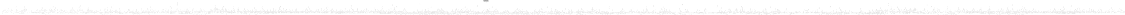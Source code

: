 # Network structure generated by ABC

digraph network {
size = "7.5,10";
center = true;
edge [dir = back];

{
  node [shape = plaintext];
  edge [style = invis];
  LevelTitle1 [label=""];
  LevelTitle2 [label=""];
  Level18 [label = ""];
  Level17 [label = ""];
  Level16 [label = ""];
  Level15 [label = ""];
  Level14 [label = ""];
  Level13 [label = ""];
  Level12 [label = ""];
  Level11 [label = ""];
  Level10 [label = ""];
  Level9 [label = ""];
  Level8 [label = ""];
  Level7 [label = ""];
  Level6 [label = ""];
  Level5 [label = ""];
  Level4 [label = ""];
  Level3 [label = ""];
  Level2 [label = ""];
  Level1 [label = ""];
  Level0 [label = ""];
  LevelTitle1 ->  LevelTitle2 ->  Level18 ->  Level17 ->  Level16 ->  Level15 ->  Level14 ->  Level13 ->  Level12 ->  Level11 ->  Level10 ->  Level9 ->  Level8 ->  Level7 ->  Level6 ->  Level5 ->  Level4 ->  Level3 ->  Level2 ->  Level1 ->  Level0;
}

{
  rank = same;
  LevelTitle1;
  title1 [shape=plaintext,
          fontsize=20,
          fontname = "Times-Roman",
          label="Network structure visualized by ABC\nBenchmark \"top\". Time was Thu Oct  8 20:18:59 2020. "
         ];
}

{
  rank = same;
  LevelTitle2;
  title2 [shape=plaintext,
          fontsize=18,
          fontname = "Times-Roman",
          label="The network contains 4523 logic nodes and 0 latches.\n"
         ];
}

{
  rank = same;
  Level18;
  Node40 [label = "o_1_", shape = invtriangle, color = coral, fillcolor = coral];
  Node41 [label = "o_2_", shape = invtriangle, color = coral, fillcolor = coral];
  Node42 [label = "o_0_", shape = invtriangle, color = coral, fillcolor = coral];
}

{
  rank = same;
  Level17;
  Node1468 [label = "1468\n", shape = ellipse];
  Node3592 [label = "3592\n", shape = ellipse];
}

{
  rank = same;
  Level16;
  Node1467 [label = "1467\n", shape = ellipse];
  Node3591 [label = "3591\n", shape = ellipse];
  Node4565 [label = "4565\n", shape = ellipse];
}

{
  rank = same;
  Level15;
  Node1466 [label = "1466\n", shape = ellipse];
  Node2548 [label = "2548\n", shape = ellipse];
  Node3590 [label = "3590\n", shape = ellipse];
  Node4564 [label = "4564\n", shape = ellipse];
}

{
  rank = same;
  Level14;
  Node1143 [label = "1143\n", shape = ellipse];
  Node2547 [label = "2547\n", shape = ellipse];
  Node3589 [label = "3589\n", shape = ellipse];
  Node4563 [label = "4563\n", shape = ellipse];
}

{
  rank = same;
  Level13;
  Node719 [label = "719\n", shape = ellipse];
  Node1142 [label = "1142\n", shape = ellipse];
  Node1465 [label = "1465\n", shape = ellipse];
  Node1906 [label = "1906\n", shape = ellipse];
  Node2206 [label = "2206\n", shape = ellipse];
  Node2546 [label = "2546\n", shape = ellipse];
  Node2994 [label = "2994\n", shape = ellipse];
  Node3331 [label = "3331\n", shape = ellipse];
  Node3762 [label = "3762\n", shape = ellipse];
  Node4083 [label = "4083\n", shape = ellipse];
  Node4378 [label = "4378\n", shape = ellipse];
  Node4562 [label = "4562\n", shape = ellipse];
}

{
  rank = same;
  Level12;
  Node240 [label = "240\n", shape = ellipse];
  Node718 [label = "718\n", shape = ellipse];
  Node878 [label = "878\n", shape = ellipse];
  Node1011 [label = "1011\n", shape = ellipse];
  Node1141 [label = "1141\n", shape = ellipse];
  Node1464 [label = "1464\n", shape = ellipse];
  Node1905 [label = "1905\n", shape = ellipse];
  Node2205 [label = "2205\n", shape = ellipse];
  Node2545 [label = "2545\n", shape = ellipse];
  Node2656 [label = "2656\n", shape = ellipse];
  Node2993 [label = "2993\n", shape = ellipse];
  Node3330 [label = "3330\n", shape = ellipse];
  Node3588 [label = "3588\n", shape = ellipse];
  Node3761 [label = "3761\n", shape = ellipse];
  Node4082 [label = "4082\n", shape = ellipse];
  Node4377 [label = "4377\n", shape = ellipse];
  Node4561 [label = "4561\n", shape = ellipse];
}

{
  rank = same;
  Level11;
  Node239 [label = "239\n", shape = ellipse];
  Node426 [label = "426\n", shape = ellipse];
  Node579 [label = "579\n", shape = ellipse];
  Node717 [label = "717\n", shape = ellipse];
  Node877 [label = "877\n", shape = ellipse];
  Node1010 [label = "1010\n", shape = ellipse];
  Node1140 [label = "1140\n", shape = ellipse];
  Node1271 [label = "1271\n", shape = ellipse];
  Node1375 [label = "1375\n", shape = ellipse];
  Node1463 [label = "1463\n", shape = ellipse];
  Node1642 [label = "1642\n", shape = ellipse];
  Node1764 [label = "1764\n", shape = ellipse];
  Node1904 [label = "1904\n", shape = ellipse];
  Node2036 [label = "2036\n", shape = ellipse];
  Node2121 [label = "2121\n", shape = ellipse];
  Node2204 [label = "2204\n", shape = ellipse];
  Node2333 [label = "2333\n", shape = ellipse];
  Node2428 [label = "2428\n", shape = ellipse];
  Node2544 [label = "2544\n", shape = ellipse];
  Node2602 [label = "2602\n", shape = ellipse];
  Node2655 [label = "2655\n", shape = ellipse];
  Node2766 [label = "2766\n", shape = ellipse];
  Node2880 [label = "2880\n", shape = ellipse];
  Node2992 [label = "2992\n", shape = ellipse];
  Node3126 [label = "3126\n", shape = ellipse];
  Node3228 [label = "3228\n", shape = ellipse];
  Node3329 [label = "3329\n", shape = ellipse];
  Node3587 [label = "3587\n", shape = ellipse];
  Node3760 [label = "3760\n", shape = ellipse];
  Node3883 [label = "3883\n", shape = ellipse];
  Node3982 [label = "3982\n", shape = ellipse];
  Node4081 [label = "4081\n", shape = ellipse];
  Node4201 [label = "4201\n", shape = ellipse];
  Node4291 [label = "4291\n", shape = ellipse];
  Node4376 [label = "4376\n", shape = ellipse];
  Node4441 [label = "4441\n", shape = ellipse];
  Node4523 [label = "4523\n", shape = ellipse];
  Node4560 [label = "4560\n", shape = ellipse];
}

{
  rank = same;
  Level10;
  Node154 [label = "154\n", shape = ellipse];
  Node238 [label = "238\n", shape = ellipse];
  Node425 [label = "425\n", shape = ellipse];
  Node578 [label = "578\n", shape = ellipse];
  Node716 [label = "716\n", shape = ellipse];
  Node778 [label = "778\n", shape = ellipse];
  Node831 [label = "831\n", shape = ellipse];
  Node876 [label = "876\n", shape = ellipse];
  Node922 [label = "922\n", shape = ellipse];
  Node968 [label = "968\n", shape = ellipse];
  Node1009 [label = "1009\n", shape = ellipse];
  Node1054 [label = "1054\n", shape = ellipse];
  Node1101 [label = "1101\n", shape = ellipse];
  Node1270 [label = "1270\n", shape = ellipse];
  Node1374 [label = "1374\n", shape = ellipse];
  Node1462 [label = "1462\n", shape = ellipse];
  Node1641 [label = "1641\n", shape = ellipse];
  Node1763 [label = "1763\n", shape = ellipse];
  Node1903 [label = "1903\n", shape = ellipse];
  Node2035 [label = "2035\n", shape = ellipse];
  Node2120 [label = "2120\n", shape = ellipse];
  Node2203 [label = "2203\n", shape = ellipse];
  Node2332 [label = "2332\n", shape = ellipse];
  Node2427 [label = "2427\n", shape = ellipse];
  Node2543 [label = "2543\n", shape = ellipse];
  Node2601 [label = "2601\n", shape = ellipse];
  Node2654 [label = "2654\n", shape = ellipse];
  Node2765 [label = "2765\n", shape = ellipse];
  Node2879 [label = "2879\n", shape = ellipse];
  Node2991 [label = "2991\n", shape = ellipse];
  Node3125 [label = "3125\n", shape = ellipse];
  Node3227 [label = "3227\n", shape = ellipse];
  Node3328 [label = "3328\n", shape = ellipse];
  Node3424 [label = "3424\n", shape = ellipse];
  Node3510 [label = "3510\n", shape = ellipse];
  Node3637 [label = "3637\n", shape = ellipse];
  Node3680 [label = "3680\n", shape = ellipse];
  Node3716 [label = "3716\n", shape = ellipse];
  Node3759 [label = "3759\n", shape = ellipse];
  Node3882 [label = "3882\n", shape = ellipse];
  Node3981 [label = "3981\n", shape = ellipse];
  Node4080 [label = "4080\n", shape = ellipse];
  Node4200 [label = "4200\n", shape = ellipse];
  Node4290 [label = "4290\n", shape = ellipse];
  Node4375 [label = "4375\n", shape = ellipse];
  Node4440 [label = "4440\n", shape = ellipse];
  Node4522 [label = "4522\n", shape = ellipse];
  Node4559 [label = "4559\n", shape = ellipse];
}

{
  rank = same;
  Level9;
  Node153 [label = "153\n", shape = ellipse];
  Node237 [label = "237\n", shape = ellipse];
  Node320 [label = "320\n", shape = ellipse];
  Node383 [label = "383\n", shape = ellipse];
  Node424 [label = "424\n", shape = ellipse];
  Node486 [label = "486\n", shape = ellipse];
  Node535 [label = "535\n", shape = ellipse];
  Node577 [label = "577\n", shape = ellipse];
  Node628 [label = "628\n", shape = ellipse];
  Node673 [label = "673\n", shape = ellipse];
  Node715 [label = "715\n", shape = ellipse];
  Node777 [label = "777\n", shape = ellipse];
  Node830 [label = "830\n", shape = ellipse];
  Node875 [label = "875\n", shape = ellipse];
  Node921 [label = "921\n", shape = ellipse];
  Node967 [label = "967\n", shape = ellipse];
  Node1008 [label = "1008\n", shape = ellipse];
  Node1053 [label = "1053\n", shape = ellipse];
  Node1100 [label = "1100\n", shape = ellipse];
  Node1139 [label = "1139\n", shape = ellipse];
  Node1190 [label = "1190\n", shape = ellipse];
  Node1228 [label = "1228\n", shape = ellipse];
  Node1269 [label = "1269\n", shape = ellipse];
  Node1310 [label = "1310\n", shape = ellipse];
  Node1340 [label = "1340\n", shape = ellipse];
  Node1373 [label = "1373\n", shape = ellipse];
  Node1406 [label = "1406\n", shape = ellipse];
  Node1435 [label = "1435\n", shape = ellipse];
  Node1461 [label = "1461\n", shape = ellipse];
  Node1543 [label = "1543\n", shape = ellipse];
  Node1596 [label = "1596\n", shape = ellipse];
  Node1640 [label = "1640\n", shape = ellipse];
  Node1690 [label = "1690\n", shape = ellipse];
  Node1738 [label = "1738\n", shape = ellipse];
  Node1762 [label = "1762\n", shape = ellipse];
  Node1821 [label = "1821\n", shape = ellipse];
  Node1850 [label = "1850\n", shape = ellipse];
  Node1902 [label = "1902\n", shape = ellipse];
  Node1958 [label = "1958\n", shape = ellipse];
  Node2002 [label = "2002\n", shape = ellipse];
  Node2034 [label = "2034\n", shape = ellipse];
  Node2064 [label = "2064\n", shape = ellipse];
  Node2093 [label = "2093\n", shape = ellipse];
  Node2119 [label = "2119\n", shape = ellipse];
  Node2158 [label = "2158\n", shape = ellipse];
  Node2175 [label = "2175\n", shape = ellipse];
  Node2202 [label = "2202\n", shape = ellipse];
  Node2249 [label = "2249\n", shape = ellipse];
  Node2289 [label = "2289\n", shape = ellipse];
  Node2331 [label = "2331\n", shape = ellipse];
  Node2366 [label = "2366\n", shape = ellipse];
  Node2391 [label = "2391\n", shape = ellipse];
  Node2426 [label = "2426\n", shape = ellipse];
  Node2476 [label = "2476\n", shape = ellipse];
  Node2509 [label = "2509\n", shape = ellipse];
  Node2542 [label = "2542\n", shape = ellipse];
  Node2575 [label = "2575\n", shape = ellipse];
  Node2600 [label = "2600\n", shape = ellipse];
  Node2619 [label = "2619\n", shape = ellipse];
  Node2636 [label = "2636\n", shape = ellipse];
  Node2653 [label = "2653\n", shape = ellipse];
  Node2691 [label = "2691\n", shape = ellipse];
  Node2733 [label = "2733\n", shape = ellipse];
  Node2764 [label = "2764\n", shape = ellipse];
  Node2807 [label = "2807\n", shape = ellipse];
  Node2844 [label = "2844\n", shape = ellipse];
  Node2878 [label = "2878\n", shape = ellipse];
  Node2919 [label = "2919\n", shape = ellipse];
  Node2954 [label = "2954\n", shape = ellipse];
  Node2990 [label = "2990\n", shape = ellipse];
  Node3042 [label = "3042\n", shape = ellipse];
  Node3084 [label = "3084\n", shape = ellipse];
  Node3124 [label = "3124\n", shape = ellipse];
  Node3162 [label = "3162\n", shape = ellipse];
  Node3191 [label = "3191\n", shape = ellipse];
  Node3226 [label = "3226\n", shape = ellipse];
  Node3265 [label = "3265\n", shape = ellipse];
  Node3296 [label = "3296\n", shape = ellipse];
  Node3327 [label = "3327\n", shape = ellipse];
  Node3423 [label = "3423\n", shape = ellipse];
  Node3509 [label = "3509\n", shape = ellipse];
  Node3586 [label = "3586\n", shape = ellipse];
  Node3636 [label = "3636\n", shape = ellipse];
  Node3679 [label = "3679\n", shape = ellipse];
  Node3715 [label = "3715\n", shape = ellipse];
  Node3758 [label = "3758\n", shape = ellipse];
  Node3811 [label = "3811\n", shape = ellipse];
  Node3855 [label = "3855\n", shape = ellipse];
  Node3881 [label = "3881\n", shape = ellipse];
  Node3919 [label = "3919\n", shape = ellipse];
  Node3947 [label = "3947\n", shape = ellipse];
  Node3980 [label = "3980\n", shape = ellipse];
  Node4012 [label = "4012\n", shape = ellipse];
  Node4042 [label = "4042\n", shape = ellipse];
  Node4079 [label = "4079\n", shape = ellipse];
  Node4125 [label = "4125\n", shape = ellipse];
  Node4166 [label = "4166\n", shape = ellipse];
  Node4199 [label = "4199\n", shape = ellipse];
  Node4233 [label = "4233\n", shape = ellipse];
  Node4268 [label = "4268\n", shape = ellipse];
  Node4289 [label = "4289\n", shape = ellipse];
  Node4323 [label = "4323\n", shape = ellipse];
  Node4347 [label = "4347\n", shape = ellipse];
  Node4374 [label = "4374\n", shape = ellipse];
  Node4400 [label = "4400\n", shape = ellipse];
  Node4420 [label = "4420\n", shape = ellipse];
  Node4439 [label = "4439\n", shape = ellipse];
  Node4469 [label = "4469\n", shape = ellipse];
  Node4499 [label = "4499\n", shape = ellipse];
  Node4521 [label = "4521\n", shape = ellipse];
  Node4541 [label = "4541\n", shape = ellipse];
  Node4554 [label = "4554\n", shape = ellipse];
  Node4558 [label = "4558\n", shape = ellipse];
}

{
  rank = same;
  Level8;
  Node91 [label = "91\n", shape = ellipse];
  Node127 [label = "127\n", shape = ellipse];
  Node152 [label = "152\n", shape = ellipse];
  Node173 [label = "173\n", shape = ellipse];
  Node195 [label = "195\n", shape = ellipse];
  Node209 [label = "209\n", shape = ellipse];
  Node236 [label = "236\n", shape = ellipse];
  Node319 [label = "319\n", shape = ellipse];
  Node382 [label = "382\n", shape = ellipse];
  Node423 [label = "423\n", shape = ellipse];
  Node485 [label = "485\n", shape = ellipse];
  Node534 [label = "534\n", shape = ellipse];
  Node576 [label = "576\n", shape = ellipse];
  Node627 [label = "627\n", shape = ellipse];
  Node672 [label = "672\n", shape = ellipse];
  Node714 [label = "714\n", shape = ellipse];
  Node740 [label = "740\n", shape = ellipse];
  Node756 [label = "756\n", shape = ellipse];
  Node794 [label = "794\n", shape = ellipse];
  Node814 [label = "814\n", shape = ellipse];
  Node829 [label = "829\n", shape = ellipse];
  Node845 [label = "845\n", shape = ellipse];
  Node874 [label = "874\n", shape = ellipse];
  Node891 [label = "891\n", shape = ellipse];
  Node903 [label = "903\n", shape = ellipse];
  Node920 [label = "920\n", shape = ellipse];
  Node935 [label = "935\n", shape = ellipse];
  Node957 [label = "957\n", shape = ellipse];
  Node966 [label = "966\n", shape = ellipse];
  Node982 [label = "982\n", shape = ellipse];
  Node992 [label = "992\n", shape = ellipse];
  Node1007 [label = "1007\n", shape = ellipse];
  Node1040 [label = "1040\n", shape = ellipse];
  Node1083 [label = "1083\n", shape = ellipse];
  Node1099 [label = "1099\n", shape = ellipse];
  Node1138 [label = "1138\n", shape = ellipse];
  Node1189 [label = "1189\n", shape = ellipse];
  Node1227 [label = "1227\n", shape = ellipse];
  Node1268 [label = "1268\n", shape = ellipse];
  Node1309 [label = "1309\n", shape = ellipse];
  Node1339 [label = "1339\n", shape = ellipse];
  Node1372 [label = "1372\n", shape = ellipse];
  Node1405 [label = "1405\n", shape = ellipse];
  Node1434 [label = "1434\n", shape = ellipse];
  Node1460 [label = "1460\n", shape = ellipse];
  Node1542 [label = "1542\n", shape = ellipse];
  Node1595 [label = "1595\n", shape = ellipse];
  Node1639 [label = "1639\n", shape = ellipse];
  Node1689 [label = "1689\n", shape = ellipse];
  Node1737 [label = "1737\n", shape = ellipse];
  Node1761 [label = "1761\n", shape = ellipse];
  Node1820 [label = "1820\n", shape = ellipse];
  Node1849 [label = "1849\n", shape = ellipse];
  Node1901 [label = "1901\n", shape = ellipse];
  Node1957 [label = "1957\n", shape = ellipse];
  Node2001 [label = "2001\n", shape = ellipse];
  Node2033 [label = "2033\n", shape = ellipse];
  Node2063 [label = "2063\n", shape = ellipse];
  Node2092 [label = "2092\n", shape = ellipse];
  Node2118 [label = "2118\n", shape = ellipse];
  Node2157 [label = "2157\n", shape = ellipse];
  Node2174 [label = "2174\n", shape = ellipse];
  Node2201 [label = "2201\n", shape = ellipse];
  Node2248 [label = "2248\n", shape = ellipse];
  Node2288 [label = "2288\n", shape = ellipse];
  Node2330 [label = "2330\n", shape = ellipse];
  Node2365 [label = "2365\n", shape = ellipse];
  Node2390 [label = "2390\n", shape = ellipse];
  Node2425 [label = "2425\n", shape = ellipse];
  Node2475 [label = "2475\n", shape = ellipse];
  Node2508 [label = "2508\n", shape = ellipse];
  Node2541 [label = "2541\n", shape = ellipse];
  Node2574 [label = "2574\n", shape = ellipse];
  Node2599 [label = "2599\n", shape = ellipse];
  Node2618 [label = "2618\n", shape = ellipse];
  Node2635 [label = "2635\n", shape = ellipse];
  Node2652 [label = "2652\n", shape = ellipse];
  Node2690 [label = "2690\n", shape = ellipse];
  Node2732 [label = "2732\n", shape = ellipse];
  Node2763 [label = "2763\n", shape = ellipse];
  Node2806 [label = "2806\n", shape = ellipse];
  Node2843 [label = "2843\n", shape = ellipse];
  Node2877 [label = "2877\n", shape = ellipse];
  Node2918 [label = "2918\n", shape = ellipse];
  Node2953 [label = "2953\n", shape = ellipse];
  Node2989 [label = "2989\n", shape = ellipse];
  Node3041 [label = "3041\n", shape = ellipse];
  Node3083 [label = "3083\n", shape = ellipse];
  Node3123 [label = "3123\n", shape = ellipse];
  Node3161 [label = "3161\n", shape = ellipse];
  Node3190 [label = "3190\n", shape = ellipse];
  Node3225 [label = "3225\n", shape = ellipse];
  Node3264 [label = "3264\n", shape = ellipse];
  Node3295 [label = "3295\n", shape = ellipse];
  Node3326 [label = "3326\n", shape = ellipse];
  Node3390 [label = "3390\n", shape = ellipse];
  Node3451 [label = "3451\n", shape = ellipse];
  Node3481 [label = "3481\n", shape = ellipse];
  Node3508 [label = "3508\n", shape = ellipse];
  Node3585 [label = "3585\n", shape = ellipse];
  Node3606 [label = "3606\n", shape = ellipse];
  Node3635 [label = "3635\n", shape = ellipse];
  Node3652 [label = "3652\n", shape = ellipse];
  Node3666 [label = "3666\n", shape = ellipse];
  Node3678 [label = "3678\n", shape = ellipse];
  Node3690 [label = "3690\n", shape = ellipse];
  Node3706 [label = "3706\n", shape = ellipse];
  Node3714 [label = "3714\n", shape = ellipse];
  Node3726 [label = "3726\n", shape = ellipse];
  Node3757 [label = "3757\n", shape = ellipse];
  Node3810 [label = "3810\n", shape = ellipse];
  Node3854 [label = "3854\n", shape = ellipse];
  Node3880 [label = "3880\n", shape = ellipse];
  Node3918 [label = "3918\n", shape = ellipse];
  Node3946 [label = "3946\n", shape = ellipse];
  Node3979 [label = "3979\n", shape = ellipse];
  Node4011 [label = "4011\n", shape = ellipse];
  Node4041 [label = "4041\n", shape = ellipse];
  Node4078 [label = "4078\n", shape = ellipse];
  Node4124 [label = "4124\n", shape = ellipse];
  Node4165 [label = "4165\n", shape = ellipse];
  Node4198 [label = "4198\n", shape = ellipse];
  Node4232 [label = "4232\n", shape = ellipse];
  Node4267 [label = "4267\n", shape = ellipse];
  Node4288 [label = "4288\n", shape = ellipse];
  Node4322 [label = "4322\n", shape = ellipse];
  Node4346 [label = "4346\n", shape = ellipse];
  Node4373 [label = "4373\n", shape = ellipse];
  Node4399 [label = "4399\n", shape = ellipse];
  Node4419 [label = "4419\n", shape = ellipse];
  Node4438 [label = "4438\n", shape = ellipse];
  Node4468 [label = "4468\n", shape = ellipse];
  Node4498 [label = "4498\n", shape = ellipse];
  Node4520 [label = "4520\n", shape = ellipse];
  Node4540 [label = "4540\n", shape = ellipse];
  Node4553 [label = "4553\n", shape = ellipse];
  Node4557 [label = "4557\n", shape = ellipse];
}

{
  rank = same;
  Level7;
  Node90 [label = "90\n", shape = ellipse];
  Node126 [label = "126\n", shape = ellipse];
  Node151 [label = "151\n", shape = ellipse];
  Node172 [label = "172\n", shape = ellipse];
  Node194 [label = "194\n", shape = ellipse];
  Node208 [label = "208\n", shape = ellipse];
  Node235 [label = "235\n", shape = ellipse];
  Node263 [label = "263\n", shape = ellipse];
  Node289 [label = "289\n", shape = ellipse];
  Node318 [label = "318\n", shape = ellipse];
  Node338 [label = "338\n", shape = ellipse];
  Node358 [label = "358\n", shape = ellipse];
  Node381 [label = "381\n", shape = ellipse];
  Node398 [label = "398\n", shape = ellipse];
  Node408 [label = "408\n", shape = ellipse];
  Node422 [label = "422\n", shape = ellipse];
  Node441 [label = "441\n", shape = ellipse];
  Node465 [label = "465\n", shape = ellipse];
  Node484 [label = "484\n", shape = ellipse];
  Node508 [label = "508\n", shape = ellipse];
  Node519 [label = "519\n", shape = ellipse];
  Node533 [label = "533\n", shape = ellipse];
  Node551 [label = "551\n", shape = ellipse];
  Node562 [label = "562\n", shape = ellipse];
  Node575 [label = "575\n", shape = ellipse];
  Node595 [label = "595\n", shape = ellipse];
  Node609 [label = "609\n", shape = ellipse];
  Node626 [label = "626\n", shape = ellipse];
  Node646 [label = "646\n", shape = ellipse];
  Node658 [label = "658\n", shape = ellipse];
  Node671 [label = "671\n", shape = ellipse];
  Node689 [label = "689\n", shape = ellipse];
  Node700 [label = "700\n", shape = ellipse];
  Node713 [label = "713\n", shape = ellipse];
  Node739 [label = "739\n", shape = ellipse];
  Node755 [label = "755\n", shape = ellipse];
  Node776 [label = "776\n", shape = ellipse];
  Node793 [label = "793\n", shape = ellipse];
  Node813 [label = "813\n", shape = ellipse];
  Node828 [label = "828\n", shape = ellipse];
  Node844 [label = "844\n", shape = ellipse];
  Node860 [label = "860\n", shape = ellipse];
  Node873 [label = "873\n", shape = ellipse];
  Node890 [label = "890\n", shape = ellipse];
  Node902 [label = "902\n", shape = ellipse];
  Node919 [label = "919\n", shape = ellipse];
  Node934 [label = "934\n", shape = ellipse];
  Node956 [label = "956\n", shape = ellipse];
  Node965 [label = "965\n", shape = ellipse];
  Node981 [label = "981\n", shape = ellipse];
  Node991 [label = "991\n", shape = ellipse];
  Node1006 [label = "1006\n", shape = ellipse];
  Node1026 [label = "1026\n", shape = ellipse];
  Node1039 [label = "1039\n", shape = ellipse];
  Node1052 [label = "1052\n", shape = ellipse];
  Node1070 [label = "1070\n", shape = ellipse];
  Node1082 [label = "1082\n", shape = ellipse];
  Node1098 [label = "1098\n", shape = ellipse];
  Node1114 [label = "1114\n", shape = ellipse];
  Node1123 [label = "1123\n", shape = ellipse];
  Node1137 [label = "1137\n", shape = ellipse];
  Node1159 [label = "1159\n", shape = ellipse];
  Node1174 [label = "1174\n", shape = ellipse];
  Node1188 [label = "1188\n", shape = ellipse];
  Node1207 [label = "1207\n", shape = ellipse];
  Node1217 [label = "1217\n", shape = ellipse];
  Node1226 [label = "1226\n", shape = ellipse];
  Node1244 [label = "1244\n", shape = ellipse];
  Node1255 [label = "1255\n", shape = ellipse];
  Node1267 [label = "1267\n", shape = ellipse];
  Node1286 [label = "1286\n", shape = ellipse];
  Node1300 [label = "1300\n", shape = ellipse];
  Node1308 [label = "1308\n", shape = ellipse];
  Node1321 [label = "1321\n", shape = ellipse];
  Node1330 [label = "1330\n", shape = ellipse];
  Node1338 [label = "1338\n", shape = ellipse];
  Node1352 [label = "1352\n", shape = ellipse];
  Node1360 [label = "1360\n", shape = ellipse];
  Node1371 [label = "1371\n", shape = ellipse];
  Node1385 [label = "1385\n", shape = ellipse];
  Node1396 [label = "1396\n", shape = ellipse];
  Node1404 [label = "1404\n", shape = ellipse];
  Node1414 [label = "1414\n", shape = ellipse];
  Node1422 [label = "1422\n", shape = ellipse];
  Node1433 [label = "1433\n", shape = ellipse];
  Node1444 [label = "1444\n", shape = ellipse];
  Node1452 [label = "1452\n", shape = ellipse];
  Node1459 [label = "1459\n", shape = ellipse];
  Node1498 [label = "1498\n", shape = ellipse];
  Node1519 [label = "1519\n", shape = ellipse];
  Node1541 [label = "1541\n", shape = ellipse];
  Node1561 [label = "1561\n", shape = ellipse];
  Node1583 [label = "1583\n", shape = ellipse];
  Node1594 [label = "1594\n", shape = ellipse];
  Node1614 [label = "1614\n", shape = ellipse];
  Node1627 [label = "1627\n", shape = ellipse];
  Node1638 [label = "1638\n", shape = ellipse];
  Node1655 [label = "1655\n", shape = ellipse];
  Node1678 [label = "1678\n", shape = ellipse];
  Node1688 [label = "1688\n", shape = ellipse];
  Node1702 [label = "1702\n", shape = ellipse];
  Node1721 [label = "1721\n", shape = ellipse];
  Node1736 [label = "1736\n", shape = ellipse];
  Node1744 [label = "1744\n", shape = ellipse];
  Node1752 [label = "1752\n", shape = ellipse];
  Node1760 [label = "1760\n", shape = ellipse];
  Node1786 [label = "1786\n", shape = ellipse];
  Node1799 [label = "1799\n", shape = ellipse];
  Node1819 [label = "1819\n", shape = ellipse];
  Node1833 [label = "1833\n", shape = ellipse];
  Node1840 [label = "1840\n", shape = ellipse];
  Node1848 [label = "1848\n", shape = ellipse];
  Node1865 [label = "1865\n", shape = ellipse];
  Node1883 [label = "1883\n", shape = ellipse];
  Node1900 [label = "1900\n", shape = ellipse];
  Node1927 [label = "1927\n", shape = ellipse];
  Node1939 [label = "1939\n", shape = ellipse];
  Node1956 [label = "1956\n", shape = ellipse];
  Node1977 [label = "1977\n", shape = ellipse];
  Node1991 [label = "1991\n", shape = ellipse];
  Node2000 [label = "2000\n", shape = ellipse];
  Node2016 [label = "2016\n", shape = ellipse];
  Node2021 [label = "2021\n", shape = ellipse];
  Node2032 [label = "2032\n", shape = ellipse];
  Node2047 [label = "2047\n", shape = ellipse];
  Node2052 [label = "2052\n", shape = ellipse];
  Node2062 [label = "2062\n", shape = ellipse];
  Node2075 [label = "2075\n", shape = ellipse];
  Node2081 [label = "2081\n", shape = ellipse];
  Node2091 [label = "2091\n", shape = ellipse];
  Node2102 [label = "2102\n", shape = ellipse];
  Node2111 [label = "2111\n", shape = ellipse];
  Node2117 [label = "2117\n", shape = ellipse];
  Node2138 [label = "2138\n", shape = ellipse];
  Node2145 [label = "2145\n", shape = ellipse];
  Node2156 [label = "2156\n", shape = ellipse];
  Node2163 [label = "2163\n", shape = ellipse];
  Node2168 [label = "2168\n", shape = ellipse];
  Node2173 [label = "2173\n", shape = ellipse];
  Node2182 [label = "2182\n", shape = ellipse];
  Node2192 [label = "2192\n", shape = ellipse];
  Node2200 [label = "2200\n", shape = ellipse];
  Node2218 [label = "2218\n", shape = ellipse];
  Node2231 [label = "2231\n", shape = ellipse];
  Node2247 [label = "2247\n", shape = ellipse];
  Node2263 [label = "2263\n", shape = ellipse];
  Node2274 [label = "2274\n", shape = ellipse];
  Node2287 [label = "2287\n", shape = ellipse];
  Node2303 [label = "2303\n", shape = ellipse];
  Node2315 [label = "2315\n", shape = ellipse];
  Node2329 [label = "2329\n", shape = ellipse];
  Node2345 [label = "2345\n", shape = ellipse];
  Node2358 [label = "2358\n", shape = ellipse];
  Node2364 [label = "2364\n", shape = ellipse];
  Node2374 [label = "2374\n", shape = ellipse];
  Node2382 [label = "2382\n", shape = ellipse];
  Node2389 [label = "2389\n", shape = ellipse];
  Node2401 [label = "2401\n", shape = ellipse];
  Node2415 [label = "2415\n", shape = ellipse];
  Node2424 [label = "2424\n", shape = ellipse];
  Node2445 [label = "2445\n", shape = ellipse];
  Node2462 [label = "2462\n", shape = ellipse];
  Node2474 [label = "2474\n", shape = ellipse];
  Node2490 [label = "2490\n", shape = ellipse];
  Node2497 [label = "2497\n", shape = ellipse];
  Node2507 [label = "2507\n", shape = ellipse];
  Node2519 [label = "2519\n", shape = ellipse];
  Node2530 [label = "2530\n", shape = ellipse];
  Node2540 [label = "2540\n", shape = ellipse];
  Node2555 [label = "2555\n", shape = ellipse];
  Node2563 [label = "2563\n", shape = ellipse];
  Node2573 [label = "2573\n", shape = ellipse];
  Node2587 [label = "2587\n", shape = ellipse];
  Node2593 [label = "2593\n", shape = ellipse];
  Node2598 [label = "2598\n", shape = ellipse];
  Node2607 [label = "2607\n", shape = ellipse];
  Node2612 [label = "2612\n", shape = ellipse];
  Node2617 [label = "2617\n", shape = ellipse];
  Node2624 [label = "2624\n", shape = ellipse];
  Node2629 [label = "2629\n", shape = ellipse];
  Node2634 [label = "2634\n", shape = ellipse];
  Node2641 [label = "2641\n", shape = ellipse];
  Node2646 [label = "2646\n", shape = ellipse];
  Node2651 [label = "2651\n", shape = ellipse];
  Node2667 [label = "2667\n", shape = ellipse];
  Node2679 [label = "2679\n", shape = ellipse];
  Node2689 [label = "2689\n", shape = ellipse];
  Node2706 [label = "2706\n", shape = ellipse];
  Node2719 [label = "2719\n", shape = ellipse];
  Node2731 [label = "2731\n", shape = ellipse];
  Node2740 [label = "2740\n", shape = ellipse];
  Node2752 [label = "2752\n", shape = ellipse];
  Node2762 [label = "2762\n", shape = ellipse];
  Node2782 [label = "2782\n", shape = ellipse];
  Node2793 [label = "2793\n", shape = ellipse];
  Node2805 [label = "2805\n", shape = ellipse];
  Node2818 [label = "2818\n", shape = ellipse];
  Node2830 [label = "2830\n", shape = ellipse];
  Node2842 [label = "2842\n", shape = ellipse];
  Node2855 [label = "2855\n", shape = ellipse];
  Node2864 [label = "2864\n", shape = ellipse];
  Node2876 [label = "2876\n", shape = ellipse];
  Node2896 [label = "2896\n", shape = ellipse];
  Node2906 [label = "2906\n", shape = ellipse];
  Node2917 [label = "2917\n", shape = ellipse];
  Node2942 [label = "2942\n", shape = ellipse];
  Node2967 [label = "2967\n", shape = ellipse];
  Node2979 [label = "2979\n", shape = ellipse];
  Node3007 [label = "3007\n", shape = ellipse];
  Node3022 [label = "3022\n", shape = ellipse];
  Node3040 [label = "3040\n", shape = ellipse];
  Node3054 [label = "3054\n", shape = ellipse];
  Node3068 [label = "3068\n", shape = ellipse];
  Node3082 [label = "3082\n", shape = ellipse];
  Node3099 [label = "3099\n", shape = ellipse];
  Node3109 [label = "3109\n", shape = ellipse];
  Node3122 [label = "3122\n", shape = ellipse];
  Node3138 [label = "3138\n", shape = ellipse];
  Node3147 [label = "3147\n", shape = ellipse];
  Node3160 [label = "3160\n", shape = ellipse];
  Node3172 [label = "3172\n", shape = ellipse];
  Node3180 [label = "3180\n", shape = ellipse];
  Node3189 [label = "3189\n", shape = ellipse];
  Node3203 [label = "3203\n", shape = ellipse];
  Node3213 [label = "3213\n", shape = ellipse];
  Node3224 [label = "3224\n", shape = ellipse];
  Node3238 [label = "3238\n", shape = ellipse];
  Node3252 [label = "3252\n", shape = ellipse];
  Node3263 [label = "3263\n", shape = ellipse];
  Node3275 [label = "3275\n", shape = ellipse];
  Node3283 [label = "3283\n", shape = ellipse];
  Node3294 [label = "3294\n", shape = ellipse];
  Node3307 [label = "3307\n", shape = ellipse];
  Node3318 [label = "3318\n", shape = ellipse];
  Node3325 [label = "3325\n", shape = ellipse];
  Node3354 [label = "3354\n", shape = ellipse];
  Node3389 [label = "3389\n", shape = ellipse];
  Node3422 [label = "3422\n", shape = ellipse];
  Node3450 [label = "3450\n", shape = ellipse];
  Node3480 [label = "3480\n", shape = ellipse];
  Node3507 [label = "3507\n", shape = ellipse];
  Node3536 [label = "3536\n", shape = ellipse];
  Node3562 [label = "3562\n", shape = ellipse];
  Node3584 [label = "3584\n", shape = ellipse];
  Node3605 [label = "3605\n", shape = ellipse];
  Node3611 [label = "3611\n", shape = ellipse];
  Node3634 [label = "3634\n", shape = ellipse];
  Node3651 [label = "3651\n", shape = ellipse];
  Node3665 [label = "3665\n", shape = ellipse];
  Node3677 [label = "3677\n", shape = ellipse];
  Node3689 [label = "3689\n", shape = ellipse];
  Node3705 [label = "3705\n", shape = ellipse];
  Node3713 [label = "3713\n", shape = ellipse];
  Node3725 [label = "3725\n", shape = ellipse];
  Node3747 [label = "3747\n", shape = ellipse];
  Node3756 [label = "3756\n", shape = ellipse];
  Node3778 [label = "3778\n", shape = ellipse];
  Node3794 [label = "3794\n", shape = ellipse];
  Node3809 [label = "3809\n", shape = ellipse];
  Node3824 [label = "3824\n", shape = ellipse];
  Node3839 [label = "3839\n", shape = ellipse];
  Node3853 [label = "3853\n", shape = ellipse];
  Node3864 [label = "3864\n", shape = ellipse];
  Node3871 [label = "3871\n", shape = ellipse];
  Node3879 [label = "3879\n", shape = ellipse];
  Node3894 [label = "3894\n", shape = ellipse];
  Node3910 [label = "3910\n", shape = ellipse];
  Node3917 [label = "3917\n", shape = ellipse];
  Node3929 [label = "3929\n", shape = ellipse];
  Node3938 [label = "3938\n", shape = ellipse];
  Node3945 [label = "3945\n", shape = ellipse];
  Node3959 [label = "3959\n", shape = ellipse];
  Node3971 [label = "3971\n", shape = ellipse];
  Node3978 [label = "3978\n", shape = ellipse];
  Node3992 [label = "3992\n", shape = ellipse];
  Node4000 [label = "4000\n", shape = ellipse];
  Node4010 [label = "4010\n", shape = ellipse];
  Node4026 [label = "4026\n", shape = ellipse];
  Node4032 [label = "4032\n", shape = ellipse];
  Node4040 [label = "4040\n", shape = ellipse];
  Node4052 [label = "4052\n", shape = ellipse];
  Node4063 [label = "4063\n", shape = ellipse];
  Node4077 [label = "4077\n", shape = ellipse];
  Node4098 [label = "4098\n", shape = ellipse];
  Node4112 [label = "4112\n", shape = ellipse];
  Node4123 [label = "4123\n", shape = ellipse];
  Node4141 [label = "4141\n", shape = ellipse];
  Node4148 [label = "4148\n", shape = ellipse];
  Node4164 [label = "4164\n", shape = ellipse];
  Node4178 [label = "4178\n", shape = ellipse];
  Node4185 [label = "4185\n", shape = ellipse];
  Node4197 [label = "4197\n", shape = ellipse];
  Node4211 [label = "4211\n", shape = ellipse];
  Node4221 [label = "4221\n", shape = ellipse];
  Node4231 [label = "4231\n", shape = ellipse];
  Node4243 [label = "4243\n", shape = ellipse];
  Node4257 [label = "4257\n", shape = ellipse];
  Node4266 [label = "4266\n", shape = ellipse];
  Node4275 [label = "4275\n", shape = ellipse];
  Node4280 [label = "4280\n", shape = ellipse];
  Node4287 [label = "4287\n", shape = ellipse];
  Node4301 [label = "4301\n", shape = ellipse];
  Node4312 [label = "4312\n", shape = ellipse];
  Node4321 [label = "4321\n", shape = ellipse];
  Node4328 [label = "4328\n", shape = ellipse];
  Node4333 [label = "4333\n", shape = ellipse];
  Node4345 [label = "4345\n", shape = ellipse];
  Node4356 [label = "4356\n", shape = ellipse];
  Node4363 [label = "4363\n", shape = ellipse];
  Node4372 [label = "4372\n", shape = ellipse];
  Node4385 [label = "4385\n", shape = ellipse];
  Node4393 [label = "4393\n", shape = ellipse];
  Node4398 [label = "4398\n", shape = ellipse];
  Node4404 [label = "4404\n", shape = ellipse];
  Node4411 [label = "4411\n", shape = ellipse];
  Node4418 [label = "4418\n", shape = ellipse];
  Node4425 [label = "4425\n", shape = ellipse];
  Node4433 [label = "4433\n", shape = ellipse];
  Node4437 [label = "4437\n", shape = ellipse];
  Node4451 [label = "4451\n", shape = ellipse];
  Node4459 [label = "4459\n", shape = ellipse];
  Node4467 [label = "4467\n", shape = ellipse];
  Node4480 [label = "4480\n", shape = ellipse];
  Node4488 [label = "4488\n", shape = ellipse];
  Node4497 [label = "4497\n", shape = ellipse];
  Node4505 [label = "4505\n", shape = ellipse];
  Node4511 [label = "4511\n", shape = ellipse];
  Node4519 [label = "4519\n", shape = ellipse];
  Node4529 [label = "4529\n", shape = ellipse];
  Node4535 [label = "4535\n", shape = ellipse];
  Node4539 [label = "4539\n", shape = ellipse];
  Node4542 [label = "4542\n", shape = ellipse];
  Node4548 [label = "4548\n", shape = ellipse];
  Node4552 [label = "4552\n", shape = ellipse];
  Node4556 [label = "4556\n", shape = ellipse];
}

{
  rank = same;
  Level6;
  Node62 [label = "62\n", shape = ellipse];
  Node72 [label = "72\n", shape = ellipse];
  Node89 [label = "89\n", shape = ellipse];
  Node107 [label = "107\n", shape = ellipse];
  Node119 [label = "119\n", shape = ellipse];
  Node125 [label = "125\n", shape = ellipse];
  Node136 [label = "136\n", shape = ellipse];
  Node145 [label = "145\n", shape = ellipse];
  Node150 [label = "150\n", shape = ellipse];
  Node161 [label = "161\n", shape = ellipse];
  Node167 [label = "167\n", shape = ellipse];
  Node171 [label = "171\n", shape = ellipse];
  Node183 [label = "183\n", shape = ellipse];
  Node188 [label = "188\n", shape = ellipse];
  Node193 [label = "193\n", shape = ellipse];
  Node199 [label = "199\n", shape = ellipse];
  Node203 [label = "203\n", shape = ellipse];
  Node207 [label = "207\n", shape = ellipse];
  Node219 [label = "219\n", shape = ellipse];
  Node225 [label = "225\n", shape = ellipse];
  Node234 [label = "234\n", shape = ellipse];
  Node262 [label = "262\n", shape = ellipse];
  Node288 [label = "288\n", shape = ellipse];
  Node317 [label = "317\n", shape = ellipse];
  Node337 [label = "337\n", shape = ellipse];
  Node357 [label = "357\n", shape = ellipse];
  Node380 [label = "380\n", shape = ellipse];
  Node397 [label = "397\n", shape = ellipse];
  Node407 [label = "407\n", shape = ellipse];
  Node421 [label = "421\n", shape = ellipse];
  Node440 [label = "440\n", shape = ellipse];
  Node464 [label = "464\n", shape = ellipse];
  Node483 [label = "483\n", shape = ellipse];
  Node507 [label = "507\n", shape = ellipse];
  Node518 [label = "518\n", shape = ellipse];
  Node532 [label = "532\n", shape = ellipse];
  Node550 [label = "550\n", shape = ellipse];
  Node561 [label = "561\n", shape = ellipse];
  Node574 [label = "574\n", shape = ellipse];
  Node594 [label = "594\n", shape = ellipse];
  Node608 [label = "608\n", shape = ellipse];
  Node625 [label = "625\n", shape = ellipse];
  Node645 [label = "645\n", shape = ellipse];
  Node657 [label = "657\n", shape = ellipse];
  Node670 [label = "670\n", shape = ellipse];
  Node688 [label = "688\n", shape = ellipse];
  Node699 [label = "699\n", shape = ellipse];
  Node712 [label = "712\n", shape = ellipse];
  Node725 [label = "725\n", shape = ellipse];
  Node738 [label = "738\n", shape = ellipse];
  Node745 [label = "745\n", shape = ellipse];
  Node750 [label = "750\n", shape = ellipse];
  Node754 [label = "754\n", shape = ellipse];
  Node775 [label = "775\n", shape = ellipse];
  Node783 [label = "783\n", shape = ellipse];
  Node788 [label = "788\n", shape = ellipse];
  Node792 [label = "792\n", shape = ellipse];
  Node802 [label = "802\n", shape = ellipse];
  Node808 [label = "808\n", shape = ellipse];
  Node812 [label = "812\n", shape = ellipse];
  Node819 [label = "819\n", shape = ellipse];
  Node823 [label = "823\n", shape = ellipse];
  Node827 [label = "827\n", shape = ellipse];
  Node835 [label = "835\n", shape = ellipse];
  Node843 [label = "843\n", shape = ellipse];
  Node859 [label = "859\n", shape = ellipse];
  Node864 [label = "864\n", shape = ellipse];
  Node867 [label = "867\n", shape = ellipse];
  Node872 [label = "872\n", shape = ellipse];
  Node882 [label = "882\n", shape = ellipse];
  Node886 [label = "886\n", shape = ellipse];
  Node889 [label = "889\n", shape = ellipse];
  Node895 [label = "895\n", shape = ellipse];
  Node898 [label = "898\n", shape = ellipse];
  Node901 [label = "901\n", shape = ellipse];
  Node909 [label = "909\n", shape = ellipse];
  Node916 [label = "916\n", shape = ellipse];
  Node918 [label = "918\n", shape = ellipse];
  Node926 [label = "926\n", shape = ellipse];
  Node929 [label = "929\n", shape = ellipse];
  Node933 [label = "933\n", shape = ellipse];
  Node944 [label = "944\n", shape = ellipse];
  Node948 [label = "948\n", shape = ellipse];
  Node955 [label = "955\n", shape = ellipse];
  Node959 [label = "959\n", shape = ellipse];
  Node962 [label = "962\n", shape = ellipse];
  Node964 [label = "964\n", shape = ellipse];
  Node972 [label = "972\n", shape = ellipse];
  Node975 [label = "975\n", shape = ellipse];
  Node980 [label = "980\n", shape = ellipse];
  Node985 [label = "985\n", shape = ellipse];
  Node987 [label = "987\n", shape = ellipse];
  Node990 [label = "990\n", shape = ellipse];
  Node997 [label = "997\n", shape = ellipse];
  Node1001 [label = "1001\n", shape = ellipse];
  Node1005 [label = "1005\n", shape = ellipse];
  Node1025 [label = "1025\n", shape = ellipse];
  Node1031 [label = "1031\n", shape = ellipse];
  Node1037 [label = "1037\n", shape = ellipse];
  Node1051 [label = "1051\n", shape = ellipse];
  Node1068 [label = "1068\n", shape = ellipse];
  Node1069 [label = "1069\n", shape = ellipse];
  Node1073 [label = "1073\n", shape = ellipse];
  Node1092 [label = "1092\n", shape = ellipse];
  Node1113 [label = "1113\n", shape = ellipse];
  Node1122 [label = "1122\n", shape = ellipse];
  Node1136 [label = "1136\n", shape = ellipse];
  Node1158 [label = "1158\n", shape = ellipse];
  Node1173 [label = "1173\n", shape = ellipse];
  Node1187 [label = "1187\n", shape = ellipse];
  Node1206 [label = "1206\n", shape = ellipse];
  Node1216 [label = "1216\n", shape = ellipse];
  Node1225 [label = "1225\n", shape = ellipse];
  Node1243 [label = "1243\n", shape = ellipse];
  Node1254 [label = "1254\n", shape = ellipse];
  Node1266 [label = "1266\n", shape = ellipse];
  Node1285 [label = "1285\n", shape = ellipse];
  Node1299 [label = "1299\n", shape = ellipse];
  Node1307 [label = "1307\n", shape = ellipse];
  Node1320 [label = "1320\n", shape = ellipse];
  Node1329 [label = "1329\n", shape = ellipse];
  Node1337 [label = "1337\n", shape = ellipse];
  Node1351 [label = "1351\n", shape = ellipse];
  Node1359 [label = "1359\n", shape = ellipse];
  Node1370 [label = "1370\n", shape = ellipse];
  Node1384 [label = "1384\n", shape = ellipse];
  Node1395 [label = "1395\n", shape = ellipse];
  Node1403 [label = "1403\n", shape = ellipse];
  Node1413 [label = "1413\n", shape = ellipse];
  Node1421 [label = "1421\n", shape = ellipse];
  Node1432 [label = "1432\n", shape = ellipse];
  Node1443 [label = "1443\n", shape = ellipse];
  Node1451 [label = "1451\n", shape = ellipse];
  Node1458 [label = "1458\n", shape = ellipse];
  Node1497 [label = "1497\n", shape = ellipse];
  Node1518 [label = "1518\n", shape = ellipse];
  Node1540 [label = "1540\n", shape = ellipse];
  Node1560 [label = "1560\n", shape = ellipse];
  Node1582 [label = "1582\n", shape = ellipse];
  Node1593 [label = "1593\n", shape = ellipse];
  Node1613 [label = "1613\n", shape = ellipse];
  Node1626 [label = "1626\n", shape = ellipse];
  Node1637 [label = "1637\n", shape = ellipse];
  Node1654 [label = "1654\n", shape = ellipse];
  Node1677 [label = "1677\n", shape = ellipse];
  Node1687 [label = "1687\n", shape = ellipse];
  Node1701 [label = "1701\n", shape = ellipse];
  Node1720 [label = "1720\n", shape = ellipse];
  Node1735 [label = "1735\n", shape = ellipse];
  Node1743 [label = "1743\n", shape = ellipse];
  Node1751 [label = "1751\n", shape = ellipse];
  Node1759 [label = "1759\n", shape = ellipse];
  Node1785 [label = "1785\n", shape = ellipse];
  Node1798 [label = "1798\n", shape = ellipse];
  Node1818 [label = "1818\n", shape = ellipse];
  Node1832 [label = "1832\n", shape = ellipse];
  Node1839 [label = "1839\n", shape = ellipse];
  Node1847 [label = "1847\n", shape = ellipse];
  Node1864 [label = "1864\n", shape = ellipse];
  Node1882 [label = "1882\n", shape = ellipse];
  Node1899 [label = "1899\n", shape = ellipse];
  Node1926 [label = "1926\n", shape = ellipse];
  Node1938 [label = "1938\n", shape = ellipse];
  Node1955 [label = "1955\n", shape = ellipse];
  Node1976 [label = "1976\n", shape = ellipse];
  Node1990 [label = "1990\n", shape = ellipse];
  Node1999 [label = "1999\n", shape = ellipse];
  Node2015 [label = "2015\n", shape = ellipse];
  Node2020 [label = "2020\n", shape = ellipse];
  Node2031 [label = "2031\n", shape = ellipse];
  Node2046 [label = "2046\n", shape = ellipse];
  Node2051 [label = "2051\n", shape = ellipse];
  Node2061 [label = "2061\n", shape = ellipse];
  Node2074 [label = "2074\n", shape = ellipse];
  Node2080 [label = "2080\n", shape = ellipse];
  Node2090 [label = "2090\n", shape = ellipse];
  Node2101 [label = "2101\n", shape = ellipse];
  Node2110 [label = "2110\n", shape = ellipse];
  Node2116 [label = "2116\n", shape = ellipse];
  Node2137 [label = "2137\n", shape = ellipse];
  Node2144 [label = "2144\n", shape = ellipse];
  Node2155 [label = "2155\n", shape = ellipse];
  Node2162 [label = "2162\n", shape = ellipse];
  Node2167 [label = "2167\n", shape = ellipse];
  Node2172 [label = "2172\n", shape = ellipse];
  Node2181 [label = "2181\n", shape = ellipse];
  Node2191 [label = "2191\n", shape = ellipse];
  Node2199 [label = "2199\n", shape = ellipse];
  Node2217 [label = "2217\n", shape = ellipse];
  Node2230 [label = "2230\n", shape = ellipse];
  Node2246 [label = "2246\n", shape = ellipse];
  Node2262 [label = "2262\n", shape = ellipse];
  Node2273 [label = "2273\n", shape = ellipse];
  Node2286 [label = "2286\n", shape = ellipse];
  Node2302 [label = "2302\n", shape = ellipse];
  Node2314 [label = "2314\n", shape = ellipse];
  Node2328 [label = "2328\n", shape = ellipse];
  Node2344 [label = "2344\n", shape = ellipse];
  Node2357 [label = "2357\n", shape = ellipse];
  Node2363 [label = "2363\n", shape = ellipse];
  Node2373 [label = "2373\n", shape = ellipse];
  Node2381 [label = "2381\n", shape = ellipse];
  Node2388 [label = "2388\n", shape = ellipse];
  Node2400 [label = "2400\n", shape = ellipse];
  Node2414 [label = "2414\n", shape = ellipse];
  Node2423 [label = "2423\n", shape = ellipse];
  Node2444 [label = "2444\n", shape = ellipse];
  Node2461 [label = "2461\n", shape = ellipse];
  Node2473 [label = "2473\n", shape = ellipse];
  Node2489 [label = "2489\n", shape = ellipse];
  Node2496 [label = "2496\n", shape = ellipse];
  Node2506 [label = "2506\n", shape = ellipse];
  Node2518 [label = "2518\n", shape = ellipse];
  Node2529 [label = "2529\n", shape = ellipse];
  Node2539 [label = "2539\n", shape = ellipse];
  Node2554 [label = "2554\n", shape = ellipse];
  Node2562 [label = "2562\n", shape = ellipse];
  Node2572 [label = "2572\n", shape = ellipse];
  Node2579 [label = "2579\n", shape = ellipse];
  Node2586 [label = "2586\n", shape = ellipse];
  Node2592 [label = "2592\n", shape = ellipse];
  Node2597 [label = "2597\n", shape = ellipse];
  Node2606 [label = "2606\n", shape = ellipse];
  Node2611 [label = "2611\n", shape = ellipse];
  Node2616 [label = "2616\n", shape = ellipse];
  Node2623 [label = "2623\n", shape = ellipse];
  Node2628 [label = "2628\n", shape = ellipse];
  Node2633 [label = "2633\n", shape = ellipse];
  Node2640 [label = "2640\n", shape = ellipse];
  Node2645 [label = "2645\n", shape = ellipse];
  Node2650 [label = "2650\n", shape = ellipse];
  Node2666 [label = "2666\n", shape = ellipse];
  Node2678 [label = "2678\n", shape = ellipse];
  Node2688 [label = "2688\n", shape = ellipse];
  Node2705 [label = "2705\n", shape = ellipse];
  Node2718 [label = "2718\n", shape = ellipse];
  Node2730 [label = "2730\n", shape = ellipse];
  Node2739 [label = "2739\n", shape = ellipse];
  Node2751 [label = "2751\n", shape = ellipse];
  Node2761 [label = "2761\n", shape = ellipse];
  Node2781 [label = "2781\n", shape = ellipse];
  Node2792 [label = "2792\n", shape = ellipse];
  Node2804 [label = "2804\n", shape = ellipse];
  Node2817 [label = "2817\n", shape = ellipse];
  Node2829 [label = "2829\n", shape = ellipse];
  Node2841 [label = "2841\n", shape = ellipse];
  Node2854 [label = "2854\n", shape = ellipse];
  Node2863 [label = "2863\n", shape = ellipse];
  Node2875 [label = "2875\n", shape = ellipse];
  Node2895 [label = "2895\n", shape = ellipse];
  Node2905 [label = "2905\n", shape = ellipse];
  Node2916 [label = "2916\n", shape = ellipse];
  Node2930 [label = "2930\n", shape = ellipse];
  Node2941 [label = "2941\n", shape = ellipse];
  Node2952 [label = "2952\n", shape = ellipse];
  Node2966 [label = "2966\n", shape = ellipse];
  Node2978 [label = "2978\n", shape = ellipse];
  Node2988 [label = "2988\n", shape = ellipse];
  Node3006 [label = "3006\n", shape = ellipse];
  Node3021 [label = "3021\n", shape = ellipse];
  Node3039 [label = "3039\n", shape = ellipse];
  Node3053 [label = "3053\n", shape = ellipse];
  Node3067 [label = "3067\n", shape = ellipse];
  Node3081 [label = "3081\n", shape = ellipse];
  Node3098 [label = "3098\n", shape = ellipse];
  Node3108 [label = "3108\n", shape = ellipse];
  Node3121 [label = "3121\n", shape = ellipse];
  Node3137 [label = "3137\n", shape = ellipse];
  Node3146 [label = "3146\n", shape = ellipse];
  Node3159 [label = "3159\n", shape = ellipse];
  Node3171 [label = "3171\n", shape = ellipse];
  Node3179 [label = "3179\n", shape = ellipse];
  Node3188 [label = "3188\n", shape = ellipse];
  Node3202 [label = "3202\n", shape = ellipse];
  Node3212 [label = "3212\n", shape = ellipse];
  Node3223 [label = "3223\n", shape = ellipse];
  Node3237 [label = "3237\n", shape = ellipse];
  Node3251 [label = "3251\n", shape = ellipse];
  Node3262 [label = "3262\n", shape = ellipse];
  Node3274 [label = "3274\n", shape = ellipse];
  Node3282 [label = "3282\n", shape = ellipse];
  Node3293 [label = "3293\n", shape = ellipse];
  Node3306 [label = "3306\n", shape = ellipse];
  Node3317 [label = "3317\n", shape = ellipse];
  Node3324 [label = "3324\n", shape = ellipse];
  Node3353 [label = "3353\n", shape = ellipse];
  Node3372 [label = "3372\n", shape = ellipse];
  Node3382 [label = "3382\n", shape = ellipse];
  Node3388 [label = "3388\n", shape = ellipse];
  Node3421 [label = "3421\n", shape = ellipse];
  Node3442 [label = "3442\n", shape = ellipse];
  Node3462 [label = "3462\n", shape = ellipse];
  Node3473 [label = "3473\n", shape = ellipse];
  Node3479 [label = "3479\n", shape = ellipse];
  Node3496 [label = "3496\n", shape = ellipse];
  Node3506 [label = "3506\n", shape = ellipse];
  Node3535 [label = "3535\n", shape = ellipse];
  Node3561 [label = "3561\n", shape = ellipse];
  Node3583 [label = "3583\n", shape = ellipse];
  Node3594 [label = "3594\n", shape = ellipse];
  Node3596 [label = "3596\n", shape = ellipse];
  Node3604 [label = "3604\n", shape = ellipse];
  Node3608 [label = "3608\n", shape = ellipse];
  Node3610 [label = "3610\n", shape = ellipse];
  Node3619 [label = "3619\n", shape = ellipse];
  Node3627 [label = "3627\n", shape = ellipse];
  Node3633 [label = "3633\n", shape = ellipse];
  Node3648 [label = "3648\n", shape = ellipse];
  Node3650 [label = "3650\n", shape = ellipse];
  Node3662 [label = "3662\n", shape = ellipse];
  Node3664 [label = "3664\n", shape = ellipse];
  Node3673 [label = "3673\n", shape = ellipse];
  Node3687 [label = "3687\n", shape = ellipse];
  Node3695 [label = "3695\n", shape = ellipse];
  Node3701 [label = "3701\n", shape = ellipse];
  Node3704 [label = "3704\n", shape = ellipse];
  Node3708 [label = "3708\n", shape = ellipse];
  Node3710 [label = "3710\n", shape = ellipse];
  Node3712 [label = "3712\n", shape = ellipse];
  Node3718 [label = "3718\n", shape = ellipse];
  Node3720 [label = "3720\n", shape = ellipse];
  Node3746 [label = "3746\n", shape = ellipse];
  Node3749 [label = "3749\n", shape = ellipse];
  Node3751 [label = "3751\n", shape = ellipse];
  Node3777 [label = "3777\n", shape = ellipse];
  Node3793 [label = "3793\n", shape = ellipse];
  Node3808 [label = "3808\n", shape = ellipse];
  Node3823 [label = "3823\n", shape = ellipse];
  Node3838 [label = "3838\n", shape = ellipse];
  Node3852 [label = "3852\n", shape = ellipse];
  Node3863 [label = "3863\n", shape = ellipse];
  Node3870 [label = "3870\n", shape = ellipse];
  Node3878 [label = "3878\n", shape = ellipse];
  Node3893 [label = "3893\n", shape = ellipse];
  Node3909 [label = "3909\n", shape = ellipse];
  Node3916 [label = "3916\n", shape = ellipse];
  Node3928 [label = "3928\n", shape = ellipse];
  Node3937 [label = "3937\n", shape = ellipse];
  Node3944 [label = "3944\n", shape = ellipse];
  Node3958 [label = "3958\n", shape = ellipse];
  Node3970 [label = "3970\n", shape = ellipse];
  Node3977 [label = "3977\n", shape = ellipse];
  Node3991 [label = "3991\n", shape = ellipse];
  Node3999 [label = "3999\n", shape = ellipse];
  Node4009 [label = "4009\n", shape = ellipse];
  Node4025 [label = "4025\n", shape = ellipse];
  Node4031 [label = "4031\n", shape = ellipse];
  Node4039 [label = "4039\n", shape = ellipse];
  Node4051 [label = "4051\n", shape = ellipse];
  Node4062 [label = "4062\n", shape = ellipse];
  Node4076 [label = "4076\n", shape = ellipse];
  Node4097 [label = "4097\n", shape = ellipse];
  Node4111 [label = "4111\n", shape = ellipse];
  Node4122 [label = "4122\n", shape = ellipse];
  Node4140 [label = "4140\n", shape = ellipse];
  Node4147 [label = "4147\n", shape = ellipse];
  Node4163 [label = "4163\n", shape = ellipse];
  Node4177 [label = "4177\n", shape = ellipse];
  Node4184 [label = "4184\n", shape = ellipse];
  Node4196 [label = "4196\n", shape = ellipse];
  Node4210 [label = "4210\n", shape = ellipse];
  Node4220 [label = "4220\n", shape = ellipse];
  Node4230 [label = "4230\n", shape = ellipse];
  Node4242 [label = "4242\n", shape = ellipse];
  Node4256 [label = "4256\n", shape = ellipse];
  Node4265 [label = "4265\n", shape = ellipse];
  Node4274 [label = "4274\n", shape = ellipse];
  Node4279 [label = "4279\n", shape = ellipse];
  Node4286 [label = "4286\n", shape = ellipse];
  Node4300 [label = "4300\n", shape = ellipse];
  Node4311 [label = "4311\n", shape = ellipse];
  Node4320 [label = "4320\n", shape = ellipse];
  Node4327 [label = "4327\n", shape = ellipse];
  Node4332 [label = "4332\n", shape = ellipse];
  Node4344 [label = "4344\n", shape = ellipse];
  Node4355 [label = "4355\n", shape = ellipse];
  Node4362 [label = "4362\n", shape = ellipse];
  Node4371 [label = "4371\n", shape = ellipse];
  Node4384 [label = "4384\n", shape = ellipse];
  Node4392 [label = "4392\n", shape = ellipse];
  Node4397 [label = "4397\n", shape = ellipse];
  Node4403 [label = "4403\n", shape = ellipse];
  Node4410 [label = "4410\n", shape = ellipse];
  Node4417 [label = "4417\n", shape = ellipse];
  Node4424 [label = "4424\n", shape = ellipse];
  Node4432 [label = "4432\n", shape = ellipse];
  Node4436 [label = "4436\n", shape = ellipse];
  Node4450 [label = "4450\n", shape = ellipse];
  Node4458 [label = "4458\n", shape = ellipse];
  Node4466 [label = "4466\n", shape = ellipse];
  Node4479 [label = "4479\n", shape = ellipse];
  Node4487 [label = "4487\n", shape = ellipse];
  Node4496 [label = "4496\n", shape = ellipse];
  Node4504 [label = "4504\n", shape = ellipse];
  Node4510 [label = "4510\n", shape = ellipse];
  Node4518 [label = "4518\n", shape = ellipse];
  Node4528 [label = "4528\n", shape = ellipse];
  Node4538 [label = "4538\n", shape = ellipse];
  Node4547 [label = "4547\n", shape = ellipse];
  Node4551 [label = "4551\n", shape = ellipse];
  Node4555 [label = "4555\n", shape = ellipse];
}

{
  rank = same;
  Level5;
  Node61 [label = "61\n", shape = ellipse];
  Node71 [label = "71\n", shape = ellipse];
  Node88 [label = "88\n", shape = ellipse];
  Node106 [label = "106\n", shape = ellipse];
  Node118 [label = "118\n", shape = ellipse];
  Node124 [label = "124\n", shape = ellipse];
  Node135 [label = "135\n", shape = ellipse];
  Node144 [label = "144\n", shape = ellipse];
  Node149 [label = "149\n", shape = ellipse];
  Node160 [label = "160\n", shape = ellipse];
  Node166 [label = "166\n", shape = ellipse];
  Node170 [label = "170\n", shape = ellipse];
  Node182 [label = "182\n", shape = ellipse];
  Node187 [label = "187\n", shape = ellipse];
  Node192 [label = "192\n", shape = ellipse];
  Node198 [label = "198\n", shape = ellipse];
  Node202 [label = "202\n", shape = ellipse];
  Node206 [label = "206\n", shape = ellipse];
  Node218 [label = "218\n", shape = ellipse];
  Node224 [label = "224\n", shape = ellipse];
  Node233 [label = "233\n", shape = ellipse];
  Node246 [label = "246\n", shape = ellipse];
  Node256 [label = "256\n", shape = ellipse];
  Node261 [label = "261\n", shape = ellipse];
  Node272 [label = "272\n", shape = ellipse];
  Node283 [label = "283\n", shape = ellipse];
  Node287 [label = "287\n", shape = ellipse];
  Node299 [label = "299\n", shape = ellipse];
  Node307 [label = "307\n", shape = ellipse];
  Node316 [label = "316\n", shape = ellipse];
  Node328 [label = "328\n", shape = ellipse];
  Node334 [label = "334\n", shape = ellipse];
  Node336 [label = "336\n", shape = ellipse];
  Node342 [label = "342\n", shape = ellipse];
  Node351 [label = "351\n", shape = ellipse];
  Node356 [label = "356\n", shape = ellipse];
  Node367 [label = "367\n", shape = ellipse];
  Node375 [label = "375\n", shape = ellipse];
  Node379 [label = "379\n", shape = ellipse];
  Node387 [label = "387\n", shape = ellipse];
  Node392 [label = "392\n", shape = ellipse];
  Node396 [label = "396\n", shape = ellipse];
  Node401 [label = "401\n", shape = ellipse];
  Node404 [label = "404\n", shape = ellipse];
  Node406 [label = "406\n", shape = ellipse];
  Node410 [label = "410\n", shape = ellipse];
  Node415 [label = "415\n", shape = ellipse];
  Node420 [label = "420\n", shape = ellipse];
  Node428 [label = "428\n", shape = ellipse];
  Node432 [label = "432\n", shape = ellipse];
  Node439 [label = "439\n", shape = ellipse];
  Node449 [label = "449\n", shape = ellipse];
  Node458 [label = "458\n", shape = ellipse];
  Node463 [label = "463\n", shape = ellipse];
  Node470 [label = "470\n", shape = ellipse];
  Node477 [label = "477\n", shape = ellipse];
  Node482 [label = "482\n", shape = ellipse];
  Node493 [label = "493\n", shape = ellipse];
  Node501 [label = "501\n", shape = ellipse];
  Node506 [label = "506\n", shape = ellipse];
  Node512 [label = "512\n", shape = ellipse];
  Node515 [label = "515\n", shape = ellipse];
  Node517 [label = "517\n", shape = ellipse];
  Node523 [label = "523\n", shape = ellipse];
  Node528 [label = "528\n", shape = ellipse];
  Node531 [label = "531\n", shape = ellipse];
  Node540 [label = "540\n", shape = ellipse];
  Node545 [label = "545\n", shape = ellipse];
  Node549 [label = "549\n", shape = ellipse];
  Node554 [label = "554\n", shape = ellipse];
  Node557 [label = "557\n", shape = ellipse];
  Node560 [label = "560\n", shape = ellipse];
  Node567 [label = "567\n", shape = ellipse];
  Node571 [label = "571\n", shape = ellipse];
  Node573 [label = "573\n", shape = ellipse];
  Node585 [label = "585\n", shape = ellipse];
  Node591 [label = "591\n", shape = ellipse];
  Node593 [label = "593\n", shape = ellipse];
  Node599 [label = "599\n", shape = ellipse];
  Node605 [label = "605\n", shape = ellipse];
  Node607 [label = "607\n", shape = ellipse];
  Node617 [label = "617\n", shape = ellipse];
  Node619 [label = "619\n", shape = ellipse];
  Node624 [label = "624\n", shape = ellipse];
  Node635 [label = "635\n", shape = ellipse];
  Node642 [label = "642\n", shape = ellipse];
  Node644 [label = "644\n", shape = ellipse];
  Node651 [label = "651\n", shape = ellipse];
  Node654 [label = "654\n", shape = ellipse];
  Node656 [label = "656\n", shape = ellipse];
  Node664 [label = "664\n", shape = ellipse];
  Node667 [label = "667\n", shape = ellipse];
  Node669 [label = "669\n", shape = ellipse];
  Node680 [label = "680\n", shape = ellipse];
  Node684 [label = "684\n", shape = ellipse];
  Node687 [label = "687\n", shape = ellipse];
  Node692 [label = "692\n", shape = ellipse];
  Node696 [label = "696\n", shape = ellipse];
  Node698 [label = "698\n", shape = ellipse];
  Node702 [label = "702\n", shape = ellipse];
  Node708 [label = "708\n", shape = ellipse];
  Node711 [label = "711\n", shape = ellipse];
  Node724 [label = "724\n", shape = ellipse];
  Node733 [label = "733\n", shape = ellipse];
  Node737 [label = "737\n", shape = ellipse];
  Node744 [label = "744\n", shape = ellipse];
  Node749 [label = "749\n", shape = ellipse];
  Node753 [label = "753\n", shape = ellipse];
  Node761 [label = "761\n", shape = ellipse];
  Node767 [label = "767\n", shape = ellipse];
  Node774 [label = "774\n", shape = ellipse];
  Node782 [label = "782\n", shape = ellipse];
  Node787 [label = "787\n", shape = ellipse];
  Node791 [label = "791\n", shape = ellipse];
  Node801 [label = "801\n", shape = ellipse];
  Node807 [label = "807\n", shape = ellipse];
  Node811 [label = "811\n", shape = ellipse];
  Node818 [label = "818\n", shape = ellipse];
  Node822 [label = "822\n", shape = ellipse];
  Node826 [label = "826\n", shape = ellipse];
  Node834 [label = "834\n", shape = ellipse];
  Node840 [label = "840\n", shape = ellipse];
  Node842 [label = "842\n", shape = ellipse];
  Node850 [label = "850\n", shape = ellipse];
  Node853 [label = "853\n", shape = ellipse];
  Node858 [label = "858\n", shape = ellipse];
  Node863 [label = "863\n", shape = ellipse];
  Node866 [label = "866\n", shape = ellipse];
  Node871 [label = "871\n", shape = ellipse];
  Node881 [label = "881\n", shape = ellipse];
  Node885 [label = "885\n", shape = ellipse];
  Node888 [label = "888\n", shape = ellipse];
  Node894 [label = "894\n", shape = ellipse];
  Node897 [label = "897\n", shape = ellipse];
  Node900 [label = "900\n", shape = ellipse];
  Node908 [label = "908\n", shape = ellipse];
  Node915 [label = "915\n", shape = ellipse];
  Node925 [label = "925\n", shape = ellipse];
  Node928 [label = "928\n", shape = ellipse];
  Node932 [label = "932\n", shape = ellipse];
  Node943 [label = "943\n", shape = ellipse];
  Node947 [label = "947\n", shape = ellipse];
  Node954 [label = "954\n", shape = ellipse];
  Node961 [label = "961\n", shape = ellipse];
  Node971 [label = "971\n", shape = ellipse];
  Node974 [label = "974\n", shape = ellipse];
  Node979 [label = "979\n", shape = ellipse];
  Node984 [label = "984\n", shape = ellipse];
  Node989 [label = "989\n", shape = ellipse];
  Node996 [label = "996\n", shape = ellipse];
  Node1000 [label = "1000\n", shape = ellipse];
  Node1004 [label = "1004\n", shape = ellipse];
  Node1015 [label = "1015\n", shape = ellipse];
  Node1019 [label = "1019\n", shape = ellipse];
  Node1024 [label = "1024\n", shape = ellipse];
  Node1030 [label = "1030\n", shape = ellipse];
  Node1036 [label = "1036\n", shape = ellipse];
  Node1038 [label = "1038\n", shape = ellipse];
  Node1045 [label = "1045\n", shape = ellipse];
  Node1046 [label = "1046\n", shape = ellipse];
  Node1050 [label = "1050\n", shape = ellipse];
  Node1059 [label = "1059\n", shape = ellipse];
  Node1063 [label = "1063\n", shape = ellipse];
  Node1067 [label = "1067\n", shape = ellipse];
  Node1072 [label = "1072\n", shape = ellipse];
  Node1077 [label = "1077\n", shape = ellipse];
  Node1081 [label = "1081\n", shape = ellipse];
  Node1088 [label = "1088\n", shape = ellipse];
  Node1091 [label = "1091\n", shape = ellipse];
  Node1097 [label = "1097\n", shape = ellipse];
  Node1104 [label = "1104\n", shape = ellipse];
  Node1107 [label = "1107\n", shape = ellipse];
  Node1112 [label = "1112\n", shape = ellipse];
  Node1115 [label = "1115\n", shape = ellipse];
  Node1120 [label = "1120\n", shape = ellipse];
  Node1121 [label = "1121\n", shape = ellipse];
  Node1127 [label = "1127\n", shape = ellipse];
  Node1132 [label = "1132\n", shape = ellipse];
  Node1135 [label = "1135\n", shape = ellipse];
  Node1146 [label = "1146\n", shape = ellipse];
  Node1154 [label = "1154\n", shape = ellipse];
  Node1157 [label = "1157\n", shape = ellipse];
  Node1163 [label = "1163\n", shape = ellipse];
  Node1168 [label = "1168\n", shape = ellipse];
  Node1172 [label = "1172\n", shape = ellipse];
  Node1179 [label = "1179\n", shape = ellipse];
  Node1181 [label = "1181\n", shape = ellipse];
  Node1186 [label = "1186\n", shape = ellipse];
  Node1194 [label = "1194\n", shape = ellipse];
  Node1201 [label = "1201\n", shape = ellipse];
  Node1205 [label = "1205\n", shape = ellipse];
  Node1210 [label = "1210\n", shape = ellipse];
  Node1212 [label = "1212\n", shape = ellipse];
  Node1215 [label = "1215\n", shape = ellipse];
  Node1222 [label = "1222\n", shape = ellipse];
  Node1224 [label = "1224\n", shape = ellipse];
  Node1240 [label = "1240\n", shape = ellipse];
  Node1242 [label = "1242\n", shape = ellipse];
  Node1246 [label = "1246\n", shape = ellipse];
  Node1253 [label = "1253\n", shape = ellipse];
  Node1258 [label = "1258\n", shape = ellipse];
  Node1263 [label = "1263\n", shape = ellipse];
  Node1265 [label = "1265\n", shape = ellipse];
  Node1277 [label = "1277\n", shape = ellipse];
  Node1282 [label = "1282\n", shape = ellipse];
  Node1284 [label = "1284\n", shape = ellipse];
  Node1290 [label = "1290\n", shape = ellipse];
  Node1292 [label = "1292\n", shape = ellipse];
  Node1298 [label = "1298\n", shape = ellipse];
  Node1302 [label = "1302\n", shape = ellipse];
  Node1304 [label = "1304\n", shape = ellipse];
  Node1306 [label = "1306\n", shape = ellipse];
  Node1314 [label = "1314\n", shape = ellipse];
  Node1317 [label = "1317\n", shape = ellipse];
  Node1319 [label = "1319\n", shape = ellipse];
  Node1324 [label = "1324\n", shape = ellipse];
  Node1326 [label = "1326\n", shape = ellipse];
  Node1328 [label = "1328\n", shape = ellipse];
  Node1332 [label = "1332\n", shape = ellipse];
  Node1334 [label = "1334\n", shape = ellipse];
  Node1336 [label = "1336\n", shape = ellipse];
  Node1342 [label = "1342\n", shape = ellipse];
  Node1345 [label = "1345\n", shape = ellipse];
  Node1354 [label = "1354\n", shape = ellipse];
  Node1356 [label = "1356\n", shape = ellipse];
  Node1358 [label = "1358\n", shape = ellipse];
  Node1362 [label = "1362\n", shape = ellipse];
  Node1364 [label = "1364\n", shape = ellipse];
  Node1369 [label = "1369\n", shape = ellipse];
  Node1379 [label = "1379\n", shape = ellipse];
  Node1381 [label = "1381\n", shape = ellipse];
  Node1383 [label = "1383\n", shape = ellipse];
  Node1387 [label = "1387\n", shape = ellipse];
  Node1392 [label = "1392\n", shape = ellipse];
  Node1394 [label = "1394\n", shape = ellipse];
  Node1398 [label = "1398\n", shape = ellipse];
  Node1400 [label = "1400\n", shape = ellipse];
  Node1408 [label = "1408\n", shape = ellipse];
  Node1412 [label = "1412\n", shape = ellipse];
  Node1416 [label = "1416\n", shape = ellipse];
  Node1418 [label = "1418\n", shape = ellipse];
  Node1420 [label = "1420\n", shape = ellipse];
  Node1425 [label = "1425\n", shape = ellipse];
  Node1429 [label = "1429\n", shape = ellipse];
  Node1431 [label = "1431\n", shape = ellipse];
  Node1438 [label = "1438\n", shape = ellipse];
  Node1440 [label = "1440\n", shape = ellipse];
  Node1446 [label = "1446\n", shape = ellipse];
  Node1448 [label = "1448\n", shape = ellipse];
  Node1450 [label = "1450\n", shape = ellipse];
  Node1455 [label = "1455\n", shape = ellipse];
  Node1457 [label = "1457\n", shape = ellipse];
  Node1479 [label = "1479\n", shape = ellipse];
  Node1489 [label = "1489\n", shape = ellipse];
  Node1496 [label = "1496\n", shape = ellipse];
  Node1504 [label = "1504\n", shape = ellipse];
  Node1510 [label = "1510\n", shape = ellipse];
  Node1517 [label = "1517\n", shape = ellipse];
  Node1523 [label = "1523\n", shape = ellipse];
  Node1529 [label = "1529\n", shape = ellipse];
  Node1539 [label = "1539\n", shape = ellipse];
  Node1551 [label = "1551\n", shape = ellipse];
  Node1555 [label = "1555\n", shape = ellipse];
  Node1559 [label = "1559\n", shape = ellipse];
  Node1570 [label = "1570\n", shape = ellipse];
  Node1576 [label = "1576\n", shape = ellipse];
  Node1581 [label = "1581\n", shape = ellipse];
  Node1586 [label = "1586\n", shape = ellipse];
  Node1589 [label = "1589\n", shape = ellipse];
  Node1592 [label = "1592\n", shape = ellipse];
  Node1601 [label = "1601\n", shape = ellipse];
  Node1604 [label = "1604\n", shape = ellipse];
  Node1612 [label = "1612\n", shape = ellipse];
  Node1617 [label = "1617\n", shape = ellipse];
  Node1622 [label = "1622\n", shape = ellipse];
  Node1625 [label = "1625\n", shape = ellipse];
  Node1630 [label = "1630\n", shape = ellipse];
  Node1635 [label = "1635\n", shape = ellipse];
  Node1636 [label = "1636\n", shape = ellipse];
  Node1645 [label = "1645\n", shape = ellipse];
  Node1649 [label = "1649\n", shape = ellipse];
  Node1653 [label = "1653\n", shape = ellipse];
  Node1665 [label = "1665\n", shape = ellipse];
  Node1671 [label = "1671\n", shape = ellipse];
  Node1676 [label = "1676\n", shape = ellipse];
  Node1683 [label = "1683\n", shape = ellipse];
  Node1685 [label = "1685\n", shape = ellipse];
  Node1686 [label = "1686\n", shape = ellipse];
  Node1693 [label = "1693\n", shape = ellipse];
  Node1699 [label = "1699\n", shape = ellipse];
  Node1700 [label = "1700\n", shape = ellipse];
  Node1710 [label = "1710\n", shape = ellipse];
  Node1715 [label = "1715\n", shape = ellipse];
  Node1719 [label = "1719\n", shape = ellipse];
  Node1727 [label = "1727\n", shape = ellipse];
  Node1731 [label = "1731\n", shape = ellipse];
  Node1734 [label = "1734\n", shape = ellipse];
  Node1740 [label = "1740\n", shape = ellipse];
  Node1741 [label = "1741\n", shape = ellipse];
  Node1742 [label = "1742\n", shape = ellipse];
  Node1748 [label = "1748\n", shape = ellipse];
  Node1749 [label = "1749\n", shape = ellipse];
  Node1750 [label = "1750\n", shape = ellipse];
  Node1754 [label = "1754\n", shape = ellipse];
  Node1756 [label = "1756\n", shape = ellipse];
  Node1758 [label = "1758\n", shape = ellipse];
  Node1771 [label = "1771\n", shape = ellipse];
  Node1777 [label = "1777\n", shape = ellipse];
  Node1784 [label = "1784\n", shape = ellipse];
  Node1792 [label = "1792\n", shape = ellipse];
  Node1794 [label = "1794\n", shape = ellipse];
  Node1797 [label = "1797\n", shape = ellipse];
  Node1805 [label = "1805\n", shape = ellipse];
  Node1809 [label = "1809\n", shape = ellipse];
  Node1817 [label = "1817\n", shape = ellipse];
  Node1825 [label = "1825\n", shape = ellipse];
  Node1830 [label = "1830\n", shape = ellipse];
  Node1831 [label = "1831\n", shape = ellipse];
  Node1836 [label = "1836\n", shape = ellipse];
  Node1837 [label = "1837\n", shape = ellipse];
  Node1838 [label = "1838\n", shape = ellipse];
  Node1842 [label = "1842\n", shape = ellipse];
  Node1845 [label = "1845\n", shape = ellipse];
  Node1846 [label = "1846\n", shape = ellipse];
  Node1855 [label = "1855\n", shape = ellipse];
  Node1860 [label = "1860\n", shape = ellipse];
  Node1863 [label = "1863\n", shape = ellipse];
  Node1872 [label = "1872\n", shape = ellipse];
  Node1878 [label = "1878\n", shape = ellipse];
  Node1881 [label = "1881\n", shape = ellipse];
  Node1887 [label = "1887\n", shape = ellipse];
  Node1893 [label = "1893\n", shape = ellipse];
  Node1898 [label = "1898\n", shape = ellipse];
  Node1915 [label = "1915\n", shape = ellipse];
  Node1918 [label = "1918\n", shape = ellipse];
  Node1925 [label = "1925\n", shape = ellipse];
  Node1930 [label = "1930\n", shape = ellipse];
  Node1934 [label = "1934\n", shape = ellipse];
  Node1937 [label = "1937\n", shape = ellipse];
  Node1944 [label = "1944\n", shape = ellipse];
  Node1949 [label = "1949\n", shape = ellipse];
  Node1954 [label = "1954\n", shape = ellipse];
  Node1965 [label = "1965\n", shape = ellipse];
  Node1971 [label = "1971\n", shape = ellipse];
  Node1975 [label = "1975\n", shape = ellipse];
  Node1981 [label = "1981\n", shape = ellipse];
  Node1984 [label = "1984\n", shape = ellipse];
  Node1989 [label = "1989\n", shape = ellipse];
  Node1994 [label = "1994\n", shape = ellipse];
  Node1996 [label = "1996\n", shape = ellipse];
  Node1998 [label = "1998\n", shape = ellipse];
  Node2007 [label = "2007\n", shape = ellipse];
  Node2010 [label = "2010\n", shape = ellipse];
  Node2014 [label = "2014\n", shape = ellipse];
  Node2017 [label = "2017\n", shape = ellipse];
  Node2018 [label = "2018\n", shape = ellipse];
  Node2019 [label = "2019\n", shape = ellipse];
  Node2026 [label = "2026\n", shape = ellipse];
  Node2029 [label = "2029\n", shape = ellipse];
  Node2030 [label = "2030\n", shape = ellipse];
  Node2040 [label = "2040\n", shape = ellipse];
  Node2043 [label = "2043\n", shape = ellipse];
  Node2045 [label = "2045\n", shape = ellipse];
  Node2048 [label = "2048\n", shape = ellipse];
  Node2049 [label = "2049\n", shape = ellipse];
  Node2050 [label = "2050\n", shape = ellipse];
  Node2054 [label = "2054\n", shape = ellipse];
  Node2056 [label = "2056\n", shape = ellipse];
  Node2060 [label = "2060\n", shape = ellipse];
  Node2067 [label = "2067\n", shape = ellipse];
  Node2069 [label = "2069\n", shape = ellipse];
  Node2073 [label = "2073\n", shape = ellipse];
  Node2077 [label = "2077\n", shape = ellipse];
  Node2078 [label = "2078\n", shape = ellipse];
  Node2079 [label = "2079\n", shape = ellipse];
  Node2084 [label = "2084\n", shape = ellipse];
  Node2087 [label = "2087\n", shape = ellipse];
  Node2089 [label = "2089\n", shape = ellipse];
  Node2096 [label = "2096\n", shape = ellipse];
  Node2098 [label = "2098\n", shape = ellipse];
  Node2100 [label = "2100\n", shape = ellipse];
  Node2105 [label = "2105\n", shape = ellipse];
  Node2106 [label = "2106\n", shape = ellipse];
  Node2109 [label = "2109\n", shape = ellipse];
  Node2112 [label = "2112\n", shape = ellipse];
  Node2114 [label = "2114\n", shape = ellipse];
  Node2115 [label = "2115\n", shape = ellipse];
  Node2126 [label = "2126\n", shape = ellipse];
  Node2132 [label = "2132\n", shape = ellipse];
  Node2136 [label = "2136\n", shape = ellipse];
  Node2139 [label = "2139\n", shape = ellipse];
  Node2140 [label = "2140\n", shape = ellipse];
  Node2143 [label = "2143\n", shape = ellipse];
  Node2147 [label = "2147\n", shape = ellipse];
  Node2148 [label = "2148\n", shape = ellipse];
  Node2154 [label = "2154\n", shape = ellipse];
  Node2159 [label = "2159\n", shape = ellipse];
  Node2160 [label = "2160\n", shape = ellipse];
  Node2161 [label = "2161\n", shape = ellipse];
  Node2164 [label = "2164\n", shape = ellipse];
  Node2165 [label = "2165\n", shape = ellipse];
  Node2166 [label = "2166\n", shape = ellipse];
  Node2169 [label = "2169\n", shape = ellipse];
  Node2170 [label = "2170\n", shape = ellipse];
  Node2171 [label = "2171\n", shape = ellipse];
  Node2177 [label = "2177\n", shape = ellipse];
  Node2178 [label = "2178\n", shape = ellipse];
  Node2180 [label = "2180\n", shape = ellipse];
  Node2184 [label = "2184\n", shape = ellipse];
  Node2189 [label = "2189\n", shape = ellipse];
  Node2190 [label = "2190\n", shape = ellipse];
  Node2196 [label = "2196\n", shape = ellipse];
  Node2197 [label = "2197\n", shape = ellipse];
  Node2198 [label = "2198\n", shape = ellipse];
  Node2208 [label = "2208\n", shape = ellipse];
  Node2209 [label = "2209\n", shape = ellipse];
  Node2216 [label = "2216\n", shape = ellipse];
  Node2221 [label = "2221\n", shape = ellipse];
  Node2222 [label = "2222\n", shape = ellipse];
  Node2229 [label = "2229\n", shape = ellipse];
  Node2235 [label = "2235\n", shape = ellipse];
  Node2239 [label = "2239\n", shape = ellipse];
  Node2245 [label = "2245\n", shape = ellipse];
  Node2252 [label = "2252\n", shape = ellipse];
  Node2257 [label = "2257\n", shape = ellipse];
  Node2261 [label = "2261\n", shape = ellipse];
  Node2267 [label = "2267\n", shape = ellipse];
  Node2271 [label = "2271\n", shape = ellipse];
  Node2272 [label = "2272\n", shape = ellipse];
  Node2278 [label = "2278\n", shape = ellipse];
  Node2281 [label = "2281\n", shape = ellipse];
  Node2285 [label = "2285\n", shape = ellipse];
  Node2294 [label = "2294\n", shape = ellipse];
  Node2299 [label = "2299\n", shape = ellipse];
  Node2301 [label = "2301\n", shape = ellipse];
  Node2306 [label = "2306\n", shape = ellipse];
  Node2309 [label = "2309\n", shape = ellipse];
  Node2313 [label = "2313\n", shape = ellipse];
  Node2318 [label = "2318\n", shape = ellipse];
  Node2322 [label = "2322\n", shape = ellipse];
  Node2327 [label = "2327\n", shape = ellipse];
  Node2336 [label = "2336\n", shape = ellipse];
  Node2342 [label = "2342\n", shape = ellipse];
  Node2343 [label = "2343\n", shape = ellipse];
  Node2350 [label = "2350\n", shape = ellipse];
  Node2354 [label = "2354\n", shape = ellipse];
  Node2356 [label = "2356\n", shape = ellipse];
  Node2359 [label = "2359\n", shape = ellipse];
  Node2361 [label = "2361\n", shape = ellipse];
  Node2362 [label = "2362\n", shape = ellipse];
  Node2368 [label = "2368\n", shape = ellipse];
  Node2370 [label = "2370\n", shape = ellipse];
  Node2372 [label = "2372\n", shape = ellipse];
  Node2375 [label = "2375\n", shape = ellipse];
  Node2376 [label = "2376\n", shape = ellipse];
  Node2380 [label = "2380\n", shape = ellipse];
  Node2383 [label = "2383\n", shape = ellipse];
  Node2386 [label = "2386\n", shape = ellipse];
  Node2387 [label = "2387\n", shape = ellipse];
  Node2394 [label = "2394\n", shape = ellipse];
  Node2396 [label = "2396\n", shape = ellipse];
  Node2399 [label = "2399\n", shape = ellipse];
  Node2405 [label = "2405\n", shape = ellipse];
  Node2408 [label = "2408\n", shape = ellipse];
  Node2413 [label = "2413\n", shape = ellipse];
  Node2418 [label = "2418\n", shape = ellipse];
  Node2421 [label = "2421\n", shape = ellipse];
  Node2422 [label = "2422\n", shape = ellipse];
  Node2434 [label = "2434\n", shape = ellipse];
  Node2439 [label = "2439\n", shape = ellipse];
  Node2443 [label = "2443\n", shape = ellipse];
  Node2450 [label = "2450\n", shape = ellipse];
  Node2456 [label = "2456\n", shape = ellipse];
  Node2460 [label = "2460\n", shape = ellipse];
  Node2465 [label = "2465\n", shape = ellipse];
  Node2469 [label = "2469\n", shape = ellipse];
  Node2472 [label = "2472\n", shape = ellipse];
  Node2480 [label = "2480\n", shape = ellipse];
  Node2485 [label = "2485\n", shape = ellipse];
  Node2488 [label = "2488\n", shape = ellipse];
  Node2493 [label = "2493\n", shape = ellipse];
  Node2494 [label = "2494\n", shape = ellipse];
  Node2495 [label = "2495\n", shape = ellipse];
  Node2500 [label = "2500\n", shape = ellipse];
  Node2501 [label = "2501\n", shape = ellipse];
  Node2505 [label = "2505\n", shape = ellipse];
  Node2512 [label = "2512\n", shape = ellipse];
  Node2514 [label = "2514\n", shape = ellipse];
  Node2517 [label = "2517\n", shape = ellipse];
  Node2522 [label = "2522\n", shape = ellipse];
  Node2525 [label = "2525\n", shape = ellipse];
  Node2528 [label = "2528\n", shape = ellipse];
  Node2533 [label = "2533\n", shape = ellipse];
  Node2536 [label = "2536\n", shape = ellipse];
  Node2538 [label = "2538\n", shape = ellipse];
  Node2551 [label = "2551\n", shape = ellipse];
  Node2552 [label = "2552\n", shape = ellipse];
  Node2553 [label = "2553\n", shape = ellipse];
  Node2558 [label = "2558\n", shape = ellipse];
  Node2560 [label = "2560\n", shape = ellipse];
  Node2561 [label = "2561\n", shape = ellipse];
  Node2568 [label = "2568\n", shape = ellipse];
  Node2569 [label = "2569\n", shape = ellipse];
  Node2571 [label = "2571\n", shape = ellipse];
  Node2577 [label = "2577\n", shape = ellipse];
  Node2578 [label = "2578\n", shape = ellipse];
  Node2583 [label = "2583\n", shape = ellipse];
  Node2584 [label = "2584\n", shape = ellipse];
  Node2585 [label = "2585\n", shape = ellipse];
  Node2588 [label = "2588\n", shape = ellipse];
  Node2590 [label = "2590\n", shape = ellipse];
  Node2591 [label = "2591\n", shape = ellipse];
  Node2594 [label = "2594\n", shape = ellipse];
  Node2595 [label = "2595\n", shape = ellipse];
  Node2596 [label = "2596\n", shape = ellipse];
  Node2603 [label = "2603\n", shape = ellipse];
  Node2604 [label = "2604\n", shape = ellipse];
  Node2605 [label = "2605\n", shape = ellipse];
  Node2608 [label = "2608\n", shape = ellipse];
  Node2609 [label = "2609\n", shape = ellipse];
  Node2610 [label = "2610\n", shape = ellipse];
  Node2613 [label = "2613\n", shape = ellipse];
  Node2614 [label = "2614\n", shape = ellipse];
  Node2615 [label = "2615\n", shape = ellipse];
  Node2620 [label = "2620\n", shape = ellipse];
  Node2621 [label = "2621\n", shape = ellipse];
  Node2622 [label = "2622\n", shape = ellipse];
  Node2625 [label = "2625\n", shape = ellipse];
  Node2626 [label = "2626\n", shape = ellipse];
  Node2627 [label = "2627\n", shape = ellipse];
  Node2630 [label = "2630\n", shape = ellipse];
  Node2631 [label = "2631\n", shape = ellipse];
  Node2632 [label = "2632\n", shape = ellipse];
  Node2637 [label = "2637\n", shape = ellipse];
  Node2638 [label = "2638\n", shape = ellipse];
  Node2639 [label = "2639\n", shape = ellipse];
  Node2642 [label = "2642\n", shape = ellipse];
  Node2643 [label = "2643\n", shape = ellipse];
  Node2644 [label = "2644\n", shape = ellipse];
  Node2647 [label = "2647\n", shape = ellipse];
  Node2648 [label = "2648\n", shape = ellipse];
  Node2649 [label = "2649\n", shape = ellipse];
  Node2660 [label = "2660\n", shape = ellipse];
  Node2665 [label = "2665\n", shape = ellipse];
  Node2670 [label = "2670\n", shape = ellipse];
  Node2674 [label = "2674\n", shape = ellipse];
  Node2677 [label = "2677\n", shape = ellipse];
  Node2683 [label = "2683\n", shape = ellipse];
  Node2687 [label = "2687\n", shape = ellipse];
  Node2696 [label = "2696\n", shape = ellipse];
  Node2700 [label = "2700\n", shape = ellipse];
  Node2704 [label = "2704\n", shape = ellipse];
  Node2710 [label = "2710\n", shape = ellipse];
  Node2713 [label = "2713\n", shape = ellipse];
  Node2717 [label = "2717\n", shape = ellipse];
  Node2722 [label = "2722\n", shape = ellipse];
  Node2726 [label = "2726\n", shape = ellipse];
  Node2729 [label = "2729\n", shape = ellipse];
  Node2736 [label = "2736\n", shape = ellipse];
  Node2744 [label = "2744\n", shape = ellipse];
  Node2747 [label = "2747\n", shape = ellipse];
  Node2750 [label = "2750\n", shape = ellipse];
  Node2756 [label = "2756\n", shape = ellipse];
  Node2760 [label = "2760\n", shape = ellipse];
  Node2771 [label = "2771\n", shape = ellipse];
  Node2775 [label = "2775\n", shape = ellipse];
  Node2780 [label = "2780\n", shape = ellipse];
  Node2785 [label = "2785\n", shape = ellipse];
  Node2789 [label = "2789\n", shape = ellipse];
  Node2791 [label = "2791\n", shape = ellipse];
  Node2797 [label = "2797\n", shape = ellipse];
  Node2801 [label = "2801\n", shape = ellipse];
  Node2803 [label = "2803\n", shape = ellipse];
  Node2810 [label = "2810\n", shape = ellipse];
  Node2814 [label = "2814\n", shape = ellipse];
  Node2816 [label = "2816\n", shape = ellipse];
  Node2822 [label = "2822\n", shape = ellipse];
  Node2826 [label = "2826\n", shape = ellipse];
  Node2828 [label = "2828\n", shape = ellipse];
  Node2833 [label = "2833\n", shape = ellipse];
  Node2837 [label = "2837\n", shape = ellipse];
  Node2840 [label = "2840\n", shape = ellipse];
  Node2847 [label = "2847\n", shape = ellipse];
  Node2850 [label = "2850\n", shape = ellipse];
  Node2853 [label = "2853\n", shape = ellipse];
  Node2858 [label = "2858\n", shape = ellipse];
  Node2861 [label = "2861\n", shape = ellipse];
  Node2862 [label = "2862\n", shape = ellipse];
  Node2867 [label = "2867\n", shape = ellipse];
  Node2870 [label = "2870\n", shape = ellipse];
  Node2874 [label = "2874\n", shape = ellipse];
  Node2889 [label = "2889\n", shape = ellipse];
  Node2894 [label = "2894\n", shape = ellipse];
  Node2899 [label = "2899\n", shape = ellipse];
  Node2909 [label = "2909\n", shape = ellipse];
  Node2912 [label = "2912\n", shape = ellipse];
  Node2915 [label = "2915\n", shape = ellipse];
  Node2929 [label = "2929\n", shape = ellipse];
  Node2937 [label = "2937\n", shape = ellipse];
  Node2950 [label = "2950\n", shape = ellipse];
  Node2951 [label = "2951\n", shape = ellipse];
  Node2957 [label = "2957\n", shape = ellipse];
  Node2960 [label = "2960\n", shape = ellipse];
  Node2971 [label = "2971\n", shape = ellipse];
  Node2974 [label = "2974\n", shape = ellipse];
  Node2977 [label = "2977\n", shape = ellipse];
  Node2987 [label = "2987\n", shape = ellipse];
  Node2999 [label = "2999\n", shape = ellipse];
  Node3002 [label = "3002\n", shape = ellipse];
  Node3005 [label = "3005\n", shape = ellipse];
  Node3012 [label = "3012\n", shape = ellipse];
  Node3017 [label = "3017\n", shape = ellipse];
  Node3020 [label = "3020\n", shape = ellipse];
  Node3028 [label = "3028\n", shape = ellipse];
  Node3033 [label = "3033\n", shape = ellipse];
  Node3038 [label = "3038\n", shape = ellipse];
  Node3047 [label = "3047\n", shape = ellipse];
  Node3049 [label = "3049\n", shape = ellipse];
  Node3052 [label = "3052\n", shape = ellipse];
  Node3058 [label = "3058\n", shape = ellipse];
  Node3062 [label = "3062\n", shape = ellipse];
  Node3066 [label = "3066\n", shape = ellipse];
  Node3073 [label = "3073\n", shape = ellipse];
  Node3076 [label = "3076\n", shape = ellipse];
  Node3080 [label = "3080\n", shape = ellipse];
  Node3088 [label = "3088\n", shape = ellipse];
  Node3091 [label = "3091\n", shape = ellipse];
  Node3097 [label = "3097\n", shape = ellipse];
  Node3102 [label = "3102\n", shape = ellipse];
  Node3104 [label = "3104\n", shape = ellipse];
  Node3107 [label = "3107\n", shape = ellipse];
  Node3113 [label = "3113\n", shape = ellipse];
  Node3117 [label = "3117\n", shape = ellipse];
  Node3120 [label = "3120\n", shape = ellipse];
  Node3129 [label = "3129\n", shape = ellipse];
  Node3133 [label = "3133\n", shape = ellipse];
  Node3136 [label = "3136\n", shape = ellipse];
  Node3140 [label = "3140\n", shape = ellipse];
  Node3141 [label = "3141\n", shape = ellipse];
  Node3145 [label = "3145\n", shape = ellipse];
  Node3152 [label = "3152\n", shape = ellipse];
  Node3154 [label = "3154\n", shape = ellipse];
  Node3158 [label = "3158\n", shape = ellipse];
  Node3165 [label = "3165\n", shape = ellipse];
  Node3167 [label = "3167\n", shape = ellipse];
  Node3170 [label = "3170\n", shape = ellipse];
  Node3176 [label = "3176\n", shape = ellipse];
  Node3177 [label = "3177\n", shape = ellipse];
  Node3178 [label = "3178\n", shape = ellipse];
  Node3181 [label = "3181\n", shape = ellipse];
  Node3184 [label = "3184\n", shape = ellipse];
  Node3187 [label = "3187\n", shape = ellipse];
  Node3195 [label = "3195\n", shape = ellipse];
  Node3198 [label = "3198\n", shape = ellipse];
  Node3201 [label = "3201\n", shape = ellipse];
  Node3207 [label = "3207\n", shape = ellipse];
  Node3208 [label = "3208\n", shape = ellipse];
  Node3211 [label = "3211\n", shape = ellipse];
  Node3216 [label = "3216\n", shape = ellipse];
  Node3219 [label = "3219\n", shape = ellipse];
  Node3222 [label = "3222\n", shape = ellipse];
  Node3232 [label = "3232\n", shape = ellipse];
  Node3234 [label = "3234\n", shape = ellipse];
  Node3236 [label = "3236\n", shape = ellipse];
  Node3242 [label = "3242\n", shape = ellipse];
  Node3246 [label = "3246\n", shape = ellipse];
  Node3250 [label = "3250\n", shape = ellipse];
  Node3255 [label = "3255\n", shape = ellipse];
  Node3259 [label = "3259\n", shape = ellipse];
  Node3261 [label = "3261\n", shape = ellipse];
  Node3268 [label = "3268\n", shape = ellipse];
  Node3271 [label = "3271\n", shape = ellipse];
  Node3273 [label = "3273\n", shape = ellipse];
  Node3276 [label = "3276\n", shape = ellipse];
  Node3280 [label = "3280\n", shape = ellipse];
  Node3281 [label = "3281\n", shape = ellipse];
  Node3285 [label = "3285\n", shape = ellipse];
  Node3289 [label = "3289\n", shape = ellipse];
  Node3292 [label = "3292\n", shape = ellipse];
  Node3299 [label = "3299\n", shape = ellipse];
  Node3302 [label = "3302\n", shape = ellipse];
  Node3305 [label = "3305\n", shape = ellipse];
  Node3310 [label = "3310\n", shape = ellipse];
  Node3313 [label = "3313\n", shape = ellipse];
  Node3316 [label = "3316\n", shape = ellipse];
  Node3319 [label = "3319\n", shape = ellipse];
  Node3321 [label = "3321\n", shape = ellipse];
  Node3323 [label = "3323\n", shape = ellipse];
  Node3340 [label = "3340\n", shape = ellipse];
  Node3346 [label = "3346\n", shape = ellipse];
  Node3352 [label = "3352\n", shape = ellipse];
  Node3371 [label = "3371\n", shape = ellipse];
  Node3381 [label = "3381\n", shape = ellipse];
  Node3387 [label = "3387\n", shape = ellipse];
  Node3404 [label = "3404\n", shape = ellipse];
  Node3411 [label = "3411\n", shape = ellipse];
  Node3420 [label = "3420\n", shape = ellipse];
  Node3433 [label = "3433\n", shape = ellipse];
  Node3441 [label = "3441\n", shape = ellipse];
  Node3449 [label = "3449\n", shape = ellipse];
  Node3461 [label = "3461\n", shape = ellipse];
  Node3472 [label = "3472\n", shape = ellipse];
  Node3478 [label = "3478\n", shape = ellipse];
  Node3486 [label = "3486\n", shape = ellipse];
  Node3495 [label = "3495\n", shape = ellipse];
  Node3505 [label = "3505\n", shape = ellipse];
  Node3519 [label = "3519\n", shape = ellipse];
  Node3525 [label = "3525\n", shape = ellipse];
  Node3534 [label = "3534\n", shape = ellipse];
  Node3545 [label = "3545\n", shape = ellipse];
  Node3551 [label = "3551\n", shape = ellipse];
  Node3560 [label = "3560\n", shape = ellipse];
  Node3569 [label = "3569\n", shape = ellipse];
  Node3576 [label = "3576\n", shape = ellipse];
  Node3582 [label = "3582\n", shape = ellipse];
  Node3593 [label = "3593\n", shape = ellipse];
  Node3595 [label = "3595\n", shape = ellipse];
  Node3603 [label = "3603\n", shape = ellipse];
  Node3607 [label = "3607\n", shape = ellipse];
  Node3609 [label = "3609\n", shape = ellipse];
  Node3618 [label = "3618\n", shape = ellipse];
  Node3626 [label = "3626\n", shape = ellipse];
  Node3632 [label = "3632\n", shape = ellipse];
  Node3646 [label = "3646\n", shape = ellipse];
  Node3647 [label = "3647\n", shape = ellipse];
  Node3649 [label = "3649\n", shape = ellipse];
  Node3660 [label = "3660\n", shape = ellipse];
  Node3661 [label = "3661\n", shape = ellipse];
  Node3663 [label = "3663\n", shape = ellipse];
  Node3671 [label = "3671\n", shape = ellipse];
  Node3672 [label = "3672\n", shape = ellipse];
  Node3676 [label = "3676\n", shape = ellipse];
  Node3681 [label = "3681\n", shape = ellipse];
  Node3686 [label = "3686\n", shape = ellipse];
  Node3688 [label = "3688\n", shape = ellipse];
  Node3694 [label = "3694\n", shape = ellipse];
  Node3700 [label = "3700\n", shape = ellipse];
  Node3707 [label = "3707\n", shape = ellipse];
  Node3709 [label = "3709\n", shape = ellipse];
  Node3711 [label = "3711\n", shape = ellipse];
  Node3717 [label = "3717\n", shape = ellipse];
  Node3719 [label = "3719\n", shape = ellipse];
  Node3724 [label = "3724\n", shape = ellipse];
  Node3735 [label = "3735\n", shape = ellipse];
  Node3742 [label = "3742\n", shape = ellipse];
  Node3745 [label = "3745\n", shape = ellipse];
  Node3748 [label = "3748\n", shape = ellipse];
  Node3750 [label = "3750\n", shape = ellipse];
  Node3755 [label = "3755\n", shape = ellipse];
  Node3766 [label = "3766\n", shape = ellipse];
  Node3771 [label = "3771\n", shape = ellipse];
  Node3776 [label = "3776\n", shape = ellipse];
  Node3780 [label = "3780\n", shape = ellipse];
  Node3785 [label = "3785\n", shape = ellipse];
  Node3792 [label = "3792\n", shape = ellipse];
  Node3797 [label = "3797\n", shape = ellipse];
  Node3801 [label = "3801\n", shape = ellipse];
  Node3807 [label = "3807\n", shape = ellipse];
  Node3812 [label = "3812\n", shape = ellipse];
  Node3818 [label = "3818\n", shape = ellipse];
  Node3822 [label = "3822\n", shape = ellipse];
  Node3829 [label = "3829\n", shape = ellipse];
  Node3832 [label = "3832\n", shape = ellipse];
  Node3837 [label = "3837\n", shape = ellipse];
  Node3844 [label = "3844\n", shape = ellipse];
  Node3846 [label = "3846\n", shape = ellipse];
  Node3851 [label = "3851\n", shape = ellipse];
  Node3856 [label = "3856\n", shape = ellipse];
  Node3859 [label = "3859\n", shape = ellipse];
  Node3862 [label = "3862\n", shape = ellipse];
  Node3865 [label = "3865\n", shape = ellipse];
  Node3866 [label = "3866\n", shape = ellipse];
  Node3869 [label = "3869\n", shape = ellipse];
  Node3872 [label = "3872\n", shape = ellipse];
  Node3875 [label = "3875\n", shape = ellipse];
  Node3877 [label = "3877\n", shape = ellipse];
  Node3886 [label = "3886\n", shape = ellipse];
  Node3889 [label = "3889\n", shape = ellipse];
  Node3892 [label = "3892\n", shape = ellipse];
  Node3899 [label = "3899\n", shape = ellipse];
  Node3903 [label = "3903\n", shape = ellipse];
  Node3908 [label = "3908\n", shape = ellipse];
  Node3912 [label = "3912\n", shape = ellipse];
  Node3913 [label = "3913\n", shape = ellipse];
  Node3915 [label = "3915\n", shape = ellipse];
  Node3922 [label = "3922\n", shape = ellipse];
  Node3924 [label = "3924\n", shape = ellipse];
  Node3927 [label = "3927\n", shape = ellipse];
  Node3932 [label = "3932\n", shape = ellipse];
  Node3935 [label = "3935\n", shape = ellipse];
  Node3936 [label = "3936\n", shape = ellipse];
  Node3939 [label = "3939\n", shape = ellipse];
  Node3942 [label = "3942\n", shape = ellipse];
  Node3943 [label = "3943\n", shape = ellipse];
  Node3950 [label = "3950\n", shape = ellipse];
  Node3952 [label = "3952\n", shape = ellipse];
  Node3957 [label = "3957\n", shape = ellipse];
  Node3963 [label = "3963\n", shape = ellipse];
  Node3967 [label = "3967\n", shape = ellipse];
  Node3969 [label = "3969\n", shape = ellipse];
  Node3974 [label = "3974\n", shape = ellipse];
  Node3975 [label = "3975\n", shape = ellipse];
  Node3976 [label = "3976\n", shape = ellipse];
  Node3987 [label = "3987\n", shape = ellipse];
  Node3990 [label = "3990\n", shape = ellipse];
  Node3993 [label = "3993\n", shape = ellipse];
  Node3995 [label = "3995\n", shape = ellipse];
  Node3998 [label = "3998\n", shape = ellipse];
  Node4002 [label = "4002\n", shape = ellipse];
  Node4005 [label = "4005\n", shape = ellipse];
  Node4008 [label = "4008\n", shape = ellipse];
  Node4016 [label = "4016\n", shape = ellipse];
  Node4018 [label = "4018\n", shape = ellipse];
  Node4024 [label = "4024\n", shape = ellipse];
  Node4027 [label = "4027\n", shape = ellipse];
  Node4029 [label = "4029\n", shape = ellipse];
  Node4030 [label = "4030\n", shape = ellipse];
  Node4035 [label = "4035\n", shape = ellipse];
  Node4036 [label = "4036\n", shape = ellipse];
  Node4038 [label = "4038\n", shape = ellipse];
  Node4044 [label = "4044\n", shape = ellipse];
  Node4048 [label = "4048\n", shape = ellipse];
  Node4050 [label = "4050\n", shape = ellipse];
  Node4055 [label = "4055\n", shape = ellipse];
  Node4058 [label = "4058\n", shape = ellipse];
  Node4061 [label = "4061\n", shape = ellipse];
  Node4067 [label = "4067\n", shape = ellipse];
  Node4075 [label = "4075\n", shape = ellipse];
  Node4088 [label = "4088\n", shape = ellipse];
  Node4092 [label = "4092\n", shape = ellipse];
  Node4096 [label = "4096\n", shape = ellipse];
  Node4101 [label = "4101\n", shape = ellipse];
  Node4104 [label = "4104\n", shape = ellipse];
  Node4110 [label = "4110\n", shape = ellipse];
  Node4115 [label = "4115\n", shape = ellipse];
  Node4118 [label = "4118\n", shape = ellipse];
  Node4121 [label = "4121\n", shape = ellipse];
  Node4130 [label = "4130\n", shape = ellipse];
  Node4134 [label = "4134\n", shape = ellipse];
  Node4139 [label = "4139\n", shape = ellipse];
  Node4144 [label = "4144\n", shape = ellipse];
  Node4145 [label = "4145\n", shape = ellipse];
  Node4146 [label = "4146\n", shape = ellipse];
  Node4151 [label = "4151\n", shape = ellipse];
  Node4155 [label = "4155\n", shape = ellipse];
  Node4162 [label = "4162\n", shape = ellipse];
  Node4169 [label = "4169\n", shape = ellipse];
  Node4173 [label = "4173\n", shape = ellipse];
  Node4176 [label = "4176\n", shape = ellipse];
  Node4179 [label = "4179\n", shape = ellipse];
  Node4180 [label = "4180\n", shape = ellipse];
  Node4183 [label = "4183\n", shape = ellipse];
  Node4188 [label = "4188\n", shape = ellipse];
  Node4190 [label = "4190\n", shape = ellipse];
  Node4195 [label = "4195\n", shape = ellipse];
  Node4202 [label = "4202\n", shape = ellipse];
  Node4205 [label = "4205\n", shape = ellipse];
  Node4209 [label = "4209\n", shape = ellipse];
  Node4212 [label = "4212\n", shape = ellipse];
  Node4215 [label = "4215\n", shape = ellipse];
  Node4219 [label = "4219\n", shape = ellipse];
  Node4222 [label = "4222\n", shape = ellipse];
  Node4225 [label = "4225\n", shape = ellipse];
  Node4229 [label = "4229\n", shape = ellipse];
  Node4237 [label = "4237\n", shape = ellipse];
  Node4238 [label = "4238\n", shape = ellipse];
  Node4241 [label = "4241\n", shape = ellipse];
  Node4246 [label = "4246\n", shape = ellipse];
  Node4249 [label = "4249\n", shape = ellipse];
  Node4255 [label = "4255\n", shape = ellipse];
  Node4258 [label = "4258\n", shape = ellipse];
  Node4261 [label = "4261\n", shape = ellipse];
  Node4264 [label = "4264\n", shape = ellipse];
  Node4269 [label = "4269\n", shape = ellipse];
  Node4270 [label = "4270\n", shape = ellipse];
  Node4273 [label = "4273\n", shape = ellipse];
  Node4276 [label = "4276\n", shape = ellipse];
  Node4277 [label = "4277\n", shape = ellipse];
  Node4278 [label = "4278\n", shape = ellipse];
  Node4281 [label = "4281\n", shape = ellipse];
  Node4282 [label = "4282\n", shape = ellipse];
  Node4285 [label = "4285\n", shape = ellipse];
  Node4295 [label = "4295\n", shape = ellipse];
  Node4296 [label = "4296\n", shape = ellipse];
  Node4299 [label = "4299\n", shape = ellipse];
  Node4306 [label = "4306\n", shape = ellipse];
  Node4309 [label = "4309\n", shape = ellipse];
  Node4310 [label = "4310\n", shape = ellipse];
  Node4315 [label = "4315\n", shape = ellipse];
  Node4318 [label = "4318\n", shape = ellipse];
  Node4319 [label = "4319\n", shape = ellipse];
  Node4324 [label = "4324\n", shape = ellipse];
  Node4325 [label = "4325\n", shape = ellipse];
  Node4326 [label = "4326\n", shape = ellipse];
  Node4329 [label = "4329\n", shape = ellipse];
  Node4330 [label = "4330\n", shape = ellipse];
  Node4331 [label = "4331\n", shape = ellipse];
  Node4338 [label = "4338\n", shape = ellipse];
  Node4342 [label = "4342\n", shape = ellipse];
  Node4343 [label = "4343\n", shape = ellipse];
  Node4350 [label = "4350\n", shape = ellipse];
  Node4353 [label = "4353\n", shape = ellipse];
  Node4354 [label = "4354\n", shape = ellipse];
  Node4359 [label = "4359\n", shape = ellipse];
  Node4360 [label = "4360\n", shape = ellipse];
  Node4361 [label = "4361\n", shape = ellipse];
  Node4366 [label = "4366\n", shape = ellipse];
  Node4369 [label = "4369\n", shape = ellipse];
  Node4370 [label = "4370\n", shape = ellipse];
  Node4380 [label = "4380\n", shape = ellipse];
  Node4383 [label = "4383\n", shape = ellipse];
  Node4388 [label = "4388\n", shape = ellipse];
  Node4391 [label = "4391\n", shape = ellipse];
  Node4396 [label = "4396\n", shape = ellipse];
  Node4402 [label = "4402\n", shape = ellipse];
  Node4407 [label = "4407\n", shape = ellipse];
  Node4409 [label = "4409\n", shape = ellipse];
  Node4416 [label = "4416\n", shape = ellipse];
  Node4423 [label = "4423\n", shape = ellipse];
  Node4428 [label = "4428\n", shape = ellipse];
  Node4431 [label = "4431\n", shape = ellipse];
  Node4435 [label = "4435\n", shape = ellipse];
  Node4445 [label = "4445\n", shape = ellipse];
  Node4448 [label = "4448\n", shape = ellipse];
  Node4449 [label = "4449\n", shape = ellipse];
  Node4454 [label = "4454\n", shape = ellipse];
  Node4455 [label = "4455\n", shape = ellipse];
  Node4457 [label = "4457\n", shape = ellipse];
  Node4461 [label = "4461\n", shape = ellipse];
  Node4463 [label = "4463\n", shape = ellipse];
  Node4465 [label = "4465\n", shape = ellipse];
  Node4471 [label = "4471\n", shape = ellipse];
  Node4473 [label = "4473\n", shape = ellipse];
  Node4478 [label = "4478\n", shape = ellipse];
  Node4481 [label = "4481\n", shape = ellipse];
  Node4483 [label = "4483\n", shape = ellipse];
  Node4486 [label = "4486\n", shape = ellipse];
  Node4490 [label = "4490\n", shape = ellipse];
  Node4495 [label = "4495\n", shape = ellipse];
  Node4501 [label = "4501\n", shape = ellipse];
  Node4503 [label = "4503\n", shape = ellipse];
  Node4507 [label = "4507\n", shape = ellipse];
  Node4509 [label = "4509\n", shape = ellipse];
  Node4513 [label = "4513\n", shape = ellipse];
  Node4515 [label = "4515\n", shape = ellipse];
  Node4517 [label = "4517\n", shape = ellipse];
  Node4525 [label = "4525\n", shape = ellipse];
  Node4527 [label = "4527\n", shape = ellipse];
  Node4534 [label = "4534\n", shape = ellipse];
  Node4537 [label = "4537\n", shape = ellipse];
  Node4544 [label = "4544\n", shape = ellipse];
  Node4550 [label = "4550\n", shape = ellipse];
}

{
  rank = same;
  Level4;
  Node50 [label = "50\n", shape = ellipse];
  Node60 [label = "60\n", shape = ellipse];
  Node64 [label = "64\n", shape = ellipse];
  Node70 [label = "70\n", shape = ellipse];
  Node80 [label = "80\n", shape = ellipse];
  Node87 [label = "87\n", shape = ellipse];
  Node99 [label = "99\n", shape = ellipse];
  Node105 [label = "105\n", shape = ellipse];
  Node110 [label = "110\n", shape = ellipse];
  Node117 [label = "117\n", shape = ellipse];
  Node123 [label = "123\n", shape = ellipse];
  Node134 [label = "134\n", shape = ellipse];
  Node139 [label = "139\n", shape = ellipse];
  Node143 [label = "143\n", shape = ellipse];
  Node148 [label = "148\n", shape = ellipse];
  Node159 [label = "159\n", shape = ellipse];
  Node165 [label = "165\n", shape = ellipse];
  Node169 [label = "169\n", shape = ellipse];
  Node178 [label = "178\n", shape = ellipse];
  Node181 [label = "181\n", shape = ellipse];
  Node186 [label = "186\n", shape = ellipse];
  Node189 [label = "189\n", shape = ellipse];
  Node191 [label = "191\n", shape = ellipse];
  Node197 [label = "197\n", shape = ellipse];
  Node201 [label = "201\n", shape = ellipse];
  Node205 [label = "205\n", shape = ellipse];
  Node216 [label = "216\n", shape = ellipse];
  Node217 [label = "217\n", shape = ellipse];
  Node222 [label = "222\n", shape = ellipse];
  Node223 [label = "223\n", shape = ellipse];
  Node228 [label = "228\n", shape = ellipse];
  Node232 [label = "232\n", shape = ellipse];
  Node245 [label = "245\n", shape = ellipse];
  Node255 [label = "255\n", shape = ellipse];
  Node260 [label = "260\n", shape = ellipse];
  Node271 [label = "271\n", shape = ellipse];
  Node277 [label = "277\n", shape = ellipse];
  Node282 [label = "282\n", shape = ellipse];
  Node286 [label = "286\n", shape = ellipse];
  Node293 [label = "293\n", shape = ellipse];
  Node298 [label = "298\n", shape = ellipse];
  Node302 [label = "302\n", shape = ellipse];
  Node306 [label = "306\n", shape = ellipse];
  Node315 [label = "315\n", shape = ellipse];
  Node324 [label = "324\n", shape = ellipse];
  Node327 [label = "327\n", shape = ellipse];
  Node333 [label = "333\n", shape = ellipse];
  Node335 [label = "335\n", shape = ellipse];
  Node341 [label = "341\n", shape = ellipse];
  Node350 [label = "350\n", shape = ellipse];
  Node355 [label = "355\n", shape = ellipse];
  Node364 [label = "364\n", shape = ellipse];
  Node366 [label = "366\n", shape = ellipse];
  Node371 [label = "371\n", shape = ellipse];
  Node374 [label = "374\n", shape = ellipse];
  Node378 [label = "378\n", shape = ellipse];
  Node386 [label = "386\n", shape = ellipse];
  Node391 [label = "391\n", shape = ellipse];
  Node395 [label = "395\n", shape = ellipse];
  Node400 [label = "400\n", shape = ellipse];
  Node403 [label = "403\n", shape = ellipse];
  Node405 [label = "405\n", shape = ellipse];
  Node409 [label = "409\n", shape = ellipse];
  Node414 [label = "414\n", shape = ellipse];
  Node419 [label = "419\n", shape = ellipse];
  Node427 [label = "427\n", shape = ellipse];
  Node431 [label = "431\n", shape = ellipse];
  Node434 [label = "434\n", shape = ellipse];
  Node438 [label = "438\n", shape = ellipse];
  Node445 [label = "445\n", shape = ellipse];
  Node448 [label = "448\n", shape = ellipse];
  Node453 [label = "453\n", shape = ellipse];
  Node457 [label = "457\n", shape = ellipse];
  Node460 [label = "460\n", shape = ellipse];
  Node462 [label = "462\n", shape = ellipse];
  Node467 [label = "467\n", shape = ellipse];
  Node469 [label = "469\n", shape = ellipse];
  Node472 [label = "472\n", shape = ellipse];
  Node476 [label = "476\n", shape = ellipse];
  Node479 [label = "479\n", shape = ellipse];
  Node481 [label = "481\n", shape = ellipse];
  Node489 [label = "489\n", shape = ellipse];
  Node492 [label = "492\n", shape = ellipse];
  Node496 [label = "496\n", shape = ellipse];
  Node500 [label = "500\n", shape = ellipse];
  Node505 [label = "505\n", shape = ellipse];
  Node511 [label = "511\n", shape = ellipse];
  Node514 [label = "514\n", shape = ellipse];
  Node516 [label = "516\n", shape = ellipse];
  Node522 [label = "522\n", shape = ellipse];
  Node525 [label = "525\n", shape = ellipse];
  Node527 [label = "527\n", shape = ellipse];
  Node530 [label = "530\n", shape = ellipse];
  Node539 [label = "539\n", shape = ellipse];
  Node544 [label = "544\n", shape = ellipse];
  Node548 [label = "548\n", shape = ellipse];
  Node553 [label = "553\n", shape = ellipse];
  Node556 [label = "556\n", shape = ellipse];
  Node559 [label = "559\n", shape = ellipse];
  Node566 [label = "566\n", shape = ellipse];
  Node570 [label = "570\n", shape = ellipse];
  Node572 [label = "572\n", shape = ellipse];
  Node584 [label = "584\n", shape = ellipse];
  Node590 [label = "590\n", shape = ellipse];
  Node592 [label = "592\n", shape = ellipse];
  Node598 [label = "598\n", shape = ellipse];
  Node604 [label = "604\n", shape = ellipse];
  Node606 [label = "606\n", shape = ellipse];
  Node616 [label = "616\n", shape = ellipse];
  Node618 [label = "618\n", shape = ellipse];
  Node623 [label = "623\n", shape = ellipse];
  Node634 [label = "634\n", shape = ellipse];
  Node641 [label = "641\n", shape = ellipse];
  Node643 [label = "643\n", shape = ellipse];
  Node650 [label = "650\n", shape = ellipse];
  Node653 [label = "653\n", shape = ellipse];
  Node655 [label = "655\n", shape = ellipse];
  Node663 [label = "663\n", shape = ellipse];
  Node666 [label = "666\n", shape = ellipse];
  Node668 [label = "668\n", shape = ellipse];
  Node679 [label = "679\n", shape = ellipse];
  Node683 [label = "683\n", shape = ellipse];
  Node686 [label = "686\n", shape = ellipse];
  Node691 [label = "691\n", shape = ellipse];
  Node695 [label = "695\n", shape = ellipse];
  Node697 [label = "697\n", shape = ellipse];
  Node701 [label = "701\n", shape = ellipse];
  Node707 [label = "707\n", shape = ellipse];
  Node710 [label = "710\n", shape = ellipse];
  Node722 [label = "722\n", shape = ellipse];
  Node723 [label = "723\n", shape = ellipse];
  Node728 [label = "728\n", shape = ellipse];
  Node732 [label = "732\n", shape = ellipse];
  Node735 [label = "735\n", shape = ellipse];
  Node736 [label = "736\n", shape = ellipse];
  Node742 [label = "742\n", shape = ellipse];
  Node743 [label = "743\n", shape = ellipse];
  Node747 [label = "747\n", shape = ellipse];
  Node748 [label = "748\n", shape = ellipse];
  Node751 [label = "751\n", shape = ellipse];
  Node752 [label = "752\n", shape = ellipse];
  Node760 [label = "760\n", shape = ellipse];
  Node764 [label = "764\n", shape = ellipse];
  Node766 [label = "766\n", shape = ellipse];
  Node770 [label = "770\n", shape = ellipse];
  Node773 [label = "773\n", shape = ellipse];
  Node780 [label = "780\n", shape = ellipse];
  Node781 [label = "781\n", shape = ellipse];
  Node785 [label = "785\n", shape = ellipse];
  Node786 [label = "786\n", shape = ellipse];
  Node789 [label = "789\n", shape = ellipse];
  Node790 [label = "790\n", shape = ellipse];
  Node798 [label = "798\n", shape = ellipse];
  Node800 [label = "800\n", shape = ellipse];
  Node805 [label = "805\n", shape = ellipse];
  Node806 [label = "806\n", shape = ellipse];
  Node809 [label = "809\n", shape = ellipse];
  Node810 [label = "810\n", shape = ellipse];
  Node816 [label = "816\n", shape = ellipse];
  Node817 [label = "817\n", shape = ellipse];
  Node820 [label = "820\n", shape = ellipse];
  Node821 [label = "821\n", shape = ellipse];
  Node824 [label = "824\n", shape = ellipse];
  Node825 [label = "825\n", shape = ellipse];
  Node833 [label = "833\n", shape = ellipse];
  Node837 [label = "837\n", shape = ellipse];
  Node839 [label = "839\n", shape = ellipse];
  Node841 [label = "841\n", shape = ellipse];
  Node848 [label = "848\n", shape = ellipse];
  Node849 [label = "849\n", shape = ellipse];
  Node852 [label = "852\n", shape = ellipse];
  Node856 [label = "856\n", shape = ellipse];
  Node857 [label = "857\n", shape = ellipse];
  Node862 [label = "862\n", shape = ellipse];
  Node865 [label = "865\n", shape = ellipse];
  Node869 [label = "869\n", shape = ellipse];
  Node870 [label = "870\n", shape = ellipse];
  Node880 [label = "880\n", shape = ellipse];
  Node884 [label = "884\n", shape = ellipse];
  Node887 [label = "887\n", shape = ellipse];
  Node892 [label = "892\n", shape = ellipse];
  Node893 [label = "893\n", shape = ellipse];
  Node896 [label = "896\n", shape = ellipse];
  Node899 [label = "899\n", shape = ellipse];
  Node906 [label = "906\n", shape = ellipse];
  Node907 [label = "907\n", shape = ellipse];
  Node913 [label = "913\n", shape = ellipse];
  Node914 [label = "914\n", shape = ellipse];
  Node917 [label = "917\n", shape = ellipse];
  Node924 [label = "924\n", shape = ellipse];
  Node927 [label = "927\n", shape = ellipse];
  Node931 [label = "931\n", shape = ellipse];
  Node939 [label = "939\n", shape = ellipse];
  Node942 [label = "942\n", shape = ellipse];
  Node946 [label = "946\n", shape = ellipse];
  Node951 [label = "951\n", shape = ellipse];
  Node953 [label = "953\n", shape = ellipse];
  Node958 [label = "958\n", shape = ellipse];
  Node960 [label = "960\n", shape = ellipse];
  Node963 [label = "963\n", shape = ellipse];
  Node970 [label = "970\n", shape = ellipse];
  Node973 [label = "973\n", shape = ellipse];
  Node978 [label = "978\n", shape = ellipse];
  Node983 [label = "983\n", shape = ellipse];
  Node986 [label = "986\n", shape = ellipse];
  Node988 [label = "988\n", shape = ellipse];
  Node994 [label = "994\n", shape = ellipse];
  Node995 [label = "995\n", shape = ellipse];
  Node999 [label = "999\n", shape = ellipse];
  Node1003 [label = "1003\n", shape = ellipse];
  Node1014 [label = "1014\n", shape = ellipse];
  Node1018 [label = "1018\n", shape = ellipse];
  Node1023 [label = "1023\n", shape = ellipse];
  Node1028 [label = "1028\n", shape = ellipse];
  Node1029 [label = "1029\n", shape = ellipse];
  Node1034 [label = "1034\n", shape = ellipse];
  Node1035 [label = "1035\n", shape = ellipse];
  Node1044 [label = "1044\n", shape = ellipse];
  Node1048 [label = "1048\n", shape = ellipse];
  Node1049 [label = "1049\n", shape = ellipse];
  Node1056 [label = "1056\n", shape = ellipse];
  Node1058 [label = "1058\n", shape = ellipse];
  Node1061 [label = "1061\n", shape = ellipse];
  Node1062 [label = "1062\n", shape = ellipse];
  Node1066 [label = "1066\n", shape = ellipse];
  Node1071 [label = "1071\n", shape = ellipse];
  Node1075 [label = "1075\n", shape = ellipse];
  Node1076 [label = "1076\n", shape = ellipse];
  Node1079 [label = "1079\n", shape = ellipse];
  Node1080 [label = "1080\n", shape = ellipse];
  Node1085 [label = "1085\n", shape = ellipse];
  Node1087 [label = "1087\n", shape = ellipse];
  Node1090 [label = "1090\n", shape = ellipse];
  Node1094 [label = "1094\n", shape = ellipse];
  Node1096 [label = "1096\n", shape = ellipse];
  Node1103 [label = "1103\n", shape = ellipse];
  Node1106 [label = "1106\n", shape = ellipse];
  Node1109 [label = "1109\n", shape = ellipse];
  Node1111 [label = "1111\n", shape = ellipse];
  Node1117 [label = "1117\n", shape = ellipse];
  Node1119 [label = "1119\n", shape = ellipse];
  Node1126 [label = "1126\n", shape = ellipse];
  Node1129 [label = "1129\n", shape = ellipse];
  Node1131 [label = "1131\n", shape = ellipse];
  Node1134 [label = "1134\n", shape = ellipse];
  Node1145 [label = "1145\n", shape = ellipse];
  Node1153 [label = "1153\n", shape = ellipse];
  Node1156 [label = "1156\n", shape = ellipse];
  Node1162 [label = "1162\n", shape = ellipse];
  Node1167 [label = "1167\n", shape = ellipse];
  Node1171 [label = "1171\n", shape = ellipse];
  Node1178 [label = "1178\n", shape = ellipse];
  Node1180 [label = "1180\n", shape = ellipse];
  Node1185 [label = "1185\n", shape = ellipse];
  Node1193 [label = "1193\n", shape = ellipse];
  Node1200 [label = "1200\n", shape = ellipse];
  Node1204 [label = "1204\n", shape = ellipse];
  Node1209 [label = "1209\n", shape = ellipse];
  Node1211 [label = "1211\n", shape = ellipse];
  Node1214 [label = "1214\n", shape = ellipse];
  Node1220 [label = "1220\n", shape = ellipse];
  Node1221 [label = "1221\n", shape = ellipse];
  Node1223 [label = "1223\n", shape = ellipse];
  Node1233 [label = "1233\n", shape = ellipse];
  Node1239 [label = "1239\n", shape = ellipse];
  Node1241 [label = "1241\n", shape = ellipse];
  Node1245 [label = "1245\n", shape = ellipse];
  Node1249 [label = "1249\n", shape = ellipse];
  Node1252 [label = "1252\n", shape = ellipse];
  Node1257 [label = "1257\n", shape = ellipse];
  Node1262 [label = "1262\n", shape = ellipse];
  Node1264 [label = "1264\n", shape = ellipse];
  Node1276 [label = "1276\n", shape = ellipse];
  Node1281 [label = "1281\n", shape = ellipse];
  Node1283 [label = "1283\n", shape = ellipse];
  Node1289 [label = "1289\n", shape = ellipse];
  Node1291 [label = "1291\n", shape = ellipse];
  Node1297 [label = "1297\n", shape = ellipse];
  Node1301 [label = "1301\n", shape = ellipse];
  Node1303 [label = "1303\n", shape = ellipse];
  Node1305 [label = "1305\n", shape = ellipse];
  Node1313 [label = "1313\n", shape = ellipse];
  Node1316 [label = "1316\n", shape = ellipse];
  Node1318 [label = "1318\n", shape = ellipse];
  Node1323 [label = "1323\n", shape = ellipse];
  Node1325 [label = "1325\n", shape = ellipse];
  Node1327 [label = "1327\n", shape = ellipse];
  Node1331 [label = "1331\n", shape = ellipse];
  Node1333 [label = "1333\n", shape = ellipse];
  Node1335 [label = "1335\n", shape = ellipse];
  Node1341 [label = "1341\n", shape = ellipse];
  Node1344 [label = "1344\n", shape = ellipse];
  Node1350 [label = "1350\n", shape = ellipse];
  Node1353 [label = "1353\n", shape = ellipse];
  Node1355 [label = "1355\n", shape = ellipse];
  Node1357 [label = "1357\n", shape = ellipse];
  Node1361 [label = "1361\n", shape = ellipse];
  Node1363 [label = "1363\n", shape = ellipse];
  Node1368 [label = "1368\n", shape = ellipse];
  Node1378 [label = "1378\n", shape = ellipse];
  Node1380 [label = "1380\n", shape = ellipse];
  Node1382 [label = "1382\n", shape = ellipse];
  Node1386 [label = "1386\n", shape = ellipse];
  Node1391 [label = "1391\n", shape = ellipse];
  Node1393 [label = "1393\n", shape = ellipse];
  Node1397 [label = "1397\n", shape = ellipse];
  Node1399 [label = "1399\n", shape = ellipse];
  Node1402 [label = "1402\n", shape = ellipse];
  Node1407 [label = "1407\n", shape = ellipse];
  Node1410 [label = "1410\n", shape = ellipse];
  Node1411 [label = "1411\n", shape = ellipse];
  Node1415 [label = "1415\n", shape = ellipse];
  Node1417 [label = "1417\n", shape = ellipse];
  Node1419 [label = "1419\n", shape = ellipse];
  Node1424 [label = "1424\n", shape = ellipse];
  Node1428 [label = "1428\n", shape = ellipse];
  Node1430 [label = "1430\n", shape = ellipse];
  Node1437 [label = "1437\n", shape = ellipse];
  Node1439 [label = "1439\n", shape = ellipse];
  Node1442 [label = "1442\n", shape = ellipse];
  Node1445 [label = "1445\n", shape = ellipse];
  Node1447 [label = "1447\n", shape = ellipse];
  Node1449 [label = "1449\n", shape = ellipse];
  Node1453 [label = "1453\n", shape = ellipse];
  Node1454 [label = "1454\n", shape = ellipse];
  Node1456 [label = "1456\n", shape = ellipse];
  Node1478 [label = "1478\n", shape = ellipse];
  Node1488 [label = "1488\n", shape = ellipse];
  Node1495 [label = "1495\n", shape = ellipse];
  Node1503 [label = "1503\n", shape = ellipse];
  Node1509 [label = "1509\n", shape = ellipse];
  Node1516 [label = "1516\n", shape = ellipse];
  Node1522 [label = "1522\n", shape = ellipse];
  Node1528 [label = "1528\n", shape = ellipse];
  Node1538 [label = "1538\n", shape = ellipse];
  Node1547 [label = "1547\n", shape = ellipse];
  Node1550 [label = "1550\n", shape = ellipse];
  Node1554 [label = "1554\n", shape = ellipse];
  Node1558 [label = "1558\n", shape = ellipse];
  Node1565 [label = "1565\n", shape = ellipse];
  Node1569 [label = "1569\n", shape = ellipse];
  Node1575 [label = "1575\n", shape = ellipse];
  Node1580 [label = "1580\n", shape = ellipse];
  Node1585 [label = "1585\n", shape = ellipse];
  Node1588 [label = "1588\n", shape = ellipse];
  Node1591 [label = "1591\n", shape = ellipse];
  Node1600 [label = "1600\n", shape = ellipse];
  Node1603 [label = "1603\n", shape = ellipse];
  Node1611 [label = "1611\n", shape = ellipse];
  Node1616 [label = "1616\n", shape = ellipse];
  Node1621 [label = "1621\n", shape = ellipse];
  Node1624 [label = "1624\n", shape = ellipse];
  Node1634 [label = "1634\n", shape = ellipse];
  Node1644 [label = "1644\n", shape = ellipse];
  Node1648 [label = "1648\n", shape = ellipse];
  Node1652 [label = "1652\n", shape = ellipse];
  Node1664 [label = "1664\n", shape = ellipse];
  Node1670 [label = "1670\n", shape = ellipse];
  Node1675 [label = "1675\n", shape = ellipse];
  Node1682 [label = "1682\n", shape = ellipse];
  Node1684 [label = "1684\n", shape = ellipse];
  Node1692 [label = "1692\n", shape = ellipse];
  Node1695 [label = "1695\n", shape = ellipse];
  Node1698 [label = "1698\n", shape = ellipse];
  Node1709 [label = "1709\n", shape = ellipse];
  Node1714 [label = "1714\n", shape = ellipse];
  Node1718 [label = "1718\n", shape = ellipse];
  Node1723 [label = "1723\n", shape = ellipse];
  Node1726 [label = "1726\n", shape = ellipse];
  Node1730 [label = "1730\n", shape = ellipse];
  Node1733 [label = "1733\n", shape = ellipse];
  Node1747 [label = "1747\n", shape = ellipse];
  Node1753 [label = "1753\n", shape = ellipse];
  Node1755 [label = "1755\n", shape = ellipse];
  Node1757 [label = "1757\n", shape = ellipse];
  Node1770 [label = "1770\n", shape = ellipse];
  Node1776 [label = "1776\n", shape = ellipse];
  Node1783 [label = "1783\n", shape = ellipse];
  Node1791 [label = "1791\n", shape = ellipse];
  Node1796 [label = "1796\n", shape = ellipse];
  Node1804 [label = "1804\n", shape = ellipse];
  Node1808 [label = "1808\n", shape = ellipse];
  Node1816 [label = "1816\n", shape = ellipse];
  Node1854 [label = "1854\n", shape = ellipse];
  Node1859 [label = "1859\n", shape = ellipse];
  Node1862 [label = "1862\n", shape = ellipse];
  Node1871 [label = "1871\n", shape = ellipse];
  Node1877 [label = "1877\n", shape = ellipse];
  Node1880 [label = "1880\n", shape = ellipse];
  Node1886 [label = "1886\n", shape = ellipse];
  Node1892 [label = "1892\n", shape = ellipse];
  Node1897 [label = "1897\n", shape = ellipse];
  Node1908 [label = "1908\n", shape = ellipse];
  Node1914 [label = "1914\n", shape = ellipse];
  Node1917 [label = "1917\n", shape = ellipse];
  Node1921 [label = "1921\n", shape = ellipse];
  Node1924 [label = "1924\n", shape = ellipse];
  Node1929 [label = "1929\n", shape = ellipse];
  Node1933 [label = "1933\n", shape = ellipse];
  Node1936 [label = "1936\n", shape = ellipse];
  Node1941 [label = "1941\n", shape = ellipse];
  Node1943 [label = "1943\n", shape = ellipse];
  Node1948 [label = "1948\n", shape = ellipse];
  Node1951 [label = "1951\n", shape = ellipse];
  Node1953 [label = "1953\n", shape = ellipse];
  Node1960 [label = "1960\n", shape = ellipse];
  Node1964 [label = "1964\n", shape = ellipse];
  Node1970 [label = "1970\n", shape = ellipse];
  Node1974 [label = "1974\n", shape = ellipse];
  Node1980 [label = "1980\n", shape = ellipse];
  Node1983 [label = "1983\n", shape = ellipse];
  Node1988 [label = "1988\n", shape = ellipse];
  Node1993 [label = "1993\n", shape = ellipse];
  Node1995 [label = "1995\n", shape = ellipse];
  Node1997 [label = "1997\n", shape = ellipse];
  Node2004 [label = "2004\n", shape = ellipse];
  Node2006 [label = "2006\n", shape = ellipse];
  Node2009 [label = "2009\n", shape = ellipse];
  Node2013 [label = "2013\n", shape = ellipse];
  Node2025 [label = "2025\n", shape = ellipse];
  Node2028 [label = "2028\n", shape = ellipse];
  Node2039 [label = "2039\n", shape = ellipse];
  Node2042 [label = "2042\n", shape = ellipse];
  Node2044 [label = "2044\n", shape = ellipse];
  Node2053 [label = "2053\n", shape = ellipse];
  Node2055 [label = "2055\n", shape = ellipse];
  Node2059 [label = "2059\n", shape = ellipse];
  Node2066 [label = "2066\n", shape = ellipse];
  Node2068 [label = "2068\n", shape = ellipse];
  Node2072 [label = "2072\n", shape = ellipse];
  Node2076 [label = "2076\n", shape = ellipse];
  Node2083 [label = "2083\n", shape = ellipse];
  Node2086 [label = "2086\n", shape = ellipse];
  Node2088 [label = "2088\n", shape = ellipse];
  Node2095 [label = "2095\n", shape = ellipse];
  Node2097 [label = "2097\n", shape = ellipse];
  Node2099 [label = "2099\n", shape = ellipse];
  Node2104 [label = "2104\n", shape = ellipse];
  Node2108 [label = "2108\n", shape = ellipse];
  Node2113 [label = "2113\n", shape = ellipse];
  Node2122 [label = "2122\n", shape = ellipse];
  Node2125 [label = "2125\n", shape = ellipse];
  Node2129 [label = "2129\n", shape = ellipse];
  Node2131 [label = "2131\n", shape = ellipse];
  Node2135 [label = "2135\n", shape = ellipse];
  Node2142 [label = "2142\n", shape = ellipse];
  Node2153 [label = "2153\n", shape = ellipse];
  Node2176 [label = "2176\n", shape = ellipse];
  Node2183 [label = "2183\n", shape = ellipse];
  Node2188 [label = "2188\n", shape = ellipse];
  Node2195 [label = "2195\n", shape = ellipse];
  Node2215 [label = "2215\n", shape = ellipse];
  Node2228 [label = "2228\n", shape = ellipse];
  Node2234 [label = "2234\n", shape = ellipse];
  Node2238 [label = "2238\n", shape = ellipse];
  Node2244 [label = "2244\n", shape = ellipse];
  Node2251 [label = "2251\n", shape = ellipse];
  Node2256 [label = "2256\n", shape = ellipse];
  Node2260 [label = "2260\n", shape = ellipse];
  Node2266 [label = "2266\n", shape = ellipse];
  Node2270 [label = "2270\n", shape = ellipse];
  Node2277 [label = "2277\n", shape = ellipse];
  Node2280 [label = "2280\n", shape = ellipse];
  Node2284 [label = "2284\n", shape = ellipse];
  Node2293 [label = "2293\n", shape = ellipse];
  Node2298 [label = "2298\n", shape = ellipse];
  Node2308 [label = "2308\n", shape = ellipse];
  Node2312 [label = "2312\n", shape = ellipse];
  Node2317 [label = "2317\n", shape = ellipse];
  Node2321 [label = "2321\n", shape = ellipse];
  Node2326 [label = "2326\n", shape = ellipse];
  Node2341 [label = "2341\n", shape = ellipse];
  Node2349 [label = "2349\n", shape = ellipse];
  Node2367 [label = "2367\n", shape = ellipse];
  Node2369 [label = "2369\n", shape = ellipse];
  Node2371 [label = "2371\n", shape = ellipse];
  Node2379 [label = "2379\n", shape = ellipse];
  Node2385 [label = "2385\n", shape = ellipse];
  Node2393 [label = "2393\n", shape = ellipse];
  Node2395 [label = "2395\n", shape = ellipse];
  Node2398 [label = "2398\n", shape = ellipse];
  Node2404 [label = "2404\n", shape = ellipse];
  Node2407 [label = "2407\n", shape = ellipse];
  Node2412 [label = "2412\n", shape = ellipse];
  Node2417 [label = "2417\n", shape = ellipse];
  Node2420 [label = "2420\n", shape = ellipse];
  Node2433 [label = "2433\n", shape = ellipse];
  Node2438 [label = "2438\n", shape = ellipse];
  Node2442 [label = "2442\n", shape = ellipse];
  Node2449 [label = "2449\n", shape = ellipse];
  Node2455 [label = "2455\n", shape = ellipse];
  Node2459 [label = "2459\n", shape = ellipse];
  Node2464 [label = "2464\n", shape = ellipse];
  Node2468 [label = "2468\n", shape = ellipse];
  Node2471 [label = "2471\n", shape = ellipse];
  Node2479 [label = "2479\n", shape = ellipse];
  Node2484 [label = "2484\n", shape = ellipse];
  Node2487 [label = "2487\n", shape = ellipse];
  Node2492 [label = "2492\n", shape = ellipse];
  Node2499 [label = "2499\n", shape = ellipse];
  Node2504 [label = "2504\n", shape = ellipse];
  Node2511 [label = "2511\n", shape = ellipse];
  Node2516 [label = "2516\n", shape = ellipse];
  Node2521 [label = "2521\n", shape = ellipse];
  Node2524 [label = "2524\n", shape = ellipse];
  Node2527 [label = "2527\n", shape = ellipse];
  Node2532 [label = "2532\n", shape = ellipse];
  Node2535 [label = "2535\n", shape = ellipse];
  Node2550 [label = "2550\n", shape = ellipse];
  Node2557 [label = "2557\n", shape = ellipse];
  Node2559 [label = "2559\n", shape = ellipse];
  Node2567 [label = "2567\n", shape = ellipse];
  Node2570 [label = "2570\n", shape = ellipse];
  Node2576 [label = "2576\n", shape = ellipse];
  Node2582 [label = "2582\n", shape = ellipse];
  Node2589 [label = "2589\n", shape = ellipse];
  Node2659 [label = "2659\n", shape = ellipse];
  Node2664 [label = "2664\n", shape = ellipse];
  Node2669 [label = "2669\n", shape = ellipse];
  Node2673 [label = "2673\n", shape = ellipse];
  Node2676 [label = "2676\n", shape = ellipse];
  Node2682 [label = "2682\n", shape = ellipse];
  Node2686 [label = "2686\n", shape = ellipse];
  Node2695 [label = "2695\n", shape = ellipse];
  Node2699 [label = "2699\n", shape = ellipse];
  Node2703 [label = "2703\n", shape = ellipse];
  Node2709 [label = "2709\n", shape = ellipse];
  Node2712 [label = "2712\n", shape = ellipse];
  Node2716 [label = "2716\n", shape = ellipse];
  Node2721 [label = "2721\n", shape = ellipse];
  Node2725 [label = "2725\n", shape = ellipse];
  Node2728 [label = "2728\n", shape = ellipse];
  Node2735 [label = "2735\n", shape = ellipse];
  Node2738 [label = "2738\n", shape = ellipse];
  Node2743 [label = "2743\n", shape = ellipse];
  Node2746 [label = "2746\n", shape = ellipse];
  Node2749 [label = "2749\n", shape = ellipse];
  Node2755 [label = "2755\n", shape = ellipse];
  Node2759 [label = "2759\n", shape = ellipse];
  Node2770 [label = "2770\n", shape = ellipse];
  Node2774 [label = "2774\n", shape = ellipse];
  Node2779 [label = "2779\n", shape = ellipse];
  Node2784 [label = "2784\n", shape = ellipse];
  Node2788 [label = "2788\n", shape = ellipse];
  Node2790 [label = "2790\n", shape = ellipse];
  Node2796 [label = "2796\n", shape = ellipse];
  Node2800 [label = "2800\n", shape = ellipse];
  Node2809 [label = "2809\n", shape = ellipse];
  Node2813 [label = "2813\n", shape = ellipse];
  Node2821 [label = "2821\n", shape = ellipse];
  Node2825 [label = "2825\n", shape = ellipse];
  Node2827 [label = "2827\n", shape = ellipse];
  Node2832 [label = "2832\n", shape = ellipse];
  Node2836 [label = "2836\n", shape = ellipse];
  Node2839 [label = "2839\n", shape = ellipse];
  Node2846 [label = "2846\n", shape = ellipse];
  Node2849 [label = "2849\n", shape = ellipse];
  Node2852 [label = "2852\n", shape = ellipse];
  Node2857 [label = "2857\n", shape = ellipse];
  Node2860 [label = "2860\n", shape = ellipse];
  Node2866 [label = "2866\n", shape = ellipse];
  Node2869 [label = "2869\n", shape = ellipse];
  Node2873 [label = "2873\n", shape = ellipse];
  Node2886 [label = "2886\n", shape = ellipse];
  Node2888 [label = "2888\n", shape = ellipse];
  Node2893 [label = "2893\n", shape = ellipse];
  Node2898 [label = "2898\n", shape = ellipse];
  Node2901 [label = "2901\n", shape = ellipse];
  Node2904 [label = "2904\n", shape = ellipse];
  Node2908 [label = "2908\n", shape = ellipse];
  Node2911 [label = "2911\n", shape = ellipse];
  Node2914 [label = "2914\n", shape = ellipse];
  Node2923 [label = "2923\n", shape = ellipse];
  Node2927 [label = "2927\n", shape = ellipse];
  Node2928 [label = "2928\n", shape = ellipse];
  Node2934 [label = "2934\n", shape = ellipse];
  Node2936 [label = "2936\n", shape = ellipse];
  Node2940 [label = "2940\n", shape = ellipse];
  Node2946 [label = "2946\n", shape = ellipse];
  Node2947 [label = "2947\n", shape = ellipse];
  Node2949 [label = "2949\n", shape = ellipse];
  Node2956 [label = "2956\n", shape = ellipse];
  Node2959 [label = "2959\n", shape = ellipse];
  Node2965 [label = "2965\n", shape = ellipse];
  Node2970 [label = "2970\n", shape = ellipse];
  Node2973 [label = "2973\n", shape = ellipse];
  Node2976 [label = "2976\n", shape = ellipse];
  Node2982 [label = "2982\n", shape = ellipse];
  Node2985 [label = "2985\n", shape = ellipse];
  Node2986 [label = "2986\n", shape = ellipse];
  Node2998 [label = "2998\n", shape = ellipse];
  Node3001 [label = "3001\n", shape = ellipse];
  Node3004 [label = "3004\n", shape = ellipse];
  Node3011 [label = "3011\n", shape = ellipse];
  Node3016 [label = "3016\n", shape = ellipse];
  Node3019 [label = "3019\n", shape = ellipse];
  Node3027 [label = "3027\n", shape = ellipse];
  Node3032 [label = "3032\n", shape = ellipse];
  Node3037 [label = "3037\n", shape = ellipse];
  Node3046 [label = "3046\n", shape = ellipse];
  Node3048 [label = "3048\n", shape = ellipse];
  Node3051 [label = "3051\n", shape = ellipse];
  Node3057 [label = "3057\n", shape = ellipse];
  Node3061 [label = "3061\n", shape = ellipse];
  Node3065 [label = "3065\n", shape = ellipse];
  Node3072 [label = "3072\n", shape = ellipse];
  Node3075 [label = "3075\n", shape = ellipse];
  Node3079 [label = "3079\n", shape = ellipse];
  Node3087 [label = "3087\n", shape = ellipse];
  Node3090 [label = "3090\n", shape = ellipse];
  Node3096 [label = "3096\n", shape = ellipse];
  Node3101 [label = "3101\n", shape = ellipse];
  Node3103 [label = "3103\n", shape = ellipse];
  Node3106 [label = "3106\n", shape = ellipse];
  Node3112 [label = "3112\n", shape = ellipse];
  Node3116 [label = "3116\n", shape = ellipse];
  Node3119 [label = "3119\n", shape = ellipse];
  Node3128 [label = "3128\n", shape = ellipse];
  Node3132 [label = "3132\n", shape = ellipse];
  Node3135 [label = "3135\n", shape = ellipse];
  Node3144 [label = "3144\n", shape = ellipse];
  Node3151 [label = "3151\n", shape = ellipse];
  Node3157 [label = "3157\n", shape = ellipse];
  Node3164 [label = "3164\n", shape = ellipse];
  Node3166 [label = "3166\n", shape = ellipse];
  Node3169 [label = "3169\n", shape = ellipse];
  Node3175 [label = "3175\n", shape = ellipse];
  Node3183 [label = "3183\n", shape = ellipse];
  Node3186 [label = "3186\n", shape = ellipse];
  Node3194 [label = "3194\n", shape = ellipse];
  Node3197 [label = "3197\n", shape = ellipse];
  Node3200 [label = "3200\n", shape = ellipse];
  Node3206 [label = "3206\n", shape = ellipse];
  Node3210 [label = "3210\n", shape = ellipse];
  Node3215 [label = "3215\n", shape = ellipse];
  Node3218 [label = "3218\n", shape = ellipse];
  Node3221 [label = "3221\n", shape = ellipse];
  Node3231 [label = "3231\n", shape = ellipse];
  Node3233 [label = "3233\n", shape = ellipse];
  Node3235 [label = "3235\n", shape = ellipse];
  Node3241 [label = "3241\n", shape = ellipse];
  Node3245 [label = "3245\n", shape = ellipse];
  Node3249 [label = "3249\n", shape = ellipse];
  Node3254 [label = "3254\n", shape = ellipse];
  Node3258 [label = "3258\n", shape = ellipse];
  Node3260 [label = "3260\n", shape = ellipse];
  Node3267 [label = "3267\n", shape = ellipse];
  Node3270 [label = "3270\n", shape = ellipse];
  Node3279 [label = "3279\n", shape = ellipse];
  Node3284 [label = "3284\n", shape = ellipse];
  Node3288 [label = "3288\n", shape = ellipse];
  Node3291 [label = "3291\n", shape = ellipse];
  Node3298 [label = "3298\n", shape = ellipse];
  Node3301 [label = "3301\n", shape = ellipse];
  Node3304 [label = "3304\n", shape = ellipse];
  Node3309 [label = "3309\n", shape = ellipse];
  Node3312 [label = "3312\n", shape = ellipse];
  Node3315 [label = "3315\n", shape = ellipse];
  Node3320 [label = "3320\n", shape = ellipse];
  Node3322 [label = "3322\n", shape = ellipse];
  Node3339 [label = "3339\n", shape = ellipse];
  Node3345 [label = "3345\n", shape = ellipse];
  Node3351 [label = "3351\n", shape = ellipse];
  Node3358 [label = "3358\n", shape = ellipse];
  Node3364 [label = "3364\n", shape = ellipse];
  Node3370 [label = "3370\n", shape = ellipse];
  Node3375 [label = "3375\n", shape = ellipse];
  Node3380 [label = "3380\n", shape = ellipse];
  Node3384 [label = "3384\n", shape = ellipse];
  Node3385 [label = "3385\n", shape = ellipse];
  Node3386 [label = "3386\n", shape = ellipse];
  Node3403 [label = "3403\n", shape = ellipse];
  Node3410 [label = "3410\n", shape = ellipse];
  Node3419 [label = "3419\n", shape = ellipse];
  Node3432 [label = "3432\n", shape = ellipse];
  Node3436 [label = "3436\n", shape = ellipse];
  Node3439 [label = "3439\n", shape = ellipse];
  Node3440 [label = "3440\n", shape = ellipse];
  Node3448 [label = "3448\n", shape = ellipse];
  Node3454 [label = "3454\n", shape = ellipse];
  Node3457 [label = "3457\n", shape = ellipse];
  Node3460 [label = "3460\n", shape = ellipse];
  Node3465 [label = "3465\n", shape = ellipse];
  Node3466 [label = "3466\n", shape = ellipse];
  Node3471 [label = "3471\n", shape = ellipse];
  Node3474 [label = "3474\n", shape = ellipse];
  Node3475 [label = "3475\n", shape = ellipse];
  Node3477 [label = "3477\n", shape = ellipse];
  Node3485 [label = "3485\n", shape = ellipse];
  Node3489 [label = "3489\n", shape = ellipse];
  Node3492 [label = "3492\n", shape = ellipse];
  Node3499 [label = "3499\n", shape = ellipse];
  Node3502 [label = "3502\n", shape = ellipse];
  Node3518 [label = "3518\n", shape = ellipse];
  Node3524 [label = "3524\n", shape = ellipse];
  Node3533 [label = "3533\n", shape = ellipse];
  Node3544 [label = "3544\n", shape = ellipse];
  Node3550 [label = "3550\n", shape = ellipse];
  Node3559 [label = "3559\n", shape = ellipse];
  Node3568 [label = "3568\n", shape = ellipse];
  Node3575 [label = "3575\n", shape = ellipse];
  Node3581 [label = "3581\n", shape = ellipse];
  Node3599 [label = "3599\n", shape = ellipse];
  Node3602 [label = "3602\n", shape = ellipse];
  Node3614 [label = "3614\n", shape = ellipse];
  Node3617 [label = "3617\n", shape = ellipse];
  Node3622 [label = "3622\n", shape = ellipse];
  Node3625 [label = "3625\n", shape = ellipse];
  Node3629 [label = "3629\n", shape = ellipse];
  Node3631 [label = "3631\n", shape = ellipse];
  Node3642 [label = "3642\n", shape = ellipse];
  Node3645 [label = "3645\n", shape = ellipse];
  Node3657 [label = "3657\n", shape = ellipse];
  Node3659 [label = "3659\n", shape = ellipse];
  Node3670 [label = "3670\n", shape = ellipse];
  Node3675 [label = "3675\n", shape = ellipse];
  Node3682 [label = "3682\n", shape = ellipse];
  Node3685 [label = "3685\n", shape = ellipse];
  Node3691 [label = "3691\n", shape = ellipse];
  Node3693 [label = "3693\n", shape = ellipse];
  Node3696 [label = "3696\n", shape = ellipse];
  Node3699 [label = "3699\n", shape = ellipse];
  Node3703 [label = "3703\n", shape = ellipse];
  Node3723 [label = "3723\n", shape = ellipse];
  Node3730 [label = "3730\n", shape = ellipse];
  Node3734 [label = "3734\n", shape = ellipse];
  Node3738 [label = "3738\n", shape = ellipse];
  Node3741 [label = "3741\n", shape = ellipse];
  Node3744 [label = "3744\n", shape = ellipse];
  Node3754 [label = "3754\n", shape = ellipse];
  Node3765 [label = "3765\n", shape = ellipse];
  Node3770 [label = "3770\n", shape = ellipse];
  Node3775 [label = "3775\n", shape = ellipse];
  Node3784 [label = "3784\n", shape = ellipse];
  Node3791 [label = "3791\n", shape = ellipse];
  Node3800 [label = "3800\n", shape = ellipse];
  Node3806 [label = "3806\n", shape = ellipse];
  Node3817 [label = "3817\n", shape = ellipse];
  Node3821 [label = "3821\n", shape = ellipse];
  Node3828 [label = "3828\n", shape = ellipse];
  Node3831 [label = "3831\n", shape = ellipse];
  Node3836 [label = "3836\n", shape = ellipse];
  Node3843 [label = "3843\n", shape = ellipse];
  Node3845 [label = "3845\n", shape = ellipse];
  Node3850 [label = "3850\n", shape = ellipse];
  Node3858 [label = "3858\n", shape = ellipse];
  Node3861 [label = "3861\n", shape = ellipse];
  Node3868 [label = "3868\n", shape = ellipse];
  Node3874 [label = "3874\n", shape = ellipse];
  Node3885 [label = "3885\n", shape = ellipse];
  Node3888 [label = "3888\n", shape = ellipse];
  Node3891 [label = "3891\n", shape = ellipse];
  Node3898 [label = "3898\n", shape = ellipse];
  Node3902 [label = "3902\n", shape = ellipse];
  Node3907 [label = "3907\n", shape = ellipse];
  Node3911 [label = "3911\n", shape = ellipse];
  Node3914 [label = "3914\n", shape = ellipse];
  Node3921 [label = "3921\n", shape = ellipse];
  Node3926 [label = "3926\n", shape = ellipse];
  Node3931 [label = "3931\n", shape = ellipse];
  Node3934 [label = "3934\n", shape = ellipse];
  Node3941 [label = "3941\n", shape = ellipse];
  Node3949 [label = "3949\n", shape = ellipse];
  Node3951 [label = "3951\n", shape = ellipse];
  Node3956 [label = "3956\n", shape = ellipse];
  Node3962 [label = "3962\n", shape = ellipse];
  Node3966 [label = "3966\n", shape = ellipse];
  Node3968 [label = "3968\n", shape = ellipse];
  Node3973 [label = "3973\n", shape = ellipse];
  Node3985 [label = "3985\n", shape = ellipse];
  Node3986 [label = "3986\n", shape = ellipse];
  Node3989 [label = "3989\n", shape = ellipse];
  Node3994 [label = "3994\n", shape = ellipse];
  Node3997 [label = "3997\n", shape = ellipse];
  Node4001 [label = "4001\n", shape = ellipse];
  Node4004 [label = "4004\n", shape = ellipse];
  Node4007 [label = "4007\n", shape = ellipse];
  Node4015 [label = "4015\n", shape = ellipse];
  Node4017 [label = "4017\n", shape = ellipse];
  Node4023 [label = "4023\n", shape = ellipse];
  Node4028 [label = "4028\n", shape = ellipse];
  Node4034 [label = "4034\n", shape = ellipse];
  Node4037 [label = "4037\n", shape = ellipse];
  Node4043 [label = "4043\n", shape = ellipse];
  Node4047 [label = "4047\n", shape = ellipse];
  Node4054 [label = "4054\n", shape = ellipse];
  Node4057 [label = "4057\n", shape = ellipse];
  Node4060 [label = "4060\n", shape = ellipse];
  Node4066 [label = "4066\n", shape = ellipse];
  Node4072 [label = "4072\n", shape = ellipse];
  Node4074 [label = "4074\n", shape = ellipse];
  Node4087 [label = "4087\n", shape = ellipse];
  Node4091 [label = "4091\n", shape = ellipse];
  Node4095 [label = "4095\n", shape = ellipse];
  Node4100 [label = "4100\n", shape = ellipse];
  Node4103 [label = "4103\n", shape = ellipse];
  Node4107 [label = "4107\n", shape = ellipse];
  Node4109 [label = "4109\n", shape = ellipse];
  Node4114 [label = "4114\n", shape = ellipse];
  Node4117 [label = "4117\n", shape = ellipse];
  Node4120 [label = "4120\n", shape = ellipse];
  Node4129 [label = "4129\n", shape = ellipse];
  Node4133 [label = "4133\n", shape = ellipse];
  Node4138 [label = "4138\n", shape = ellipse];
  Node4143 [label = "4143\n", shape = ellipse];
  Node4150 [label = "4150\n", shape = ellipse];
  Node4154 [label = "4154\n", shape = ellipse];
  Node4159 [label = "4159\n", shape = ellipse];
  Node4161 [label = "4161\n", shape = ellipse];
  Node4168 [label = "4168\n", shape = ellipse];
  Node4172 [label = "4172\n", shape = ellipse];
  Node4175 [label = "4175\n", shape = ellipse];
  Node4182 [label = "4182\n", shape = ellipse];
  Node4187 [label = "4187\n", shape = ellipse];
  Node4189 [label = "4189\n", shape = ellipse];
  Node4194 [label = "4194\n", shape = ellipse];
  Node4204 [label = "4204\n", shape = ellipse];
  Node4208 [label = "4208\n", shape = ellipse];
  Node4214 [label = "4214\n", shape = ellipse];
  Node4218 [label = "4218\n", shape = ellipse];
  Node4224 [label = "4224\n", shape = ellipse];
  Node4228 [label = "4228\n", shape = ellipse];
  Node4236 [label = "4236\n", shape = ellipse];
  Node4240 [label = "4240\n", shape = ellipse];
  Node4245 [label = "4245\n", shape = ellipse];
  Node4248 [label = "4248\n", shape = ellipse];
  Node4252 [label = "4252\n", shape = ellipse];
  Node4254 [label = "4254\n", shape = ellipse];
  Node4260 [label = "4260\n", shape = ellipse];
  Node4263 [label = "4263\n", shape = ellipse];
  Node4272 [label = "4272\n", shape = ellipse];
  Node4284 [label = "4284\n", shape = ellipse];
  Node4294 [label = "4294\n", shape = ellipse];
  Node4298 [label = "4298\n", shape = ellipse];
  Node4303 [label = "4303\n", shape = ellipse];
  Node4305 [label = "4305\n", shape = ellipse];
  Node4308 [label = "4308\n", shape = ellipse];
  Node4314 [label = "4314\n", shape = ellipse];
  Node4317 [label = "4317\n", shape = ellipse];
  Node4335 [label = "4335\n", shape = ellipse];
  Node4337 [label = "4337\n", shape = ellipse];
  Node4341 [label = "4341\n", shape = ellipse];
  Node4349 [label = "4349\n", shape = ellipse];
  Node4352 [label = "4352\n", shape = ellipse];
  Node4358 [label = "4358\n", shape = ellipse];
  Node4365 [label = "4365\n", shape = ellipse];
  Node4368 [label = "4368\n", shape = ellipse];
  Node4379 [label = "4379\n", shape = ellipse];
  Node4382 [label = "4382\n", shape = ellipse];
  Node4387 [label = "4387\n", shape = ellipse];
  Node4390 [label = "4390\n", shape = ellipse];
  Node4395 [label = "4395\n", shape = ellipse];
  Node4401 [label = "4401\n", shape = ellipse];
  Node4406 [label = "4406\n", shape = ellipse];
  Node4408 [label = "4408\n", shape = ellipse];
  Node4413 [label = "4413\n", shape = ellipse];
  Node4415 [label = "4415\n", shape = ellipse];
  Node4422 [label = "4422\n", shape = ellipse];
  Node4427 [label = "4427\n", shape = ellipse];
  Node4430 [label = "4430\n", shape = ellipse];
  Node4434 [label = "4434\n", shape = ellipse];
  Node4444 [label = "4444\n", shape = ellipse];
  Node4447 [label = "4447\n", shape = ellipse];
  Node4453 [label = "4453\n", shape = ellipse];
  Node4456 [label = "4456\n", shape = ellipse];
  Node4460 [label = "4460\n", shape = ellipse];
  Node4462 [label = "4462\n", shape = ellipse];
  Node4464 [label = "4464\n", shape = ellipse];
  Node4470 [label = "4470\n", shape = ellipse];
  Node4472 [label = "4472\n", shape = ellipse];
  Node4477 [label = "4477\n", shape = ellipse];
  Node4482 [label = "4482\n", shape = ellipse];
  Node4485 [label = "4485\n", shape = ellipse];
  Node4489 [label = "4489\n", shape = ellipse];
  Node4494 [label = "4494\n", shape = ellipse];
  Node4500 [label = "4500\n", shape = ellipse];
  Node4502 [label = "4502\n", shape = ellipse];
  Node4506 [label = "4506\n", shape = ellipse];
  Node4508 [label = "4508\n", shape = ellipse];
  Node4512 [label = "4512\n", shape = ellipse];
  Node4514 [label = "4514\n", shape = ellipse];
  Node4516 [label = "4516\n", shape = ellipse];
  Node4524 [label = "4524\n", shape = ellipse];
  Node4526 [label = "4526\n", shape = ellipse];
  Node4533 [label = "4533\n", shape = ellipse];
  Node4536 [label = "4536\n", shape = ellipse];
  Node4543 [label = "4543\n", shape = ellipse];
  Node4546 [label = "4546\n", shape = ellipse];
  Node4549 [label = "4549\n", shape = ellipse];
}

{
  rank = same;
  Level3;
  Node49 [label = "49\n", shape = ellipse];
  Node59 [label = "59\n", shape = ellipse];
  Node69 [label = "69\n", shape = ellipse];
  Node79 [label = "79\n", shape = ellipse];
  Node86 [label = "86\n", shape = ellipse];
  Node98 [label = "98\n", shape = ellipse];
  Node104 [label = "104\n", shape = ellipse];
  Node116 [label = "116\n", shape = ellipse];
  Node122 [label = "122\n", shape = ellipse];
  Node133 [label = "133\n", shape = ellipse];
  Node142 [label = "142\n", shape = ellipse];
  Node147 [label = "147\n", shape = ellipse];
  Node158 [label = "158\n", shape = ellipse];
  Node164 [label = "164\n", shape = ellipse];
  Node168 [label = "168\n", shape = ellipse];
  Node177 [label = "177\n", shape = ellipse];
  Node185 [label = "185\n", shape = ellipse];
  Node196 [label = "196\n", shape = ellipse];
  Node200 [label = "200\n", shape = ellipse];
  Node204 [label = "204\n", shape = ellipse];
  Node215 [label = "215\n", shape = ellipse];
  Node231 [label = "231\n", shape = ellipse];
  Node242 [label = "242\n", shape = ellipse];
  Node244 [label = "244\n", shape = ellipse];
  Node249 [label = "249\n", shape = ellipse];
  Node254 [label = "254\n", shape = ellipse];
  Node259 [label = "259\n", shape = ellipse];
  Node265 [label = "265\n", shape = ellipse];
  Node270 [label = "270\n", shape = ellipse];
  Node276 [label = "276\n", shape = ellipse];
  Node281 [label = "281\n", shape = ellipse];
  Node285 [label = "285\n", shape = ellipse];
  Node292 [label = "292\n", shape = ellipse];
  Node297 [label = "297\n", shape = ellipse];
  Node301 [label = "301\n", shape = ellipse];
  Node305 [label = "305\n", shape = ellipse];
  Node314 [label = "314\n", shape = ellipse];
  Node323 [label = "323\n", shape = ellipse];
  Node326 [label = "326\n", shape = ellipse];
  Node329 [label = "329\n", shape = ellipse];
  Node332 [label = "332\n", shape = ellipse];
  Node339 [label = "339\n", shape = ellipse];
  Node345 [label = "345\n", shape = ellipse];
  Node349 [label = "349\n", shape = ellipse];
  Node354 [label = "354\n", shape = ellipse];
  Node363 [label = "363\n", shape = ellipse];
  Node365 [label = "365\n", shape = ellipse];
  Node370 [label = "370\n", shape = ellipse];
  Node373 [label = "373\n", shape = ellipse];
  Node377 [label = "377\n", shape = ellipse];
  Node384 [label = "384\n", shape = ellipse];
  Node388 [label = "388\n", shape = ellipse];
  Node394 [label = "394\n", shape = ellipse];
  Node413 [label = "413\n", shape = ellipse];
  Node418 [label = "418\n", shape = ellipse];
  Node430 [label = "430\n", shape = ellipse];
  Node433 [label = "433\n", shape = ellipse];
  Node437 [label = "437\n", shape = ellipse];
  Node444 [label = "444\n", shape = ellipse];
  Node447 [label = "447\n", shape = ellipse];
  Node452 [label = "452\n", shape = ellipse];
  Node456 [label = "456\n", shape = ellipse];
  Node459 [label = "459\n", shape = ellipse];
  Node461 [label = "461\n", shape = ellipse];
  Node466 [label = "466\n", shape = ellipse];
  Node468 [label = "468\n", shape = ellipse];
  Node471 [label = "471\n", shape = ellipse];
  Node475 [label = "475\n", shape = ellipse];
  Node478 [label = "478\n", shape = ellipse];
  Node480 [label = "480\n", shape = ellipse];
  Node488 [label = "488\n", shape = ellipse];
  Node491 [label = "491\n", shape = ellipse];
  Node495 [label = "495\n", shape = ellipse];
  Node499 [label = "499\n", shape = ellipse];
  Node504 [label = "504\n", shape = ellipse];
  Node510 [label = "510\n", shape = ellipse];
  Node513 [label = "513\n", shape = ellipse];
  Node521 [label = "521\n", shape = ellipse];
  Node524 [label = "524\n", shape = ellipse];
  Node526 [label = "526\n", shape = ellipse];
  Node529 [label = "529\n", shape = ellipse];
  Node537 [label = "537\n", shape = ellipse];
  Node538 [label = "538\n", shape = ellipse];
  Node541 [label = "541\n", shape = ellipse];
  Node543 [label = "543\n", shape = ellipse];
  Node552 [label = "552\n", shape = ellipse];
  Node555 [label = "555\n", shape = ellipse];
  Node558 [label = "558\n", shape = ellipse];
  Node565 [label = "565\n", shape = ellipse];
  Node569 [label = "569\n", shape = ellipse];
  Node583 [label = "583\n", shape = ellipse];
  Node587 [label = "587\n", shape = ellipse];
  Node589 [label = "589\n", shape = ellipse];
  Node597 [label = "597\n", shape = ellipse];
  Node602 [label = "602\n", shape = ellipse];
  Node603 [label = "603\n", shape = ellipse];
  Node615 [label = "615\n", shape = ellipse];
  Node622 [label = "622\n", shape = ellipse];
  Node633 [label = "633\n", shape = ellipse];
  Node637 [label = "637\n", shape = ellipse];
  Node640 [label = "640\n", shape = ellipse];
  Node648 [label = "648\n", shape = ellipse];
  Node652 [label = "652\n", shape = ellipse];
  Node661 [label = "661\n", shape = ellipse];
  Node662 [label = "662\n", shape = ellipse];
  Node665 [label = "665\n", shape = ellipse];
  Node678 [label = "678\n", shape = ellipse];
  Node681 [label = "681\n", shape = ellipse];
  Node682 [label = "682\n", shape = ellipse];
  Node690 [label = "690\n", shape = ellipse];
  Node694 [label = "694\n", shape = ellipse];
  Node705 [label = "705\n", shape = ellipse];
  Node706 [label = "706\n", shape = ellipse];
  Node721 [label = "721\n", shape = ellipse];
  Node727 [label = "727\n", shape = ellipse];
  Node731 [label = "731\n", shape = ellipse];
  Node741 [label = "741\n", shape = ellipse];
  Node746 [label = "746\n", shape = ellipse];
  Node759 [label = "759\n", shape = ellipse];
  Node763 [label = "763\n", shape = ellipse];
  Node765 [label = "765\n", shape = ellipse];
  Node769 [label = "769\n", shape = ellipse];
  Node779 [label = "779\n", shape = ellipse];
  Node784 [label = "784\n", shape = ellipse];
  Node797 [label = "797\n", shape = ellipse];
  Node799 [label = "799\n", shape = ellipse];
  Node804 [label = "804\n", shape = ellipse];
  Node815 [label = "815\n", shape = ellipse];
  Node832 [label = "832\n", shape = ellipse];
  Node836 [label = "836\n", shape = ellipse];
  Node838 [label = "838\n", shape = ellipse];
  Node847 [label = "847\n", shape = ellipse];
  Node851 [label = "851\n", shape = ellipse];
  Node855 [label = "855\n", shape = ellipse];
  Node861 [label = "861\n", shape = ellipse];
  Node868 [label = "868\n", shape = ellipse];
  Node879 [label = "879\n", shape = ellipse];
  Node883 [label = "883\n", shape = ellipse];
  Node905 [label = "905\n", shape = ellipse];
  Node912 [label = "912\n", shape = ellipse];
  Node923 [label = "923\n", shape = ellipse];
  Node930 [label = "930\n", shape = ellipse];
  Node938 [label = "938\n", shape = ellipse];
  Node941 [label = "941\n", shape = ellipse];
  Node945 [label = "945\n", shape = ellipse];
  Node950 [label = "950\n", shape = ellipse];
  Node952 [label = "952\n", shape = ellipse];
  Node969 [label = "969\n", shape = ellipse];
  Node977 [label = "977\n", shape = ellipse];
  Node993 [label = "993\n", shape = ellipse];
  Node998 [label = "998\n", shape = ellipse];
  Node1002 [label = "1002\n", shape = ellipse];
  Node1013 [label = "1013\n", shape = ellipse];
  Node1017 [label = "1017\n", shape = ellipse];
  Node1022 [label = "1022\n", shape = ellipse];
  Node1027 [label = "1027\n", shape = ellipse];
  Node1033 [label = "1033\n", shape = ellipse];
  Node1043 [label = "1043\n", shape = ellipse];
  Node1047 [label = "1047\n", shape = ellipse];
  Node1055 [label = "1055\n", shape = ellipse];
  Node1057 [label = "1057\n", shape = ellipse];
  Node1060 [label = "1060\n", shape = ellipse];
  Node1065 [label = "1065\n", shape = ellipse];
  Node1074 [label = "1074\n", shape = ellipse];
  Node1078 [label = "1078\n", shape = ellipse];
  Node1084 [label = "1084\n", shape = ellipse];
  Node1086 [label = "1086\n", shape = ellipse];
  Node1089 [label = "1089\n", shape = ellipse];
  Node1093 [label = "1093\n", shape = ellipse];
  Node1095 [label = "1095\n", shape = ellipse];
  Node1102 [label = "1102\n", shape = ellipse];
  Node1105 [label = "1105\n", shape = ellipse];
  Node1108 [label = "1108\n", shape = ellipse];
  Node1110 [label = "1110\n", shape = ellipse];
  Node1116 [label = "1116\n", shape = ellipse];
  Node1118 [label = "1118\n", shape = ellipse];
  Node1125 [label = "1125\n", shape = ellipse];
  Node1128 [label = "1128\n", shape = ellipse];
  Node1130 [label = "1130\n", shape = ellipse];
  Node1133 [label = "1133\n", shape = ellipse];
  Node1152 [label = "1152\n", shape = ellipse];
  Node1161 [label = "1161\n", shape = ellipse];
  Node1166 [label = "1166\n", shape = ellipse];
  Node1170 [label = "1170\n", shape = ellipse];
  Node1177 [label = "1177\n", shape = ellipse];
  Node1184 [label = "1184\n", shape = ellipse];
  Node1192 [label = "1192\n", shape = ellipse];
  Node1199 [label = "1199\n", shape = ellipse];
  Node1203 [label = "1203\n", shape = ellipse];
  Node1208 [label = "1208\n", shape = ellipse];
  Node1219 [label = "1219\n", shape = ellipse];
  Node1232 [label = "1232\n", shape = ellipse];
  Node1238 [label = "1238\n", shape = ellipse];
  Node1248 [label = "1248\n", shape = ellipse];
  Node1251 [label = "1251\n", shape = ellipse];
  Node1256 [label = "1256\n", shape = ellipse];
  Node1261 [label = "1261\n", shape = ellipse];
  Node1274 [label = "1274\n", shape = ellipse];
  Node1280 [label = "1280\n", shape = ellipse];
  Node1288 [label = "1288\n", shape = ellipse];
  Node1296 [label = "1296\n", shape = ellipse];
  Node1312 [label = "1312\n", shape = ellipse];
  Node1322 [label = "1322\n", shape = ellipse];
  Node1343 [label = "1343\n", shape = ellipse];
  Node1349 [label = "1349\n", shape = ellipse];
  Node1367 [label = "1367\n", shape = ellipse];
  Node1377 [label = "1377\n", shape = ellipse];
  Node1390 [label = "1390\n", shape = ellipse];
  Node1423 [label = "1423\n", shape = ellipse];
  Node1436 [label = "1436\n", shape = ellipse];
  Node1471 [label = "1471\n", shape = ellipse];
  Node1477 [label = "1477\n", shape = ellipse];
  Node1480 [label = "1480\n", shape = ellipse];
  Node1487 [label = "1487\n", shape = ellipse];
  Node1494 [label = "1494\n", shape = ellipse];
  Node1502 [label = "1502\n", shape = ellipse];
  Node1508 [label = "1508\n", shape = ellipse];
  Node1515 [label = "1515\n", shape = ellipse];
  Node1521 [label = "1521\n", shape = ellipse];
  Node1527 [label = "1527\n", shape = ellipse];
  Node1534 [label = "1534\n", shape = ellipse];
  Node1537 [label = "1537\n", shape = ellipse];
  Node1546 [label = "1546\n", shape = ellipse];
  Node1549 [label = "1549\n", shape = ellipse];
  Node1553 [label = "1553\n", shape = ellipse];
  Node1556 [label = "1556\n", shape = ellipse];
  Node1557 [label = "1557\n", shape = ellipse];
  Node1564 [label = "1564\n", shape = ellipse];
  Node1568 [label = "1568\n", shape = ellipse];
  Node1572 [label = "1572\n", shape = ellipse];
  Node1579 [label = "1579\n", shape = ellipse];
  Node1584 [label = "1584\n", shape = ellipse];
  Node1587 [label = "1587\n", shape = ellipse];
  Node1590 [label = "1590\n", shape = ellipse];
  Node1598 [label = "1598\n", shape = ellipse];
  Node1599 [label = "1599\n", shape = ellipse];
  Node1602 [label = "1602\n", shape = ellipse];
  Node1607 [label = "1607\n", shape = ellipse];
  Node1610 [label = "1610\n", shape = ellipse];
  Node1615 [label = "1615\n", shape = ellipse];
  Node1620 [label = "1620\n", shape = ellipse];
  Node1623 [label = "1623\n", shape = ellipse];
  Node1629 [label = "1629\n", shape = ellipse];
  Node1633 [label = "1633\n", shape = ellipse];
  Node1643 [label = "1643\n", shape = ellipse];
  Node1658 [label = "1658\n", shape = ellipse];
  Node1663 [label = "1663\n", shape = ellipse];
  Node1669 [label = "1669\n", shape = ellipse];
  Node1674 [label = "1674\n", shape = ellipse];
  Node1681 [label = "1681\n", shape = ellipse];
  Node1691 [label = "1691\n", shape = ellipse];
  Node1694 [label = "1694\n", shape = ellipse];
  Node1697 [label = "1697\n", shape = ellipse];
  Node1705 [label = "1705\n", shape = ellipse];
  Node1708 [label = "1708\n", shape = ellipse];
  Node1713 [label = "1713\n", shape = ellipse];
  Node1717 [label = "1717\n", shape = ellipse];
  Node1725 [label = "1725\n", shape = ellipse];
  Node1729 [label = "1729\n", shape = ellipse];
  Node1732 [label = "1732\n", shape = ellipse];
  Node1739 [label = "1739\n", shape = ellipse];
  Node1746 [label = "1746\n", shape = ellipse];
  Node1766 [label = "1766\n", shape = ellipse];
  Node1769 [label = "1769\n", shape = ellipse];
  Node1773 [label = "1773\n", shape = ellipse];
  Node1775 [label = "1775\n", shape = ellipse];
  Node1781 [label = "1781\n", shape = ellipse];
  Node1782 [label = "1782\n", shape = ellipse];
  Node1789 [label = "1789\n", shape = ellipse];
  Node1790 [label = "1790\n", shape = ellipse];
  Node1793 [label = "1793\n", shape = ellipse];
  Node1795 [label = "1795\n", shape = ellipse];
  Node1800 [label = "1800\n", shape = ellipse];
  Node1803 [label = "1803\n", shape = ellipse];
  Node1807 [label = "1807\n", shape = ellipse];
  Node1812 [label = "1812\n", shape = ellipse];
  Node1815 [label = "1815\n", shape = ellipse];
  Node1824 [label = "1824\n", shape = ellipse];
  Node1829 [label = "1829\n", shape = ellipse];
  Node1835 [label = "1835\n", shape = ellipse];
  Node1841 [label = "1841\n", shape = ellipse];
  Node1844 [label = "1844\n", shape = ellipse];
  Node1853 [label = "1853\n", shape = ellipse];
  Node1856 [label = "1856\n", shape = ellipse];
  Node1858 [label = "1858\n", shape = ellipse];
  Node1867 [label = "1867\n", shape = ellipse];
  Node1870 [label = "1870\n", shape = ellipse];
  Node1876 [label = "1876\n", shape = ellipse];
  Node1879 [label = "1879\n", shape = ellipse];
  Node1885 [label = "1885\n", shape = ellipse];
  Node1891 [label = "1891\n", shape = ellipse];
  Node1896 [label = "1896\n", shape = ellipse];
  Node1907 [label = "1907\n", shape = ellipse];
  Node1913 [label = "1913\n", shape = ellipse];
  Node1916 [label = "1916\n", shape = ellipse];
  Node1920 [label = "1920\n", shape = ellipse];
  Node1923 [label = "1923\n", shape = ellipse];
  Node1928 [label = "1928\n", shape = ellipse];
  Node1931 [label = "1931\n", shape = ellipse];
  Node1935 [label = "1935\n", shape = ellipse];
  Node1942 [label = "1942\n", shape = ellipse];
  Node1947 [label = "1947\n", shape = ellipse];
  Node1952 [label = "1952\n", shape = ellipse];
  Node1959 [label = "1959\n", shape = ellipse];
  Node1963 [label = "1963\n", shape = ellipse];
  Node1969 [label = "1969\n", shape = ellipse];
  Node1973 [label = "1973\n", shape = ellipse];
  Node1979 [label = "1979\n", shape = ellipse];
  Node1987 [label = "1987\n", shape = ellipse];
  Node2005 [label = "2005\n", shape = ellipse];
  Node2008 [label = "2008\n", shape = ellipse];
  Node2012 [label = "2012\n", shape = ellipse];
  Node2024 [label = "2024\n", shape = ellipse];
  Node2027 [label = "2027\n", shape = ellipse];
  Node2038 [label = "2038\n", shape = ellipse];
  Node2041 [label = "2041\n", shape = ellipse];
  Node2058 [label = "2058\n", shape = ellipse];
  Node2065 [label = "2065\n", shape = ellipse];
  Node2070 [label = "2070\n", shape = ellipse];
  Node2094 [label = "2094\n", shape = ellipse];
  Node2124 [label = "2124\n", shape = ellipse];
  Node2128 [label = "2128\n", shape = ellipse];
  Node2130 [label = "2130\n", shape = ellipse];
  Node2134 [label = "2134\n", shape = ellipse];
  Node2141 [label = "2141\n", shape = ellipse];
  Node2146 [label = "2146\n", shape = ellipse];
  Node2149 [label = "2149\n", shape = ellipse];
  Node2152 [label = "2152\n", shape = ellipse];
  Node2179 [label = "2179\n", shape = ellipse];
  Node2187 [label = "2187\n", shape = ellipse];
  Node2194 [label = "2194\n", shape = ellipse];
  Node2207 [label = "2207\n", shape = ellipse];
  Node2212 [label = "2212\n", shape = ellipse];
  Node2214 [label = "2214\n", shape = ellipse];
  Node2220 [label = "2220\n", shape = ellipse];
  Node2223 [label = "2223\n", shape = ellipse];
  Node2227 [label = "2227\n", shape = ellipse];
  Node2233 [label = "2233\n", shape = ellipse];
  Node2236 [label = "2236\n", shape = ellipse];
  Node2237 [label = "2237\n", shape = ellipse];
  Node2240 [label = "2240\n", shape = ellipse];
  Node2243 [label = "2243\n", shape = ellipse];
  Node2253 [label = "2253\n", shape = ellipse];
  Node2255 [label = "2255\n", shape = ellipse];
  Node2264 [label = "2264\n", shape = ellipse];
  Node2265 [label = "2265\n", shape = ellipse];
  Node2269 [label = "2269\n", shape = ellipse];
  Node2276 [label = "2276\n", shape = ellipse];
  Node2282 [label = "2282\n", shape = ellipse];
  Node2283 [label = "2283\n", shape = ellipse];
  Node2290 [label = "2290\n", shape = ellipse];
  Node2292 [label = "2292\n", shape = ellipse];
  Node2295 [label = "2295\n", shape = ellipse];
  Node2297 [label = "2297\n", shape = ellipse];
  Node2300 [label = "2300\n", shape = ellipse];
  Node2305 [label = "2305\n", shape = ellipse];
  Node2307 [label = "2307\n", shape = ellipse];
  Node2311 [label = "2311\n", shape = ellipse];
  Node2316 [label = "2316\n", shape = ellipse];
  Node2319 [label = "2319\n", shape = ellipse];
  Node2320 [label = "2320\n", shape = ellipse];
  Node2323 [label = "2323\n", shape = ellipse];
  Node2325 [label = "2325\n", shape = ellipse];
  Node2335 [label = "2335\n", shape = ellipse];
  Node2337 [label = "2337\n", shape = ellipse];
  Node2340 [label = "2340\n", shape = ellipse];
  Node2347 [label = "2347\n", shape = ellipse];
  Node2348 [label = "2348\n", shape = ellipse];
  Node2353 [label = "2353\n", shape = ellipse];
  Node2355 [label = "2355\n", shape = ellipse];
  Node2360 [label = "2360\n", shape = ellipse];
  Node2378 [label = "2378\n", shape = ellipse];
  Node2384 [label = "2384\n", shape = ellipse];
  Node2392 [label = "2392\n", shape = ellipse];
  Node2397 [label = "2397\n", shape = ellipse];
  Node2403 [label = "2403\n", shape = ellipse];
  Node2406 [label = "2406\n", shape = ellipse];
  Node2411 [label = "2411\n", shape = ellipse];
  Node2416 [label = "2416\n", shape = ellipse];
  Node2419 [label = "2419\n", shape = ellipse];
  Node2429 [label = "2429\n", shape = ellipse];
  Node2432 [label = "2432\n", shape = ellipse];
  Node2437 [label = "2437\n", shape = ellipse];
  Node2440 [label = "2440\n", shape = ellipse];
  Node2441 [label = "2441\n", shape = ellipse];
  Node2448 [label = "2448\n", shape = ellipse];
  Node2451 [label = "2451\n", shape = ellipse];
  Node2454 [label = "2454\n", shape = ellipse];
  Node2458 [label = "2458\n", shape = ellipse];
  Node2463 [label = "2463\n", shape = ellipse];
  Node2467 [label = "2467\n", shape = ellipse];
  Node2477 [label = "2477\n", shape = ellipse];
  Node2478 [label = "2478\n", shape = ellipse];
  Node2481 [label = "2481\n", shape = ellipse];
  Node2483 [label = "2483\n", shape = ellipse];
  Node2486 [label = "2486\n", shape = ellipse];
  Node2491 [label = "2491\n", shape = ellipse];
  Node2498 [label = "2498\n", shape = ellipse];
  Node2503 [label = "2503\n", shape = ellipse];
  Node2510 [label = "2510\n", shape = ellipse];
  Node2513 [label = "2513\n", shape = ellipse];
  Node2515 [label = "2515\n", shape = ellipse];
  Node2520 [label = "2520\n", shape = ellipse];
  Node2523 [label = "2523\n", shape = ellipse];
  Node2526 [label = "2526\n", shape = ellipse];
  Node2531 [label = "2531\n", shape = ellipse];
  Node2534 [label = "2534\n", shape = ellipse];
  Node2537 [label = "2537\n", shape = ellipse];
  Node2549 [label = "2549\n", shape = ellipse];
  Node2556 [label = "2556\n", shape = ellipse];
  Node2566 [label = "2566\n", shape = ellipse];
  Node2581 [label = "2581\n", shape = ellipse];
  Node2658 [label = "2658\n", shape = ellipse];
  Node2663 [label = "2663\n", shape = ellipse];
  Node2668 [label = "2668\n", shape = ellipse];
  Node2672 [label = "2672\n", shape = ellipse];
  Node2675 [label = "2675\n", shape = ellipse];
  Node2681 [label = "2681\n", shape = ellipse];
  Node2685 [label = "2685\n", shape = ellipse];
  Node2694 [label = "2694\n", shape = ellipse];
  Node2697 [label = "2697\n", shape = ellipse];
  Node2698 [label = "2698\n", shape = ellipse];
  Node2702 [label = "2702\n", shape = ellipse];
  Node2707 [label = "2707\n", shape = ellipse];
  Node2708 [label = "2708\n", shape = ellipse];
  Node2711 [label = "2711\n", shape = ellipse];
  Node2714 [label = "2714\n", shape = ellipse];
  Node2715 [label = "2715\n", shape = ellipse];
  Node2720 [label = "2720\n", shape = ellipse];
  Node2723 [label = "2723\n", shape = ellipse];
  Node2724 [label = "2724\n", shape = ellipse];
  Node2727 [label = "2727\n", shape = ellipse];
  Node2734 [label = "2734\n", shape = ellipse];
  Node2742 [label = "2742\n", shape = ellipse];
  Node2745 [label = "2745\n", shape = ellipse];
  Node2748 [label = "2748\n", shape = ellipse];
  Node2767 [label = "2767\n", shape = ellipse];
  Node2769 [label = "2769\n", shape = ellipse];
  Node2772 [label = "2772\n", shape = ellipse];
  Node2773 [label = "2773\n", shape = ellipse];
  Node2778 [label = "2778\n", shape = ellipse];
  Node2786 [label = "2786\n", shape = ellipse];
  Node2787 [label = "2787\n", shape = ellipse];
  Node2794 [label = "2794\n", shape = ellipse];
  Node2795 [label = "2795\n", shape = ellipse];
  Node2798 [label = "2798\n", shape = ellipse];
  Node2799 [label = "2799\n", shape = ellipse];
  Node2802 [label = "2802\n", shape = ellipse];
  Node2808 [label = "2808\n", shape = ellipse];
  Node2812 [label = "2812\n", shape = ellipse];
  Node2815 [label = "2815\n", shape = ellipse];
  Node2820 [label = "2820\n", shape = ellipse];
  Node2823 [label = "2823\n", shape = ellipse];
  Node2824 [label = "2824\n", shape = ellipse];
  Node2831 [label = "2831\n", shape = ellipse];
  Node2835 [label = "2835\n", shape = ellipse];
  Node2838 [label = "2838\n", shape = ellipse];
  Node2845 [label = "2845\n", shape = ellipse];
  Node2848 [label = "2848\n", shape = ellipse];
  Node2851 [label = "2851\n", shape = ellipse];
  Node2856 [label = "2856\n", shape = ellipse];
  Node2859 [label = "2859\n", shape = ellipse];
  Node2865 [label = "2865\n", shape = ellipse];
  Node2868 [label = "2868\n", shape = ellipse];
  Node2872 [label = "2872\n", shape = ellipse];
  Node2885 [label = "2885\n", shape = ellipse];
  Node2892 [label = "2892\n", shape = ellipse];
  Node2897 [label = "2897\n", shape = ellipse];
  Node2900 [label = "2900\n", shape = ellipse];
  Node2907 [label = "2907\n", shape = ellipse];
  Node2910 [label = "2910\n", shape = ellipse];
  Node2913 [label = "2913\n", shape = ellipse];
  Node2922 [label = "2922\n", shape = ellipse];
  Node2926 [label = "2926\n", shape = ellipse];
  Node2933 [label = "2933\n", shape = ellipse];
  Node2939 [label = "2939\n", shape = ellipse];
  Node2945 [label = "2945\n", shape = ellipse];
  Node2948 [label = "2948\n", shape = ellipse];
  Node2955 [label = "2955\n", shape = ellipse];
  Node2958 [label = "2958\n", shape = ellipse];
  Node2964 [label = "2964\n", shape = ellipse];
  Node2969 [label = "2969\n", shape = ellipse];
  Node2972 [label = "2972\n", shape = ellipse];
  Node2975 [label = "2975\n", shape = ellipse];
  Node2984 [label = "2984\n", shape = ellipse];
  Node2996 [label = "2996\n", shape = ellipse];
  Node2997 [label = "2997\n", shape = ellipse];
  Node3000 [label = "3000\n", shape = ellipse];
  Node3003 [label = "3003\n", shape = ellipse];
  Node3009 [label = "3009\n", shape = ellipse];
  Node3010 [label = "3010\n", shape = ellipse];
  Node3014 [label = "3014\n", shape = ellipse];
  Node3015 [label = "3015\n", shape = ellipse];
  Node3018 [label = "3018\n", shape = ellipse];
  Node3023 [label = "3023\n", shape = ellipse];
  Node3026 [label = "3026\n", shape = ellipse];
  Node3029 [label = "3029\n", shape = ellipse];
  Node3031 [label = "3031\n", shape = ellipse];
  Node3036 [label = "3036\n", shape = ellipse];
  Node3044 [label = "3044\n", shape = ellipse];
  Node3045 [label = "3045\n", shape = ellipse];
  Node3050 [label = "3050\n", shape = ellipse];
  Node3055 [label = "3055\n", shape = ellipse];
  Node3056 [label = "3056\n", shape = ellipse];
  Node3059 [label = "3059\n", shape = ellipse];
  Node3060 [label = "3060\n", shape = ellipse];
  Node3063 [label = "3063\n", shape = ellipse];
  Node3064 [label = "3064\n", shape = ellipse];
  Node3069 [label = "3069\n", shape = ellipse];
  Node3071 [label = "3071\n", shape = ellipse];
  Node3074 [label = "3074\n", shape = ellipse];
  Node3077 [label = "3077\n", shape = ellipse];
  Node3078 [label = "3078\n", shape = ellipse];
  Node3086 [label = "3086\n", shape = ellipse];
  Node3089 [label = "3089\n", shape = ellipse];
  Node3094 [label = "3094\n", shape = ellipse];
  Node3095 [label = "3095\n", shape = ellipse];
  Node3100 [label = "3100\n", shape = ellipse];
  Node3105 [label = "3105\n", shape = ellipse];
  Node3111 [label = "3111\n", shape = ellipse];
  Node3114 [label = "3114\n", shape = ellipse];
  Node3115 [label = "3115\n", shape = ellipse];
  Node3118 [label = "3118\n", shape = ellipse];
  Node3127 [label = "3127\n", shape = ellipse];
  Node3130 [label = "3130\n", shape = ellipse];
  Node3131 [label = "3131\n", shape = ellipse];
  Node3134 [label = "3134\n", shape = ellipse];
  Node3139 [label = "3139\n", shape = ellipse];
  Node3143 [label = "3143\n", shape = ellipse];
  Node3150 [label = "3150\n", shape = ellipse];
  Node3153 [label = "3153\n", shape = ellipse];
  Node3155 [label = "3155\n", shape = ellipse];
  Node3156 [label = "3156\n", shape = ellipse];
  Node3163 [label = "3163\n", shape = ellipse];
  Node3168 [label = "3168\n", shape = ellipse];
  Node3173 [label = "3173\n", shape = ellipse];
  Node3174 [label = "3174\n", shape = ellipse];
  Node3182 [label = "3182\n", shape = ellipse];
  Node3185 [label = "3185\n", shape = ellipse];
  Node3192 [label = "3192\n", shape = ellipse];
  Node3193 [label = "3193\n", shape = ellipse];
  Node3196 [label = "3196\n", shape = ellipse];
  Node3199 [label = "3199\n", shape = ellipse];
  Node3205 [label = "3205\n", shape = ellipse];
  Node3209 [label = "3209\n", shape = ellipse];
  Node3214 [label = "3214\n", shape = ellipse];
  Node3217 [label = "3217\n", shape = ellipse];
  Node3220 [label = "3220\n", shape = ellipse];
  Node3229 [label = "3229\n", shape = ellipse];
  Node3230 [label = "3230\n", shape = ellipse];
  Node3239 [label = "3239\n", shape = ellipse];
  Node3240 [label = "3240\n", shape = ellipse];
  Node3243 [label = "3243\n", shape = ellipse];
  Node3244 [label = "3244\n", shape = ellipse];
  Node3253 [label = "3253\n", shape = ellipse];
  Node3266 [label = "3266\n", shape = ellipse];
  Node3269 [label = "3269\n", shape = ellipse];
  Node3272 [label = "3272\n", shape = ellipse];
  Node3278 [label = "3278\n", shape = ellipse];
  Node3286 [label = "3286\n", shape = ellipse];
  Node3287 [label = "3287\n", shape = ellipse];
  Node3290 [label = "3290\n", shape = ellipse];
  Node3297 [label = "3297\n", shape = ellipse];
  Node3300 [label = "3300\n", shape = ellipse];
  Node3303 [label = "3303\n", shape = ellipse];
  Node3308 [label = "3308\n", shape = ellipse];
  Node3311 [label = "3311\n", shape = ellipse];
  Node3314 [label = "3314\n", shape = ellipse];
  Node3334 [label = "3334\n", shape = ellipse];
  Node3337 [label = "3337\n", shape = ellipse];
  Node3338 [label = "3338\n", shape = ellipse];
  Node3342 [label = "3342\n", shape = ellipse];
  Node3343 [label = "3343\n", shape = ellipse];
  Node3344 [label = "3344\n", shape = ellipse];
  Node3348 [label = "3348\n", shape = ellipse];
  Node3349 [label = "3349\n", shape = ellipse];
  Node3350 [label = "3350\n", shape = ellipse];
  Node3357 [label = "3357\n", shape = ellipse];
  Node3363 [label = "3363\n", shape = ellipse];
  Node3369 [label = "3369\n", shape = ellipse];
  Node3379 [label = "3379\n", shape = ellipse];
  Node3383 [label = "3383\n", shape = ellipse];
  Node3394 [label = "3394\n", shape = ellipse];
  Node3398 [label = "3398\n", shape = ellipse];
  Node3402 [label = "3402\n", shape = ellipse];
  Node3407 [label = "3407\n", shape = ellipse];
  Node3408 [label = "3408\n", shape = ellipse];
  Node3409 [label = "3409\n", shape = ellipse];
  Node3414 [label = "3414\n", shape = ellipse];
  Node3415 [label = "3415\n", shape = ellipse];
  Node3418 [label = "3418\n", shape = ellipse];
  Node3427 [label = "3427\n", shape = ellipse];
  Node3428 [label = "3428\n", shape = ellipse];
  Node3431 [label = "3431\n", shape = ellipse];
  Node3435 [label = "3435\n", shape = ellipse];
  Node3438 [label = "3438\n", shape = ellipse];
  Node3443 [label = "3443\n", shape = ellipse];
  Node3446 [label = "3446\n", shape = ellipse];
  Node3447 [label = "3447\n", shape = ellipse];
  Node3453 [label = "3453\n", shape = ellipse];
  Node3456 [label = "3456\n", shape = ellipse];
  Node3459 [label = "3459\n", shape = ellipse];
  Node3464 [label = "3464\n", shape = ellipse];
  Node3470 [label = "3470\n", shape = ellipse];
  Node3476 [label = "3476\n", shape = ellipse];
  Node3482 [label = "3482\n", shape = ellipse];
  Node3483 [label = "3483\n", shape = ellipse];
  Node3484 [label = "3484\n", shape = ellipse];
  Node3488 [label = "3488\n", shape = ellipse];
  Node3491 [label = "3491\n", shape = ellipse];
  Node3494 [label = "3494\n", shape = ellipse];
  Node3498 [label = "3498\n", shape = ellipse];
  Node3501 [label = "3501\n", shape = ellipse];
  Node3504 [label = "3504\n", shape = ellipse];
  Node3513 [label = "3513\n", shape = ellipse];
  Node3516 [label = "3516\n", shape = ellipse];
  Node3517 [label = "3517\n", shape = ellipse];
  Node3521 [label = "3521\n", shape = ellipse];
  Node3522 [label = "3522\n", shape = ellipse];
  Node3523 [label = "3523\n", shape = ellipse];
  Node3527 [label = "3527\n", shape = ellipse];
  Node3531 [label = "3531\n", shape = ellipse];
  Node3532 [label = "3532\n", shape = ellipse];
  Node3538 [label = "3538\n", shape = ellipse];
  Node3542 [label = "3542\n", shape = ellipse];
  Node3543 [label = "3543\n", shape = ellipse];
  Node3546 [label = "3546\n", shape = ellipse];
  Node3547 [label = "3547\n", shape = ellipse];
  Node3549 [label = "3549\n", shape = ellipse];
  Node3553 [label = "3553\n", shape = ellipse];
  Node3556 [label = "3556\n", shape = ellipse];
  Node3558 [label = "3558\n", shape = ellipse];
  Node3564 [label = "3564\n", shape = ellipse];
  Node3566 [label = "3566\n", shape = ellipse];
  Node3567 [label = "3567\n", shape = ellipse];
  Node3570 [label = "3570\n", shape = ellipse];
  Node3573 [label = "3573\n", shape = ellipse];
  Node3574 [label = "3574\n", shape = ellipse];
  Node3577 [label = "3577\n", shape = ellipse];
  Node3578 [label = "3578\n", shape = ellipse];
  Node3580 [label = "3580\n", shape = ellipse];
  Node3601 [label = "3601\n", shape = ellipse];
  Node3616 [label = "3616\n", shape = ellipse];
  Node3624 [label = "3624\n", shape = ellipse];
  Node3630 [label = "3630\n", shape = ellipse];
  Node3641 [label = "3641\n", shape = ellipse];
  Node3644 [label = "3644\n", shape = ellipse];
  Node3656 [label = "3656\n", shape = ellipse];
  Node3658 [label = "3658\n", shape = ellipse];
  Node3669 [label = "3669\n", shape = ellipse];
  Node3674 [label = "3674\n", shape = ellipse];
  Node3684 [label = "3684\n", shape = ellipse];
  Node3692 [label = "3692\n", shape = ellipse];
  Node3698 [label = "3698\n", shape = ellipse];
  Node3702 [label = "3702\n", shape = ellipse];
  Node3722 [label = "3722\n", shape = ellipse];
  Node3729 [label = "3729\n", shape = ellipse];
  Node3733 [label = "3733\n", shape = ellipse];
  Node3737 [label = "3737\n", shape = ellipse];
  Node3740 [label = "3740\n", shape = ellipse];
  Node3743 [label = "3743\n", shape = ellipse];
  Node3753 [label = "3753\n", shape = ellipse];
  Node3763 [label = "3763\n", shape = ellipse];
  Node3764 [label = "3764\n", shape = ellipse];
  Node3767 [label = "3767\n", shape = ellipse];
  Node3769 [label = "3769\n", shape = ellipse];
  Node3772 [label = "3772\n", shape = ellipse];
  Node3774 [label = "3774\n", shape = ellipse];
  Node3779 [label = "3779\n", shape = ellipse];
  Node3781 [label = "3781\n", shape = ellipse];
  Node3783 [label = "3783\n", shape = ellipse];
  Node3790 [label = "3790\n", shape = ellipse];
  Node3796 [label = "3796\n", shape = ellipse];
  Node3799 [label = "3799\n", shape = ellipse];
  Node3805 [label = "3805\n", shape = ellipse];
  Node3813 [label = "3813\n", shape = ellipse];
  Node3816 [label = "3816\n", shape = ellipse];
  Node3820 [label = "3820\n", shape = ellipse];
  Node3827 [label = "3827\n", shape = ellipse];
  Node3830 [label = "3830\n", shape = ellipse];
  Node3835 [label = "3835\n", shape = ellipse];
  Node3842 [label = "3842\n", shape = ellipse];
  Node3848 [label = "3848\n", shape = ellipse];
  Node3849 [label = "3849\n", shape = ellipse];
  Node3857 [label = "3857\n", shape = ellipse];
  Node3876 [label = "3876\n", shape = ellipse];
  Node3884 [label = "3884\n", shape = ellipse];
  Node3887 [label = "3887\n", shape = ellipse];
  Node3890 [label = "3890\n", shape = ellipse];
  Node3896 [label = "3896\n", shape = ellipse];
  Node3900 [label = "3900\n", shape = ellipse];
  Node3901 [label = "3901\n", shape = ellipse];
  Node3904 [label = "3904\n", shape = ellipse];
  Node3906 [label = "3906\n", shape = ellipse];
  Node3923 [label = "3923\n", shape = ellipse];
  Node3930 [label = "3930\n", shape = ellipse];
  Node3933 [label = "3933\n", shape = ellipse];
  Node3940 [label = "3940\n", shape = ellipse];
  Node3955 [label = "3955\n", shape = ellipse];
  Node3961 [label = "3961\n", shape = ellipse];
  Node3965 [label = "3965\n", shape = ellipse];
  Node3972 [label = "3972\n", shape = ellipse];
  Node3988 [label = "3988\n", shape = ellipse];
  Node3996 [label = "3996\n", shape = ellipse];
  Node4003 [label = "4003\n", shape = ellipse];
  Node4006 [label = "4006\n", shape = ellipse];
  Node4014 [label = "4014\n", shape = ellipse];
  Node4019 [label = "4019\n", shape = ellipse];
  Node4022 [label = "4022\n", shape = ellipse];
  Node4033 [label = "4033\n", shape = ellipse];
  Node4046 [label = "4046\n", shape = ellipse];
  Node4049 [label = "4049\n", shape = ellipse];
  Node4053 [label = "4053\n", shape = ellipse];
  Node4056 [label = "4056\n", shape = ellipse];
  Node4059 [label = "4059\n", shape = ellipse];
  Node4071 [label = "4071\n", shape = ellipse];
  Node4073 [label = "4073\n", shape = ellipse];
  Node4084 [label = "4084\n", shape = ellipse];
  Node4086 [label = "4086\n", shape = ellipse];
  Node4090 [label = "4090\n", shape = ellipse];
  Node4094 [label = "4094\n", shape = ellipse];
  Node4099 [label = "4099\n", shape = ellipse];
  Node4102 [label = "4102\n", shape = ellipse];
  Node4106 [label = "4106\n", shape = ellipse];
  Node4108 [label = "4108\n", shape = ellipse];
  Node4113 [label = "4113\n", shape = ellipse];
  Node4116 [label = "4116\n", shape = ellipse];
  Node4119 [label = "4119\n", shape = ellipse];
  Node4126 [label = "4126\n", shape = ellipse];
  Node4128 [label = "4128\n", shape = ellipse];
  Node4132 [label = "4132\n", shape = ellipse];
  Node4137 [label = "4137\n", shape = ellipse];
  Node4142 [label = "4142\n", shape = ellipse];
  Node4149 [label = "4149\n", shape = ellipse];
  Node4153 [label = "4153\n", shape = ellipse];
  Node4158 [label = "4158\n", shape = ellipse];
  Node4160 [label = "4160\n", shape = ellipse];
  Node4167 [label = "4167\n", shape = ellipse];
  Node4171 [label = "4171\n", shape = ellipse];
  Node4174 [label = "4174\n", shape = ellipse];
  Node4181 [label = "4181\n", shape = ellipse];
  Node4186 [label = "4186\n", shape = ellipse];
  Node4191 [label = "4191\n", shape = ellipse];
  Node4193 [label = "4193\n", shape = ellipse];
  Node4203 [label = "4203\n", shape = ellipse];
  Node4206 [label = "4206\n", shape = ellipse];
  Node4207 [label = "4207\n", shape = ellipse];
  Node4213 [label = "4213\n", shape = ellipse];
  Node4217 [label = "4217\n", shape = ellipse];
  Node4223 [label = "4223\n", shape = ellipse];
  Node4227 [label = "4227\n", shape = ellipse];
  Node4235 [label = "4235\n", shape = ellipse];
  Node4239 [label = "4239\n", shape = ellipse];
  Node4244 [label = "4244\n", shape = ellipse];
  Node4247 [label = "4247\n", shape = ellipse];
  Node4251 [label = "4251\n", shape = ellipse];
  Node4253 [label = "4253\n", shape = ellipse];
  Node4259 [label = "4259\n", shape = ellipse];
  Node4262 [label = "4262\n", shape = ellipse];
  Node4271 [label = "4271\n", shape = ellipse];
  Node4283 [label = "4283\n", shape = ellipse];
  Node4292 [label = "4292\n", shape = ellipse];
  Node4297 [label = "4297\n", shape = ellipse];
  Node4302 [label = "4302\n", shape = ellipse];
  Node4304 [label = "4304\n", shape = ellipse];
  Node4307 [label = "4307\n", shape = ellipse];
  Node4313 [label = "4313\n", shape = ellipse];
  Node4316 [label = "4316\n", shape = ellipse];
  Node4334 [label = "4334\n", shape = ellipse];
  Node4336 [label = "4336\n", shape = ellipse];
  Node4340 [label = "4340\n", shape = ellipse];
  Node4348 [label = "4348\n", shape = ellipse];
  Node4351 [label = "4351\n", shape = ellipse];
  Node4357 [label = "4357\n", shape = ellipse];
  Node4364 [label = "4364\n", shape = ellipse];
  Node4394 [label = "4394\n", shape = ellipse];
  Node4405 [label = "4405\n", shape = ellipse];
  Node4421 [label = "4421\n", shape = ellipse];
  Node4426 [label = "4426\n", shape = ellipse];
  Node4443 [label = "4443\n", shape = ellipse];
  Node4446 [label = "4446\n", shape = ellipse];
  Node4452 [label = "4452\n", shape = ellipse];
  Node4476 [label = "4476\n", shape = ellipse];
  Node4484 [label = "4484\n", shape = ellipse];
  Node4493 [label = "4493\n", shape = ellipse];
  Node4532 [label = "4532\n", shape = ellipse];
  Node4545 [label = "4545\n", shape = ellipse];
}

{
  rank = same;
  Level2;
  Node44 [label = "44\n", shape = ellipse];
  Node46 [label = "46\n", shape = ellipse];
  Node48 [label = "48\n", shape = ellipse];
  Node52 [label = "52\n", shape = ellipse];
  Node54 [label = "54\n", shape = ellipse];
  Node56 [label = "56\n", shape = ellipse];
  Node58 [label = "58\n", shape = ellipse];
  Node63 [label = "63\n", shape = ellipse];
  Node66 [label = "66\n", shape = ellipse];
  Node68 [label = "68\n", shape = ellipse];
  Node74 [label = "74\n", shape = ellipse];
  Node76 [label = "76\n", shape = ellipse];
  Node78 [label = "78\n", shape = ellipse];
  Node83 [label = "83\n", shape = ellipse];
  Node85 [label = "85\n", shape = ellipse];
  Node93 [label = "93\n", shape = ellipse];
  Node95 [label = "95\n", shape = ellipse];
  Node97 [label = "97\n", shape = ellipse];
  Node101 [label = "101\n", shape = ellipse];
  Node103 [label = "103\n", shape = ellipse];
  Node109 [label = "109\n", shape = ellipse];
  Node112 [label = "112\n", shape = ellipse];
  Node114 [label = "114\n", shape = ellipse];
  Node115 [label = "115\n", shape = ellipse];
  Node121 [label = "121\n", shape = ellipse];
  Node130 [label = "130\n", shape = ellipse];
  Node132 [label = "132\n", shape = ellipse];
  Node138 [label = "138\n", shape = ellipse];
  Node141 [label = "141\n", shape = ellipse];
  Node146 [label = "146\n", shape = ellipse];
  Node155 [label = "155\n", shape = ellipse];
  Node157 [label = "157\n", shape = ellipse];
  Node163 [label = "163\n", shape = ellipse];
  Node174 [label = "174\n", shape = ellipse];
  Node176 [label = "176\n", shape = ellipse];
  Node180 [label = "180\n", shape = ellipse];
  Node184 [label = "184\n", shape = ellipse];
  Node190 [label = "190\n", shape = ellipse];
  Node211 [label = "211\n", shape = ellipse];
  Node212 [label = "212\n", shape = ellipse];
  Node214 [label = "214\n", shape = ellipse];
  Node221 [label = "221\n", shape = ellipse];
  Node227 [label = "227\n", shape = ellipse];
  Node230 [label = "230\n", shape = ellipse];
  Node243 [label = "243\n", shape = ellipse];
  Node248 [label = "248\n", shape = ellipse];
  Node251 [label = "251\n", shape = ellipse];
  Node253 [label = "253\n", shape = ellipse];
  Node258 [label = "258\n", shape = ellipse];
  Node264 [label = "264\n", shape = ellipse];
  Node267 [label = "267\n", shape = ellipse];
  Node269 [label = "269\n", shape = ellipse];
  Node274 [label = "274\n", shape = ellipse];
  Node275 [label = "275\n", shape = ellipse];
  Node278 [label = "278\n", shape = ellipse];
  Node280 [label = "280\n", shape = ellipse];
  Node284 [label = "284\n", shape = ellipse];
  Node291 [label = "291\n", shape = ellipse];
  Node295 [label = "295\n", shape = ellipse];
  Node296 [label = "296\n", shape = ellipse];
  Node300 [label = "300\n", shape = ellipse];
  Node304 [label = "304\n", shape = ellipse];
  Node310 [label = "310\n", shape = ellipse];
  Node312 [label = "312\n", shape = ellipse];
  Node313 [label = "313\n", shape = ellipse];
  Node322 [label = "322\n", shape = ellipse];
  Node325 [label = "325\n", shape = ellipse];
  Node331 [label = "331\n", shape = ellipse];
  Node340 [label = "340\n", shape = ellipse];
  Node344 [label = "344\n", shape = ellipse];
  Node346 [label = "346\n", shape = ellipse];
  Node348 [label = "348\n", shape = ellipse];
  Node352 [label = "352\n", shape = ellipse];
  Node353 [label = "353\n", shape = ellipse];
  Node360 [label = "360\n", shape = ellipse];
  Node362 [label = "362\n", shape = ellipse];
  Node369 [label = "369\n", shape = ellipse];
  Node372 [label = "372\n", shape = ellipse];
  Node376 [label = "376\n", shape = ellipse];
  Node385 [label = "385\n", shape = ellipse];
  Node390 [label = "390\n", shape = ellipse];
  Node393 [label = "393\n", shape = ellipse];
  Node399 [label = "399\n", shape = ellipse];
  Node402 [label = "402\n", shape = ellipse];
  Node412 [label = "412\n", shape = ellipse];
  Node417 [label = "417\n", shape = ellipse];
  Node429 [label = "429\n", shape = ellipse];
  Node436 [label = "436\n", shape = ellipse];
  Node443 [label = "443\n", shape = ellipse];
  Node446 [label = "446\n", shape = ellipse];
  Node451 [label = "451\n", shape = ellipse];
  Node455 [label = "455\n", shape = ellipse];
  Node474 [label = "474\n", shape = ellipse];
  Node487 [label = "487\n", shape = ellipse];
  Node490 [label = "490\n", shape = ellipse];
  Node494 [label = "494\n", shape = ellipse];
  Node498 [label = "498\n", shape = ellipse];
  Node503 [label = "503\n", shape = ellipse];
  Node509 [label = "509\n", shape = ellipse];
  Node520 [label = "520\n", shape = ellipse];
  Node536 [label = "536\n", shape = ellipse];
  Node542 [label = "542\n", shape = ellipse];
  Node547 [label = "547\n", shape = ellipse];
  Node564 [label = "564\n", shape = ellipse];
  Node568 [label = "568\n", shape = ellipse];
  Node581 [label = "581\n", shape = ellipse];
  Node582 [label = "582\n", shape = ellipse];
  Node586 [label = "586\n", shape = ellipse];
  Node588 [label = "588\n", shape = ellipse];
  Node596 [label = "596\n", shape = ellipse];
  Node601 [label = "601\n", shape = ellipse];
  Node611 [label = "611\n", shape = ellipse];
  Node613 [label = "613\n", shape = ellipse];
  Node614 [label = "614\n", shape = ellipse];
  Node620 [label = "620\n", shape = ellipse];
  Node621 [label = "621\n", shape = ellipse];
  Node630 [label = "630\n", shape = ellipse];
  Node632 [label = "632\n", shape = ellipse];
  Node636 [label = "636\n", shape = ellipse];
  Node639 [label = "639\n", shape = ellipse];
  Node647 [label = "647\n", shape = ellipse];
  Node649 [label = "649\n", shape = ellipse];
  Node660 [label = "660\n", shape = ellipse];
  Node675 [label = "675\n", shape = ellipse];
  Node677 [label = "677\n", shape = ellipse];
  Node685 [label = "685\n", shape = ellipse];
  Node693 [label = "693\n", shape = ellipse];
  Node704 [label = "704\n", shape = ellipse];
  Node709 [label = "709\n", shape = ellipse];
  Node720 [label = "720\n", shape = ellipse];
  Node726 [label = "726\n", shape = ellipse];
  Node730 [label = "730\n", shape = ellipse];
  Node734 [label = "734\n", shape = ellipse];
  Node758 [label = "758\n", shape = ellipse];
  Node762 [label = "762\n", shape = ellipse];
  Node768 [label = "768\n", shape = ellipse];
  Node772 [label = "772\n", shape = ellipse];
  Node796 [label = "796\n", shape = ellipse];
  Node803 [label = "803\n", shape = ellipse];
  Node846 [label = "846\n", shape = ellipse];
  Node854 [label = "854\n", shape = ellipse];
  Node904 [label = "904\n", shape = ellipse];
  Node911 [label = "911\n", shape = ellipse];
  Node937 [label = "937\n", shape = ellipse];
  Node940 [label = "940\n", shape = ellipse];
  Node949 [label = "949\n", shape = ellipse];
  Node976 [label = "976\n", shape = ellipse];
  Node1012 [label = "1012\n", shape = ellipse];
  Node1016 [label = "1016\n", shape = ellipse];
  Node1021 [label = "1021\n", shape = ellipse];
  Node1032 [label = "1032\n", shape = ellipse];
  Node1042 [label = "1042\n", shape = ellipse];
  Node1064 [label = "1064\n", shape = ellipse];
  Node1124 [label = "1124\n", shape = ellipse];
  Node1144 [label = "1144\n", shape = ellipse];
  Node1147 [label = "1147\n", shape = ellipse];
  Node1149 [label = "1149\n", shape = ellipse];
  Node1151 [label = "1151\n", shape = ellipse];
  Node1160 [label = "1160\n", shape = ellipse];
  Node1165 [label = "1165\n", shape = ellipse];
  Node1169 [label = "1169\n", shape = ellipse];
  Node1175 [label = "1175\n", shape = ellipse];
  Node1176 [label = "1176\n", shape = ellipse];
  Node1182 [label = "1182\n", shape = ellipse];
  Node1183 [label = "1183\n", shape = ellipse];
  Node1191 [label = "1191\n", shape = ellipse];
  Node1195 [label = "1195\n", shape = ellipse];
  Node1197 [label = "1197\n", shape = ellipse];
  Node1198 [label = "1198\n", shape = ellipse];
  Node1202 [label = "1202\n", shape = ellipse];
  Node1213 [label = "1213\n", shape = ellipse];
  Node1218 [label = "1218\n", shape = ellipse];
  Node1230 [label = "1230\n", shape = ellipse];
  Node1231 [label = "1231\n", shape = ellipse];
  Node1235 [label = "1235\n", shape = ellipse];
  Node1237 [label = "1237\n", shape = ellipse];
  Node1247 [label = "1247\n", shape = ellipse];
  Node1250 [label = "1250\n", shape = ellipse];
  Node1260 [label = "1260\n", shape = ellipse];
  Node1273 [label = "1273\n", shape = ellipse];
  Node1275 [label = "1275\n", shape = ellipse];
  Node1279 [label = "1279\n", shape = ellipse];
  Node1287 [label = "1287\n", shape = ellipse];
  Node1294 [label = "1294\n", shape = ellipse];
  Node1295 [label = "1295\n", shape = ellipse];
  Node1311 [label = "1311\n", shape = ellipse];
  Node1315 [label = "1315\n", shape = ellipse];
  Node1346 [label = "1346\n", shape = ellipse];
  Node1348 [label = "1348\n", shape = ellipse];
  Node1366 [label = "1366\n", shape = ellipse];
  Node1376 [label = "1376\n", shape = ellipse];
  Node1389 [label = "1389\n", shape = ellipse];
  Node1401 [label = "1401\n", shape = ellipse];
  Node1409 [label = "1409\n", shape = ellipse];
  Node1427 [label = "1427\n", shape = ellipse];
  Node1441 [label = "1441\n", shape = ellipse];
  Node1470 [label = "1470\n", shape = ellipse];
  Node1473 [label = "1473\n", shape = ellipse];
  Node1474 [label = "1474\n", shape = ellipse];
  Node1476 [label = "1476\n", shape = ellipse];
  Node1482 [label = "1482\n", shape = ellipse];
  Node1484 [label = "1484\n", shape = ellipse];
  Node1486 [label = "1486\n", shape = ellipse];
  Node1491 [label = "1491\n", shape = ellipse];
  Node1493 [label = "1493\n", shape = ellipse];
  Node1500 [label = "1500\n", shape = ellipse];
  Node1501 [label = "1501\n", shape = ellipse];
  Node1505 [label = "1505\n", shape = ellipse];
  Node1507 [label = "1507\n", shape = ellipse];
  Node1512 [label = "1512\n", shape = ellipse];
  Node1514 [label = "1514\n", shape = ellipse];
  Node1520 [label = "1520\n", shape = ellipse];
  Node1525 [label = "1525\n", shape = ellipse];
  Node1526 [label = "1526\n", shape = ellipse];
  Node1531 [label = "1531\n", shape = ellipse];
  Node1533 [label = "1533\n", shape = ellipse];
  Node1536 [label = "1536\n", shape = ellipse];
  Node1545 [label = "1545\n", shape = ellipse];
  Node1548 [label = "1548\n", shape = ellipse];
  Node1552 [label = "1552\n", shape = ellipse];
  Node1562 [label = "1562\n", shape = ellipse];
  Node1563 [label = "1563\n", shape = ellipse];
  Node1567 [label = "1567\n", shape = ellipse];
  Node1574 [label = "1574\n", shape = ellipse];
  Node1578 [label = "1578\n", shape = ellipse];
  Node1597 [label = "1597\n", shape = ellipse];
  Node1606 [label = "1606\n", shape = ellipse];
  Node1609 [label = "1609\n", shape = ellipse];
  Node1619 [label = "1619\n", shape = ellipse];
  Node1628 [label = "1628\n", shape = ellipse];
  Node1632 [label = "1632\n", shape = ellipse];
  Node1647 [label = "1647\n", shape = ellipse];
  Node1651 [label = "1651\n", shape = ellipse];
  Node1657 [label = "1657\n", shape = ellipse];
  Node1660 [label = "1660\n", shape = ellipse];
  Node1662 [label = "1662\n", shape = ellipse];
  Node1666 [label = "1666\n", shape = ellipse];
  Node1667 [label = "1667\n", shape = ellipse];
  Node1668 [label = "1668\n", shape = ellipse];
  Node1672 [label = "1672\n", shape = ellipse];
  Node1673 [label = "1673\n", shape = ellipse];
  Node1680 [label = "1680\n", shape = ellipse];
  Node1696 [label = "1696\n", shape = ellipse];
  Node1704 [label = "1704\n", shape = ellipse];
  Node1707 [label = "1707\n", shape = ellipse];
  Node1712 [label = "1712\n", shape = ellipse];
  Node1716 [label = "1716\n", shape = ellipse];
  Node1722 [label = "1722\n", shape = ellipse];
  Node1724 [label = "1724\n", shape = ellipse];
  Node1728 [label = "1728\n", shape = ellipse];
  Node1745 [label = "1745\n", shape = ellipse];
  Node1765 [label = "1765\n", shape = ellipse];
  Node1768 [label = "1768\n", shape = ellipse];
  Node1772 [label = "1772\n", shape = ellipse];
  Node1774 [label = "1774\n", shape = ellipse];
  Node1778 [label = "1778\n", shape = ellipse];
  Node1780 [label = "1780\n", shape = ellipse];
  Node1788 [label = "1788\n", shape = ellipse];
  Node1802 [label = "1802\n", shape = ellipse];
  Node1806 [label = "1806\n", shape = ellipse];
  Node1811 [label = "1811\n", shape = ellipse];
  Node1814 [label = "1814\n", shape = ellipse];
  Node1822 [label = "1822\n", shape = ellipse];
  Node1823 [label = "1823\n", shape = ellipse];
  Node1826 [label = "1826\n", shape = ellipse];
  Node1828 [label = "1828\n", shape = ellipse];
  Node1834 [label = "1834\n", shape = ellipse];
  Node1843 [label = "1843\n", shape = ellipse];
  Node1852 [label = "1852\n", shape = ellipse];
  Node1857 [label = "1857\n", shape = ellipse];
  Node1861 [label = "1861\n", shape = ellipse];
  Node1866 [label = "1866\n", shape = ellipse];
  Node1869 [label = "1869\n", shape = ellipse];
  Node1873 [label = "1873\n", shape = ellipse];
  Node1875 [label = "1875\n", shape = ellipse];
  Node1884 [label = "1884\n", shape = ellipse];
  Node1888 [label = "1888\n", shape = ellipse];
  Node1890 [label = "1890\n", shape = ellipse];
  Node1895 [label = "1895\n", shape = ellipse];
  Node1910 [label = "1910\n", shape = ellipse];
  Node1912 [label = "1912\n", shape = ellipse];
  Node1919 [label = "1919\n", shape = ellipse];
  Node1922 [label = "1922\n", shape = ellipse];
  Node1932 [label = "1932\n", shape = ellipse];
  Node1940 [label = "1940\n", shape = ellipse];
  Node1946 [label = "1946\n", shape = ellipse];
  Node1950 [label = "1950\n", shape = ellipse];
  Node1961 [label = "1961\n", shape = ellipse];
  Node1962 [label = "1962\n", shape = ellipse];
  Node1966 [label = "1966\n", shape = ellipse];
  Node1968 [label = "1968\n", shape = ellipse];
  Node1972 [label = "1972\n", shape = ellipse];
  Node1978 [label = "1978\n", shape = ellipse];
  Node1982 [label = "1982\n", shape = ellipse];
  Node1986 [label = "1986\n", shape = ellipse];
  Node1992 [label = "1992\n", shape = ellipse];
  Node2003 [label = "2003\n", shape = ellipse];
  Node2011 [label = "2011\n", shape = ellipse];
  Node2023 [label = "2023\n", shape = ellipse];
  Node2037 [label = "2037\n", shape = ellipse];
  Node2057 [label = "2057\n", shape = ellipse];
  Node2071 [label = "2071\n", shape = ellipse];
  Node2082 [label = "2082\n", shape = ellipse];
  Node2085 [label = "2085\n", shape = ellipse];
  Node2103 [label = "2103\n", shape = ellipse];
  Node2107 [label = "2107\n", shape = ellipse];
  Node2123 [label = "2123\n", shape = ellipse];
  Node2127 [label = "2127\n", shape = ellipse];
  Node2133 [label = "2133\n", shape = ellipse];
  Node2151 [label = "2151\n", shape = ellipse];
  Node2186 [label = "2186\n", shape = ellipse];
  Node2193 [label = "2193\n", shape = ellipse];
  Node2211 [label = "2211\n", shape = ellipse];
  Node2213 [label = "2213\n", shape = ellipse];
  Node2219 [label = "2219\n", shape = ellipse];
  Node2225 [label = "2225\n", shape = ellipse];
  Node2226 [label = "2226\n", shape = ellipse];
  Node2232 [label = "2232\n", shape = ellipse];
  Node2242 [label = "2242\n", shape = ellipse];
  Node2250 [label = "2250\n", shape = ellipse];
  Node2254 [label = "2254\n", shape = ellipse];
  Node2259 [label = "2259\n", shape = ellipse];
  Node2268 [label = "2268\n", shape = ellipse];
  Node2275 [label = "2275\n", shape = ellipse];
  Node2279 [label = "2279\n", shape = ellipse];
  Node2291 [label = "2291\n", shape = ellipse];
  Node2296 [label = "2296\n", shape = ellipse];
  Node2304 [label = "2304\n", shape = ellipse];
  Node2310 [label = "2310\n", shape = ellipse];
  Node2324 [label = "2324\n", shape = ellipse];
  Node2334 [label = "2334\n", shape = ellipse];
  Node2339 [label = "2339\n", shape = ellipse];
  Node2346 [label = "2346\n", shape = ellipse];
  Node2352 [label = "2352\n", shape = ellipse];
  Node2377 [label = "2377\n", shape = ellipse];
  Node2402 [label = "2402\n", shape = ellipse];
  Node2410 [label = "2410\n", shape = ellipse];
  Node2431 [label = "2431\n", shape = ellipse];
  Node2436 [label = "2436\n", shape = ellipse];
  Node2447 [label = "2447\n", shape = ellipse];
  Node2453 [label = "2453\n", shape = ellipse];
  Node2457 [label = "2457\n", shape = ellipse];
  Node2466 [label = "2466\n", shape = ellipse];
  Node2470 [label = "2470\n", shape = ellipse];
  Node2482 [label = "2482\n", shape = ellipse];
  Node2502 [label = "2502\n", shape = ellipse];
  Node2565 [label = "2565\n", shape = ellipse];
  Node2580 [label = "2580\n", shape = ellipse];
  Node2657 [label = "2657\n", shape = ellipse];
  Node2662 [label = "2662\n", shape = ellipse];
  Node2671 [label = "2671\n", shape = ellipse];
  Node2680 [label = "2680\n", shape = ellipse];
  Node2684 [label = "2684\n", shape = ellipse];
  Node2692 [label = "2692\n", shape = ellipse];
  Node2693 [label = "2693\n", shape = ellipse];
  Node2701 [label = "2701\n", shape = ellipse];
  Node2737 [label = "2737\n", shape = ellipse];
  Node2741 [label = "2741\n", shape = ellipse];
  Node2754 [label = "2754\n", shape = ellipse];
  Node2758 [label = "2758\n", shape = ellipse];
  Node2768 [label = "2768\n", shape = ellipse];
  Node2777 [label = "2777\n", shape = ellipse];
  Node2783 [label = "2783\n", shape = ellipse];
  Node2811 [label = "2811\n", shape = ellipse];
  Node2819 [label = "2819\n", shape = ellipse];
  Node2834 [label = "2834\n", shape = ellipse];
  Node2871 [label = "2871\n", shape = ellipse];
  Node2882 [label = "2882\n", shape = ellipse];
  Node2884 [label = "2884\n", shape = ellipse];
  Node2887 [label = "2887\n", shape = ellipse];
  Node2891 [label = "2891\n", shape = ellipse];
  Node2903 [label = "2903\n", shape = ellipse];
  Node2921 [label = "2921\n", shape = ellipse];
  Node2925 [label = "2925\n", shape = ellipse];
  Node2932 [label = "2932\n", shape = ellipse];
  Node2935 [label = "2935\n", shape = ellipse];
  Node2938 [label = "2938\n", shape = ellipse];
  Node2944 [label = "2944\n", shape = ellipse];
  Node2961 [label = "2961\n", shape = ellipse];
  Node2963 [label = "2963\n", shape = ellipse];
  Node2968 [label = "2968\n", shape = ellipse];
  Node2981 [label = "2981\n", shape = ellipse];
  Node2983 [label = "2983\n", shape = ellipse];
  Node2995 [label = "2995\n", shape = ellipse];
  Node3008 [label = "3008\n", shape = ellipse];
  Node3013 [label = "3013\n", shape = ellipse];
  Node3025 [label = "3025\n", shape = ellipse];
  Node3030 [label = "3030\n", shape = ellipse];
  Node3035 [label = "3035\n", shape = ellipse];
  Node3043 [label = "3043\n", shape = ellipse];
  Node3070 [label = "3070\n", shape = ellipse];
  Node3085 [label = "3085\n", shape = ellipse];
  Node3093 [label = "3093\n", shape = ellipse];
  Node3110 [label = "3110\n", shape = ellipse];
  Node3142 [label = "3142\n", shape = ellipse];
  Node3149 [label = "3149\n", shape = ellipse];
  Node3204 [label = "3204\n", shape = ellipse];
  Node3248 [label = "3248\n", shape = ellipse];
  Node3257 [label = "3257\n", shape = ellipse];
  Node3277 [label = "3277\n", shape = ellipse];
  Node3332 [label = "3332\n", shape = ellipse];
  Node3333 [label = "3333\n", shape = ellipse];
  Node3335 [label = "3335\n", shape = ellipse];
  Node3336 [label = "3336\n", shape = ellipse];
  Node3341 [label = "3341\n", shape = ellipse];
  Node3347 [label = "3347\n", shape = ellipse];
  Node3356 [label = "3356\n", shape = ellipse];
  Node3360 [label = "3360\n", shape = ellipse];
  Node3362 [label = "3362\n", shape = ellipse];
  Node3366 [label = "3366\n", shape = ellipse];
  Node3368 [label = "3368\n", shape = ellipse];
  Node3374 [label = "3374\n", shape = ellipse];
  Node3376 [label = "3376\n", shape = ellipse];
  Node3378 [label = "3378\n", shape = ellipse];
  Node3391 [label = "3391\n", shape = ellipse];
  Node3393 [label = "3393\n", shape = ellipse];
  Node3396 [label = "3396\n", shape = ellipse];
  Node3397 [label = "3397\n", shape = ellipse];
  Node3399 [label = "3399\n", shape = ellipse];
  Node3401 [label = "3401\n", shape = ellipse];
  Node3406 [label = "3406\n", shape = ellipse];
  Node3413 [label = "3413\n", shape = ellipse];
  Node3417 [label = "3417\n", shape = ellipse];
  Node3426 [label = "3426\n", shape = ellipse];
  Node3430 [label = "3430\n", shape = ellipse];
  Node3434 [label = "3434\n", shape = ellipse];
  Node3437 [label = "3437\n", shape = ellipse];
  Node3445 [label = "3445\n", shape = ellipse];
  Node3452 [label = "3452\n", shape = ellipse];
  Node3455 [label = "3455\n", shape = ellipse];
  Node3458 [label = "3458\n", shape = ellipse];
  Node3463 [label = "3463\n", shape = ellipse];
  Node3467 [label = "3467\n", shape = ellipse];
  Node3469 [label = "3469\n", shape = ellipse];
  Node3487 [label = "3487\n", shape = ellipse];
  Node3490 [label = "3490\n", shape = ellipse];
  Node3493 [label = "3493\n", shape = ellipse];
  Node3497 [label = "3497\n", shape = ellipse];
  Node3500 [label = "3500\n", shape = ellipse];
  Node3503 [label = "3503\n", shape = ellipse];
  Node3511 [label = "3511\n", shape = ellipse];
  Node3512 [label = "3512\n", shape = ellipse];
  Node3514 [label = "3514\n", shape = ellipse];
  Node3515 [label = "3515\n", shape = ellipse];
  Node3520 [label = "3520\n", shape = ellipse];
  Node3526 [label = "3526\n", shape = ellipse];
  Node3530 [label = "3530\n", shape = ellipse];
  Node3537 [label = "3537\n", shape = ellipse];
  Node3540 [label = "3540\n", shape = ellipse];
  Node3541 [label = "3541\n", shape = ellipse];
  Node3548 [label = "3548\n", shape = ellipse];
  Node3552 [label = "3552\n", shape = ellipse];
  Node3554 [label = "3554\n", shape = ellipse];
  Node3555 [label = "3555\n", shape = ellipse];
  Node3557 [label = "3557\n", shape = ellipse];
  Node3563 [label = "3563\n", shape = ellipse];
  Node3565 [label = "3565\n", shape = ellipse];
  Node3572 [label = "3572\n", shape = ellipse];
  Node3579 [label = "3579\n", shape = ellipse];
  Node3598 [label = "3598\n", shape = ellipse];
  Node3600 [label = "3600\n", shape = ellipse];
  Node3613 [label = "3613\n", shape = ellipse];
  Node3615 [label = "3615\n", shape = ellipse];
  Node3621 [label = "3621\n", shape = ellipse];
  Node3623 [label = "3623\n", shape = ellipse];
  Node3628 [label = "3628\n", shape = ellipse];
  Node3639 [label = "3639\n", shape = ellipse];
  Node3640 [label = "3640\n", shape = ellipse];
  Node3643 [label = "3643\n", shape = ellipse];
  Node3654 [label = "3654\n", shape = ellipse];
  Node3655 [label = "3655\n", shape = ellipse];
  Node3668 [label = "3668\n", shape = ellipse];
  Node3683 [label = "3683\n", shape = ellipse];
  Node3697 [label = "3697\n", shape = ellipse];
  Node3721 [label = "3721\n", shape = ellipse];
  Node3728 [label = "3728\n", shape = ellipse];
  Node3732 [label = "3732\n", shape = ellipse];
  Node3736 [label = "3736\n", shape = ellipse];
  Node3739 [label = "3739\n", shape = ellipse];
  Node3752 [label = "3752\n", shape = ellipse];
  Node3768 [label = "3768\n", shape = ellipse];
  Node3773 [label = "3773\n", shape = ellipse];
  Node3782 [label = "3782\n", shape = ellipse];
  Node3787 [label = "3787\n", shape = ellipse];
  Node3789 [label = "3789\n", shape = ellipse];
  Node3795 [label = "3795\n", shape = ellipse];
  Node3798 [label = "3798\n", shape = ellipse];
  Node3803 [label = "3803\n", shape = ellipse];
  Node3804 [label = "3804\n", shape = ellipse];
  Node3815 [label = "3815\n", shape = ellipse];
  Node3819 [label = "3819\n", shape = ellipse];
  Node3826 [label = "3826\n", shape = ellipse];
  Node3834 [label = "3834\n", shape = ellipse];
  Node3841 [label = "3841\n", shape = ellipse];
  Node3860 [label = "3860\n", shape = ellipse];
  Node3867 [label = "3867\n", shape = ellipse];
  Node3873 [label = "3873\n", shape = ellipse];
  Node3895 [label = "3895\n", shape = ellipse];
  Node3897 [label = "3897\n", shape = ellipse];
  Node3905 [label = "3905\n", shape = ellipse];
  Node3920 [label = "3920\n", shape = ellipse];
  Node3925 [label = "3925\n", shape = ellipse];
  Node3948 [label = "3948\n", shape = ellipse];
  Node3954 [label = "3954\n", shape = ellipse];
  Node3960 [label = "3960\n", shape = ellipse];
  Node3964 [label = "3964\n", shape = ellipse];
  Node3984 [label = "3984\n", shape = ellipse];
  Node4013 [label = "4013\n", shape = ellipse];
  Node4021 [label = "4021\n", shape = ellipse];
  Node4045 [label = "4045\n", shape = ellipse];
  Node4065 [label = "4065\n", shape = ellipse];
  Node4068 [label = "4068\n", shape = ellipse];
  Node4070 [label = "4070\n", shape = ellipse];
  Node4085 [label = "4085\n", shape = ellipse];
  Node4089 [label = "4089\n", shape = ellipse];
  Node4093 [label = "4093\n", shape = ellipse];
  Node4105 [label = "4105\n", shape = ellipse];
  Node4127 [label = "4127\n", shape = ellipse];
  Node4131 [label = "4131\n", shape = ellipse];
  Node4136 [label = "4136\n", shape = ellipse];
  Node4157 [label = "4157\n", shape = ellipse];
  Node4192 [label = "4192\n", shape = ellipse];
  Node4216 [label = "4216\n", shape = ellipse];
  Node4226 [label = "4226\n", shape = ellipse];
  Node4234 [label = "4234\n", shape = ellipse];
  Node4250 [label = "4250\n", shape = ellipse];
  Node4293 [label = "4293\n", shape = ellipse];
  Node4367 [label = "4367\n", shape = ellipse];
  Node4381 [label = "4381\n", shape = ellipse];
  Node4386 [label = "4386\n", shape = ellipse];
  Node4389 [label = "4389\n", shape = ellipse];
  Node4412 [label = "4412\n", shape = ellipse];
  Node4414 [label = "4414\n", shape = ellipse];
  Node4429 [label = "4429\n", shape = ellipse];
  Node4442 [label = "4442\n", shape = ellipse];
  Node4474 [label = "4474\n", shape = ellipse];
  Node4475 [label = "4475\n", shape = ellipse];
  Node4492 [label = "4492\n", shape = ellipse];
  Node4531 [label = "4531\n", shape = ellipse];
}

{
  rank = same;
  Level1;
  Node43 [label = "43\n", shape = ellipse];
  Node45 [label = "45\n", shape = ellipse];
  Node47 [label = "47\n", shape = ellipse];
  Node51 [label = "51\n", shape = ellipse];
  Node53 [label = "53\n", shape = ellipse];
  Node55 [label = "55\n", shape = ellipse];
  Node57 [label = "57\n", shape = ellipse];
  Node65 [label = "65\n", shape = ellipse];
  Node67 [label = "67\n", shape = ellipse];
  Node73 [label = "73\n", shape = ellipse];
  Node75 [label = "75\n", shape = ellipse];
  Node77 [label = "77\n", shape = ellipse];
  Node81 [label = "81\n", shape = ellipse];
  Node82 [label = "82\n", shape = ellipse];
  Node84 [label = "84\n", shape = ellipse];
  Node92 [label = "92\n", shape = ellipse];
  Node94 [label = "94\n", shape = ellipse];
  Node96 [label = "96\n", shape = ellipse];
  Node100 [label = "100\n", shape = ellipse];
  Node102 [label = "102\n", shape = ellipse];
  Node108 [label = "108\n", shape = ellipse];
  Node111 [label = "111\n", shape = ellipse];
  Node113 [label = "113\n", shape = ellipse];
  Node120 [label = "120\n", shape = ellipse];
  Node128 [label = "128\n", shape = ellipse];
  Node129 [label = "129\n", shape = ellipse];
  Node131 [label = "131\n", shape = ellipse];
  Node137 [label = "137\n", shape = ellipse];
  Node140 [label = "140\n", shape = ellipse];
  Node156 [label = "156\n", shape = ellipse];
  Node162 [label = "162\n", shape = ellipse];
  Node175 [label = "175\n", shape = ellipse];
  Node179 [label = "179\n", shape = ellipse];
  Node210 [label = "210\n", shape = ellipse];
  Node213 [label = "213\n", shape = ellipse];
  Node220 [label = "220\n", shape = ellipse];
  Node226 [label = "226\n", shape = ellipse];
  Node229 [label = "229\n", shape = ellipse];
  Node241 [label = "241\n", shape = ellipse];
  Node247 [label = "247\n", shape = ellipse];
  Node250 [label = "250\n", shape = ellipse];
  Node252 [label = "252\n", shape = ellipse];
  Node257 [label = "257\n", shape = ellipse];
  Node266 [label = "266\n", shape = ellipse];
  Node268 [label = "268\n", shape = ellipse];
  Node273 [label = "273\n", shape = ellipse];
  Node279 [label = "279\n", shape = ellipse];
  Node290 [label = "290\n", shape = ellipse];
  Node294 [label = "294\n", shape = ellipse];
  Node303 [label = "303\n", shape = ellipse];
  Node308 [label = "308\n", shape = ellipse];
  Node309 [label = "309\n", shape = ellipse];
  Node311 [label = "311\n", shape = ellipse];
  Node321 [label = "321\n", shape = ellipse];
  Node330 [label = "330\n", shape = ellipse];
  Node343 [label = "343\n", shape = ellipse];
  Node347 [label = "347\n", shape = ellipse];
  Node359 [label = "359\n", shape = ellipse];
  Node361 [label = "361\n", shape = ellipse];
  Node368 [label = "368\n", shape = ellipse];
  Node389 [label = "389\n", shape = ellipse];
  Node411 [label = "411\n", shape = ellipse];
  Node416 [label = "416\n", shape = ellipse];
  Node435 [label = "435\n", shape = ellipse];
  Node442 [label = "442\n", shape = ellipse];
  Node450 [label = "450\n", shape = ellipse];
  Node454 [label = "454\n", shape = ellipse];
  Node473 [label = "473\n", shape = ellipse];
  Node497 [label = "497\n", shape = ellipse];
  Node502 [label = "502\n", shape = ellipse];
  Node546 [label = "546\n", shape = ellipse];
  Node563 [label = "563\n", shape = ellipse];
  Node580 [label = "580\n", shape = ellipse];
  Node600 [label = "600\n", shape = ellipse];
  Node610 [label = "610\n", shape = ellipse];
  Node612 [label = "612\n", shape = ellipse];
  Node629 [label = "629\n", shape = ellipse];
  Node631 [label = "631\n", shape = ellipse];
  Node638 [label = "638\n", shape = ellipse];
  Node659 [label = "659\n", shape = ellipse];
  Node674 [label = "674\n", shape = ellipse];
  Node676 [label = "676\n", shape = ellipse];
  Node703 [label = "703\n", shape = ellipse];
  Node729 [label = "729\n", shape = ellipse];
  Node757 [label = "757\n", shape = ellipse];
  Node771 [label = "771\n", shape = ellipse];
  Node795 [label = "795\n", shape = ellipse];
  Node910 [label = "910\n", shape = ellipse];
  Node936 [label = "936\n", shape = ellipse];
  Node1020 [label = "1020\n", shape = ellipse];
  Node1041 [label = "1041\n", shape = ellipse];
  Node1148 [label = "1148\n", shape = ellipse];
  Node1150 [label = "1150\n", shape = ellipse];
  Node1155 [label = "1155\n", shape = ellipse];
  Node1164 [label = "1164\n", shape = ellipse];
  Node1196 [label = "1196\n", shape = ellipse];
  Node1229 [label = "1229\n", shape = ellipse];
  Node1234 [label = "1234\n", shape = ellipse];
  Node1236 [label = "1236\n", shape = ellipse];
  Node1259 [label = "1259\n", shape = ellipse];
  Node1272 [label = "1272\n", shape = ellipse];
  Node1278 [label = "1278\n", shape = ellipse];
  Node1293 [label = "1293\n", shape = ellipse];
  Node1347 [label = "1347\n", shape = ellipse];
  Node1365 [label = "1365\n", shape = ellipse];
  Node1388 [label = "1388\n", shape = ellipse];
  Node1426 [label = "1426\n", shape = ellipse];
  Node1469 [label = "1469\n", shape = ellipse];
  Node1472 [label = "1472\n", shape = ellipse];
  Node1475 [label = "1475\n", shape = ellipse];
  Node1481 [label = "1481\n", shape = ellipse];
  Node1483 [label = "1483\n", shape = ellipse];
  Node1485 [label = "1485\n", shape = ellipse];
  Node1490 [label = "1490\n", shape = ellipse];
  Node1492 [label = "1492\n", shape = ellipse];
  Node1499 [label = "1499\n", shape = ellipse];
  Node1506 [label = "1506\n", shape = ellipse];
  Node1511 [label = "1511\n", shape = ellipse];
  Node1513 [label = "1513\n", shape = ellipse];
  Node1524 [label = "1524\n", shape = ellipse];
  Node1530 [label = "1530\n", shape = ellipse];
  Node1532 [label = "1532\n", shape = ellipse];
  Node1535 [label = "1535\n", shape = ellipse];
  Node1544 [label = "1544\n", shape = ellipse];
  Node1566 [label = "1566\n", shape = ellipse];
  Node1571 [label = "1571\n", shape = ellipse];
  Node1573 [label = "1573\n", shape = ellipse];
  Node1577 [label = "1577\n", shape = ellipse];
  Node1605 [label = "1605\n", shape = ellipse];
  Node1608 [label = "1608\n", shape = ellipse];
  Node1618 [label = "1618\n", shape = ellipse];
  Node1631 [label = "1631\n", shape = ellipse];
  Node1646 [label = "1646\n", shape = ellipse];
  Node1650 [label = "1650\n", shape = ellipse];
  Node1656 [label = "1656\n", shape = ellipse];
  Node1659 [label = "1659\n", shape = ellipse];
  Node1661 [label = "1661\n", shape = ellipse];
  Node1679 [label = "1679\n", shape = ellipse];
  Node1703 [label = "1703\n", shape = ellipse];
  Node1706 [label = "1706\n", shape = ellipse];
  Node1711 [label = "1711\n", shape = ellipse];
  Node1767 [label = "1767\n", shape = ellipse];
  Node1779 [label = "1779\n", shape = ellipse];
  Node1787 [label = "1787\n", shape = ellipse];
  Node1801 [label = "1801\n", shape = ellipse];
  Node1810 [label = "1810\n", shape = ellipse];
  Node1813 [label = "1813\n", shape = ellipse];
  Node1827 [label = "1827\n", shape = ellipse];
  Node1851 [label = "1851\n", shape = ellipse];
  Node1868 [label = "1868\n", shape = ellipse];
  Node1874 [label = "1874\n", shape = ellipse];
  Node1889 [label = "1889\n", shape = ellipse];
  Node1894 [label = "1894\n", shape = ellipse];
  Node1909 [label = "1909\n", shape = ellipse];
  Node1911 [label = "1911\n", shape = ellipse];
  Node1945 [label = "1945\n", shape = ellipse];
  Node1967 [label = "1967\n", shape = ellipse];
  Node1985 [label = "1985\n", shape = ellipse];
  Node2022 [label = "2022\n", shape = ellipse];
  Node2150 [label = "2150\n", shape = ellipse];
  Node2185 [label = "2185\n", shape = ellipse];
  Node2210 [label = "2210\n", shape = ellipse];
  Node2224 [label = "2224\n", shape = ellipse];
  Node2241 [label = "2241\n", shape = ellipse];
  Node2258 [label = "2258\n", shape = ellipse];
  Node2338 [label = "2338\n", shape = ellipse];
  Node2351 [label = "2351\n", shape = ellipse];
  Node2409 [label = "2409\n", shape = ellipse];
  Node2430 [label = "2430\n", shape = ellipse];
  Node2435 [label = "2435\n", shape = ellipse];
  Node2446 [label = "2446\n", shape = ellipse];
  Node2452 [label = "2452\n", shape = ellipse];
  Node2564 [label = "2564\n", shape = ellipse];
  Node2661 [label = "2661\n", shape = ellipse];
  Node2753 [label = "2753\n", shape = ellipse];
  Node2757 [label = "2757\n", shape = ellipse];
  Node2776 [label = "2776\n", shape = ellipse];
  Node2881 [label = "2881\n", shape = ellipse];
  Node2883 [label = "2883\n", shape = ellipse];
  Node2890 [label = "2890\n", shape = ellipse];
  Node2902 [label = "2902\n", shape = ellipse];
  Node2920 [label = "2920\n", shape = ellipse];
  Node2924 [label = "2924\n", shape = ellipse];
  Node2931 [label = "2931\n", shape = ellipse];
  Node2943 [label = "2943\n", shape = ellipse];
  Node2962 [label = "2962\n", shape = ellipse];
  Node2980 [label = "2980\n", shape = ellipse];
  Node3024 [label = "3024\n", shape = ellipse];
  Node3034 [label = "3034\n", shape = ellipse];
  Node3092 [label = "3092\n", shape = ellipse];
  Node3148 [label = "3148\n", shape = ellipse];
  Node3247 [label = "3247\n", shape = ellipse];
  Node3256 [label = "3256\n", shape = ellipse];
  Node3355 [label = "3355\n", shape = ellipse];
  Node3359 [label = "3359\n", shape = ellipse];
  Node3361 [label = "3361\n", shape = ellipse];
  Node3365 [label = "3365\n", shape = ellipse];
  Node3367 [label = "3367\n", shape = ellipse];
  Node3373 [label = "3373\n", shape = ellipse];
  Node3377 [label = "3377\n", shape = ellipse];
  Node3392 [label = "3392\n", shape = ellipse];
  Node3395 [label = "3395\n", shape = ellipse];
  Node3400 [label = "3400\n", shape = ellipse];
  Node3405 [label = "3405\n", shape = ellipse];
  Node3412 [label = "3412\n", shape = ellipse];
  Node3416 [label = "3416\n", shape = ellipse];
  Node3425 [label = "3425\n", shape = ellipse];
  Node3429 [label = "3429\n", shape = ellipse];
  Node3444 [label = "3444\n", shape = ellipse];
  Node3468 [label = "3468\n", shape = ellipse];
  Node3528 [label = "3528\n", shape = ellipse];
  Node3529 [label = "3529\n", shape = ellipse];
  Node3539 [label = "3539\n", shape = ellipse];
  Node3571 [label = "3571\n", shape = ellipse];
  Node3597 [label = "3597\n", shape = ellipse];
  Node3612 [label = "3612\n", shape = ellipse];
  Node3620 [label = "3620\n", shape = ellipse];
  Node3638 [label = "3638\n", shape = ellipse];
  Node3653 [label = "3653\n", shape = ellipse];
  Node3667 [label = "3667\n", shape = ellipse];
  Node3727 [label = "3727\n", shape = ellipse];
  Node3731 [label = "3731\n", shape = ellipse];
  Node3786 [label = "3786\n", shape = ellipse];
  Node3788 [label = "3788\n", shape = ellipse];
  Node3802 [label = "3802\n", shape = ellipse];
  Node3814 [label = "3814\n", shape = ellipse];
  Node3825 [label = "3825\n", shape = ellipse];
  Node3833 [label = "3833\n", shape = ellipse];
  Node3840 [label = "3840\n", shape = ellipse];
  Node3847 [label = "3847\n", shape = ellipse];
  Node3953 [label = "3953\n", shape = ellipse];
  Node3983 [label = "3983\n", shape = ellipse];
  Node4020 [label = "4020\n", shape = ellipse];
  Node4064 [label = "4064\n", shape = ellipse];
  Node4069 [label = "4069\n", shape = ellipse];
  Node4135 [label = "4135\n", shape = ellipse];
  Node4152 [label = "4152\n", shape = ellipse];
  Node4156 [label = "4156\n", shape = ellipse];
  Node4170 [label = "4170\n", shape = ellipse];
  Node4339 [label = "4339\n", shape = ellipse];
  Node4491 [label = "4491\n", shape = ellipse];
  Node4530 [label = "4530\n", shape = ellipse];
}

{
  rank = same;
  Level0;
  Node1 [label = "i_30_", shape = triangle, color = coral, fillcolor = coral];
  Node2 [label = "i_20_", shape = triangle, color = coral, fillcolor = coral];
  Node3 [label = "i_9_", shape = triangle, color = coral, fillcolor = coral];
  Node4 [label = "i_10_", shape = triangle, color = coral, fillcolor = coral];
  Node5 [label = "i_7_", shape = triangle, color = coral, fillcolor = coral];
  Node6 [label = "i_8_", shape = triangle, color = coral, fillcolor = coral];
  Node7 [label = "i_5_", shape = triangle, color = coral, fillcolor = coral];
  Node8 [label = "i_6_", shape = triangle, color = coral, fillcolor = coral];
  Node9 [label = "i_27_", shape = triangle, color = coral, fillcolor = coral];
  Node10 [label = "i_14_", shape = triangle, color = coral, fillcolor = coral];
  Node11 [label = "i_3_", shape = triangle, color = coral, fillcolor = coral];
  Node12 [label = "i_28_", shape = triangle, color = coral, fillcolor = coral];
  Node13 [label = "i_13_", shape = triangle, color = coral, fillcolor = coral];
  Node14 [label = "i_4_", shape = triangle, color = coral, fillcolor = coral];
  Node15 [label = "i_25_", shape = triangle, color = coral, fillcolor = coral];
  Node16 [label = "i_12_", shape = triangle, color = coral, fillcolor = coral];
  Node17 [label = "i_1_", shape = triangle, color = coral, fillcolor = coral];
  Node18 [label = "i_26_", shape = triangle, color = coral, fillcolor = coral];
  Node19 [label = "i_11_", shape = triangle, color = coral, fillcolor = coral];
  Node20 [label = "i_2_", shape = triangle, color = coral, fillcolor = coral];
  Node21 [label = "i_23_", shape = triangle, color = coral, fillcolor = coral];
  Node22 [label = "i_18_", shape = triangle, color = coral, fillcolor = coral];
  Node23 [label = "i_24_", shape = triangle, color = coral, fillcolor = coral];
  Node24 [label = "i_17_", shape = triangle, color = coral, fillcolor = coral];
  Node25 [label = "i_0_", shape = triangle, color = coral, fillcolor = coral];
  Node26 [label = "i_21_", shape = triangle, color = coral, fillcolor = coral];
  Node27 [label = "i_16_", shape = triangle, color = coral, fillcolor = coral];
  Node28 [label = "i_22_", shape = triangle, color = coral, fillcolor = coral];
  Node29 [label = "i_15_", shape = triangle, color = coral, fillcolor = coral];
  Node30 [label = "i_32_", shape = triangle, color = coral, fillcolor = coral];
  Node31 [label = "i_31_", shape = triangle, color = coral, fillcolor = coral];
  Node32 [label = "i_34_", shape = triangle, color = coral, fillcolor = coral];
  Node33 [label = "i_33_", shape = triangle, color = coral, fillcolor = coral];
  Node34 [label = "i_19_", shape = triangle, color = coral, fillcolor = coral];
  Node35 [label = "i_36_", shape = triangle, color = coral, fillcolor = coral];
  Node36 [label = "i_35_", shape = triangle, color = coral, fillcolor = coral];
  Node37 [label = "i_38_", shape = triangle, color = coral, fillcolor = coral];
  Node38 [label = "i_29_", shape = triangle, color = coral, fillcolor = coral];
  Node39 [label = "i_37_", shape = triangle, color = coral, fillcolor = coral];
}

title1 -> title2 [style = invis];
title2 -> Node40 [style = invis];
title2 -> Node41 [style = invis];
title2 -> Node42 [style = invis];
Node40 -> Node41 [style = invis];
Node41 -> Node42 [style = invis];
Node40 -> Node1468 [style = solid];
Node41 -> Node3592 [style = solid];
Node42 -> Node4565 [style = solid];
Node43 -> Node9 [style = solid];
Node43 -> Node18 [style = solid];
Node44 -> Node23 [style = solid];
Node44 -> Node43 [style = solid];
Node45 -> Node30 [style = solid];
Node45 -> Node38 [style = solid];
Node46 -> Node12 [style = solid];
Node46 -> Node45 [style = solid];
Node47 -> Node2 [style = solid];
Node47 -> Node21 [style = solid];
Node48 -> Node22 [style = solid];
Node48 -> Node47 [style = solid];
Node49 -> Node44 [style = solid];
Node49 -> Node46 [style = solid];
Node50 -> Node48 [style = solid];
Node50 -> Node49 [style = solid];
Node51 -> Node36 [style = solid];
Node51 -> Node39 [style = solid];
Node52 -> Node33 [style = solid];
Node52 -> Node51 [style = solid];
Node53 -> Node3 [style = solid];
Node53 -> Node8 [style = solid];
Node54 -> Node7 [style = solid];
Node54 -> Node53 [style = solid];
Node55 -> Node24 [style = solid];
Node55 -> Node27 [style = solid];
Node56 -> Node13 [style = solid];
Node56 -> Node55 [style = solid];
Node57 -> Node11 [style = solid];
Node57 -> Node14 [style = solid];
Node58 -> Node25 [style = solid];
Node58 -> Node57 [style = solid];
Node59 -> Node54 [style = solid];
Node59 -> Node56 [style = solid];
Node60 -> Node58 [style = solid];
Node60 -> Node59 [style = solid];
Node61 -> Node50 [style = solid];
Node61 -> Node52 [style = solid];
Node62 -> Node60 [style = solid];
Node62 -> Node61 [style = solid];
Node63 -> Node34 [style = solid];
Node63 -> Node47 [style = solid];
Node64 -> Node49 [style = solid];
Node64 -> Node63 [style = solid];
Node65 -> Node3 [style = solid];
Node65 -> Node19 [style = solid];
Node66 -> Node8 [style = solid];
Node66 -> Node65 [style = solid];
Node67 -> Node7 [style = solid];
Node67 -> Node14 [style = solid];
Node68 -> Node25 [style = solid];
Node68 -> Node67 [style = solid];
Node69 -> Node56 [style = solid];
Node69 -> Node66 [style = solid];
Node70 -> Node68 [style = solid];
Node70 -> Node69 [style = solid];
Node71 -> Node52 [style = solid];
Node71 -> Node64 [style = solid];
Node72 -> Node70 [style = solid];
Node72 -> Node71 [style = solid];
Node73 -> Node21 [style = solid];
Node73 -> Node23 [style = solid];
Node74 -> Node2 [style = solid];
Node74 -> Node73 [style = solid];
Node75 -> Node9 [style = solid];
Node75 -> Node12 [style = solid];
Node76 -> Node18 [style = solid];
Node76 -> Node75 [style = solid];
Node77 -> Node24 [style = solid];
Node77 -> Node34 [style = solid];
Node78 -> Node27 [style = solid];
Node78 -> Node77 [style = solid];
Node79 -> Node74 [style = solid];
Node79 -> Node76 [style = solid];
Node80 -> Node78 [style = solid];
Node80 -> Node79 [style = solid];
Node81 -> Node38 [style = solid];
Node81 -> Node39 [style = solid];
Node82 -> Node5 [style = solid];
Node82 -> Node6 [style = solid];
Node83 -> Node8 [style = solid];
Node83 -> Node82 [style = solid];
Node84 -> Node10 [style = solid];
Node84 -> Node19 [style = solid];
Node85 -> Node3 [style = solid];
Node85 -> Node84 [style = solid];
Node86 -> Node83 [style = solid];
Node86 -> Node85 [style = solid];
Node87 -> Node68 [style = solid];
Node87 -> Node86 [style = solid];
Node88 -> Node80 [style = solid];
Node88 -> Node81 [style = solid];
Node89 -> Node87 [style = solid];
Node89 -> Node88 [style = solid];
Node90 -> Node62 [style = solid];
Node90 -> Node72 [style = solid];
Node91 -> Node89 [style = solid];
Node91 -> Node90 [style = solid];
Node92 -> Node18 [style = solid];
Node92 -> Node23 [style = solid];
Node93 -> Node21 [style = solid];
Node93 -> Node92 [style = solid];
Node94 -> Node12 [style = solid];
Node94 -> Node38 [style = solid];
Node95 -> Node9 [style = solid];
Node95 -> Node94 [style = solid];
Node96 -> Node2 [style = solid];
Node96 -> Node34 [style = solid];
Node97 -> Node24 [style = solid];
Node97 -> Node96 [style = solid];
Node98 -> Node93 [style = solid];
Node98 -> Node95 [style = solid];
Node99 -> Node97 [style = solid];
Node99 -> Node98 [style = solid];
Node100 -> Node3 [style = solid];
Node100 -> Node6 [style = solid];
Node101 -> Node8 [style = solid];
Node101 -> Node100 [style = solid];
Node102 -> Node13 [style = solid];
Node102 -> Node27 [style = solid];
Node103 -> Node19 [style = solid];
Node103 -> Node102 [style = solid];
Node104 -> Node101 [style = solid];
Node104 -> Node103 [style = solid];
Node105 -> Node68 [style = solid];
Node105 -> Node104 [style = solid];
Node106 -> Node52 [style = solid];
Node106 -> Node99 [style = solid];
Node107 -> Node105 [style = solid];
Node107 -> Node106 [style = solid];
Node108 -> Node2 [style = solid];
Node108 -> Node22 [style = solid];
Node109 -> Node24 [style = solid];
Node109 -> Node108 [style = solid];
Node110 -> Node98 [style = solid];
Node110 -> Node109 [style = solid];
Node111 -> Node33 [style = solid];
Node111 -> Node39 [style = solid];
Node112 -> Node30 [style = solid];
Node112 -> Node111 [style = solid];
Node113 -> Node5 [style = solid];
Node113 -> Node8 [style = solid];
Node114 -> Node7 [style = solid];
Node114 -> Node113 [style = solid];
Node115 -> Node3 [style = solid];
Node115 -> Node102 [style = solid];
Node116 -> Node114 [style = solid];
Node116 -> Node115 [style = solid];
Node117 -> Node58 [style = solid];
Node117 -> Node116 [style = solid];
Node118 -> Node110 [style = solid];
Node118 -> Node112 [style = solid];
Node119 -> Node117 [style = solid];
Node119 -> Node118 [style = solid];
Node120 -> Node6 [style = solid];
Node120 -> Node8 [style = solid];
Node121 -> Node7 [style = solid];
Node121 -> Node120 [style = solid];
Node122 -> Node115 [style = solid];
Node122 -> Node121 [style = solid];
Node123 -> Node58 [style = solid];
Node123 -> Node122 [style = solid];
Node124 -> Node52 [style = solid];
Node124 -> Node110 [style = solid];
Node125 -> Node123 [style = solid];
Node125 -> Node124 [style = solid];
Node126 -> Node107 [style = solid];
Node126 -> Node119 [style = solid];
Node127 -> Node125 [style = solid];
Node127 -> Node126 [style = solid];
Node128 -> Node30 [style = solid];
Node128 -> Node39 [style = solid];
Node129 -> Node3 [style = solid];
Node129 -> Node5 [style = solid];
Node130 -> Node8 [style = solid];
Node130 -> Node129 [style = solid];
Node131 -> Node10 [style = solid];
Node131 -> Node27 [style = solid];
Node132 -> Node19 [style = solid];
Node132 -> Node131 [style = solid];
Node133 -> Node130 [style = solid];
Node133 -> Node132 [style = solid];
Node134 -> Node68 [style = solid];
Node134 -> Node133 [style = solid];
Node135 -> Node99 [style = solid];
Node135 -> Node128 [style = solid];
Node136 -> Node134 [style = solid];
Node136 -> Node135 [style = solid];
Node137 -> Node22 [style = solid];
Node137 -> Node24 [style = solid];
Node138 -> Node27 [style = solid];
Node138 -> Node137 [style = solid];
Node139 -> Node79 [style = solid];
Node139 -> Node138 [style = solid];
Node140 -> Node3 [style = solid];
Node140 -> Node10 [style = solid];
Node141 -> Node6 [style = solid];
Node141 -> Node140 [style = solid];
Node142 -> Node114 [style = solid];
Node142 -> Node141 [style = solid];
Node143 -> Node58 [style = solid];
Node143 -> Node142 [style = solid];
Node144 -> Node81 [style = solid];
Node144 -> Node139 [style = solid];
Node145 -> Node143 [style = solid];
Node145 -> Node144 [style = solid];
Node146 -> Node3 [style = solid];
Node146 -> Node131 [style = solid];
Node147 -> Node114 [style = solid];
Node147 -> Node146 [style = solid];
Node148 -> Node58 [style = solid];
Node148 -> Node147 [style = solid];
Node149 -> Node110 [style = solid];
Node149 -> Node128 [style = solid];
Node150 -> Node148 [style = solid];
Node150 -> Node149 [style = solid];
Node151 -> Node136 [style = solid];
Node151 -> Node145 [style = solid];
Node152 -> Node150 [style = solid];
Node152 -> Node151 [style = solid];
Node153 -> Node91 [style = solid];
Node153 -> Node127 [style = solid];
Node154 -> Node152 [style = solid];
Node154 -> Node153 [style = solid];
Node155 -> Node38 [style = solid];
Node155 -> Node111 [style = solid];
Node156 -> Node3 [style = solid];
Node156 -> Node13 [style = solid];
Node157 -> Node6 [style = solid];
Node157 -> Node156 [style = solid];
Node158 -> Node114 [style = solid];
Node158 -> Node157 [style = solid];
Node159 -> Node58 [style = solid];
Node159 -> Node158 [style = solid];
Node160 -> Node139 [style = solid];
Node160 -> Node155 [style = solid];
Node161 -> Node159 [style = solid];
Node161 -> Node160 [style = solid];
Node162 -> Node13 [style = solid];
Node162 -> Node19 [style = solid];
Node163 -> Node3 [style = solid];
Node163 -> Node162 [style = solid];
Node164 -> Node83 [style = solid];
Node164 -> Node163 [style = solid];
Node165 -> Node68 [style = solid];
Node165 -> Node164 [style = solid];
Node166 -> Node80 [style = solid];
Node166 -> Node155 [style = solid];
Node167 -> Node165 [style = solid];
Node167 -> Node166 [style = solid];
Node168 -> Node103 [style = solid];
Node168 -> Node130 [style = solid];
Node169 -> Node68 [style = solid];
Node169 -> Node168 [style = solid];
Node170 -> Node99 [style = solid];
Node170 -> Node112 [style = solid];
Node171 -> Node169 [style = solid];
Node171 -> Node170 [style = solid];
Node172 -> Node161 [style = solid];
Node172 -> Node167 [style = solid];
Node173 -> Node171 [style = solid];
Node173 -> Node172 [style = solid];
Node174 -> Node21 [style = solid];
Node174 -> Node75 [style = solid];
Node175 -> Node32 [style = solid];
Node175 -> Node33 [style = solid];
Node176 -> Node38 [style = solid];
Node176 -> Node175 [style = solid];
Node177 -> Node174 [style = solid];
Node177 -> Node176 [style = solid];
Node178 -> Node78 [style = solid];
Node178 -> Node177 [style = solid];
Node179 -> Node36 [style = solid];
Node179 -> Node39 [style = solid];
Node180 -> Node20 [style = solid];
Node180 -> Node67 [style = solid];
Node181 -> Node164 [style = solid];
Node181 -> Node180 [style = solid];
Node182 -> Node178 [style = solid];
Node182 -> Node179 [style = solid];
Node183 -> Node181 [style = solid];
Node183 -> Node182 [style = solid];
Node184 -> Node10 [style = solid];
Node184 -> Node55 [style = solid];
Node185 -> Node54 [style = solid];
Node185 -> Node184 [style = solid];
Node186 -> Node58 [style = solid];
Node186 -> Node185 [style = solid];
Node187 -> Node50 [style = solid];
Node187 -> Node51 [style = solid];
Node188 -> Node186 [style = solid];
Node188 -> Node187 [style = solid];
Node189 -> Node138 [style = solid];
Node189 -> Node177 [style = solid];
Node190 -> Node20 [style = solid];
Node190 -> Node57 [style = solid];
Node191 -> Node158 [style = solid];
Node191 -> Node190 [style = solid];
Node192 -> Node179 [style = solid];
Node192 -> Node189 [style = solid];
Node193 -> Node191 [style = solid];
Node193 -> Node192 [style = solid];
Node194 -> Node183 [style = solid];
Node194 -> Node188 [style = solid];
Node195 -> Node193 [style = solid];
Node195 -> Node194 [style = solid];
Node196 -> Node121 [style = solid];
Node196 -> Node146 [style = solid];
Node197 -> Node58 [style = solid];
Node197 -> Node196 [style = solid];
Node198 -> Node51 [style = solid];
Node198 -> Node110 [style = solid];
Node199 -> Node197 [style = solid];
Node199 -> Node198 [style = solid];
Node200 -> Node101 [style = solid];
Node200 -> Node132 [style = solid];
Node201 -> Node68 [style = solid];
Node201 -> Node200 [style = solid];
Node202 -> Node51 [style = solid];
Node202 -> Node99 [style = solid];
Node203 -> Node201 [style = solid];
Node203 -> Node202 [style = solid];
Node204 -> Node66 [style = solid];
Node204 -> Node184 [style = solid];
Node205 -> Node68 [style = solid];
Node205 -> Node204 [style = solid];
Node206 -> Node51 [style = solid];
Node206 -> Node64 [style = solid];
Node207 -> Node205 [style = solid];
Node207 -> Node206 [style = solid];
Node208 -> Node199 [style = solid];
Node208 -> Node203 [style = solid];
Node209 -> Node207 [style = solid];
Node209 -> Node208 [style = solid];
Node210 -> Node12 [style = solid];
Node210 -> Node38 [style = solid];
Node211 -> Node9 [style = solid];
Node211 -> Node210 [style = solid];
Node212 -> Node30 [style = solid];
Node212 -> Node175 [style = solid];
Node213 -> Node21 [style = solid];
Node213 -> Node22 [style = solid];
Node214 -> Node24 [style = solid];
Node214 -> Node213 [style = solid];
Node215 -> Node211 [style = solid];
Node215 -> Node212 [style = solid];
Node216 -> Node214 [style = solid];
Node216 -> Node215 [style = solid];
Node217 -> Node116 [style = solid];
Node217 -> Node190 [style = solid];
Node218 -> Node179 [style = solid];
Node218 -> Node216 [style = solid];
Node219 -> Node217 [style = solid];
Node219 -> Node218 [style = solid];
Node220 -> Node21 [style = solid];
Node220 -> Node34 [style = solid];
Node221 -> Node24 [style = solid];
Node221 -> Node220 [style = solid];
Node222 -> Node215 [style = solid];
Node222 -> Node221 [style = solid];
Node223 -> Node168 [style = solid];
Node223 -> Node180 [style = solid];
Node224 -> Node179 [style = solid];
Node224 -> Node222 [style = solid];
Node225 -> Node223 [style = solid];
Node225 -> Node224 [style = solid];
Node226 -> Node2 [style = solid];
Node226 -> Node24 [style = solid];
Node227 -> Node27 [style = solid];
Node227 -> Node226 [style = solid];
Node228 -> Node98 [style = solid];
Node228 -> Node227 [style = solid];
Node229 -> Node4 [style = solid];
Node229 -> Node13 [style = solid];
Node230 -> Node3 [style = solid];
Node230 -> Node229 [style = solid];
Node231 -> Node83 [style = solid];
Node231 -> Node230 [style = solid];
Node232 -> Node68 [style = solid];
Node232 -> Node231 [style = solid];
Node233 -> Node111 [style = solid];
Node233 -> Node228 [style = solid];
Node234 -> Node232 [style = solid];
Node234 -> Node233 [style = solid];
Node235 -> Node219 [style = solid];
Node235 -> Node225 [style = solid];
Node236 -> Node234 [style = solid];
Node236 -> Node235 [style = solid];
Node237 -> Node195 [style = solid];
Node237 -> Node209 [style = solid];
Node238 -> Node236 [style = solid];
Node238 -> Node237 [style = solid];
Node239 -> Node154 [style = solid];
Node239 -> Node173 [style = solid];
Node240 -> Node238 [style = solid];
Node240 -> Node239 [style = solid];
Node241 -> Node1 [style = solid];
Node241 -> Node39 [style = solid];
Node242 -> Node76 [style = solid];
Node242 -> Node241 [style = solid];
Node243 -> Node25 [style = solid];
Node243 -> Node82 [style = solid];
Node244 -> Node74 [style = solid];
Node244 -> Node184 [style = solid];
Node245 -> Node243 [style = solid];
Node245 -> Node244 [style = solid];
Node246 -> Node242 [style = solid];
Node246 -> Node245 [style = solid];
Node247 -> Node1 [style = solid];
Node247 -> Node12 [style = solid];
Node248 -> Node9 [style = solid];
Node248 -> Node247 [style = solid];
Node249 -> Node128 [style = solid];
Node249 -> Node248 [style = solid];
Node250 -> Node2 [style = solid];
Node250 -> Node27 [style = solid];
Node251 -> Node10 [style = solid];
Node251 -> Node250 [style = solid];
Node252 -> Node5 [style = solid];
Node252 -> Node16 [style = solid];
Node253 -> Node25 [style = solid];
Node253 -> Node252 [style = solid];
Node254 -> Node93 [style = solid];
Node254 -> Node251 [style = solid];
Node255 -> Node253 [style = solid];
Node255 -> Node254 [style = solid];
Node256 -> Node249 [style = solid];
Node256 -> Node255 [style = solid];
Node257 -> Node5 [style = solid];
Node257 -> Node10 [style = solid];
Node258 -> Node25 [style = solid];
Node258 -> Node257 [style = solid];
Node259 -> Node93 [style = solid];
Node259 -> Node227 [style = solid];
Node260 -> Node258 [style = solid];
Node260 -> Node259 [style = solid];
Node261 -> Node249 [style = solid];
Node261 -> Node260 [style = solid];
Node262 -> Node246 [style = solid];
Node262 -> Node256 [style = solid];
Node263 -> Node261 [style = solid];
Node263 -> Node262 [style = solid];
Node264 -> Node1 [style = solid];
Node264 -> Node175 [style = solid];
Node265 -> Node179 [style = solid];
Node265 -> Node264 [style = solid];
Node266 -> Node21 [style = solid];
Node266 -> Node24 [style = solid];
Node267 -> Node27 [style = solid];
Node267 -> Node266 [style = solid];
Node268 -> Node6 [style = solid];
Node268 -> Node13 [style = solid];
Node269 -> Node5 [style = solid];
Node269 -> Node268 [style = solid];
Node270 -> Node211 [style = solid];
Node270 -> Node267 [style = solid];
Node271 -> Node269 [style = solid];
Node271 -> Node270 [style = solid];
Node272 -> Node265 [style = solid];
Node272 -> Node271 [style = solid];
Node273 -> Node30 [style = solid];
Node273 -> Node32 [style = solid];
Node274 -> Node38 [style = solid];
Node274 -> Node273 [style = solid];
Node275 -> Node23 [style = solid];
Node275 -> Node75 [style = solid];
Node276 -> Node39 [style = solid];
Node276 -> Node274 [style = solid];
Node277 -> Node275 [style = solid];
Node277 -> Node276 [style = solid];
Node278 -> Node8 [style = solid];
Node278 -> Node252 [style = solid];
Node279 -> Node21 [style = solid];
Node279 -> Node27 [style = solid];
Node280 -> Node10 [style = solid];
Node280 -> Node279 [style = solid];
Node281 -> Node278 [style = solid];
Node281 -> Node280 [style = solid];
Node282 -> Node180 [style = solid];
Node282 -> Node281 [style = solid];
Node283 -> Node277 [style = solid];
Node283 -> Node282 [style = solid];
Node284 -> Node16 [style = solid];
Node284 -> Node131 [style = solid];
Node285 -> Node74 [style = solid];
Node285 -> Node284 [style = solid];
Node286 -> Node243 [style = solid];
Node286 -> Node285 [style = solid];
Node287 -> Node242 [style = solid];
Node287 -> Node286 [style = solid];
Node288 -> Node272 [style = solid];
Node288 -> Node283 [style = solid];
Node289 -> Node287 [style = solid];
Node289 -> Node288 [style = solid];
Node290 -> Node32 [style = solid];
Node290 -> Node36 [style = solid];
Node291 -> Node30 [style = solid];
Node291 -> Node290 [style = solid];
Node292 -> Node39 [style = solid];
Node292 -> Node291 [style = solid];
Node293 -> Node211 [style = solid];
Node293 -> Node292 [style = solid];
Node294 -> Node10 [style = solid];
Node294 -> Node16 [style = solid];
Node295 -> Node8 [style = solid];
Node295 -> Node294 [style = solid];
Node296 -> Node27 [style = solid];
Node296 -> Node73 [style = solid];
Node297 -> Node295 [style = solid];
Node297 -> Node296 [style = solid];
Node298 -> Node180 [style = solid];
Node298 -> Node297 [style = solid];
Node299 -> Node293 [style = solid];
Node299 -> Node298 [style = solid];
Node300 -> Node38 [style = solid];
Node300 -> Node290 [style = solid];
Node301 -> Node39 [style = solid];
Node301 -> Node300 [style = solid];
Node302 -> Node275 [style = solid];
Node302 -> Node301 [style = solid];
Node303 -> Node6 [style = solid];
Node303 -> Node16 [style = solid];
Node304 -> Node8 [style = solid];
Node304 -> Node303 [style = solid];
Node305 -> Node280 [style = solid];
Node305 -> Node304 [style = solid];
Node306 -> Node180 [style = solid];
Node306 -> Node305 [style = solid];
Node307 -> Node302 [style = solid];
Node307 -> Node306 [style = solid];
Node308 -> Node32 [style = solid];
Node308 -> Node36 [style = solid];
Node309 -> Node15 [style = solid];
Node309 -> Node21 [style = solid];
Node310 -> Node2 [style = solid];
Node310 -> Node309 [style = solid];
Node311 -> Node12 [style = solid];
Node311 -> Node33 [style = solid];
Node312 -> Node9 [style = solid];
Node312 -> Node311 [style = solid];
Node313 -> Node16 [style = solid];
Node313 -> Node102 [style = solid];
Node314 -> Node310 [style = solid];
Node314 -> Node312 [style = solid];
Node315 -> Node313 [style = solid];
Node315 -> Node314 [style = solid];
Node316 -> Node308 [style = solid];
Node316 -> Node315 [style = solid];
Node317 -> Node299 [style = solid];
Node317 -> Node307 [style = solid];
Node318 -> Node316 [style = solid];
Node318 -> Node317 [style = solid];
Node319 -> Node263 [style = solid];
Node319 -> Node289 [style = solid];
Node320 -> Node318 [style = solid];
Node320 -> Node319 [style = solid];
Node321 -> Node33 [style = solid];
Node321 -> Node38 [style = solid];
Node322 -> Node12 [style = solid];
Node322 -> Node321 [style = solid];
Node323 -> Node51 [style = solid];
Node323 -> Node322 [style = solid];
Node324 -> Node44 [style = solid];
Node324 -> Node323 [style = solid];
Node325 -> Node13 [style = solid];
Node325 -> Node279 [style = solid];
Node326 -> Node304 [style = solid];
Node326 -> Node325 [style = solid];
Node327 -> Node180 [style = solid];
Node327 -> Node326 [style = solid];
Node328 -> Node324 [style = solid];
Node328 -> Node327 [style = solid];
Node329 -> Node179 [style = solid];
Node329 -> Node212 [style = solid];
Node330 -> Node1 [style = solid];
Node330 -> Node31 [style = solid];
Node331 -> Node38 [style = solid];
Node331 -> Node330 [style = solid];
Node332 -> Node174 [style = solid];
Node332 -> Node331 [style = solid];
Node333 -> Node313 [style = solid];
Node333 -> Node332 [style = solid];
Node334 -> Node329 [style = solid];
Node334 -> Node333 [style = solid];
Node335 -> Node56 [style = solid];
Node335 -> Node332 [style = solid];
Node336 -> Node329 [style = solid];
Node336 -> Node335 [style = solid];
Node337 -> Node328 [style = solid];
Node337 -> Node334 [style = solid];
Node338 -> Node336 [style = solid];
Node338 -> Node337 [style = solid];
Node339 -> Node52 [style = solid];
Node339 -> Node248 [style = solid];
Node340 -> Node25 [style = solid];
Node340 -> Node268 [style = solid];
Node341 -> Node259 [style = solid];
Node341 -> Node340 [style = solid];
Node342 -> Node339 [style = solid];
Node342 -> Node341 [style = solid];
Node343 -> Node1 [style = solid];
Node343 -> Node30 [style = solid];
Node344 -> Node12 [style = solid];
Node344 -> Node343 [style = solid];
Node345 -> Node52 [style = solid];
Node345 -> Node344 [style = solid];
Node346 -> Node27 [style = solid];
Node346 -> Node47 [style = solid];
Node347 -> Node13 [style = solid];
Node347 -> Node16 [style = solid];
Node348 -> Node25 [style = solid];
Node348 -> Node347 [style = solid];
Node349 -> Node44 [style = solid];
Node349 -> Node346 [style = solid];
Node350 -> Node348 [style = solid];
Node350 -> Node349 [style = solid];
Node351 -> Node345 [style = solid];
Node351 -> Node350 [style = solid];
Node352 -> Node24 [style = solid];
Node352 -> Node47 [style = solid];
Node353 -> Node25 [style = solid];
Node353 -> Node102 [style = solid];
Node354 -> Node44 [style = solid];
Node354 -> Node352 [style = solid];
Node355 -> Node353 [style = solid];
Node355 -> Node354 [style = solid];
Node356 -> Node345 [style = solid];
Node356 -> Node355 [style = solid];
Node357 -> Node342 [style = solid];
Node357 -> Node351 [style = solid];
Node358 -> Node356 [style = solid];
Node358 -> Node357 [style = solid];
Node359 -> Node32 [style = solid];
Node359 -> Node38 [style = solid];
Node360 -> Node12 [style = solid];
Node360 -> Node359 [style = solid];
Node361 -> Node9 [style = solid];
Node361 -> Node23 [style = solid];
Node362 -> Node21 [style = solid];
Node362 -> Node361 [style = solid];
Node363 -> Node39 [style = solid];
Node363 -> Node360 [style = solid];
Node364 -> Node362 [style = solid];
Node364 -> Node363 [style = solid];
Node365 -> Node83 [style = solid];
Node365 -> Node284 [style = solid];
Node366 -> Node180 [style = solid];
Node366 -> Node365 [style = solid];
Node367 -> Node364 [style = solid];
Node367 -> Node366 [style = solid];
Node368 -> Node30 [style = solid];
Node368 -> Node33 [style = solid];
Node369 -> Node38 [style = solid];
Node369 -> Node368 [style = solid];
Node370 -> Node51 [style = solid];
Node370 -> Node369 [style = solid];
Node371 -> Node76 [style = solid];
Node371 -> Node370 [style = solid];
Node372 -> Node8 [style = solid];
Node372 -> Node347 [style = solid];
Node373 -> Node296 [style = solid];
Node373 -> Node372 [style = solid];
Node374 -> Node180 [style = solid];
Node374 -> Node373 [style = solid];
Node375 -> Node371 [style = solid];
Node375 -> Node374 [style = solid];
Node376 -> Node5 [style = solid];
Node376 -> Node303 [style = solid];
Node377 -> Node211 [style = solid];
Node377 -> Node325 [style = solid];
Node378 -> Node376 [style = solid];
Node378 -> Node377 [style = solid];
Node379 -> Node265 [style = solid];
Node379 -> Node378 [style = solid];
Node380 -> Node367 [style = solid];
Node380 -> Node375 [style = solid];
Node381 -> Node379 [style = solid];
Node381 -> Node380 [style = solid];
Node382 -> Node338 [style = solid];
Node382 -> Node358 [style = solid];
Node383 -> Node381 [style = solid];
Node383 -> Node382 [style = solid];
Node384 -> Node51 [style = solid];
Node384 -> Node344 [style = solid];
Node385 -> Node25 [style = solid];
Node385 -> Node131 [style = solid];
Node386 -> Node354 [style = solid];
Node386 -> Node385 [style = solid];
Node387 -> Node384 [style = solid];
Node387 -> Node386 [style = solid];
Node388 -> Node51 [style = solid];
Node388 -> Node248 [style = solid];
Node389 -> Node6 [style = solid];
Node389 -> Node10 [style = solid];
Node390 -> Node25 [style = solid];
Node390 -> Node389 [style = solid];
Node391 -> Node259 [style = solid];
Node391 -> Node390 [style = solid];
Node392 -> Node388 [style = solid];
Node392 -> Node391 [style = solid];
Node393 -> Node30 [style = solid];
Node393 -> Node308 [style = solid];
Node394 -> Node39 [style = solid];
Node394 -> Node393 [style = solid];
Node395 -> Node284 [style = solid];
Node395 -> Node332 [style = solid];
Node396 -> Node394 [style = solid];
Node396 -> Node395 [style = solid];
Node397 -> Node387 [style = solid];
Node397 -> Node392 [style = solid];
Node398 -> Node396 [style = solid];
Node398 -> Node397 [style = solid];
Node399 -> Node25 [style = solid];
Node399 -> Node294 [style = solid];
Node400 -> Node349 [style = solid];
Node400 -> Node399 [style = solid];
Node401 -> Node384 [style = solid];
Node401 -> Node400 [style = solid];
Node402 -> Node25 [style = solid];
Node402 -> Node303 [style = solid];
Node403 -> Node254 [style = solid];
Node403 -> Node402 [style = solid];
Node404 -> Node388 [style = solid];
Node404 -> Node403 [style = solid];
Node405 -> Node56 [style = solid];
Node405 -> Node314 [style = solid];
Node406 -> Node308 [style = solid];
Node406 -> Node405 [style = solid];
Node407 -> Node401 [style = solid];
Node407 -> Node404 [style = solid];
Node408 -> Node406 [style = solid];
Node408 -> Node407 [style = solid];
Node409 -> Node184 [style = solid];
Node409 -> Node332 [style = solid];
Node410 -> Node394 [style = solid];
Node410 -> Node409 [style = solid];
Node411 -> Node36 [style = solid];
Node411 -> Node38 [style = solid];
Node412 -> Node12 [style = solid];
Node412 -> Node411 [style = solid];
Node413 -> Node39 [style = solid];
Node413 -> Node412 [style = solid];
Node414 -> Node44 [style = solid];
Node414 -> Node413 [style = solid];
Node415 -> Node306 [style = solid];
Node415 -> Node414 [style = solid];
Node416 -> Node30 [style = solid];
Node416 -> Node36 [style = solid];
Node417 -> Node38 [style = solid];
Node417 -> Node416 [style = solid];
Node418 -> Node39 [style = solid];
Node418 -> Node417 [style = solid];
Node419 -> Node76 [style = solid];
Node419 -> Node418 [style = solid];
Node420 -> Node298 [style = solid];
Node420 -> Node419 [style = solid];
Node421 -> Node410 [style = solid];
Node421 -> Node415 [style = solid];
Node422 -> Node420 [style = solid];
Node422 -> Node421 [style = solid];
Node423 -> Node398 [style = solid];
Node423 -> Node408 [style = solid];
Node424 -> Node422 [style = solid];
Node424 -> Node423 [style = solid];
Node425 -> Node320 [style = solid];
Node425 -> Node383 [style = solid];
Node426 -> Node424 [style = solid];
Node426 -> Node425 [style = solid];
Node427 -> Node211 [style = solid];
Node427 -> Node394 [style = solid];
Node428 -> Node282 [style = solid];
Node428 -> Node427 [style = solid];
Node429 -> Node38 [style = solid];
Node429 -> Node308 [style = solid];
Node430 -> Node39 [style = solid];
Node430 -> Node429 [style = solid];
Node431 -> Node174 [style = solid];
Node431 -> Node430 [style = solid];
Node432 -> Node366 [style = solid];
Node432 -> Node431 [style = solid];
Node433 -> Node51 [style = solid];
Node433 -> Node360 [style = solid];
Node434 -> Node362 [style = solid];
Node434 -> Node433 [style = solid];
Node435 -> Node14 [style = solid];
Node435 -> Node20 [style = solid];
Node436 -> Node17 [style = solid];
Node436 -> Node435 [style = solid];
Node437 -> Node121 [style = solid];
Node437 -> Node184 [style = solid];
Node438 -> Node436 [style = solid];
Node438 -> Node437 [style = solid];
Node439 -> Node434 [style = solid];
Node439 -> Node438 [style = solid];
Node440 -> Node428 [style = solid];
Node440 -> Node432 [style = solid];
Node441 -> Node439 [style = solid];
Node441 -> Node440 [style = solid];
Node442 -> Node32 [style = solid];
Node442 -> Node39 [style = solid];
Node443 -> Node24 [style = solid];
Node443 -> Node73 [style = solid];
Node444 -> Node211 [style = solid];
Node444 -> Node442 [style = solid];
Node445 -> Node443 [style = solid];
Node445 -> Node444 [style = solid];
Node446 -> Node6 [style = solid];
Node446 -> Node131 [style = solid];
Node447 -> Node114 [style = solid];
Node447 -> Node446 [style = solid];
Node448 -> Node436 [style = solid];
Node448 -> Node447 [style = solid];
Node449 -> Node445 [style = solid];
Node449 -> Node448 [style = solid];
Node450 -> Node30 [style = solid];
Node450 -> Node38 [style = solid];
Node451 -> Node12 [style = solid];
Node451 -> Node450 [style = solid];
Node452 -> Node52 [style = solid];
Node452 -> Node451 [style = solid];
Node453 -> Node44 [style = solid];
Node453 -> Node452 [style = solid];
Node454 -> Node8 [style = solid];
Node454 -> Node13 [style = solid];
Node455 -> Node7 [style = solid];
Node455 -> Node454 [style = solid];
Node456 -> Node267 [style = solid];
Node456 -> Node455 [style = solid];
Node457 -> Node436 [style = solid];
Node457 -> Node456 [style = solid];
Node458 -> Node453 [style = solid];
Node458 -> Node457 [style = solid];
Node459 -> Node442 [style = solid];
Node459 -> Node451 [style = solid];
Node460 -> Node362 [style = solid];
Node460 -> Node459 [style = solid];
Node461 -> Node114 [style = solid];
Node461 -> Node184 [style = solid];
Node462 -> Node436 [style = solid];
Node462 -> Node461 [style = solid];
Node463 -> Node460 [style = solid];
Node463 -> Node462 [style = solid];
Node464 -> Node449 [style = solid];
Node464 -> Node458 [style = solid];
Node465 -> Node463 [style = solid];
Node465 -> Node464 [style = solid];
Node466 -> Node322 [style = solid];
Node466 -> Node442 [style = solid];
Node467 -> Node362 [style = solid];
Node467 -> Node466 [style = solid];
Node468 -> Node83 [style = solid];
Node468 -> Node313 [style = solid];
Node469 -> Node180 [style = solid];
Node469 -> Node468 [style = solid];
Node470 -> Node467 [style = solid];
Node470 -> Node469 [style = solid];
Node471 -> Node51 [style = solid];
Node471 -> Node274 [style = solid];
Node472 -> Node275 [style = solid];
Node472 -> Node471 [style = solid];
Node473 -> Node8 [style = solid];
Node473 -> Node10 [style = solid];
Node474 -> Node7 [style = solid];
Node474 -> Node473 [style = solid];
Node475 -> Node267 [style = solid];
Node475 -> Node474 [style = solid];
Node476 -> Node436 [style = solid];
Node476 -> Node475 [style = solid];
Node477 -> Node472 [style = solid];
Node477 -> Node476 [style = solid];
Node478 -> Node369 [style = solid];
Node478 -> Node442 [style = solid];
Node479 -> Node275 [style = solid];
Node479 -> Node478 [style = solid];
Node480 -> Node278 [style = solid];
Node480 -> Node325 [style = solid];
Node481 -> Node180 [style = solid];
Node481 -> Node480 [style = solid];
Node482 -> Node479 [style = solid];
Node482 -> Node481 [style = solid];
Node483 -> Node470 [style = solid];
Node483 -> Node477 [style = solid];
Node484 -> Node482 [style = solid];
Node484 -> Node483 [style = solid];
Node485 -> Node441 [style = solid];
Node485 -> Node465 [style = solid];
Node486 -> Node484 [style = solid];
Node486 -> Node485 [style = solid];
Node487 -> Node38 [style = solid];
Node487 -> Node51 [style = solid];
Node488 -> Node76 [style = solid];
Node488 -> Node487 [style = solid];
Node489 -> Node443 [style = solid];
Node489 -> Node488 [style = solid];
Node490 -> Node4 [style = solid];
Node490 -> Node131 [style = solid];
Node491 -> Node101 [style = solid];
Node491 -> Node490 [style = solid];
Node492 -> Node180 [style = solid];
Node492 -> Node491 [style = solid];
Node493 -> Node489 [style = solid];
Node493 -> Node492 [style = solid];
Node494 -> Node30 [style = solid];
Node494 -> Node51 [style = solid];
Node495 -> Node211 [style = solid];
Node495 -> Node494 [style = solid];
Node496 -> Node93 [style = solid];
Node496 -> Node495 [style = solid];
Node497 -> Node3 [style = solid];
Node497 -> Node13 [style = solid];
Node498 -> Node8 [style = solid];
Node498 -> Node497 [style = solid];
Node499 -> Node184 [style = solid];
Node499 -> Node498 [style = solid];
Node500 -> Node180 [style = solid];
Node500 -> Node499 [style = solid];
Node501 -> Node496 [style = solid];
Node501 -> Node500 [style = solid];
Node502 -> Node3 [style = solid];
Node502 -> Node4 [style = solid];
Node503 -> Node8 [style = solid];
Node503 -> Node502 [style = solid];
Node504 -> Node184 [style = solid];
Node504 -> Node503 [style = solid];
Node505 -> Node180 [style = solid];
Node505 -> Node504 [style = solid];
Node506 -> Node496 [style = solid];
Node506 -> Node505 [style = solid];
Node507 -> Node493 [style = solid];
Node507 -> Node501 [style = solid];
Node508 -> Node506 [style = solid];
Node508 -> Node507 [style = solid];
Node509 -> Node13 [style = solid];
Node509 -> Node131 [style = solid];
Node510 -> Node101 [style = solid];
Node510 -> Node509 [style = solid];
Node511 -> Node180 [style = solid];
Node511 -> Node510 [style = solid];
Node512 -> Node489 [style = solid];
Node512 -> Node511 [style = solid];
Node513 -> Node176 [style = solid];
Node513 -> Node179 [style = solid];
Node514 -> Node174 [style = solid];
Node514 -> Node513 [style = solid];
Node515 -> Node469 [style = solid];
Node515 -> Node514 [style = solid];
Node516 -> Node211 [style = solid];
Node516 -> Node329 [style = solid];
Node517 -> Node481 [style = solid];
Node517 -> Node516 [style = solid];
Node518 -> Node512 [style = solid];
Node518 -> Node515 [style = solid];
Node519 -> Node517 [style = solid];
Node519 -> Node518 [style = solid];
Node520 -> Node32 [style = solid];
Node520 -> Node51 [style = solid];
Node521 -> Node369 [style = solid];
Node521 -> Node520 [style = solid];
Node522 -> Node275 [style = solid];
Node522 -> Node521 [style = solid];
Node523 -> Node457 [style = solid];
Node523 -> Node522 [style = solid];
Node524 -> Node322 [style = solid];
Node524 -> Node520 [style = solid];
Node525 -> Node362 [style = solid];
Node525 -> Node524 [style = solid];
Node526 -> Node56 [style = solid];
Node526 -> Node121 [style = solid];
Node527 -> Node436 [style = solid];
Node527 -> Node526 [style = solid];
Node528 -> Node525 [style = solid];
Node528 -> Node527 [style = solid];
Node529 -> Node52 [style = solid];
Node529 -> Node211 [style = solid];
Node530 -> Node93 [style = solid];
Node530 -> Node529 [style = solid];
Node531 -> Node527 [style = solid];
Node531 -> Node530 [style = solid];
Node532 -> Node523 [style = solid];
Node532 -> Node528 [style = solid];
Node533 -> Node531 [style = solid];
Node533 -> Node532 [style = solid];
Node534 -> Node508 [style = solid];
Node534 -> Node519 [style = solid];
Node535 -> Node533 [style = solid];
Node535 -> Node534 [style = solid];
Node536 -> Node1 [style = solid];
Node536 -> Node111 [style = solid];
Node537 -> Node76 [style = solid];
Node537 -> Node536 [style = solid];
Node538 -> Node56 [style = solid];
Node538 -> Node74 [style = solid];
Node539 -> Node243 [style = solid];
Node539 -> Node538 [style = solid];
Node540 -> Node537 [style = solid];
Node540 -> Node539 [style = solid];
Node541 -> Node112 [style = solid];
Node541 -> Node248 [style = solid];
Node542 -> Node13 [style = solid];
Node542 -> Node250 [style = solid];
Node543 -> Node93 [style = solid];
Node543 -> Node542 [style = solid];
Node544 -> Node253 [style = solid];
Node544 -> Node543 [style = solid];
Node545 -> Node541 [style = solid];
Node545 -> Node544 [style = solid];
Node546 -> Node5 [style = solid];
Node546 -> Node13 [style = solid];
Node547 -> Node25 [style = solid];
Node547 -> Node546 [style = solid];
Node548 -> Node259 [style = solid];
Node548 -> Node547 [style = solid];
Node549 -> Node541 [style = solid];
Node549 -> Node548 [style = solid];
Node550 -> Node540 [style = solid];
Node550 -> Node545 [style = solid];
Node551 -> Node549 [style = solid];
Node551 -> Node550 [style = solid];
Node552 -> Node51 [style = solid];
Node552 -> Node451 [style = solid];
Node553 -> Node44 [style = solid];
Node553 -> Node552 [style = solid];
Node554 -> Node476 [style = solid];
Node554 -> Node553 [style = solid];
Node555 -> Node51 [style = solid];
Node555 -> Node211 [style = solid];
Node556 -> Node93 [style = solid];
Node556 -> Node555 [style = solid];
Node557 -> Node438 [style = solid];
Node557 -> Node556 [style = solid];
Node558 -> Node74 [style = solid];
Node558 -> Node313 [style = solid];
Node559 -> Node243 [style = solid];
Node559 -> Node558 [style = solid];
Node560 -> Node537 [style = solid];
Node560 -> Node559 [style = solid];
Node561 -> Node554 [style = solid];
Node561 -> Node557 [style = solid];
Node562 -> Node560 [style = solid];
Node562 -> Node561 [style = solid];
Node563 -> Node32 [style = solid];
Node563 -> Node33 [style = solid];
Node564 -> Node30 [style = solid];
Node564 -> Node563 [style = solid];
Node565 -> Node51 [style = solid];
Node565 -> Node564 [style = solid];
Node566 -> Node211 [style = solid];
Node566 -> Node565 [style = solid];
Node567 -> Node374 [style = solid];
Node567 -> Node566 [style = solid];
Node568 -> Node38 [style = solid];
Node568 -> Node563 [style = solid];
Node569 -> Node51 [style = solid];
Node569 -> Node568 [style = solid];
Node570 -> Node275 [style = solid];
Node570 -> Node569 [style = solid];
Node571 -> Node327 [style = solid];
Node571 -> Node570 [style = solid];
Node572 -> Node402 [style = solid];
Node572 -> Node543 [style = solid];
Node573 -> Node339 [style = solid];
Node573 -> Node572 [style = solid];
Node574 -> Node567 [style = solid];
Node574 -> Node571 [style = solid];
Node575 -> Node573 [style = solid];
Node575 -> Node574 [style = solid];
Node576 -> Node551 [style = solid];
Node576 -> Node562 [style = solid];
Node577 -> Node575 [style = solid];
Node577 -> Node576 [style = solid];
Node578 -> Node486 [style = solid];
Node578 -> Node535 [style = solid];
Node579 -> Node577 [style = solid];
Node579 -> Node578 [style = solid];
Node580 -> Node32 [style = solid];
Node580 -> Node33 [style = solid];
Node581 -> Node2 [style = solid];
Node581 -> Node73 [style = solid];
Node582 -> Node15 [style = solid];
Node582 -> Node75 [style = solid];
Node583 -> Node581 [style = solid];
Node583 -> Node582 [style = solid];
Node584 -> Node313 [style = solid];
Node584 -> Node583 [style = solid];
Node585 -> Node580 [style = solid];
Node585 -> Node584 [style = solid];
Node586 -> Node1 [style = solid];
Node586 -> Node563 [style = solid];
Node587 -> Node51 [style = solid];
Node587 -> Node586 [style = solid];
Node588 -> Node6 [style = solid];
Node588 -> Node102 [style = solid];
Node589 -> Node211 [style = solid];
Node589 -> Node443 [style = solid];
Node590 -> Node588 [style = solid];
Node590 -> Node589 [style = solid];
Node591 -> Node587 [style = solid];
Node591 -> Node590 [style = solid];
Node592 -> Node184 [style = solid];
Node592 -> Node314 [style = solid];
Node593 -> Node308 [style = solid];
Node593 -> Node592 [style = solid];
Node594 -> Node585 [style = solid];
Node594 -> Node591 [style = solid];
Node595 -> Node593 [style = solid];
Node595 -> Node594 [style = solid];
Node596 -> Node6 [style = solid];
Node596 -> Node347 [style = solid];
Node597 -> Node211 [style = solid];
Node597 -> Node296 [style = solid];
Node598 -> Node596 [style = solid];
Node598 -> Node597 [style = solid];
Node599 -> Node587 [style = solid];
Node599 -> Node598 [style = solid];
Node600 -> Node30 [style = solid];
Node600 -> Node31 [style = solid];
Node601 -> Node1 [style = solid];
Node601 -> Node600 [style = solid];
Node602 -> Node111 [style = solid];
Node602 -> Node601 [style = solid];
Node603 -> Node93 [style = solid];
Node603 -> Node211 [style = solid];
Node604 -> Node56 [style = solid];
Node604 -> Node603 [style = solid];
Node605 -> Node602 [style = solid];
Node605 -> Node604 [style = solid];
Node606 -> Node284 [style = solid];
Node606 -> Node314 [style = solid];
Node607 -> Node308 [style = solid];
Node607 -> Node606 [style = solid];
Node608 -> Node599 [style = solid];
Node608 -> Node605 [style = solid];
Node609 -> Node607 [style = solid];
Node609 -> Node608 [style = solid];
Node610 -> Node2 [style = solid];
Node610 -> Node21 [style = solid];
Node611 -> Node27 [style = solid];
Node611 -> Node610 [style = solid];
Node612 -> Node12 [style = solid];
Node612 -> Node31 [style = solid];
Node613 -> Node9 [style = solid];
Node613 -> Node612 [style = solid];
Node614 -> Node5 [style = solid];
Node614 -> Node294 [style = solid];
Node615 -> Node611 [style = solid];
Node615 -> Node613 [style = solid];
Node616 -> Node614 [style = solid];
Node616 -> Node615 [style = solid];
Node617 -> Node308 [style = solid];
Node617 -> Node616 [style = solid];
Node618 -> Node56 [style = solid];
Node618 -> Node583 [style = solid];
Node619 -> Node580 [style = solid];
Node619 -> Node618 [style = solid];
Node620 -> Node24 [style = solid];
Node620 -> Node610 [style = solid];
Node621 -> Node5 [style = solid];
Node621 -> Node131 [style = solid];
Node622 -> Node613 [style = solid];
Node622 -> Node620 [style = solid];
Node623 -> Node621 [style = solid];
Node623 -> Node622 [style = solid];
Node624 -> Node308 [style = solid];
Node624 -> Node623 [style = solid];
Node625 -> Node617 [style = solid];
Node625 -> Node619 [style = solid];
Node626 -> Node624 [style = solid];
Node626 -> Node625 [style = solid];
Node627 -> Node595 [style = solid];
Node627 -> Node609 [style = solid];
Node628 -> Node626 [style = solid];
Node628 -> Node627 [style = solid];
Node629 -> Node9 [style = solid];
Node629 -> Node15 [style = solid];
Node630 -> Node21 [style = solid];
Node630 -> Node629 [style = solid];
Node631 -> Node33 [style = solid];
Node631 -> Node38 [style = solid];
Node632 -> Node12 [style = solid];
Node632 -> Node631 [style = solid];
Node633 -> Node630 [style = solid];
Node633 -> Node632 [style = solid];
Node634 -> Node313 [style = solid];
Node634 -> Node633 [style = solid];
Node635 -> Node308 [style = solid];
Node635 -> Node634 [style = solid];
Node636 -> Node31 [style = solid];
Node636 -> Node368 [style = solid];
Node637 -> Node442 [style = solid];
Node637 -> Node636 [style = solid];
Node638 -> Node1 [style = solid];
Node638 -> Node38 [style = solid];
Node639 -> Node12 [style = solid];
Node639 -> Node638 [style = solid];
Node640 -> Node362 [style = solid];
Node640 -> Node639 [style = solid];
Node641 -> Node56 [style = solid];
Node641 -> Node640 [style = solid];
Node642 -> Node637 [style = solid];
Node642 -> Node641 [style = solid];
Node643 -> Node56 [style = solid];
Node643 -> Node633 [style = solid];
Node644 -> Node308 [style = solid];
Node644 -> Node643 [style = solid];
Node645 -> Node635 [style = solid];
Node645 -> Node642 [style = solid];
Node646 -> Node644 [style = solid];
Node646 -> Node645 [style = solid];
Node647 -> Node1 [style = solid];
Node647 -> Node308 [style = solid];
Node648 -> Node39 [style = solid];
Node648 -> Node647 [style = solid];
Node649 -> Node5 [style = solid];
Node649 -> Node389 [style = solid];
Node650 -> Node270 [style = solid];
Node650 -> Node649 [style = solid];
Node651 -> Node648 [style = solid];
Node651 -> Node650 [style = solid];
Node652 -> Node211 [style = solid];
Node652 -> Node280 [style = solid];
Node653 -> Node376 [style = solid];
Node653 -> Node652 [style = solid];
Node654 -> Node648 [style = solid];
Node654 -> Node653 [style = solid];
Node655 -> Node313 [style = solid];
Node655 -> Node640 [style = solid];
Node656 -> Node637 [style = solid];
Node656 -> Node655 [style = solid];
Node657 -> Node651 [style = solid];
Node657 -> Node654 [style = solid];
Node658 -> Node656 [style = solid];
Node658 -> Node657 [style = solid];
Node659 -> Node1 [style = solid];
Node659 -> Node33 [style = solid];
Node660 -> Node38 [style = solid];
Node660 -> Node659 [style = solid];
Node661 -> Node442 [style = solid];
Node661 -> Node660 [style = solid];
Node662 -> Node267 [style = solid];
Node662 -> Node275 [style = solid];
Node663 -> Node269 [style = solid];
Node663 -> Node662 [style = solid];
Node664 -> Node661 [style = solid];
Node664 -> Node663 [style = solid];
Node665 -> Node275 [style = solid];
Node665 -> Node325 [style = solid];
Node666 -> Node376 [style = solid];
Node666 -> Node665 [style = solid];
Node667 -> Node661 [style = solid];
Node667 -> Node666 [style = solid];
Node668 -> Node313 [style = solid];
Node668 -> Node603 [style = solid];
Node669 -> Node602 [style = solid];
Node669 -> Node668 [style = solid];
Node670 -> Node664 [style = solid];
Node670 -> Node667 [style = solid];
Node671 -> Node669 [style = solid];
Node671 -> Node670 [style = solid];
Node672 -> Node646 [style = solid];
Node672 -> Node658 [style = solid];
Node673 -> Node671 [style = solid];
Node673 -> Node672 [style = solid];
Node674 -> Node9 [style = solid];
Node674 -> Node21 [style = solid];
Node675 -> Node26 [style = solid];
Node675 -> Node674 [style = solid];
Node676 -> Node32 [style = solid];
Node676 -> Node38 [style = solid];
Node677 -> Node12 [style = solid];
Node677 -> Node676 [style = solid];
Node678 -> Node675 [style = solid];
Node678 -> Node677 [style = solid];
Node679 -> Node284 [style = solid];
Node679 -> Node678 [style = solid];
Node680 -> Node36 [style = solid];
Node680 -> Node679 [style = solid];
Node681 -> Node51 [style = solid];
Node681 -> Node660 [style = solid];
Node682 -> Node76 [style = solid];
Node682 -> Node443 [style = solid];
Node683 -> Node588 [style = solid];
Node683 -> Node682 [style = solid];
Node684 -> Node681 [style = solid];
Node684 -> Node683 [style = solid];
Node685 -> Node5 [style = solid];
Node685 -> Node347 [style = solid];
Node686 -> Node615 [style = solid];
Node686 -> Node685 [style = solid];
Node687 -> Node308 [style = solid];
Node687 -> Node686 [style = solid];
Node688 -> Node680 [style = solid];
Node688 -> Node684 [style = solid];
Node689 -> Node687 [style = solid];
Node689 -> Node688 [style = solid];
Node690 -> Node76 [style = solid];
Node690 -> Node296 [style = solid];
Node691 -> Node596 [style = solid];
Node691 -> Node690 [style = solid];
Node692 -> Node681 [style = solid];
Node692 -> Node691 [style = solid];
Node693 -> Node31 [style = solid];
Node693 -> Node273 [style = solid];
Node694 -> Node39 [style = solid];
Node694 -> Node693 [style = solid];
Node695 -> Node284 [style = solid];
Node695 -> Node640 [style = solid];
Node696 -> Node694 [style = solid];
Node696 -> Node695 [style = solid];
Node697 -> Node184 [style = solid];
Node697 -> Node640 [style = solid];
Node698 -> Node694 [style = solid];
Node698 -> Node697 [style = solid];
Node699 -> Node692 [style = solid];
Node699 -> Node696 [style = solid];
Node700 -> Node698 [style = solid];
Node700 -> Node699 [style = solid];
Node701 -> Node184 [style = solid];
Node701 -> Node678 [style = solid];
Node702 -> Node36 [style = solid];
Node702 -> Node701 [style = solid];
Node703 -> Node1 [style = solid];
Node703 -> Node32 [style = solid];
Node704 -> Node38 [style = solid];
Node704 -> Node703 [style = solid];
Node705 -> Node39 [style = solid];
Node705 -> Node704 [style = solid];
Node706 -> Node275 [style = solid];
Node706 -> Node280 [style = solid];
Node707 -> Node376 [style = solid];
Node707 -> Node706 [style = solid];
Node708 -> Node705 [style = solid];
Node708 -> Node707 [style = solid];
Node709 -> Node5 [style = solid];
Node709 -> Node102 [style = solid];
Node710 -> Node622 [style = solid];
Node710 -> Node709 [style = solid];
Node711 -> Node308 [style = solid];
Node711 -> Node710 [style = solid];
Node712 -> Node702 [style = solid];
Node712 -> Node708 [style = solid];
Node713 -> Node711 [style = solid];
Node713 -> Node712 [style = solid];
Node714 -> Node689 [style = solid];
Node714 -> Node700 [style = solid];
Node715 -> Node713 [style = solid];
Node715 -> Node714 [style = solid];
Node716 -> Node628 [style = solid];
Node716 -> Node673 [style = solid];
Node717 -> Node715 [style = solid];
Node717 -> Node716 [style = solid];
Node718 -> Node426 [style = solid];
Node718 -> Node579 [style = solid];
Node719 -> Node717 [style = solid];
Node719 -> Node718 [style = solid];
Node720 -> Node34 [style = solid];
Node720 -> Node73 [style = solid];
Node721 -> Node211 [style = solid];
Node721 -> Node291 [style = solid];
Node722 -> Node720 [style = solid];
Node722 -> Node721 [style = solid];
Node723 -> Node180 [style = solid];
Node723 -> Node204 [style = solid];
Node724 -> Node39 [style = solid];
Node724 -> Node722 [style = solid];
Node725 -> Node723 [style = solid];
Node725 -> Node724 [style = solid];
Node726 -> Node32 [style = solid];
Node726 -> Node179 [style = solid];
Node727 -> Node211 [style = solid];
Node727 -> Node726 [style = solid];
Node728 -> Node267 [style = solid];
Node728 -> Node727 [style = solid];
Node729 -> Node10 [style = solid];
Node729 -> Node13 [style = solid];
Node730 -> Node3 [style = solid];
Node730 -> Node729 [style = solid];
Node731 -> Node83 [style = solid];
Node731 -> Node730 [style = solid];
Node732 -> Node180 [style = solid];
Node732 -> Node731 [style = solid];
Node733 -> Node728 [style = solid];
Node733 -> Node732 [style = solid];
Node734 -> Node22 [style = solid];
Node734 -> Node73 [style = solid];
Node735 -> Node721 [style = solid];
Node735 -> Node734 [style = solid];
Node736 -> Node185 [style = solid];
Node736 -> Node190 [style = solid];
Node737 -> Node39 [style = solid];
Node737 -> Node735 [style = solid];
Node738 -> Node736 [style = solid];
Node738 -> Node737 [style = solid];
Node739 -> Node725 [style = solid];
Node739 -> Node733 [style = solid];
Node740 -> Node738 [style = solid];
Node740 -> Node739 [style = solid];
Node741 -> Node275 [style = solid];
Node741 -> Node300 [style = solid];
Node742 -> Node221 [style = solid];
Node742 -> Node741 [style = solid];
Node743 -> Node180 [style = solid];
Node743 -> Node200 [style = solid];
Node744 -> Node39 [style = solid];
Node744 -> Node742 [style = solid];
Node745 -> Node743 [style = solid];
Node745 -> Node744 [style = solid];
Node746 -> Node274 [style = solid];
Node746 -> Node275 [style = solid];
Node747 -> Node214 [style = solid];
Node747 -> Node746 [style = solid];
Node748 -> Node147 [style = solid];
Node748 -> Node190 [style = solid];
Node749 -> Node39 [style = solid];
Node749 -> Node747 [style = solid];
Node750 -> Node748 [style = solid];
Node750 -> Node749 [style = solid];
Node751 -> Node214 [style = solid];
Node751 -> Node741 [style = solid];
Node752 -> Node190 [style = solid];
Node752 -> Node196 [style = solid];
Node753 -> Node39 [style = solid];
Node753 -> Node751 [style = solid];
Node754 -> Node752 [style = solid];
Node754 -> Node753 [style = solid];
Node755 -> Node745 [style = solid];
Node755 -> Node750 [style = solid];
Node756 -> Node754 [style = solid];
Node756 -> Node755 [style = solid];
Node757 -> Node4 [style = solid];
Node757 -> Node10 [style = solid];
Node758 -> Node3 [style = solid];
Node758 -> Node757 [style = solid];
Node759 -> Node83 [style = solid];
Node759 -> Node758 [style = solid];
Node760 -> Node180 [style = solid];
Node760 -> Node759 [style = solid];
Node761 -> Node728 [style = solid];
Node761 -> Node760 [style = solid];
Node762 -> Node24 [style = solid];
Node762 -> Node674 [style = solid];
Node763 -> Node451 [style = solid];
Node763 -> Node726 [style = solid];
Node764 -> Node762 [style = solid];
Node764 -> Node763 [style = solid];
Node765 -> Node130 [style = solid];
Node765 -> Node509 [style = solid];
Node766 -> Node180 [style = solid];
Node766 -> Node765 [style = solid];
Node767 -> Node764 [style = solid];
Node767 -> Node766 [style = solid];
Node768 -> Node12 [style = solid];
Node768 -> Node81 [style = solid];
Node769 -> Node44 [style = solid];
Node769 -> Node768 [style = solid];
Node770 -> Node352 [style = solid];
Node770 -> Node769 [style = solid];
Node771 -> Node14 [style = solid];
Node771 -> Node17 [style = solid];
Node772 -> Node25 [style = solid];
Node772 -> Node771 [style = solid];
Node773 -> Node447 [style = solid];
Node773 -> Node772 [style = solid];
Node774 -> Node770 [style = solid];
Node774 -> Node773 [style = solid];
Node775 -> Node761 [style = solid];
Node775 -> Node767 [style = solid];
Node776 -> Node774 [style = solid];
Node776 -> Node775 [style = solid];
Node777 -> Node740 [style = solid];
Node777 -> Node756 [style = solid];
Node778 -> Node776 [style = solid];
Node778 -> Node777 [style = solid];
Node779 -> Node76 [style = solid];
Node779 -> Node369 [style = solid];
Node780 -> Node720 [style = solid];
Node780 -> Node779 [style = solid];
Node781 -> Node69 [style = solid];
Node781 -> Node180 [style = solid];
Node782 -> Node51 [style = solid];
Node782 -> Node780 [style = solid];
Node783 -> Node781 [style = solid];
Node783 -> Node782 [style = solid];
Node784 -> Node44 [style = solid];
Node784 -> Node322 [style = solid];
Node785 -> Node214 [style = solid];
Node785 -> Node784 [style = solid];
Node786 -> Node122 [style = solid];
Node786 -> Node190 [style = solid];
Node787 -> Node51 [style = solid];
Node787 -> Node785 [style = solid];
Node788 -> Node786 [style = solid];
Node788 -> Node787 [style = solid];
Node789 -> Node734 [style = solid];
Node789 -> Node779 [style = solid];
Node790 -> Node59 [style = solid];
Node790 -> Node190 [style = solid];
Node791 -> Node51 [style = solid];
Node791 -> Node789 [style = solid];
Node792 -> Node790 [style = solid];
Node792 -> Node791 [style = solid];
Node793 -> Node783 [style = solid];
Node793 -> Node788 [style = solid];
Node794 -> Node792 [style = solid];
Node794 -> Node793 [style = solid];
Node795 -> Node33 [style = solid];
Node795 -> Node36 [style = solid];
Node796 -> Node30 [style = solid];
Node796 -> Node795 [style = solid];
Node797 -> Node95 [style = solid];
Node797 -> Node796 [style = solid];
Node798 -> Node93 [style = solid];
Node798 -> Node797 [style = solid];
Node799 -> Node227 [style = solid];
Node799 -> Node455 [style = solid];
Node800 -> Node772 [style = solid];
Node800 -> Node799 [style = solid];
Node801 -> Node39 [style = solid];
Node801 -> Node798 [style = solid];
Node802 -> Node800 [style = solid];
Node802 -> Node801 [style = solid];
Node803 -> Node38 [style = solid];
Node803 -> Node795 [style = solid];
Node804 -> Node76 [style = solid];
Node804 -> Node803 [style = solid];
Node805 -> Node74 [style = solid];
Node805 -> Node804 [style = solid];
Node806 -> Node526 [style = solid];
Node806 -> Node772 [style = solid];
Node807 -> Node39 [style = solid];
Node807 -> Node805 [style = solid];
Node808 -> Node806 [style = solid];
Node808 -> Node807 [style = solid];
Node809 -> Node221 [style = solid];
Node809 -> Node784 [style = solid];
Node810 -> Node104 [style = solid];
Node810 -> Node180 [style = solid];
Node811 -> Node51 [style = solid];
Node811 -> Node809 [style = solid];
Node812 -> Node810 [style = solid];
Node812 -> Node811 [style = solid];
Node813 -> Node802 [style = solid];
Node813 -> Node808 [style = solid];
Node814 -> Node812 [style = solid];
Node814 -> Node813 [style = solid];
Node815 -> Node360 [style = solid];
Node815 -> Node362 [style = solid];
Node816 -> Node138 [style = solid];
Node816 -> Node815 [style = solid];
Node817 -> Node142 [style = solid];
Node817 -> Node190 [style = solid];
Node818 -> Node39 [style = solid];
Node818 -> Node816 [style = solid];
Node819 -> Node817 [style = solid];
Node819 -> Node818 [style = solid];
Node820 -> Node78 [style = solid];
Node820 -> Node815 [style = solid];
Node821 -> Node86 [style = solid];
Node821 -> Node180 [style = solid];
Node822 -> Node39 [style = solid];
Node822 -> Node820 [style = solid];
Node823 -> Node821 [style = solid];
Node823 -> Node822 [style = solid];
Node824 -> Node221 [style = solid];
Node824 -> Node746 [style = solid];
Node825 -> Node133 [style = solid];
Node825 -> Node180 [style = solid];
Node826 -> Node39 [style = solid];
Node826 -> Node824 [style = solid];
Node827 -> Node825 [style = solid];
Node827 -> Node826 [style = solid];
Node828 -> Node819 [style = solid];
Node828 -> Node823 [style = solid];
Node829 -> Node827 [style = solid];
Node829 -> Node828 [style = solid];
Node830 -> Node794 [style = solid];
Node830 -> Node814 [style = solid];
Node831 -> Node829 [style = solid];
Node831 -> Node830 [style = solid];
Node832 -> Node44 [style = solid];
Node832 -> Node412 [style = solid];
Node833 -> Node221 [style = solid];
Node833 -> Node832 [style = solid];
Node834 -> Node39 [style = solid];
Node834 -> Node833 [style = solid];
Node835 -> Node743 [style = solid];
Node835 -> Node834 [style = solid];
Node836 -> Node95 [style = solid];
Node836 -> Node494 [style = solid];
Node837 -> Node93 [style = solid];
Node837 -> Node836 [style = solid];
Node838 -> Node227 [style = solid];
Node838 -> Node474 [style = solid];
Node839 -> Node772 [style = solid];
Node839 -> Node838 [style = solid];
Node840 -> Node837 [style = solid];
Node840 -> Node839 [style = solid];
Node841 -> Node214 [style = solid];
Node841 -> Node832 [style = solid];
Node842 -> Node39 [style = solid];
Node842 -> Node841 [style = solid];
Node843 -> Node752 [style = solid];
Node843 -> Node842 [style = solid];
Node844 -> Node835 [style = solid];
Node844 -> Node840 [style = solid];
Node845 -> Node843 [style = solid];
Node845 -> Node844 [style = solid];
Node846 -> Node38 [style = solid];
Node846 -> Node128 [style = solid];
Node847 -> Node76 [style = solid];
Node847 -> Node846 [style = solid];
Node848 -> Node74 [style = solid];
Node848 -> Node847 [style = solid];
Node849 -> Node461 [style = solid];
Node849 -> Node772 [style = solid];
Node850 -> Node848 [style = solid];
Node850 -> Node849 [style = solid];
Node851 -> Node130 [style = solid];
Node851 -> Node490 [style = solid];
Node852 -> Node180 [style = solid];
Node852 -> Node851 [style = solid];
Node853 -> Node764 [style = solid];
Node853 -> Node852 [style = solid];
Node854 -> Node38 [style = solid];
Node854 -> Node51 [style = solid];
Node855 -> Node76 [style = solid];
Node855 -> Node854 [style = solid];
Node856 -> Node74 [style = solid];
Node856 -> Node855 [style = solid];
Node857 -> Node437 [style = solid];
Node857 -> Node772 [style = solid];
Node858 -> Node856 [style = solid];
Node858 -> Node857 [style = solid];
Node859 -> Node850 [style = solid];
Node859 -> Node853 [style = solid];
Node860 -> Node858 [style = solid];
Node860 -> Node859 [style = solid];
Node861 -> Node76 [style = solid];
Node861 -> Node417 [style = solid];
Node862 -> Node734 [style = solid];
Node862 -> Node861 [style = solid];
Node863 -> Node39 [style = solid];
Node863 -> Node862 [style = solid];
Node864 -> Node736 [style = solid];
Node864 -> Node863 [style = solid];
Node865 -> Node720 [style = solid];
Node865 -> Node861 [style = solid];
Node866 -> Node39 [style = solid];
Node866 -> Node865 [style = solid];
Node867 -> Node723 [style = solid];
Node867 -> Node866 [style = solid];
Node868 -> Node275 [style = solid];
Node868 -> Node568 [style = solid];
Node869 -> Node267 [style = solid];
Node869 -> Node868 [style = solid];
Node870 -> Node180 [style = solid];
Node870 -> Node231 [style = solid];
Node871 -> Node39 [style = solid];
Node871 -> Node869 [style = solid];
Node872 -> Node870 [style = solid];
Node872 -> Node871 [style = solid];
Node873 -> Node864 [style = solid];
Node873 -> Node867 [style = solid];
Node874 -> Node872 [style = solid];
Node874 -> Node873 [style = solid];
Node875 -> Node845 [style = solid];
Node875 -> Node860 [style = solid];
Node876 -> Node874 [style = solid];
Node876 -> Node875 [style = solid];
Node877 -> Node778 [style = solid];
Node877 -> Node831 [style = solid];
Node878 -> Node876 [style = solid];
Node878 -> Node877 [style = solid];
Node879 -> Node275 [style = solid];
Node879 -> Node369 [style = solid];
Node880 -> Node221 [style = solid];
Node880 -> Node879 [style = solid];
Node881 -> Node442 [style = solid];
Node881 -> Node880 [style = solid];
Node882 -> Node223 [style = solid];
Node882 -> Node881 [style = solid];
Node883 -> Node322 [style = solid];
Node883 -> Node362 [style = solid];
Node884 -> Node138 [style = solid];
Node884 -> Node883 [style = solid];
Node885 -> Node442 [style = solid];
Node885 -> Node884 [style = solid];
Node886 -> Node191 [style = solid];
Node886 -> Node885 [style = solid];
Node887 -> Node214 [style = solid];
Node887 -> Node879 [style = solid];
Node888 -> Node442 [style = solid];
Node888 -> Node887 [style = solid];
Node889 -> Node217 [style = solid];
Node889 -> Node888 [style = solid];
Node890 -> Node882 [style = solid];
Node890 -> Node886 [style = solid];
Node891 -> Node889 [style = solid];
Node891 -> Node890 [style = solid];
Node892 -> Node49 [style = solid];
Node892 -> Node352 [style = solid];
Node893 -> Node68 [style = solid];
Node893 -> Node851 [style = solid];
Node894 -> Node39 [style = solid];
Node894 -> Node892 [style = solid];
Node895 -> Node893 [style = solid];
Node895 -> Node894 [style = solid];
Node896 -> Node68 [style = solid];
Node896 -> Node759 [style = solid];
Node897 -> Node39 [style = solid];
Node897 -> Node228 [style = solid];
Node898 -> Node896 [style = solid];
Node898 -> Node897 [style = solid];
Node899 -> Node78 [style = solid];
Node899 -> Node883 [style = solid];
Node900 -> Node442 [style = solid];
Node900 -> Node899 [style = solid];
Node901 -> Node181 [style = solid];
Node901 -> Node900 [style = solid];
Node902 -> Node895 [style = solid];
Node902 -> Node898 [style = solid];
Node903 -> Node901 [style = solid];
Node903 -> Node902 [style = solid];
Node904 -> Node38 [style = solid];
Node904 -> Node416 [style = solid];
Node905 -> Node76 [style = solid];
Node905 -> Node904 [style = solid];
Node906 -> Node74 [style = solid];
Node906 -> Node905 [style = solid];
Node907 -> Node68 [style = solid];
Node907 -> Node499 [style = solid];
Node908 -> Node39 [style = solid];
Node908 -> Node906 [style = solid];
Node909 -> Node907 [style = solid];
Node909 -> Node908 [style = solid];
Node910 -> Node36 [style = solid];
Node910 -> Node38 [style = solid];
Node911 -> Node12 [style = solid];
Node911 -> Node910 [style = solid];
Node912 -> Node44 [style = solid];
Node912 -> Node911 [style = solid];
Node913 -> Node352 [style = solid];
Node913 -> Node912 [style = solid];
Node914 -> Node68 [style = solid];
Node914 -> Node510 [style = solid];
Node915 -> Node39 [style = solid];
Node915 -> Node913 [style = solid];
Node916 -> Node914 [style = solid];
Node916 -> Node915 [style = solid];
Node917 -> Node68 [style = solid];
Node917 -> Node491 [style = solid];
Node918 -> Node915 [style = solid];
Node918 -> Node917 [style = solid];
Node919 -> Node909 [style = solid];
Node919 -> Node916 [style = solid];
Node920 -> Node918 [style = solid];
Node920 -> Node919 [style = solid];
Node921 -> Node891 [style = solid];
Node921 -> Node903 [style = solid];
Node922 -> Node920 [style = solid];
Node922 -> Node921 [style = solid];
Node923 -> Node174 [style = solid];
Node923 -> Node429 [style = solid];
Node924 -> Node138 [style = solid];
Node924 -> Node923 [style = solid];
Node925 -> Node39 [style = solid];
Node925 -> Node924 [style = solid];
Node926 -> Node817 [style = solid];
Node926 -> Node925 [style = solid];
Node927 -> Node78 [style = solid];
Node927 -> Node923 [style = solid];
Node928 -> Node39 [style = solid];
Node928 -> Node927 [style = solid];
Node929 -> Node821 [style = solid];
Node929 -> Node928 [style = solid];
Node930 -> Node211 [style = solid];
Node930 -> Node393 [style = solid];
Node931 -> Node221 [style = solid];
Node931 -> Node930 [style = solid];
Node932 -> Node39 [style = solid];
Node932 -> Node931 [style = solid];
Node933 -> Node825 [style = solid];
Node933 -> Node932 [style = solid];
Node934 -> Node926 [style = solid];
Node934 -> Node929 [style = solid];
Node935 -> Node933 [style = solid];
Node935 -> Node934 [style = solid];
Node936 -> Node33 [style = solid];
Node936 -> Node38 [style = solid];
Node937 -> Node12 [style = solid];
Node937 -> Node936 [style = solid];
Node938 -> Node44 [style = solid];
Node938 -> Node937 [style = solid];
Node939 -> Node352 [style = solid];
Node939 -> Node938 [style = solid];
Node940 -> Node4 [style = solid];
Node940 -> Node102 [style = solid];
Node941 -> Node101 [style = solid];
Node941 -> Node940 [style = solid];
Node942 -> Node68 [style = solid];
Node942 -> Node941 [style = solid];
Node943 -> Node51 [style = solid];
Node943 -> Node939 [style = solid];
Node944 -> Node942 [style = solid];
Node944 -> Node943 [style = solid];
Node945 -> Node130 [style = solid];
Node945 -> Node940 [style = solid];
Node946 -> Node68 [style = solid];
Node946 -> Node945 [style = solid];
Node947 -> Node111 [style = solid];
Node947 -> Node892 [style = solid];
Node948 -> Node946 [style = solid];
Node948 -> Node947 [style = solid];
Node949 -> Node38 [style = solid];
Node949 -> Node368 [style = solid];
Node950 -> Node76 [style = solid];
Node950 -> Node949 [style = solid];
Node951 -> Node74 [style = solid];
Node951 -> Node950 [style = solid];
Node952 -> Node56 [style = solid];
Node952 -> Node503 [style = solid];
Node953 -> Node68 [style = solid];
Node953 -> Node952 [style = solid];
Node954 -> Node51 [style = solid];
Node954 -> Node951 [style = solid];
Node955 -> Node953 [style = solid];
Node955 -> Node954 [style = solid];
Node956 -> Node944 [style = solid];
Node956 -> Node948 [style = solid];
Node957 -> Node955 [style = solid];
Node957 -> Node956 [style = solid];
Node958 -> Node68 [style = solid];
Node958 -> Node731 [style = solid];
Node959 -> Node897 [style = solid];
Node959 -> Node958 [style = solid];
Node960 -> Node214 [style = solid];
Node960 -> Node930 [style = solid];
Node961 -> Node39 [style = solid];
Node961 -> Node960 [style = solid];
Node962 -> Node748 [style = solid];
Node962 -> Node961 [style = solid];
Node963 -> Node68 [style = solid];
Node963 -> Node765 [style = solid];
Node964 -> Node894 [style = solid];
Node964 -> Node963 [style = solid];
Node965 -> Node959 [style = solid];
Node965 -> Node962 [style = solid];
Node966 -> Node964 [style = solid];
Node966 -> Node965 [style = solid];
Node967 -> Node935 [style = solid];
Node967 -> Node957 [style = solid];
Node968 -> Node966 [style = solid];
Node968 -> Node967 [style = solid];
Node969 -> Node211 [style = solid];
Node969 -> Node564 [style = solid];
Node970 -> Node734 [style = solid];
Node970 -> Node969 [style = solid];
Node971 -> Node51 [style = solid];
Node971 -> Node970 [style = solid];
Node972 -> Node790 [style = solid];
Node972 -> Node971 [style = solid];
Node973 -> Node720 [style = solid];
Node973 -> Node969 [style = solid];
Node974 -> Node51 [style = solid];
Node974 -> Node973 [style = solid];
Node975 -> Node781 [style = solid];
Node975 -> Node974 [style = solid];
Node976 -> Node33 [style = solid];
Node976 -> Node308 [style = solid];
Node977 -> Node211 [style = solid];
Node977 -> Node976 [style = solid];
Node978 -> Node267 [style = solid];
Node978 -> Node977 [style = solid];
Node979 -> Node39 [style = solid];
Node979 -> Node978 [style = solid];
Node980 -> Node870 [style = solid];
Node980 -> Node979 [style = solid];
Node981 -> Node972 [style = solid];
Node981 -> Node975 [style = solid];
Node982 -> Node980 [style = solid];
Node982 -> Node981 [style = solid];
Node983 -> Node221 [style = solid];
Node983 -> Node868 [style = solid];
Node984 -> Node51 [style = solid];
Node984 -> Node983 [style = solid];
Node985 -> Node810 [style = solid];
Node985 -> Node984 [style = solid];
Node986 -> Node68 [style = solid];
Node986 -> Node504 [style = solid];
Node987 -> Node908 [style = solid];
Node987 -> Node986 [style = solid];
Node988 -> Node214 [style = solid];
Node988 -> Node868 [style = solid];
Node989 -> Node51 [style = solid];
Node989 -> Node988 [style = solid];
Node990 -> Node786 [style = solid];
Node990 -> Node989 [style = solid];
Node991 -> Node985 [style = solid];
Node991 -> Node987 [style = solid];
Node992 -> Node990 [style = solid];
Node992 -> Node991 [style = solid];
Node993 -> Node451 [style = solid];
Node993 -> Node976 [style = solid];
Node994 -> Node762 [style = solid];
Node994 -> Node993 [style = solid];
Node995 -> Node180 [style = solid];
Node995 -> Node945 [style = solid];
Node996 -> Node39 [style = solid];
Node996 -> Node994 [style = solid];
Node997 -> Node995 [style = solid];
Node997 -> Node996 [style = solid];
Node998 -> Node114 [style = solid];
Node998 -> Node588 [style = solid];
Node999 -> Node772 [style = solid];
Node999 -> Node998 [style = solid];
Node1000 -> Node39 [style = solid];
Node1000 -> Node939 [style = solid];
Node1001 -> Node999 [style = solid];
Node1001 -> Node1000 [style = solid];
Node1002 -> Node56 [style = solid];
Node1002 -> Node114 [style = solid];
Node1003 -> Node772 [style = solid];
Node1003 -> Node1002 [style = solid];
Node1004 -> Node39 [style = solid];
Node1004 -> Node951 [style = solid];
Node1005 -> Node1003 [style = solid];
Node1005 -> Node1004 [style = solid];
Node1006 -> Node997 [style = solid];
Node1006 -> Node1001 [style = solid];
Node1007 -> Node1005 [style = solid];
Node1007 -> Node1006 [style = solid];
Node1008 -> Node982 [style = solid];
Node1008 -> Node992 [style = solid];
Node1009 -> Node1007 [style = solid];
Node1009 -> Node1008 [style = solid];
Node1010 -> Node922 [style = solid];
Node1010 -> Node968 [style = solid];
Node1011 -> Node1009 [style = solid];
Node1011 -> Node1010 [style = solid];
Node1012 -> Node38 [style = solid];
Node1012 -> Node442 [style = solid];
Node1013 -> Node275 [style = solid];
Node1013 -> Node1012 [style = solid];
Node1014 -> Node267 [style = solid];
Node1014 -> Node1013 [style = solid];
Node1015 -> Node760 [style = solid];
Node1015 -> Node1014 [style = solid];
Node1016 -> Node30 [style = solid];
Node1016 -> Node442 [style = solid];
Node1017 -> Node211 [style = solid];
Node1017 -> Node1016 [style = solid];
Node1018 -> Node443 [style = solid];
Node1018 -> Node1017 [style = solid];
Node1019 -> Node766 [style = solid];
Node1019 -> Node1018 [style = solid];
Node1020 -> Node32 [style = solid];
Node1020 -> Node38 [style = solid];
Node1021 -> Node12 [style = solid];
Node1021 -> Node1020 [style = solid];
Node1022 -> Node179 [style = solid];
Node1022 -> Node1021 [style = solid];
Node1023 -> Node762 [style = solid];
Node1023 -> Node1022 [style = solid];
Node1024 -> Node448 [style = solid];
Node1024 -> Node1023 [style = solid];
Node1025 -> Node1015 [style = solid];
Node1025 -> Node1019 [style = solid];
Node1026 -> Node1024 [style = solid];
Node1026 -> Node1025 [style = solid];
Node1027 -> Node211 [style = solid];
Node1027 -> Node796 [style = solid];
Node1028 -> Node93 [style = solid];
Node1028 -> Node1027 [style = solid];
Node1029 -> Node180 [style = solid];
Node1029 -> Node952 [style = solid];
Node1030 -> Node39 [style = solid];
Node1030 -> Node1028 [style = solid];
Node1031 -> Node1029 [style = solid];
Node1031 -> Node1030 [style = solid];
Node1032 -> Node38 [style = solid];
Node1032 -> Node795 [style = solid];
Node1033 -> Node76 [style = solid];
Node1033 -> Node1032 [style = solid];
Node1034 -> Node443 [style = solid];
Node1034 -> Node1033 [style = solid];
Node1035 -> Node180 [style = solid];
Node1035 -> Node941 [style = solid];
Node1036 -> Node39 [style = solid];
Node1036 -> Node1034 [style = solid];
Node1037 -> Node1035 [style = solid];
Node1037 -> Node1036 [style = solid];
Node1038 -> Node732 [style = solid];
Node1038 -> Node1014 [style = solid];
Node1039 -> Node1031 [style = solid];
Node1039 -> Node1037 [style = solid];
Node1040 -> Node1038 [style = solid];
Node1040 -> Node1039 [style = solid];
Node1041 -> Node30 [style = solid];
Node1041 -> Node32 [style = solid];
Node1042 -> Node38 [style = solid];
Node1042 -> Node1041 [style = solid];
Node1043 -> Node179 [style = solid];
Node1043 -> Node1042 [style = solid];
Node1044 -> Node174 [style = solid];
Node1044 -> Node1043 [style = solid];
Node1045 -> Node462 [style = solid];
Node1045 -> Node1044 [style = solid];
Node1046 -> Node852 [style = solid];
Node1046 -> Node1018 [style = solid];
Node1047 -> Node76 [style = solid];
Node1047 -> Node81 [style = solid];
Node1048 -> Node74 [style = solid];
Node1048 -> Node1047 [style = solid];
Node1049 -> Node68 [style = solid];
Node1049 -> Node365 [style = solid];
Node1050 -> Node1048 [style = solid];
Node1050 -> Node1049 [style = solid];
Node1051 -> Node1045 [style = solid];
Node1051 -> Node1046 [style = solid];
Node1052 -> Node1050 [style = solid];
Node1052 -> Node1051 [style = solid];
Node1053 -> Node1026 [style = solid];
Node1053 -> Node1040 [style = solid];
Node1054 -> Node1052 [style = solid];
Node1054 -> Node1053 [style = solid];
Node1055 -> Node95 [style = solid];
Node1055 -> Node112 [style = solid];
Node1056 -> Node93 [style = solid];
Node1056 -> Node1055 [style = solid];
Node1057 -> Node278 [style = solid];
Node1057 -> Node542 [style = solid];
Node1058 -> Node68 [style = solid];
Node1058 -> Node1057 [style = solid];
Node1059 -> Node1056 [style = solid];
Node1059 -> Node1058 [style = solid];
Node1060 -> Node76 [style = solid];
Node1060 -> Node155 [style = solid];
Node1061 -> Node74 [style = solid];
Node1061 -> Node1060 [style = solid];
Node1062 -> Node68 [style = solid];
Node1062 -> Node468 [style = solid];
Node1063 -> Node1061 [style = solid];
Node1063 -> Node1062 [style = solid];
Node1064 -> Node33 [style = solid];
Node1064 -> Node290 [style = solid];
Node1065 -> Node211 [style = solid];
Node1065 -> Node1064 [style = solid];
Node1066 -> Node443 [style = solid];
Node1066 -> Node1065 [style = solid];
Node1067 -> Node39 [style = solid];
Node1067 -> Node1066 [style = solid];
Node1068 -> Node1035 [style = solid];
Node1068 -> Node1067 [style = solid];
Node1069 -> Node1059 [style = solid];
Node1069 -> Node1063 [style = solid];
Node1070 -> Node1068 [style = solid];
Node1070 -> Node1069 [style = solid];
Node1071 -> Node443 [style = solid];
Node1071 -> Node969 [style = solid];
Node1072 -> Node39 [style = solid];
Node1072 -> Node1071 [style = solid];
Node1073 -> Node995 [style = solid];
Node1073 -> Node1072 [style = solid];
Node1074 -> Node322 [style = solid];
Node1074 -> Node726 [style = solid];
Node1075 -> Node762 [style = solid];
Node1075 -> Node1074 [style = solid];
Node1076 -> Node436 [style = solid];
Node1076 -> Node998 [style = solid];
Node1077 -> Node1075 [style = solid];
Node1077 -> Node1076 [style = solid];
Node1078 -> Node369 [style = solid];
Node1078 -> Node726 [style = solid];
Node1079 -> Node174 [style = solid];
Node1079 -> Node1078 [style = solid];
Node1080 -> Node436 [style = solid];
Node1080 -> Node1002 [style = solid];
Node1081 -> Node1079 [style = solid];
Node1081 -> Node1080 [style = solid];
Node1082 -> Node1073 [style = solid];
Node1082 -> Node1077 [style = solid];
Node1083 -> Node1081 [style = solid];
Node1083 -> Node1082 [style = solid];
Node1084 -> Node52 [style = solid];
Node1084 -> Node95 [style = solid];
Node1085 -> Node93 [style = solid];
Node1085 -> Node1084 [style = solid];
Node1086 -> Node304 [style = solid];
Node1086 -> Node542 [style = solid];
Node1087 -> Node68 [style = solid];
Node1087 -> Node1086 [style = solid];
Node1088 -> Node1085 [style = solid];
Node1088 -> Node1087 [style = solid];
Node1089 -> Node451 [style = solid];
Node1089 -> Node1064 [style = solid];
Node1090 -> Node362 [style = solid];
Node1090 -> Node1089 [style = solid];
Node1091 -> Node39 [style = solid];
Node1091 -> Node1090 [style = solid];
Node1092 -> Node1029 [style = solid];
Node1092 -> Node1091 [style = solid];
Node1093 -> Node46 [style = solid];
Node1093 -> Node52 [style = solid];
Node1094 -> Node44 [style = solid];
Node1094 -> Node1093 [style = solid];
Node1095 -> Node346 [style = solid];
Node1095 -> Node372 [style = solid];
Node1096 -> Node68 [style = solid];
Node1096 -> Node1095 [style = solid];
Node1097 -> Node1094 [style = solid];
Node1097 -> Node1096 [style = solid];
Node1098 -> Node1088 [style = solid];
Node1098 -> Node1092 [style = solid];
Node1099 -> Node1097 [style = solid];
Node1099 -> Node1098 [style = solid];
Node1100 -> Node1070 [style = solid];
Node1100 -> Node1083 [style = solid];
Node1101 -> Node1099 [style = solid];
Node1101 -> Node1100 [style = solid];
Node1102 -> Node451 [style = solid];
Node1102 -> Node520 [style = solid];
Node1103 -> Node362 [style = solid];
Node1103 -> Node1102 [style = solid];
Node1104 -> Node505 [style = solid];
Node1104 -> Node1103 [style = solid];
Node1105 -> Node211 [style = solid];
Node1105 -> Node520 [style = solid];
Node1106 -> Node443 [style = solid];
Node1106 -> Node1105 [style = solid];
Node1107 -> Node492 [style = solid];
Node1107 -> Node1106 [style = solid];
Node1108 -> Node51 [style = solid];
Node1108 -> Node95 [style = solid];
Node1109 -> Node93 [style = solid];
Node1109 -> Node1108 [style = solid];
Node1110 -> Node251 [style = solid];
Node1110 -> Node304 [style = solid];
Node1111 -> Node68 [style = solid];
Node1111 -> Node1110 [style = solid];
Node1112 -> Node1109 [style = solid];
Node1112 -> Node1111 [style = solid];
Node1113 -> Node1104 [style = solid];
Node1113 -> Node1107 [style = solid];
Node1114 -> Node1112 [style = solid];
Node1114 -> Node1113 [style = solid];
Node1115 -> Node511 [style = solid];
Node1115 -> Node1106 [style = solid];
Node1116 -> Node95 [style = solid];
Node1116 -> Node128 [style = solid];
Node1117 -> Node93 [style = solid];
Node1117 -> Node1116 [style = solid];
Node1118 -> Node251 [style = solid];
Node1118 -> Node278 [style = solid];
Node1119 -> Node68 [style = solid];
Node1119 -> Node1118 [style = solid];
Node1120 -> Node1117 [style = solid];
Node1120 -> Node1119 [style = solid];
Node1121 -> Node500 [style = solid];
Node1121 -> Node1103 [style = solid];
Node1122 -> Node1115 [style = solid];
Node1122 -> Node1120 [style = solid];
Node1123 -> Node1121 [style = solid];
Node1123 -> Node1122 [style = solid];
Node1124 -> Node33 [style = solid];
Node1124 -> Node442 [style = solid];
Node1125 -> Node211 [style = solid];
Node1125 -> Node1124 [style = solid];
Node1126 -> Node443 [style = solid];
Node1126 -> Node1125 [style = solid];
Node1127 -> Node1076 [style = solid];
Node1127 -> Node1126 [style = solid];
Node1128 -> Node46 [style = solid];
Node1128 -> Node51 [style = solid];
Node1129 -> Node44 [style = solid];
Node1129 -> Node1128 [style = solid];
Node1130 -> Node295 [style = solid];
Node1130 -> Node346 [style = solid];
Node1131 -> Node68 [style = solid];
Node1131 -> Node1130 [style = solid];
Node1132 -> Node1129 [style = solid];
Node1132 -> Node1131 [style = solid];
Node1133 -> Node451 [style = solid];
Node1133 -> Node1124 [style = solid];
Node1134 -> Node362 [style = solid];
Node1134 -> Node1133 [style = solid];
Node1135 -> Node1080 [style = solid];
Node1135 -> Node1134 [style = solid];
Node1136 -> Node1127 [style = solid];
Node1136 -> Node1132 [style = solid];
Node1137 -> Node1135 [style = solid];
Node1137 -> Node1136 [style = solid];
Node1138 -> Node1114 [style = solid];
Node1138 -> Node1123 [style = solid];
Node1139 -> Node1137 [style = solid];
Node1139 -> Node1138 [style = solid];
Node1140 -> Node1054 [style = solid];
Node1140 -> Node1101 [style = solid];
Node1141 -> Node1139 [style = solid];
Node1141 -> Node1140 [style = solid];
Node1142 -> Node878 [style = solid];
Node1142 -> Node1011 [style = solid];
Node1143 -> Node1141 [style = solid];
Node1143 -> Node1142 [style = solid];
Node1144 -> Node20 [style = solid];
Node1144 -> Node102 [style = solid];
Node1145 -> Node354 [style = solid];
Node1145 -> Node1144 [style = solid];
Node1146 -> Node94 [style = solid];
Node1146 -> Node1145 [style = solid];
Node1147 -> Node23 [style = solid];
Node1147 -> Node210 [style = solid];
Node1148 -> Node30 [style = solid];
Node1148 -> Node31 [style = solid];
Node1149 -> Node1 [style = solid];
Node1149 -> Node1148 [style = solid];
Node1150 -> Node10 [style = solid];
Node1150 -> Node21 [style = solid];
Node1151 -> Node5 [style = solid];
Node1151 -> Node1150 [style = solid];
Node1152 -> Node1147 [style = solid];
Node1152 -> Node1149 [style = solid];
Node1153 -> Node1151 [style = solid];
Node1153 -> Node1152 [style = solid];
Node1154 -> Node442 [style = solid];
Node1154 -> Node1153 [style = solid];
Node1155 -> Node31 [style = solid];
Node1155 -> Node32 [style = solid];
Node1156 -> Node597 [style = solid];
Node1156 -> Node614 [style = solid];
Node1157 -> Node1155 [style = solid];
Node1157 -> Node1156 [style = solid];
Node1158 -> Node1146 [style = solid];
Node1158 -> Node1154 [style = solid];
Node1159 -> Node1157 [style = solid];
Node1159 -> Node1158 [style = solid];
Node1160 -> Node26 [style = solid];
Node1160 -> Node73 [style = solid];
Node1161 -> Node95 [style = solid];
Node1161 -> Node1160 [style = solid];
Node1162 -> Node56 [style = solid];
Node1162 -> Node1161 [style = solid];
Node1163 -> Node32 [style = solid];
Node1163 -> Node1162 [style = solid];
Node1164 -> Node15 [style = solid];
Node1164 -> Node23 [style = solid];
Node1165 -> Node21 [style = solid];
Node1165 -> Node1164 [style = solid];
Node1166 -> Node76 [style = solid];
Node1166 -> Node1165 [style = solid];
Node1167 -> Node56 [style = solid];
Node1167 -> Node1166 [style = solid];
Node1168 -> Node33 [style = solid];
Node1168 -> Node1167 [style = solid];
Node1169 -> Node28 [style = solid];
Node1169 -> Node674 [style = solid];
Node1170 -> Node677 [style = solid];
Node1170 -> Node1169 [style = solid];
Node1171 -> Node284 [style = solid];
Node1171 -> Node1170 [style = solid];
Node1172 -> Node36 [style = solid];
Node1172 -> Node1171 [style = solid];
Node1173 -> Node1163 [style = solid];
Node1173 -> Node1168 [style = solid];
Node1174 -> Node1172 [style = solid];
Node1174 -> Node1173 [style = solid];
Node1175 -> Node31 [style = solid];
Node1175 -> Node1041 [style = solid];
Node1176 -> Node10 [style = solid];
Node1176 -> Node92 [style = solid];
Node1177 -> Node639 [style = solid];
Node1177 -> Node1175 [style = solid];
Node1178 -> Node1176 [style = solid];
Node1178 -> Node1177 [style = solid];
Node1179 -> Node51 [style = solid];
Node1179 -> Node1178 [style = solid];
Node1180 -> Node184 [style = solid];
Node1180 -> Node1170 [style = solid];
Node1181 -> Node36 [style = solid];
Node1181 -> Node1180 [style = solid];
Node1182 -> Node31 [style = solid];
Node1182 -> Node368 [style = solid];
Node1183 -> Node5 [style = solid];
Node1183 -> Node73 [style = solid];
Node1184 -> Node639 [style = solid];
Node1184 -> Node1182 [style = solid];
Node1185 -> Node1183 [style = solid];
Node1185 -> Node1184 [style = solid];
Node1186 -> Node442 [style = solid];
Node1186 -> Node1185 [style = solid];
Node1187 -> Node1179 [style = solid];
Node1187 -> Node1181 [style = solid];
Node1188 -> Node1186 [style = solid];
Node1188 -> Node1187 [style = solid];
Node1189 -> Node1159 [style = solid];
Node1189 -> Node1174 [style = solid];
Node1190 -> Node1188 [style = solid];
Node1190 -> Node1189 [style = solid];
Node1191 -> Node5 [style = solid];
Node1191 -> Node210 [style = solid];
Node1192 -> Node976 [style = solid];
Node1192 -> Node1149 [style = solid];
Node1193 -> Node1191 [style = solid];
Node1193 -> Node1192 [style = solid];
Node1194 -> Node39 [style = solid];
Node1194 -> Node1193 [style = solid];
Node1195 -> Node18 [style = solid];
Node1195 -> Node247 [style = solid];
Node1196 -> Node30 [style = solid];
Node1196 -> Node33 [style = solid];
Node1197 -> Node31 [style = solid];
Node1197 -> Node1196 [style = solid];
Node1198 -> Node2 [style = solid];
Node1198 -> Node1164 [style = solid];
Node1199 -> Node1195 [style = solid];
Node1199 -> Node1197 [style = solid];
Node1200 -> Node1198 [style = solid];
Node1200 -> Node1199 [style = solid];
Node1201 -> Node32 [style = solid];
Node1201 -> Node1200 [style = solid];
Node1202 -> Node15 [style = solid];
Node1202 -> Node247 [style = solid];
Node1203 -> Node1197 [style = solid];
Node1203 -> Node1202 [style = solid];
Node1204 -> Node581 [style = solid];
Node1204 -> Node1203 [style = solid];
Node1205 -> Node32 [style = solid];
Node1205 -> Node1204 [style = solid];
Node1206 -> Node1194 [style = solid];
Node1206 -> Node1201 [style = solid];
Node1207 -> Node1205 [style = solid];
Node1207 -> Node1206 [style = solid];
Node1208 -> Node275 [style = solid];
Node1208 -> Node620 [style = solid];
Node1209 -> Node709 [style = solid];
Node1209 -> Node1208 [style = solid];
Node1210 -> Node1155 [style = solid];
Node1210 -> Node1209 [style = solid];
Node1211 -> Node184 [style = solid];
Node1211 -> Node1161 [style = solid];
Node1212 -> Node32 [style = solid];
Node1212 -> Node1211 [style = solid];
Node1213 -> Node20 [style = solid];
Node1213 -> Node131 [style = solid];
Node1214 -> Node354 [style = solid];
Node1214 -> Node1213 [style = solid];
Node1215 -> Node94 [style = solid];
Node1215 -> Node1214 [style = solid];
Node1216 -> Node1210 [style = solid];
Node1216 -> Node1212 [style = solid];
Node1217 -> Node1215 [style = solid];
Node1217 -> Node1216 [style = solid];
Node1218 -> Node26 [style = solid];
Node1218 -> Node94 [style = solid];
Node1219 -> Node308 [style = solid];
Node1219 -> Node1149 [style = solid];
Node1220 -> Node1218 [style = solid];
Node1220 -> Node1219 [style = solid];
Node1221 -> Node313 [style = solid];
Node1221 -> Node1166 [style = solid];
Node1222 -> Node33 [style = solid];
Node1222 -> Node1221 [style = solid];
Node1223 -> Node313 [style = solid];
Node1223 -> Node1161 [style = solid];
Node1224 -> Node32 [style = solid];
Node1224 -> Node1223 [style = solid];
Node1225 -> Node1220 [style = solid];
Node1225 -> Node1222 [style = solid];
Node1226 -> Node1224 [style = solid];
Node1226 -> Node1225 [style = solid];
Node1227 -> Node1207 [style = solid];
Node1227 -> Node1217 [style = solid];
Node1228 -> Node1226 [style = solid];
Node1228 -> Node1227 [style = solid];
Node1229 -> Node1 [style = solid];
Node1229 -> Node38 [style = solid];
Node1230 -> Node12 [style = solid];
Node1230 -> Node1229 [style = solid];
Node1231 -> Node31 [style = solid];
Node1231 -> Node273 [style = solid];
Node1232 -> Node1230 [style = solid];
Node1232 -> Node1231 [style = solid];
Node1233 -> Node1160 [style = solid];
Node1233 -> Node1232 [style = solid];
Node1234 -> Node1 [style = solid];
Node1234 -> Node31 [style = solid];
Node1235 -> Node38 [style = solid];
Node1235 -> Node1234 [style = solid];
Node1236 -> Node12 [style = solid];
Node1236 -> Node18 [style = solid];
Node1237 -> Node23 [style = solid];
Node1237 -> Node1236 [style = solid];
Node1238 -> Node212 [style = solid];
Node1238 -> Node1235 [style = solid];
Node1239 -> Node1237 [style = solid];
Node1239 -> Node1238 [style = solid];
Node1240 -> Node51 [style = solid];
Node1240 -> Node1239 [style = solid];
Node1241 -> Node313 [style = solid];
Node1241 -> Node1170 [style = solid];
Node1242 -> Node36 [style = solid];
Node1242 -> Node1241 [style = solid];
Node1243 -> Node1233 [style = solid];
Node1243 -> Node1240 [style = solid];
Node1244 -> Node1242 [style = solid];
Node1244 -> Node1243 [style = solid];
Node1245 -> Node589 [style = solid];
Node1245 -> Node621 [style = solid];
Node1246 -> Node1155 [style = solid];
Node1246 -> Node1245 [style = solid];
Node1247 -> Node26 [style = solid];
Node1247 -> Node92 [style = solid];
Node1248 -> Node1175 [style = solid];
Node1248 -> Node1230 [style = solid];
Node1249 -> Node1247 [style = solid];
Node1249 -> Node1248 [style = solid];
Node1250 -> Node10 [style = solid];
Node1250 -> Node73 [style = solid];
Node1251 -> Node639 [style = solid];
Node1251 -> Node1231 [style = solid];
Node1252 -> Node1250 [style = solid];
Node1252 -> Node1251 [style = solid];
Node1253 -> Node51 [style = solid];
Node1253 -> Node1252 [style = solid];
Node1254 -> Node1246 [style = solid];
Node1254 -> Node1249 [style = solid];
Node1255 -> Node1253 [style = solid];
Node1255 -> Node1254 [style = solid];
Node1256 -> Node211 [style = solid];
Node1256 -> Node1165 [style = solid];
Node1257 -> Node284 [style = solid];
Node1257 -> Node1256 [style = solid];
Node1258 -> Node580 [style = solid];
Node1258 -> Node1257 [style = solid];
Node1259 -> Node12 [style = solid];
Node1259 -> Node23 [style = solid];
Node1260 -> Node21 [style = solid];
Node1260 -> Node1259 [style = solid];
Node1261 -> Node564 [style = solid];
Node1261 -> Node1235 [style = solid];
Node1262 -> Node1260 [style = solid];
Node1262 -> Node1261 [style = solid];
Node1263 -> Node51 [style = solid];
Node1263 -> Node1262 [style = solid];
Node1264 -> Node597 [style = solid];
Node1264 -> Node685 [style = solid];
Node1265 -> Node1155 [style = solid];
Node1265 -> Node1264 [style = solid];
Node1266 -> Node1258 [style = solid];
Node1266 -> Node1263 [style = solid];
Node1267 -> Node1265 [style = solid];
Node1267 -> Node1266 [style = solid];
Node1268 -> Node1244 [style = solid];
Node1268 -> Node1255 [style = solid];
Node1269 -> Node1267 [style = solid];
Node1269 -> Node1268 [style = solid];
Node1270 -> Node1190 [style = solid];
Node1270 -> Node1228 [style = solid];
Node1271 -> Node1269 [style = solid];
Node1271 -> Node1270 [style = solid];
Node1272 -> Node1 [style = solid];
Node1272 -> Node36 [style = solid];
Node1273 -> Node38 [style = solid];
Node1273 -> Node1272 [style = solid];
Node1274 -> Node39 [style = solid];
Node1274 -> Node1273 [style = solid];
Node1275 -> Node6 [style = solid];
Node1275 -> Node294 [style = solid];
Node1276 -> Node690 [style = solid];
Node1276 -> Node1275 [style = solid];
Node1277 -> Node1274 [style = solid];
Node1277 -> Node1276 [style = solid];
Node1278 -> Node31 [style = solid];
Node1278 -> Node38 [style = solid];
Node1279 -> Node12 [style = solid];
Node1279 -> Node1278 [style = solid];
Node1280 -> Node762 [style = solid];
Node1280 -> Node1279 [style = solid];
Node1281 -> Node621 [style = solid];
Node1281 -> Node1280 [style = solid];
Node1282 -> Node308 [style = solid];
Node1282 -> Node1281 [style = solid];
Node1283 -> Node446 [style = solid];
Node1283 -> Node682 [style = solid];
Node1284 -> Node1274 [style = solid];
Node1284 -> Node1283 [style = solid];
Node1285 -> Node1277 [style = solid];
Node1285 -> Node1282 [style = solid];
Node1286 -> Node1284 [style = solid];
Node1286 -> Node1285 [style = solid];
Node1287 -> Node27 [style = solid];
Node1287 -> Node674 [style = solid];
Node1288 -> Node1279 [style = solid];
Node1288 -> Node1287 [style = solid];
Node1289 -> Node614 [style = solid];
Node1289 -> Node1288 [style = solid];
Node1290 -> Node308 [style = solid];
Node1290 -> Node1289 [style = solid];
Node1291 -> Node56 [style = solid];
Node1291 -> Node1256 [style = solid];
Node1292 -> Node580 [style = solid];
Node1292 -> Node1291 [style = solid];
Node1293 -> Node2 [style = solid];
Node1293 -> Node26 [style = solid];
Node1294 -> Node27 [style = solid];
Node1294 -> Node1293 [style = solid];
Node1295 -> Node20 [style = solid];
Node1295 -> Node347 [style = solid];
Node1296 -> Node93 [style = solid];
Node1296 -> Node1294 [style = solid];
Node1297 -> Node1295 [style = solid];
Node1297 -> Node1296 [style = solid];
Node1298 -> Node95 [style = solid];
Node1298 -> Node1297 [style = solid];
Node1299 -> Node1290 [style = solid];
Node1299 -> Node1292 [style = solid];
Node1300 -> Node1298 [style = solid];
Node1300 -> Node1299 [style = solid];
Node1301 -> Node284 [style = solid];
Node1301 -> Node633 [style = solid];
Node1302 -> Node308 [style = solid];
Node1302 -> Node1301 [style = solid];
Node1303 -> Node284 [style = solid];
Node1303 -> Node583 [style = solid];
Node1304 -> Node580 [style = solid];
Node1304 -> Node1303 [style = solid];
Node1305 -> Node685 [style = solid];
Node1305 -> Node1288 [style = solid];
Node1306 -> Node308 [style = solid];
Node1306 -> Node1305 [style = solid];
Node1307 -> Node1302 [style = solid];
Node1307 -> Node1304 [style = solid];
Node1308 -> Node1306 [style = solid];
Node1308 -> Node1307 [style = solid];
Node1309 -> Node1286 [style = solid];
Node1309 -> Node1300 [style = solid];
Node1310 -> Node1308 [style = solid];
Node1310 -> Node1309 [style = solid];
Node1311 -> Node1 [style = solid];
Node1311 -> Node290 [style = solid];
Node1312 -> Node39 [style = solid];
Node1312 -> Node1311 [style = solid];
Node1313 -> Node597 [style = solid];
Node1313 -> Node1275 [style = solid];
Node1314 -> Node1312 [style = solid];
Node1314 -> Node1313 [style = solid];
Node1315 -> Node20 [style = solid];
Node1315 -> Node294 [style = solid];
Node1316 -> Node1296 [style = solid];
Node1316 -> Node1315 [style = solid];
Node1317 -> Node95 [style = solid];
Node1317 -> Node1316 [style = solid];
Node1318 -> Node313 [style = solid];
Node1318 -> Node678 [style = solid];
Node1319 -> Node36 [style = solid];
Node1319 -> Node1318 [style = solid];
Node1320 -> Node1314 [style = solid];
Node1320 -> Node1317 [style = solid];
Node1321 -> Node1319 [style = solid];
Node1321 -> Node1320 [style = solid];
Node1322 -> Node39 [style = solid];
Node1322 -> Node601 [style = solid];
Node1323 -> Node284 [style = solid];
Node1323 -> Node603 [style = solid];
Node1324 -> Node1322 [style = solid];
Node1324 -> Node1323 [style = solid];
Node1325 -> Node649 [style = solid];
Node1325 -> Node662 [style = solid];
Node1326 -> Node705 [style = solid];
Node1326 -> Node1325 [style = solid];
Node1327 -> Node184 [style = solid];
Node1327 -> Node603 [style = solid];
Node1328 -> Node1322 [style = solid];
Node1328 -> Node1327 [style = solid];
Node1329 -> Node1324 [style = solid];
Node1329 -> Node1326 [style = solid];
Node1330 -> Node1328 [style = solid];
Node1330 -> Node1329 [style = solid];
Node1331 -> Node56 [style = solid];
Node1331 -> Node678 [style = solid];
Node1332 -> Node36 [style = solid];
Node1332 -> Node1331 [style = solid];
Node1333 -> Node446 [style = solid];
Node1333 -> Node589 [style = solid];
Node1334 -> Node1312 [style = solid];
Node1334 -> Node1333 [style = solid];
Node1335 -> Node313 [style = solid];
Node1335 -> Node1256 [style = solid];
Node1336 -> Node580 [style = solid];
Node1336 -> Node1335 [style = solid];
Node1337 -> Node1332 [style = solid];
Node1337 -> Node1334 [style = solid];
Node1338 -> Node1336 [style = solid];
Node1338 -> Node1337 [style = solid];
Node1339 -> Node1321 [style = solid];
Node1339 -> Node1330 [style = solid];
Node1340 -> Node1338 [style = solid];
Node1340 -> Node1339 [style = solid];
Node1341 -> Node621 [style = solid];
Node1341 -> Node1208 [style = solid];
Node1342 -> Node1155 [style = solid];
Node1342 -> Node1341 [style = solid];
Node1343 -> Node275 [style = solid];
Node1343 -> Node611 [style = solid];
Node1344 -> Node614 [style = solid];
Node1344 -> Node1343 [style = solid];
Node1345 -> Node1155 [style = solid];
Node1345 -> Node1344 [style = solid];
Node1346 -> Node33 [style = solid];
Node1346 -> Node308 [style = solid];
Node1347 -> Node12 [style = solid];
Node1347 -> Node15 [style = solid];
Node1348 -> Node2 [style = solid];
Node1348 -> Node1347 [style = solid];
Node1349 -> Node1149 [style = solid];
Node1349 -> Node1346 [style = solid];
Node1350 -> Node1348 [style = solid];
Node1350 -> Node1349 [style = solid];
Node1351 -> Node1342 [style = solid];
Node1351 -> Node1345 [style = solid];
Node1352 -> Node1350 [style = solid];
Node1352 -> Node1351 [style = solid];
Node1353 -> Node184 [style = solid];
Node1353 -> Node633 [style = solid];
Node1354 -> Node308 [style = solid];
Node1354 -> Node1353 [style = solid];
Node1355 -> Node184 [style = solid];
Node1355 -> Node583 [style = solid];
Node1356 -> Node580 [style = solid];
Node1356 -> Node1355 [style = solid];
Node1357 -> Node709 [style = solid];
Node1357 -> Node1280 [style = solid];
Node1358 -> Node308 [style = solid];
Node1358 -> Node1357 [style = solid];
Node1359 -> Node1354 [style = solid];
Node1359 -> Node1356 [style = solid];
Node1360 -> Node1358 [style = solid];
Node1360 -> Node1359 [style = solid];
Node1361 -> Node685 [style = solid];
Node1361 -> Node1343 [style = solid];
Node1362 -> Node1155 [style = solid];
Node1362 -> Node1361 [style = solid];
Node1363 -> Node284 [style = solid];
Node1363 -> Node1161 [style = solid];
Node1364 -> Node32 [style = solid];
Node1364 -> Node1363 [style = solid];
Node1365 -> Node10 [style = solid];
Node1365 -> Node12 [style = solid];
Node1366 -> Node5 [style = solid];
Node1366 -> Node1365 [style = solid];
Node1367 -> Node393 [style = solid];
Node1367 -> Node1235 [style = solid];
Node1368 -> Node1366 [style = solid];
Node1368 -> Node1367 [style = solid];
Node1369 -> Node39 [style = solid];
Node1369 -> Node1368 [style = solid];
Node1370 -> Node1362 [style = solid];
Node1370 -> Node1364 [style = solid];
Node1371 -> Node1369 [style = solid];
Node1371 -> Node1370 [style = solid];
Node1372 -> Node1352 [style = solid];
Node1372 -> Node1360 [style = solid];
Node1373 -> Node1371 [style = solid];
Node1373 -> Node1372 [style = solid];
Node1374 -> Node1310 [style = solid];
Node1374 -> Node1340 [style = solid];
Node1375 -> Node1373 [style = solid];
Node1375 -> Node1374 [style = solid];
Node1376 -> Node28 [style = solid];
Node1376 -> Node73 [style = solid];
Node1377 -> Node95 [style = solid];
Node1377 -> Node1376 [style = solid];
Node1378 -> Node184 [style = solid];
Node1378 -> Node1377 [style = solid];
Node1379 -> Node32 [style = solid];
Node1379 -> Node1378 [style = solid];
Node1380 -> Node284 [style = solid];
Node1380 -> Node1377 [style = solid];
Node1381 -> Node32 [style = solid];
Node1381 -> Node1380 [style = solid];
Node1382 -> Node284 [style = solid];
Node1382 -> Node1166 [style = solid];
Node1383 -> Node33 [style = solid];
Node1383 -> Node1382 [style = solid];
Node1384 -> Node1379 [style = solid];
Node1384 -> Node1381 [style = solid];
Node1385 -> Node1383 [style = solid];
Node1385 -> Node1384 [style = solid];
Node1386 -> Node614 [style = solid];
Node1386 -> Node690 [style = solid];
Node1387 -> Node31 [style = solid];
Node1387 -> Node1386 [style = solid];
Node1388 -> Node21 [style = solid];
Node1388 -> Node28 [style = solid];
Node1389 -> Node26 [style = solid];
Node1389 -> Node1388 [style = solid];
Node1390 -> Node44 [style = solid];
Node1390 -> Node1389 [style = solid];
Node1391 -> Node56 [style = solid];
Node1391 -> Node1390 [style = solid];
Node1392 -> Node94 [style = solid];
Node1392 -> Node1391 [style = solid];
Node1393 -> Node621 [style = solid];
Node1393 -> Node682 [style = solid];
Node1394 -> Node31 [style = solid];
Node1394 -> Node1393 [style = solid];
Node1395 -> Node1387 [style = solid];
Node1395 -> Node1392 [style = solid];
Node1396 -> Node1394 [style = solid];
Node1396 -> Node1395 [style = solid];
Node1397 -> Node184 [style = solid];
Node1397 -> Node1166 [style = solid];
Node1398 -> Node33 [style = solid];
Node1398 -> Node1397 [style = solid];
Node1399 -> Node685 [style = solid];
Node1399 -> Node690 [style = solid];
Node1400 -> Node31 [style = solid];
Node1400 -> Node1399 [style = solid];
Node1401 -> Node28 [style = solid];
Node1401 -> Node94 [style = solid];
Node1402 -> Node1219 [style = solid];
Node1402 -> Node1401 [style = solid];
Node1403 -> Node1398 [style = solid];
Node1403 -> Node1400 [style = solid];
Node1404 -> Node1402 [style = solid];
Node1404 -> Node1403 [style = solid];
Node1405 -> Node1385 [style = solid];
Node1405 -> Node1396 [style = solid];
Node1406 -> Node1404 [style = solid];
Node1406 -> Node1405 [style = solid];
Node1407 -> Node284 [style = solid];
Node1407 -> Node1390 [style = solid];
Node1408 -> Node94 [style = solid];
Node1408 -> Node1407 [style = solid];
Node1409 -> Node15 [style = solid];
Node1409 -> Node210 [style = solid];
Node1410 -> Node1349 [style = solid];
Node1410 -> Node1409 [style = solid];
Node1411 -> Node184 [style = solid];
Node1411 -> Node1390 [style = solid];
Node1412 -> Node94 [style = solid];
Node1412 -> Node1411 [style = solid];
Node1413 -> Node1408 [style = solid];
Node1413 -> Node1410 [style = solid];
Node1414 -> Node1412 [style = solid];
Node1414 -> Node1413 [style = solid];
Node1415 -> Node184 [style = solid];
Node1415 -> Node1256 [style = solid];
Node1416 -> Node580 [style = solid];
Node1416 -> Node1415 [style = solid];
Node1417 -> Node56 [style = solid];
Node1417 -> Node1170 [style = solid];
Node1418 -> Node36 [style = solid];
Node1418 -> Node1417 [style = solid];
Node1419 -> Node589 [style = solid];
Node1419 -> Node709 [style = solid];
Node1420 -> Node1155 [style = solid];
Node1420 -> Node1419 [style = solid];
Node1421 -> Node1416 [style = solid];
Node1421 -> Node1418 [style = solid];
Node1422 -> Node1420 [style = solid];
Node1422 -> Node1421 [style = solid];
Node1423 -> Node639 [style = solid];
Node1423 -> Node1197 [style = solid];
Node1424 -> Node1165 [style = solid];
Node1424 -> Node1423 [style = solid];
Node1425 -> Node32 [style = solid];
Node1425 -> Node1424 [style = solid];
Node1426 -> Node15 [style = solid];
Node1426 -> Node18 [style = solid];
Node1427 -> Node23 [style = solid];
Node1427 -> Node1426 [style = solid];
Node1428 -> Node1423 [style = solid];
Node1428 -> Node1427 [style = solid];
Node1429 -> Node32 [style = solid];
Node1429 -> Node1428 [style = solid];
Node1430 -> Node313 [style = solid];
Node1430 -> Node1390 [style = solid];
Node1431 -> Node94 [style = solid];
Node1431 -> Node1430 [style = solid];
Node1432 -> Node1425 [style = solid];
Node1432 -> Node1429 [style = solid];
Node1433 -> Node1431 [style = solid];
Node1433 -> Node1432 [style = solid];
Node1434 -> Node1414 [style = solid];
Node1434 -> Node1422 [style = solid];
Node1435 -> Node1433 [style = solid];
Node1435 -> Node1434 [style = solid];
Node1436 -> Node76 [style = solid];
Node1436 -> Node1376 [style = solid];
Node1437 -> Node184 [style = solid];
Node1437 -> Node1436 [style = solid];
Node1438 -> Node38 [style = solid];
Node1438 -> Node1437 [style = solid];
Node1439 -> Node56 [style = solid];
Node1439 -> Node1377 [style = solid];
Node1440 -> Node32 [style = solid];
Node1440 -> Node1439 [style = solid];
Node1441 -> Node28 [style = solid];
Node1441 -> Node92 [style = solid];
Node1442 -> Node1248 [style = solid];
Node1442 -> Node1441 [style = solid];
Node1443 -> Node1438 [style = solid];
Node1443 -> Node1440 [style = solid];
Node1444 -> Node1442 [style = solid];
Node1444 -> Node1443 [style = solid];
Node1445 -> Node313 [style = solid];
Node1445 -> Node1377 [style = solid];
Node1446 -> Node32 [style = solid];
Node1446 -> Node1445 [style = solid];
Node1447 -> Node682 [style = solid];
Node1447 -> Node709 [style = solid];
Node1448 -> Node31 [style = solid];
Node1448 -> Node1447 [style = solid];
Node1449 -> Node284 [style = solid];
Node1449 -> Node1436 [style = solid];
Node1450 -> Node38 [style = solid];
Node1450 -> Node1449 [style = solid];
Node1451 -> Node1446 [style = solid];
Node1451 -> Node1448 [style = solid];
Node1452 -> Node1450 [style = solid];
Node1452 -> Node1451 [style = solid];
Node1453 -> Node1232 [style = solid];
Node1453 -> Node1376 [style = solid];
Node1454 -> Node313 [style = solid];
Node1454 -> Node1436 [style = solid];
Node1455 -> Node38 [style = solid];
Node1455 -> Node1454 [style = solid];
Node1456 -> Node56 [style = solid];
Node1456 -> Node1436 [style = solid];
Node1457 -> Node38 [style = solid];
Node1457 -> Node1456 [style = solid];
Node1458 -> Node1453 [style = solid];
Node1458 -> Node1455 [style = solid];
Node1459 -> Node1457 [style = solid];
Node1459 -> Node1458 [style = solid];
Node1460 -> Node1444 [style = solid];
Node1460 -> Node1452 [style = solid];
Node1461 -> Node1459 [style = solid];
Node1461 -> Node1460 [style = solid];
Node1462 -> Node1406 [style = solid];
Node1462 -> Node1435 [style = solid];
Node1463 -> Node1461 [style = solid];
Node1463 -> Node1462 [style = solid];
Node1464 -> Node1271 [style = solid];
Node1464 -> Node1375 [style = solid];
Node1465 -> Node1463 [style = solid];
Node1465 -> Node1464 [style = solid];
Node1466 -> Node719 [style = solid];
Node1466 -> Node1143 [style = solid];
Node1467 -> Node1465 [style = solid];
Node1467 -> Node1466 [style = solid];
Node1468 -> Node240 [style = solid];
Node1468 -> Node1467 [style = solid];
Node1469 -> Node36 [style = solid];
Node1469 -> Node37 [style = solid];
Node1470 -> Node12 [style = solid];
Node1470 -> Node659 [style = solid];
Node1471 -> Node1469 [style = solid];
Node1471 -> Node1470 [style = solid];
Node1472 -> Node22 [style = solid];
Node1472 -> Node34 [style = solid];
Node1473 -> Node13 [style = solid];
Node1473 -> Node1472 [style = solid];
Node1474 -> Node28 [style = solid];
Node1474 -> Node92 [style = solid];
Node1475 -> Node3 [style = solid];
Node1475 -> Node16 [style = solid];
Node1476 -> Node6 [style = solid];
Node1476 -> Node1475 [style = solid];
Node1477 -> Node1473 [style = solid];
Node1477 -> Node1474 [style = solid];
Node1478 -> Node1476 [style = solid];
Node1478 -> Node1477 [style = solid];
Node1479 -> Node1471 [style = solid];
Node1479 -> Node1478 [style = solid];
Node1480 -> Node344 [style = solid];
Node1480 -> Node1469 [style = solid];
Node1481 -> Node13 [style = solid];
Node1481 -> Node28 [style = solid];
Node1482 -> Node16 [style = solid];
Node1482 -> Node1481 [style = solid];
Node1483 -> Node15 [style = solid];
Node1483 -> Node18 [style = solid];
Node1484 -> Node23 [style = solid];
Node1484 -> Node1483 [style = solid];
Node1485 -> Node3 [style = solid];
Node1485 -> Node19 [style = solid];
Node1486 -> Node11 [style = solid];
Node1486 -> Node1485 [style = solid];
Node1487 -> Node1482 [style = solid];
Node1487 -> Node1484 [style = solid];
Node1488 -> Node1486 [style = solid];
Node1488 -> Node1487 [style = solid];
Node1489 -> Node1480 [style = solid];
Node1489 -> Node1488 [style = solid];
Node1490 -> Node13 [style = solid];
Node1490 -> Node34 [style = solid];
Node1491 -> Node16 [style = solid];
Node1491 -> Node1490 [style = solid];
Node1492 -> Node3 [style = solid];
Node1492 -> Node6 [style = solid];
Node1493 -> Node11 [style = solid];
Node1493 -> Node1492 [style = solid];
Node1494 -> Node1474 [style = solid];
Node1494 -> Node1491 [style = solid];
Node1495 -> Node1493 [style = solid];
Node1495 -> Node1494 [style = solid];
Node1496 -> Node1471 [style = solid];
Node1496 -> Node1495 [style = solid];
Node1497 -> Node1479 [style = solid];
Node1497 -> Node1489 [style = solid];
Node1498 -> Node1496 [style = solid];
Node1498 -> Node1497 [style = solid];
Node1499 -> Node28 [style = solid];
Node1499 -> Node34 [style = solid];
Node1500 -> Node13 [style = solid];
Node1500 -> Node1499 [style = solid];
Node1501 -> Node11 [style = solid];
Node1501 -> Node1475 [style = solid];
Node1502 -> Node1484 [style = solid];
Node1502 -> Node1500 [style = solid];
Node1503 -> Node1501 [style = solid];
Node1503 -> Node1502 [style = solid];
Node1504 -> Node1480 [style = solid];
Node1504 -> Node1503 [style = solid];
Node1505 -> Node22 [style = solid];
Node1505 -> Node1499 [style = solid];
Node1506 -> Node13 [style = solid];
Node1506 -> Node16 [style = solid];
Node1507 -> Node3 [style = solid];
Node1507 -> Node1506 [style = solid];
Node1508 -> Node1484 [style = solid];
Node1508 -> Node1505 [style = solid];
Node1509 -> Node1507 [style = solid];
Node1509 -> Node1508 [style = solid];
Node1510 -> Node1480 [style = solid];
Node1510 -> Node1509 [style = solid];
Node1511 -> Node22 [style = solid];
Node1511 -> Node28 [style = solid];
Node1512 -> Node13 [style = solid];
Node1512 -> Node1511 [style = solid];
Node1513 -> Node16 [style = solid];
Node1513 -> Node19 [style = solid];
Node1514 -> Node3 [style = solid];
Node1514 -> Node1513 [style = solid];
Node1515 -> Node1484 [style = solid];
Node1515 -> Node1512 [style = solid];
Node1516 -> Node1514 [style = solid];
Node1516 -> Node1515 [style = solid];
Node1517 -> Node1480 [style = solid];
Node1517 -> Node1516 [style = solid];
Node1518 -> Node1504 [style = solid];
Node1518 -> Node1510 [style = solid];
Node1519 -> Node1517 [style = solid];
Node1519 -> Node1518 [style = solid];
Node1520 -> Node19 [style = solid];
Node1520 -> Node1506 [style = solid];
Node1521 -> Node1474 [style = solid];
Node1521 -> Node1520 [style = solid];
Node1522 -> Node1493 [style = solid];
Node1522 -> Node1521 [style = solid];
Node1523 -> Node1471 [style = solid];
Node1523 -> Node1522 [style = solid];
Node1524 -> Node13 [style = solid];
Node1524 -> Node22 [style = solid];
Node1525 -> Node16 [style = solid];
Node1525 -> Node1524 [style = solid];
Node1526 -> Node6 [style = solid];
Node1526 -> Node1485 [style = solid];
Node1527 -> Node1474 [style = solid];
Node1527 -> Node1525 [style = solid];
Node1528 -> Node1526 [style = solid];
Node1528 -> Node1527 [style = solid];
Node1529 -> Node1471 [style = solid];
Node1529 -> Node1528 [style = solid];
Node1530 -> Node12 [style = solid];
Node1530 -> Node37 [style = solid];
Node1531 -> Node18 [style = solid];
Node1531 -> Node1530 [style = solid];
Node1532 -> Node15 [style = solid];
Node1532 -> Node23 [style = solid];
Node1533 -> Node28 [style = solid];
Node1533 -> Node1532 [style = solid];
Node1534 -> Node1531 [style = solid];
Node1534 -> Node1533 [style = solid];
Node1535 -> Node19 [style = solid];
Node1535 -> Node34 [style = solid];
Node1536 -> Node3 [style = solid];
Node1536 -> Node1535 [style = solid];
Node1537 -> Node83 [style = solid];
Node1537 -> Node1536 [style = solid];
Node1538 -> Node180 [style = solid];
Node1538 -> Node1537 [style = solid];
Node1539 -> Node1534 [style = solid];
Node1539 -> Node1538 [style = solid];
Node1540 -> Node1523 [style = solid];
Node1540 -> Node1529 [style = solid];
Node1541 -> Node1539 [style = solid];
Node1541 -> Node1540 [style = solid];
Node1542 -> Node1498 [style = solid];
Node1542 -> Node1519 [style = solid];
Node1543 -> Node1541 [style = solid];
Node1543 -> Node1542 [style = solid];
Node1544 -> Node31 [style = solid];
Node1544 -> Node38 [style = solid];
Node1545 -> Node12 [style = solid];
Node1545 -> Node1544 [style = solid];
Node1546 -> Node37 [style = solid];
Node1546 -> Node796 [style = solid];
Node1547 -> Node1545 [style = solid];
Node1547 -> Node1546 [style = solid];
Node1548 -> Node22 [style = solid];
Node1548 -> Node92 [style = solid];
Node1549 -> Node54 [style = solid];
Node1549 -> Node1548 [style = solid];
Node1550 -> Node190 [style = solid];
Node1550 -> Node1549 [style = solid];
Node1551 -> Node1547 [style = solid];
Node1551 -> Node1550 [style = solid];
Node1552 -> Node34 [style = solid];
Node1552 -> Node92 [style = solid];
Node1553 -> Node66 [style = solid];
Node1553 -> Node1552 [style = solid];
Node1554 -> Node180 [style = solid];
Node1554 -> Node1553 [style = solid];
Node1555 -> Node1547 [style = solid];
Node1555 -> Node1554 [style = solid];
Node1556 -> Node1195 [style = solid];
Node1556 -> Node1469 [style = solid];
Node1557 -> Node1473 [style = solid];
Node1557 -> Node1533 [style = solid];
Node1558 -> Node1476 [style = solid];
Node1558 -> Node1557 [style = solid];
Node1559 -> Node1556 [style = solid];
Node1559 -> Node1558 [style = solid];
Node1560 -> Node1551 [style = solid];
Node1560 -> Node1555 [style = solid];
Node1561 -> Node1559 [style = solid];
Node1561 -> Node1560 [style = solid];
Node1562 -> Node31 [style = solid];
Node1562 -> Node795 [style = solid];
Node1563 -> Node18 [style = solid];
Node1563 -> Node210 [style = solid];
Node1564 -> Node37 [style = solid];
Node1564 -> Node1562 [style = solid];
Node1565 -> Node1563 [style = solid];
Node1565 -> Node1564 [style = solid];
Node1566 -> Node23 [style = solid];
Node1566 -> Node34 [style = solid];
Node1567 -> Node19 [style = solid];
Node1567 -> Node1566 [style = solid];
Node1568 -> Node101 [style = solid];
Node1568 -> Node1567 [style = solid];
Node1569 -> Node180 [style = solid];
Node1569 -> Node1568 [style = solid];
Node1570 -> Node1565 [style = solid];
Node1570 -> Node1569 [style = solid];
Node1571 -> Node33 [style = solid];
Node1571 -> Node37 [style = solid];
Node1572 -> Node344 [style = solid];
Node1572 -> Node1571 [style = solid];
Node1573 -> Node4 [style = solid];
Node1573 -> Node5 [style = solid];
Node1574 -> Node11 [style = solid];
Node1574 -> Node1573 [style = solid];
Node1575 -> Node1521 [style = solid];
Node1575 -> Node1574 [style = solid];
Node1576 -> Node1572 [style = solid];
Node1576 -> Node1575 [style = solid];
Node1577 -> Node22 [style = solid];
Node1577 -> Node23 [style = solid];
Node1578 -> Node3 [style = solid];
Node1578 -> Node1577 [style = solid];
Node1579 -> Node121 [style = solid];
Node1579 -> Node1578 [style = solid];
Node1580 -> Node190 [style = solid];
Node1580 -> Node1579 [style = solid];
Node1581 -> Node1565 [style = solid];
Node1581 -> Node1580 [style = solid];
Node1582 -> Node1570 [style = solid];
Node1582 -> Node1576 [style = solid];
Node1583 -> Node1581 [style = solid];
Node1583 -> Node1582 [style = solid];
Node1584 -> Node1525 [style = solid];
Node1584 -> Node1533 [style = solid];
Node1585 -> Node1526 [style = solid];
Node1585 -> Node1584 [style = solid];
Node1586 -> Node1556 [style = solid];
Node1586 -> Node1585 [style = solid];
Node1587 -> Node1491 [style = solid];
Node1587 -> Node1533 [style = solid];
Node1588 -> Node1493 [style = solid];
Node1588 -> Node1587 [style = solid];
Node1589 -> Node1556 [style = solid];
Node1589 -> Node1588 [style = solid];
Node1590 -> Node1520 [style = solid];
Node1590 -> Node1533 [style = solid];
Node1591 -> Node1493 [style = solid];
Node1591 -> Node1590 [style = solid];
Node1592 -> Node1556 [style = solid];
Node1592 -> Node1591 [style = solid];
Node1593 -> Node1586 [style = solid];
Node1593 -> Node1589 [style = solid];
Node1594 -> Node1592 [style = solid];
Node1594 -> Node1593 [style = solid];
Node1595 -> Node1561 [style = solid];
Node1595 -> Node1583 [style = solid];
Node1596 -> Node1594 [style = solid];
Node1596 -> Node1595 [style = solid];
Node1597 -> Node1 [style = solid];
Node1597 -> Node368 [style = solid];
Node1598 -> Node1469 [style = solid];
Node1598 -> Node1597 [style = solid];
Node1599 -> Node1237 [style = solid];
Node1599 -> Node1482 [style = solid];
Node1600 -> Node1486 [style = solid];
Node1600 -> Node1599 [style = solid];
Node1601 -> Node1598 [style = solid];
Node1601 -> Node1600 [style = solid];
Node1602 -> Node1237 [style = solid];
Node1602 -> Node1512 [style = solid];
Node1603 -> Node1514 [style = solid];
Node1603 -> Node1602 [style = solid];
Node1604 -> Node1598 [style = solid];
Node1604 -> Node1603 [style = solid];
Node1605 -> Node30 [style = solid];
Node1605 -> Node37 [style = solid];
Node1606 -> Node12 [style = solid];
Node1606 -> Node1605 [style = solid];
Node1607 -> Node1484 [style = solid];
Node1607 -> Node1606 [style = solid];
Node1608 -> Node28 [style = solid];
Node1608 -> Node34 [style = solid];
Node1609 -> Node19 [style = solid];
Node1609 -> Node1608 [style = solid];
Node1610 -> Node130 [style = solid];
Node1610 -> Node1609 [style = solid];
Node1611 -> Node180 [style = solid];
Node1611 -> Node1610 [style = solid];
Node1612 -> Node1607 [style = solid];
Node1612 -> Node1611 [style = solid];
Node1613 -> Node1601 [style = solid];
Node1613 -> Node1604 [style = solid];
Node1614 -> Node1612 [style = solid];
Node1614 -> Node1613 [style = solid];
Node1615 -> Node1237 [style = solid];
Node1615 -> Node1505 [style = solid];
Node1616 -> Node1507 [style = solid];
Node1616 -> Node1615 [style = solid];
Node1617 -> Node1598 [style = solid];
Node1617 -> Node1616 [style = solid];
Node1618 -> Node3 [style = solid];
Node1618 -> Node22 [style = solid];
Node1619 -> Node6 [style = solid];
Node1619 -> Node1618 [style = solid];
Node1620 -> Node114 [style = solid];
Node1620 -> Node1619 [style = solid];
Node1621 -> Node190 [style = solid];
Node1621 -> Node1620 [style = solid];
Node1622 -> Node1534 [style = solid];
Node1622 -> Node1621 [style = solid];
Node1623 -> Node1237 [style = solid];
Node1623 -> Node1500 [style = solid];
Node1624 -> Node1501 [style = solid];
Node1624 -> Node1623 [style = solid];
Node1625 -> Node1598 [style = solid];
Node1625 -> Node1624 [style = solid];
Node1626 -> Node1617 [style = solid];
Node1626 -> Node1622 [style = solid];
Node1627 -> Node1625 [style = solid];
Node1627 -> Node1626 [style = solid];
Node1628 -> Node12 [style = solid];
Node1628 -> Node1571 [style = solid];
Node1629 -> Node1474 [style = solid];
Node1629 -> Node1628 [style = solid];
Node1630 -> Node1538 [style = solid];
Node1630 -> Node1629 [style = solid];
Node1631 -> Node22 [style = solid];
Node1631 -> Node28 [style = solid];
Node1632 -> Node3 [style = solid];
Node1632 -> Node1631 [style = solid];
Node1633 -> Node114 [style = solid];
Node1633 -> Node1632 [style = solid];
Node1634 -> Node190 [style = solid];
Node1634 -> Node1633 [style = solid];
Node1635 -> Node1607 [style = solid];
Node1635 -> Node1634 [style = solid];
Node1636 -> Node1621 [style = solid];
Node1636 -> Node1629 [style = solid];
Node1637 -> Node1630 [style = solid];
Node1637 -> Node1635 [style = solid];
Node1638 -> Node1636 [style = solid];
Node1638 -> Node1637 [style = solid];
Node1639 -> Node1614 [style = solid];
Node1639 -> Node1627 [style = solid];
Node1640 -> Node1638 [style = solid];
Node1640 -> Node1639 [style = solid];
Node1641 -> Node1543 [style = solid];
Node1641 -> Node1596 [style = solid];
Node1642 -> Node1640 [style = solid];
Node1642 -> Node1641 [style = solid];
Node1643 -> Node1195 [style = solid];
Node1643 -> Node1605 [style = solid];
Node1644 -> Node1574 [style = solid];
Node1644 -> Node1587 [style = solid];
Node1645 -> Node1643 [style = solid];
Node1645 -> Node1644 [style = solid];
Node1646 -> Node4 [style = solid];
Node1646 -> Node16 [style = solid];
Node1647 -> Node5 [style = solid];
Node1647 -> Node1646 [style = solid];
Node1648 -> Node1557 [style = solid];
Node1648 -> Node1647 [style = solid];
Node1649 -> Node1643 [style = solid];
Node1649 -> Node1648 [style = solid];
Node1650 -> Node4 [style = solid];
Node1650 -> Node19 [style = solid];
Node1651 -> Node5 [style = solid];
Node1651 -> Node1650 [style = solid];
Node1652 -> Node1584 [style = solid];
Node1652 -> Node1651 [style = solid];
Node1653 -> Node1643 [style = solid];
Node1653 -> Node1652 [style = solid];
Node1654 -> Node1645 [style = solid];
Node1654 -> Node1649 [style = solid];
Node1655 -> Node1653 [style = solid];
Node1655 -> Node1654 [style = solid];
Node1656 -> Node1 [style = solid];
Node1656 -> Node37 [style = solid];
Node1657 -> Node15 [style = solid];
Node1657 -> Node1236 [style = solid];
Node1658 -> Node1656 [style = solid];
Node1658 -> Node1657 [style = solid];
Node1659 -> Node23 [style = solid];
Node1659 -> Node28 [style = solid];
Node1660 -> Node22 [style = solid];
Node1660 -> Node1659 [style = solid];
Node1661 -> Node4 [style = solid];
Node1661 -> Node6 [style = solid];
Node1662 -> Node5 [style = solid];
Node1662 -> Node1661 [style = solid];
Node1663 -> Node1520 [style = solid];
Node1663 -> Node1660 [style = solid];
Node1664 -> Node1662 [style = solid];
Node1664 -> Node1663 [style = solid];
Node1665 -> Node1658 [style = solid];
Node1665 -> Node1664 [style = solid];
Node1666 -> Node4 [style = solid];
Node1666 -> Node1506 [style = solid];
Node1667 -> Node34 [style = solid];
Node1667 -> Node1659 [style = solid];
Node1668 -> Node11 [style = solid];
Node1668 -> Node82 [style = solid];
Node1669 -> Node1666 [style = solid];
Node1669 -> Node1667 [style = solid];
Node1670 -> Node1668 [style = solid];
Node1670 -> Node1669 [style = solid];
Node1671 -> Node1658 [style = solid];
Node1671 -> Node1670 [style = solid];
Node1672 -> Node4 [style = solid];
Node1672 -> Node1513 [style = solid];
Node1673 -> Node13 [style = solid];
Node1673 -> Node1659 [style = solid];
Node1674 -> Node1672 [style = solid];
Node1674 -> Node1673 [style = solid];
Node1675 -> Node1668 [style = solid];
Node1675 -> Node1674 [style = solid];
Node1676 -> Node1658 [style = solid];
Node1676 -> Node1675 [style = solid];
Node1677 -> Node1665 [style = solid];
Node1677 -> Node1671 [style = solid];
Node1678 -> Node1676 [style = solid];
Node1678 -> Node1677 [style = solid];
Node1679 -> Node31 [style = solid];
Node1679 -> Node36 [style = solid];
Node1680 -> Node38 [style = solid];
Node1680 -> Node1679 [style = solid];
Node1681 -> Node37 [style = solid];
Node1681 -> Node1680 [style = solid];
Node1682 -> Node1657 [style = solid];
Node1682 -> Node1681 [style = solid];
Node1683 -> Node1569 [style = solid];
Node1683 -> Node1682 [style = solid];
Node1684 -> Node1574 [style = solid];
Node1684 -> Node1590 [style = solid];
Node1685 -> Node1643 [style = solid];
Node1685 -> Node1684 [style = solid];
Node1686 -> Node1580 [style = solid];
Node1686 -> Node1682 [style = solid];
Node1687 -> Node1683 [style = solid];
Node1687 -> Node1685 [style = solid];
Node1688 -> Node1686 [style = solid];
Node1688 -> Node1687 [style = solid];
Node1689 -> Node1655 [style = solid];
Node1689 -> Node1678 [style = solid];
Node1690 -> Node1688 [style = solid];
Node1690 -> Node1689 [style = solid];
Node1691 -> Node37 [style = solid];
Node1691 -> Node1064 [style = solid];
Node1692 -> Node1545 [style = solid];
Node1692 -> Node1691 [style = solid];
Node1693 -> Node1569 [style = solid];
Node1693 -> Node1692 [style = solid];
Node1694 -> Node37 [style = solid];
Node1694 -> Node291 [style = solid];
Node1695 -> Node1545 [style = solid];
Node1695 -> Node1694 [style = solid];
Node1696 -> Node22 [style = solid];
Node1696 -> Node1532 [style = solid];
Node1697 -> Node54 [style = solid];
Node1697 -> Node1696 [style = solid];
Node1698 -> Node190 [style = solid];
Node1698 -> Node1697 [style = solid];
Node1699 -> Node1695 [style = solid];
Node1699 -> Node1698 [style = solid];
Node1700 -> Node1580 [style = solid];
Node1700 -> Node1692 [style = solid];
Node1701 -> Node1693 [style = solid];
Node1701 -> Node1699 [style = solid];
Node1702 -> Node1700 [style = solid];
Node1702 -> Node1701 [style = solid];
Node1703 -> Node36 [style = solid];
Node1703 -> Node37 [style = solid];
Node1704 -> Node32 [style = solid];
Node1704 -> Node1703 [style = solid];
Node1705 -> Node369 [style = solid];
Node1705 -> Node1704 [style = solid];
Node1706 -> Node12 [style = solid];
Node1706 -> Node22 [style = solid];
Node1707 -> Node3 [style = solid];
Node1707 -> Node1706 [style = solid];
Node1708 -> Node114 [style = solid];
Node1708 -> Node1707 [style = solid];
Node1709 -> Node190 [style = solid];
Node1709 -> Node1708 [style = solid];
Node1710 -> Node1705 [style = solid];
Node1710 -> Node1709 [style = solid];
Node1711 -> Node12 [style = solid];
Node1711 -> Node34 [style = solid];
Node1712 -> Node19 [style = solid];
Node1712 -> Node1711 [style = solid];
Node1713 -> Node130 [style = solid];
Node1713 -> Node1712 [style = solid];
Node1714 -> Node180 [style = solid];
Node1714 -> Node1713 [style = solid];
Node1715 -> Node1705 [style = solid];
Node1715 -> Node1714 [style = solid];
Node1716 -> Node34 [style = solid];
Node1716 -> Node1532 [style = solid];
Node1717 -> Node66 [style = solid];
Node1717 -> Node1716 [style = solid];
Node1718 -> Node180 [style = solid];
Node1718 -> Node1717 [style = solid];
Node1719 -> Node1695 [style = solid];
Node1719 -> Node1718 [style = solid];
Node1720 -> Node1710 [style = solid];
Node1720 -> Node1715 [style = solid];
Node1721 -> Node1719 [style = solid];
Node1721 -> Node1720 [style = solid];
Node1722 -> Node38 [style = solid];
Node1722 -> Node1148 [style = solid];
Node1723 -> Node1691 [style = solid];
Node1723 -> Node1722 [style = solid];
Node1724 -> Node22 [style = solid];
Node1724 -> Node1259 [style = solid];
Node1725 -> Node54 [style = solid];
Node1725 -> Node1724 [style = solid];
Node1726 -> Node190 [style = solid];
Node1726 -> Node1725 [style = solid];
Node1727 -> Node1723 [style = solid];
Node1727 -> Node1726 [style = solid];
Node1728 -> Node34 [style = solid];
Node1728 -> Node1259 [style = solid];
Node1729 -> Node66 [style = solid];
Node1729 -> Node1728 [style = solid];
Node1730 -> Node180 [style = solid];
Node1730 -> Node1729 [style = solid];
Node1731 -> Node1723 [style = solid];
Node1731 -> Node1730 [style = solid];
Node1732 -> Node1525 [style = solid];
Node1732 -> Node1667 [style = solid];
Node1733 -> Node1662 [style = solid];
Node1733 -> Node1732 [style = solid];
Node1734 -> Node1658 [style = solid];
Node1734 -> Node1733 [style = solid];
Node1735 -> Node1727 [style = solid];
Node1735 -> Node1731 [style = solid];
Node1736 -> Node1734 [style = solid];
Node1736 -> Node1735 [style = solid];
Node1737 -> Node1702 [style = solid];
Node1737 -> Node1721 [style = solid];
Node1738 -> Node1736 [style = solid];
Node1738 -> Node1737 [style = solid];
Node1739 -> Node1195 [style = solid];
Node1739 -> Node1571 [style = solid];
Node1740 -> Node1664 [style = solid];
Node1740 -> Node1739 [style = solid];
Node1741 -> Node1670 [style = solid];
Node1741 -> Node1739 [style = solid];
Node1742 -> Node1675 [style = solid];
Node1742 -> Node1739 [style = solid];
Node1743 -> Node1740 [style = solid];
Node1743 -> Node1741 [style = solid];
Node1744 -> Node1742 [style = solid];
Node1744 -> Node1743 [style = solid];
Node1745 -> Node31 [style = solid];
Node1745 -> Node416 [style = solid];
Node1746 -> Node37 [style = solid];
Node1746 -> Node1745 [style = solid];
Node1747 -> Node1563 [style = solid];
Node1747 -> Node1746 [style = solid];
Node1748 -> Node1698 [style = solid];
Node1748 -> Node1747 [style = solid];
Node1749 -> Node1718 [style = solid];
Node1749 -> Node1747 [style = solid];
Node1750 -> Node1733 [style = solid];
Node1750 -> Node1739 [style = solid];
Node1751 -> Node1748 [style = solid];
Node1751 -> Node1749 [style = solid];
Node1752 -> Node1750 [style = solid];
Node1752 -> Node1751 [style = solid];
Node1753 -> Node1494 [style = solid];
Node1753 -> Node1574 [style = solid];
Node1754 -> Node1572 [style = solid];
Node1754 -> Node1753 [style = solid];
Node1755 -> Node1477 [style = solid];
Node1755 -> Node1647 [style = solid];
Node1756 -> Node1572 [style = solid];
Node1756 -> Node1755 [style = solid];
Node1757 -> Node1527 [style = solid];
Node1757 -> Node1651 [style = solid];
Node1758 -> Node1572 [style = solid];
Node1758 -> Node1757 [style = solid];
Node1759 -> Node1754 [style = solid];
Node1759 -> Node1756 [style = solid];
Node1760 -> Node1758 [style = solid];
Node1760 -> Node1759 [style = solid];
Node1761 -> Node1744 [style = solid];
Node1761 -> Node1752 [style = solid];
Node1762 -> Node1760 [style = solid];
Node1762 -> Node1761 [style = solid];
Node1763 -> Node1690 [style = solid];
Node1763 -> Node1738 [style = solid];
Node1764 -> Node1762 [style = solid];
Node1764 -> Node1763 [style = solid];
Node1765 -> Node33 [style = solid];
Node1765 -> Node1469 [style = solid];
Node1766 -> Node1237 [style = solid];
Node1766 -> Node1765 [style = solid];
Node1767 -> Node4 [style = solid];
Node1767 -> Node28 [style = solid];
Node1768 -> Node3 [style = solid];
Node1768 -> Node1767 [style = solid];
Node1769 -> Node121 [style = solid];
Node1769 -> Node1768 [style = solid];
Node1770 -> Node436 [style = solid];
Node1770 -> Node1769 [style = solid];
Node1771 -> Node1766 [style = solid];
Node1771 -> Node1770 [style = solid];
Node1772 -> Node31 [style = solid];
Node1772 -> Node1469 [style = solid];
Node1773 -> Node1657 [style = solid];
Node1773 -> Node1772 [style = solid];
Node1774 -> Node13 [style = solid];
Node1774 -> Node1659 [style = solid];
Node1775 -> Node101 [style = solid];
Node1775 -> Node1774 [style = solid];
Node1776 -> Node180 [style = solid];
Node1776 -> Node1775 [style = solid];
Node1777 -> Node1773 [style = solid];
Node1777 -> Node1776 [style = solid];
Node1778 -> Node30 [style = solid];
Node1778 -> Node1469 [style = solid];
Node1779 -> Node12 [style = solid];
Node1779 -> Node31 [style = solid];
Node1780 -> Node18 [style = solid];
Node1780 -> Node1779 [style = solid];
Node1781 -> Node1778 [style = solid];
Node1781 -> Node1780 [style = solid];
Node1782 -> Node498 [style = solid];
Node1782 -> Node1533 [style = solid];
Node1783 -> Node180 [style = solid];
Node1783 -> Node1782 [style = solid];
Node1784 -> Node1781 [style = solid];
Node1784 -> Node1783 [style = solid];
Node1785 -> Node1771 [style = solid];
Node1785 -> Node1777 [style = solid];
Node1786 -> Node1784 [style = solid];
Node1786 -> Node1785 [style = solid];
Node1787 -> Node32 [style = solid];
Node1787 -> Node37 [style = solid];
Node1788 -> Node33 [style = solid];
Node1788 -> Node1787 [style = solid];
Node1789 -> Node451 [style = solid];
Node1789 -> Node1788 [style = solid];
Node1790 -> Node130 [style = solid];
Node1790 -> Node1567 [style = solid];
Node1791 -> Node180 [style = solid];
Node1791 -> Node1790 [style = solid];
Node1792 -> Node1789 [style = solid];
Node1792 -> Node1791 [style = solid];
Node1793 -> Node1147 [style = solid];
Node1793 -> Node1788 [style = solid];
Node1794 -> Node1621 [style = solid];
Node1794 -> Node1793 [style = solid];
Node1795 -> Node114 [style = solid];
Node1795 -> Node1578 [style = solid];
Node1796 -> Node190 [style = solid];
Node1796 -> Node1795 [style = solid];
Node1797 -> Node1789 [style = solid];
Node1797 -> Node1796 [style = solid];
Node1798 -> Node1792 [style = solid];
Node1798 -> Node1794 [style = solid];
Node1799 -> Node1797 [style = solid];
Node1799 -> Node1798 [style = solid];
Node1800 -> Node1021 [style = solid];
Node1800 -> Node1703 [style = solid];
Node1801 -> Node13 [style = solid];
Node1801 -> Node15 [style = solid];
Node1802 -> Node3 [style = solid];
Node1802 -> Node1801 [style = solid];
Node1803 -> Node83 [style = solid];
Node1803 -> Node1802 [style = solid];
Node1804 -> Node180 [style = solid];
Node1804 -> Node1803 [style = solid];
Node1805 -> Node1800 [style = solid];
Node1805 -> Node1804 [style = solid];
Node1806 -> Node4 [style = solid];
Node1806 -> Node1659 [style = solid];
Node1807 -> Node101 [style = solid];
Node1807 -> Node1806 [style = solid];
Node1808 -> Node180 [style = solid];
Node1808 -> Node1807 [style = solid];
Node1809 -> Node1773 [style = solid];
Node1809 -> Node1808 [style = solid];
Node1810 -> Node12 [style = solid];
Node1810 -> Node30 [style = solid];
Node1811 -> Node18 [style = solid];
Node1811 -> Node1810 [style = solid];
Node1812 -> Node1765 [style = solid];
Node1812 -> Node1811 [style = solid];
Node1813 -> Node3 [style = solid];
Node1813 -> Node8 [style = solid];
Node1814 -> Node7 [style = solid];
Node1814 -> Node1813 [style = solid];
Node1815 -> Node1806 [style = solid];
Node1815 -> Node1814 [style = solid];
Node1816 -> Node436 [style = solid];
Node1816 -> Node1815 [style = solid];
Node1817 -> Node1812 [style = solid];
Node1817 -> Node1816 [style = solid];
Node1818 -> Node1805 [style = solid];
Node1818 -> Node1809 [style = solid];
Node1819 -> Node1817 [style = solid];
Node1819 -> Node1818 [style = solid];
Node1820 -> Node1786 [style = solid];
Node1820 -> Node1799 [style = solid];
Node1821 -> Node1819 [style = solid];
Node1821 -> Node1820 [style = solid];
Node1822 -> Node30 [style = solid];
Node1822 -> Node1787 [style = solid];
Node1823 -> Node15 [style = solid];
Node1823 -> Node210 [style = solid];
Node1824 -> Node1822 [style = solid];
Node1824 -> Node1823 [style = solid];
Node1825 -> Node1791 [style = solid];
Node1825 -> Node1824 [style = solid];
Node1826 -> Node38 [style = solid];
Node1826 -> Node1787 [style = solid];
Node1827 -> Node12 [style = solid];
Node1827 -> Node15 [style = solid];
Node1828 -> Node23 [style = solid];
Node1828 -> Node1827 [style = solid];
Node1829 -> Node1826 [style = solid];
Node1829 -> Node1828 [style = solid];
Node1830 -> Node1621 [style = solid];
Node1830 -> Node1829 [style = solid];
Node1831 -> Node1796 [style = solid];
Node1831 -> Node1824 [style = solid];
Node1832 -> Node1825 [style = solid];
Node1832 -> Node1830 [style = solid];
Node1833 -> Node1831 [style = solid];
Node1833 -> Node1832 [style = solid];
Node1834 -> Node30 [style = solid];
Node1834 -> Node1571 [style = solid];
Node1835 -> Node1237 [style = solid];
Node1835 -> Node1834 [style = solid];
Node1836 -> Node1634 [style = solid];
Node1836 -> Node1835 [style = solid];
Node1837 -> Node1611 [style = solid];
Node1837 -> Node1835 [style = solid];
Node1838 -> Node1538 [style = solid];
Node1838 -> Node1829 [style = solid];
Node1839 -> Node1836 [style = solid];
Node1839 -> Node1837 [style = solid];
Node1840 -> Node1838 [style = solid];
Node1840 -> Node1839 [style = solid];
Node1841 -> Node1657 [style = solid];
Node1841 -> Node1778 [style = solid];
Node1842 -> Node1816 [style = solid];
Node1842 -> Node1841 [style = solid];
Node1843 -> Node12 [style = solid];
Node1843 -> Node1469 [style = solid];
Node1844 -> Node1484 [style = solid];
Node1844 -> Node1843 [style = solid];
Node1845 -> Node1770 [style = solid];
Node1845 -> Node1844 [style = solid];
Node1846 -> Node1538 [style = solid];
Node1846 -> Node1793 [style = solid];
Node1847 -> Node1842 [style = solid];
Node1847 -> Node1845 [style = solid];
Node1848 -> Node1846 [style = solid];
Node1848 -> Node1847 [style = solid];
Node1849 -> Node1833 [style = solid];
Node1849 -> Node1840 [style = solid];
Node1850 -> Node1848 [style = solid];
Node1850 -> Node1849 [style = solid];
Node1851 -> Node4 [style = solid];
Node1851 -> Node15 [style = solid];
Node1852 -> Node3 [style = solid];
Node1852 -> Node1851 [style = solid];
Node1853 -> Node83 [style = solid];
Node1853 -> Node1852 [style = solid];
Node1854 -> Node180 [style = solid];
Node1854 -> Node1853 [style = solid];
Node1855 -> Node1800 [style = solid];
Node1855 -> Node1854 [style = solid];
Node1856 -> Node1042 [style = solid];
Node1856 -> Node1703 [style = solid];
Node1857 -> Node13 [style = solid];
Node1857 -> Node1827 [style = solid];
Node1858 -> Node130 [style = solid];
Node1858 -> Node1857 [style = solid];
Node1859 -> Node180 [style = solid];
Node1859 -> Node1858 [style = solid];
Node1860 -> Node1856 [style = solid];
Node1860 -> Node1859 [style = solid];
Node1861 -> Node20 [style = solid];
Node1861 -> Node1492 [style = solid];
Node1862 -> Node1557 [style = solid];
Node1862 -> Node1861 [style = solid];
Node1863 -> Node1556 [style = solid];
Node1863 -> Node1862 [style = solid];
Node1864 -> Node1855 [style = solid];
Node1864 -> Node1860 [style = solid];
Node1865 -> Node1863 [style = solid];
Node1865 -> Node1864 [style = solid];
Node1866 -> Node32 [style = solid];
Node1866 -> Node1469 [style = solid];
Node1867 -> Node1823 [style = solid];
Node1867 -> Node1866 [style = solid];
Node1868 -> Node4 [style = solid];
Node1868 -> Node23 [style = solid];
Node1869 -> Node3 [style = solid];
Node1869 -> Node1868 [style = solid];
Node1870 -> Node121 [style = solid];
Node1870 -> Node1869 [style = solid];
Node1871 -> Node436 [style = solid];
Node1871 -> Node1870 [style = solid];
Node1872 -> Node1867 [style = solid];
Node1872 -> Node1871 [style = solid];
Node1873 -> Node8 [style = solid];
Node1873 -> Node1492 [style = solid];
Node1874 -> Node16 [style = solid];
Node1874 -> Node28 [style = solid];
Node1875 -> Node4 [style = solid];
Node1875 -> Node1874 [style = solid];
Node1876 -> Node1873 [style = solid];
Node1876 -> Node1875 [style = solid];
Node1877 -> Node180 [style = solid];
Node1877 -> Node1876 [style = solid];
Node1878 -> Node1844 [style = solid];
Node1878 -> Node1877 [style = solid];
Node1879 -> Node503 [style = solid];
Node1879 -> Node1533 [style = solid];
Node1880 -> Node180 [style = solid];
Node1880 -> Node1879 [style = solid];
Node1881 -> Node1781 [style = solid];
Node1881 -> Node1880 [style = solid];
Node1882 -> Node1872 [style = solid];
Node1882 -> Node1878 [style = solid];
Node1883 -> Node1881 [style = solid];
Node1883 -> Node1882 [style = solid];
Node1884 -> Node19 [style = solid];
Node1884 -> Node1524 [style = solid];
Node1885 -> Node1533 [style = solid];
Node1885 -> Node1884 [style = solid];
Node1886 -> Node1861 [style = solid];
Node1886 -> Node1885 [style = solid];
Node1887 -> Node1556 [style = solid];
Node1887 -> Node1886 [style = solid];
Node1888 -> Node3 [style = solid];
Node1888 -> Node1490 [style = solid];
Node1889 -> Node6 [style = solid];
Node1889 -> Node11 [style = solid];
Node1890 -> Node20 [style = solid];
Node1890 -> Node1889 [style = solid];
Node1891 -> Node1533 [style = solid];
Node1891 -> Node1888 [style = solid];
Node1892 -> Node1890 [style = solid];
Node1892 -> Node1891 [style = solid];
Node1893 -> Node1556 [style = solid];
Node1893 -> Node1892 [style = solid];
Node1894 -> Node13 [style = solid];
Node1894 -> Node19 [style = solid];
Node1895 -> Node3 [style = solid];
Node1895 -> Node1894 [style = solid];
Node1896 -> Node1533 [style = solid];
Node1896 -> Node1895 [style = solid];
Node1897 -> Node1890 [style = solid];
Node1897 -> Node1896 [style = solid];
Node1898 -> Node1556 [style = solid];
Node1898 -> Node1897 [style = solid];
Node1899 -> Node1887 [style = solid];
Node1899 -> Node1893 [style = solid];
Node1900 -> Node1898 [style = solid];
Node1900 -> Node1899 [style = solid];
Node1901 -> Node1865 [style = solid];
Node1901 -> Node1883 [style = solid];
Node1902 -> Node1900 [style = solid];
Node1902 -> Node1901 [style = solid];
Node1903 -> Node1821 [style = solid];
Node1903 -> Node1850 [style = solid];
Node1904 -> Node1902 [style = solid];
Node1904 -> Node1903 [style = solid];
Node1905 -> Node1642 [style = solid];
Node1905 -> Node1764 [style = solid];
Node1906 -> Node1904 [style = solid];
Node1906 -> Node1905 [style = solid];
Node1907 -> Node451 [style = solid];
Node1907 -> Node1469 [style = solid];
Node1908 -> Node1484 [style = solid];
Node1908 -> Node1907 [style = solid];
Node1909 -> Node7 [style = solid];
Node1909 -> Node8 [style = solid];
Node1910 -> Node14 [style = solid];
Node1910 -> Node1909 [style = solid];
Node1911 -> Node11 [style = solid];
Node1911 -> Node20 [style = solid];
Node1912 -> Node17 [style = solid];
Node1912 -> Node1911 [style = solid];
Node1913 -> Node1895 [style = solid];
Node1913 -> Node1910 [style = solid];
Node1914 -> Node1912 [style = solid];
Node1914 -> Node1913 [style = solid];
Node1915 -> Node1908 [style = solid];
Node1915 -> Node1914 [style = solid];
Node1916 -> Node1814 [style = solid];
Node1916 -> Node1884 [style = solid];
Node1917 -> Node436 [style = solid];
Node1917 -> Node1916 [style = solid];
Node1918 -> Node1908 [style = solid];
Node1918 -> Node1917 [style = solid];
Node1919 -> Node34 [style = solid];
Node1919 -> Node92 [style = solid];
Node1920 -> Node322 [style = solid];
Node1920 -> Node1469 [style = solid];
Node1921 -> Node1919 [style = solid];
Node1921 -> Node1920 [style = solid];
Node1922 -> Node3 [style = solid];
Node1922 -> Node1524 [style = solid];
Node1923 -> Node121 [style = solid];
Node1923 -> Node1922 [style = solid];
Node1924 -> Node436 [style = solid];
Node1924 -> Node1923 [style = solid];
Node1925 -> Node1921 [style = solid];
Node1925 -> Node1924 [style = solid];
Node1926 -> Node1915 [style = solid];
Node1926 -> Node1918 [style = solid];
Node1927 -> Node1925 [style = solid];
Node1927 -> Node1926 [style = solid];
Node1928 -> Node1473 [style = solid];
Node1928 -> Node1814 [style = solid];
Node1929 -> Node436 [style = solid];
Node1929 -> Node1928 [style = solid];
Node1930 -> Node1908 [style = solid];
Node1930 -> Node1929 [style = solid];
Node1931 -> Node1149 [style = solid];
Node1931 -> Node1765 [style = solid];
Node1932 -> Node11 [style = solid];
Node1932 -> Node1650 [style = solid];
Node1933 -> Node1599 [style = solid];
Node1933 -> Node1932 [style = solid];
Node1934 -> Node1931 [style = solid];
Node1934 -> Node1933 [style = solid];
Node1935 -> Node1888 [style = solid];
Node1935 -> Node1910 [style = solid];
Node1936 -> Node1912 [style = solid];
Node1936 -> Node1935 [style = solid];
Node1937 -> Node1908 [style = solid];
Node1937 -> Node1936 [style = solid];
Node1938 -> Node1930 [style = solid];
Node1938 -> Node1934 [style = solid];
Node1939 -> Node1937 [style = solid];
Node1939 -> Node1938 [style = solid];
Node1940 -> Node22 [style = solid];
Node1940 -> Node92 [style = solid];
Node1941 -> Node1920 [style = solid];
Node1941 -> Node1940 [style = solid];
Node1942 -> Node121 [style = solid];
Node1942 -> Node1895 [style = solid];
Node1943 -> Node436 [style = solid];
Node1943 -> Node1942 [style = solid];
Node1944 -> Node1941 [style = solid];
Node1944 -> Node1943 [style = solid];
Node1945 -> Node3 [style = solid];
Node1945 -> Node13 [style = solid];
Node1946 -> Node6 [style = solid];
Node1946 -> Node1945 [style = solid];
Node1947 -> Node1910 [style = solid];
Node1947 -> Node1946 [style = solid];
Node1948 -> Node1912 [style = solid];
Node1948 -> Node1947 [style = solid];
Node1949 -> Node1921 [style = solid];
Node1949 -> Node1948 [style = solid];
Node1950 -> Node13 [style = solid];
Node1950 -> Node92 [style = solid];
Node1951 -> Node1920 [style = solid];
Node1951 -> Node1950 [style = solid];
Node1952 -> Node1526 [style = solid];
Node1952 -> Node1910 [style = solid];
Node1953 -> Node1912 [style = solid];
Node1953 -> Node1952 [style = solid];
Node1954 -> Node1951 [style = solid];
Node1954 -> Node1953 [style = solid];
Node1955 -> Node1944 [style = solid];
Node1955 -> Node1949 [style = solid];
Node1956 -> Node1954 [style = solid];
Node1956 -> Node1955 [style = solid];
Node1957 -> Node1927 [style = solid];
Node1957 -> Node1939 [style = solid];
Node1958 -> Node1956 [style = solid];
Node1958 -> Node1957 [style = solid];
Node1959 -> Node564 [style = solid];
Node1959 -> Node1469 [style = solid];
Node1960 -> Node1147 [style = solid];
Node1960 -> Node1959 [style = solid];
Node1961 -> Node8 [style = solid];
Node1961 -> Node1485 [style = solid];
Node1962 -> Node16 [style = solid];
Node1962 -> Node1524 [style = solid];
Node1963 -> Node1961 [style = solid];
Node1963 -> Node1962 [style = solid];
Node1964 -> Node180 [style = solid];
Node1964 -> Node1963 [style = solid];
Node1965 -> Node1960 [style = solid];
Node1965 -> Node1964 [style = solid];
Node1966 -> Node16 [style = solid];
Node1966 -> Node1490 [style = solid];
Node1967 -> Node11 [style = solid];
Node1967 -> Node14 [style = solid];
Node1968 -> Node20 [style = solid];
Node1968 -> Node1967 [style = solid];
Node1969 -> Node1814 [style = solid];
Node1969 -> Node1966 [style = solid];
Node1970 -> Node1968 [style = solid];
Node1970 -> Node1969 [style = solid];
Node1971 -> Node1960 [style = solid];
Node1971 -> Node1970 [style = solid];
Node1972 -> Node19 [style = solid];
Node1972 -> Node347 [style = solid];
Node1973 -> Node1814 [style = solid];
Node1973 -> Node1972 [style = solid];
Node1974 -> Node1968 [style = solid];
Node1974 -> Node1973 [style = solid];
Node1975 -> Node1960 [style = solid];
Node1975 -> Node1974 [style = solid];
Node1976 -> Node1965 [style = solid];
Node1976 -> Node1971 [style = solid];
Node1977 -> Node1975 [style = solid];
Node1977 -> Node1976 [style = solid];
Node1978 -> Node13 [style = solid];
Node1978 -> Node1532 [style = solid];
Node1979 -> Node1469 [style = solid];
Node1979 -> Node1563 [style = solid];
Node1980 -> Node1978 [style = solid];
Node1980 -> Node1979 [style = solid];
Node1981 -> Node1953 [style = solid];
Node1981 -> Node1980 [style = solid];
Node1982 -> Node22 [style = solid];
Node1982 -> Node1532 [style = solid];
Node1983 -> Node1979 [style = solid];
Node1983 -> Node1982 [style = solid];
Node1984 -> Node1943 [style = solid];
Node1984 -> Node1983 [style = solid];
Node1985 -> Node3 [style = solid];
Node1985 -> Node16 [style = solid];
Node1986 -> Node8 [style = solid];
Node1986 -> Node1985 [style = solid];
Node1987 -> Node1473 [style = solid];
Node1987 -> Node1986 [style = solid];
Node1988 -> Node180 [style = solid];
Node1988 -> Node1987 [style = solid];
Node1989 -> Node1960 [style = solid];
Node1989 -> Node1988 [style = solid];
Node1990 -> Node1981 [style = solid];
Node1990 -> Node1984 [style = solid];
Node1991 -> Node1989 [style = solid];
Node1991 -> Node1990 [style = solid];
Node1992 -> Node11 [style = solid];
Node1992 -> Node1646 [style = solid];
Node1993 -> Node1623 [style = solid];
Node1993 -> Node1992 [style = solid];
Node1994 -> Node1931 [style = solid];
Node1994 -> Node1993 [style = solid];
Node1995 -> Node1615 [style = solid];
Node1995 -> Node1666 [style = solid];
Node1996 -> Node1931 [style = solid];
Node1996 -> Node1995 [style = solid];
Node1997 -> Node1602 [style = solid];
Node1997 -> Node1672 [style = solid];
Node1998 -> Node1931 [style = solid];
Node1998 -> Node1997 [style = solid];
Node1999 -> Node1994 [style = solid];
Node1999 -> Node1996 [style = solid];
Node2000 -> Node1998 [style = solid];
Node2000 -> Node1999 [style = solid];
Node2001 -> Node1977 [style = solid];
Node2001 -> Node1991 [style = solid];
Node2002 -> Node2000 [style = solid];
Node2002 -> Node2001 [style = solid];
Node2003 -> Node34 [style = solid];
Node2003 -> Node1532 [style = solid];
Node2004 -> Node1979 [style = solid];
Node2004 -> Node2003 [style = solid];
Node2005 -> Node1873 [style = solid];
Node2005 -> Node1962 [style = solid];
Node2006 -> Node180 [style = solid];
Node2006 -> Node2005 [style = solid];
Node2007 -> Node2004 [style = solid];
Node2007 -> Node2006 [style = solid];
Node2008 -> Node369 [style = solid];
Node2008 -> Node1469 [style = solid];
Node2009 -> Node1237 [style = solid];
Node2009 -> Node2008 [style = solid];
Node2010 -> Node1914 [style = solid];
Node2010 -> Node2009 [style = solid];
Node2011 -> Node3 [style = solid];
Node2011 -> Node347 [style = solid];
Node2012 -> Node121 [style = solid];
Node2012 -> Node2011 [style = solid];
Node2013 -> Node1968 [style = solid];
Node2013 -> Node2012 [style = solid];
Node2014 -> Node2004 [style = solid];
Node2014 -> Node2013 [style = solid];
Node2015 -> Node2007 [style = solid];
Node2015 -> Node2010 [style = solid];
Node2016 -> Node2014 [style = solid];
Node2016 -> Node2015 [style = solid];
Node2017 -> Node1936 [style = solid];
Node2017 -> Node2009 [style = solid];
Node2018 -> Node1929 [style = solid];
Node2018 -> Node2009 [style = solid];
Node2019 -> Node1917 [style = solid];
Node2019 -> Node2009 [style = solid];
Node2020 -> Node2017 [style = solid];
Node2020 -> Node2018 [style = solid];
Node2021 -> Node2019 [style = solid];
Node2021 -> Node2020 [style = solid];
Node2022 -> Node16 [style = solid];
Node2022 -> Node19 [style = solid];
Node2023 -> Node3 [style = solid];
Node2023 -> Node2022 [style = solid];
Node2024 -> Node121 [style = solid];
Node2024 -> Node2023 [style = solid];
Node2025 -> Node1968 [style = solid];
Node2025 -> Node2024 [style = solid];
Node2026 -> Node1980 [style = solid];
Node2026 -> Node2025 [style = solid];
Node2027 -> Node1873 [style = solid];
Node2027 -> Node1972 [style = solid];
Node2028 -> Node180 [style = solid];
Node2028 -> Node2027 [style = solid];
Node2029 -> Node1983 [style = solid];
Node2029 -> Node2028 [style = solid];
Node2030 -> Node1908 [style = solid];
Node2030 -> Node1988 [style = solid];
Node2031 -> Node2026 [style = solid];
Node2031 -> Node2029 [style = solid];
Node2032 -> Node2030 [style = solid];
Node2032 -> Node2031 [style = solid];
Node2033 -> Node2016 [style = solid];
Node2033 -> Node2021 [style = solid];
Node2034 -> Node2032 [style = solid];
Node2034 -> Node2033 [style = solid];
Node2035 -> Node1958 [style = solid];
Node2035 -> Node2002 [style = solid];
Node2036 -> Node2034 [style = solid];
Node2036 -> Node2035 [style = solid];
Node2037 -> Node12 [style = solid];
Node2037 -> Node1234 [style = solid];
Node2038 -> Node1778 [style = solid];
Node2038 -> Node2037 [style = solid];
Node2039 -> Node1508 [style = solid];
Node2039 -> Node1666 [style = solid];
Node2040 -> Node2038 [style = solid];
Node2040 -> Node2039 [style = solid];
Node2041 -> Node274 [style = solid];
Node2041 -> Node1469 [style = solid];
Node2042 -> Node1828 [style = solid];
Node2042 -> Node2041 [style = solid];
Node2043 -> Node1974 [style = solid];
Node2043 -> Node2042 [style = solid];
Node2044 -> Node1502 [style = solid];
Node2044 -> Node1992 [style = solid];
Node2045 -> Node2038 [style = solid];
Node2045 -> Node2044 [style = solid];
Node2046 -> Node2040 [style = solid];
Node2046 -> Node2043 [style = solid];
Node2047 -> Node2045 [style = solid];
Node2047 -> Node2046 [style = solid];
Node2048 -> Node1970 [style = solid];
Node2048 -> Node2042 [style = solid];
Node2049 -> Node1988 [style = solid];
Node2049 -> Node2042 [style = solid];
Node2050 -> Node1964 [style = solid];
Node2050 -> Node2042 [style = solid];
Node2051 -> Node2048 [style = solid];
Node2051 -> Node2049 [style = solid];
Node2052 -> Node2050 [style = solid];
Node2052 -> Node2051 [style = solid];
Node2053 -> Node1487 [style = solid];
Node2053 -> Node1932 [style = solid];
Node2054 -> Node2038 [style = solid];
Node2054 -> Node2053 [style = solid];
Node2055 -> Node1515 [style = solid];
Node2055 -> Node1672 [style = solid];
Node2056 -> Node2038 [style = solid];
Node2056 -> Node2055 [style = solid];
Node2057 -> Node34 [style = solid];
Node2057 -> Node1259 [style = solid];
Node2058 -> Node568 [style = solid];
Node2058 -> Node1469 [style = solid];
Node2059 -> Node2057 [style = solid];
Node2059 -> Node2058 [style = solid];
Node2060 -> Node2006 [style = solid];
Node2060 -> Node2059 [style = solid];
Node2061 -> Node2054 [style = solid];
Node2061 -> Node2056 [style = solid];
Node2062 -> Node2060 [style = solid];
Node2062 -> Node2061 [style = solid];
Node2063 -> Node2047 [style = solid];
Node2063 -> Node2052 [style = solid];
Node2064 -> Node2062 [style = solid];
Node2064 -> Node2063 [style = solid];
Node2065 -> Node360 [style = solid];
Node2065 -> Node1469 [style = solid];
Node2066 -> Node1978 [style = solid];
Node2066 -> Node2065 [style = solid];
Node2067 -> Node2025 [style = solid];
Node2067 -> Node2066 [style = solid];
Node2068 -> Node1982 [style = solid];
Node2068 -> Node2065 [style = solid];
Node2069 -> Node2028 [style = solid];
Node2069 -> Node2068 [style = solid];
Node2070 -> Node1195 [style = solid];
Node2070 -> Node1772 [style = solid];
Node2071 -> Node6 [style = solid];
Node2071 -> Node1646 [style = solid];
Node2072 -> Node1557 [style = solid];
Node2072 -> Node2071 [style = solid];
Node2073 -> Node2070 [style = solid];
Node2073 -> Node2072 [style = solid];
Node2074 -> Node2067 [style = solid];
Node2074 -> Node2069 [style = solid];
Node2075 -> Node2073 [style = solid];
Node2075 -> Node2074 [style = solid];
Node2076 -> Node2003 [style = solid];
Node2076 -> Node2065 [style = solid];
Node2077 -> Node2006 [style = solid];
Node2077 -> Node2076 [style = solid];
Node2078 -> Node1914 [style = solid];
Node2078 -> Node1960 [style = solid];
Node2079 -> Node2013 [style = solid];
Node2079 -> Node2076 [style = solid];
Node2080 -> Node2077 [style = solid];
Node2080 -> Node2078 [style = solid];
Node2081 -> Node2079 [style = solid];
Node2081 -> Node2080 [style = solid];
Node2082 -> Node6 [style = solid];
Node2082 -> Node1650 [style = solid];
Node2083 -> Node1584 [style = solid];
Node2083 -> Node2082 [style = solid];
Node2084 -> Node2070 [style = solid];
Node2084 -> Node2083 [style = solid];
Node2085 -> Node11 [style = solid];
Node2085 -> Node1661 [style = solid];
Node2086 -> Node1587 [style = solid];
Node2086 -> Node2085 [style = solid];
Node2087 -> Node2070 [style = solid];
Node2087 -> Node2086 [style = solid];
Node2088 -> Node1590 [style = solid];
Node2088 -> Node2085 [style = solid];
Node2089 -> Node2070 [style = solid];
Node2089 -> Node2088 [style = solid];
Node2090 -> Node2084 [style = solid];
Node2090 -> Node2087 [style = solid];
Node2091 -> Node2089 [style = solid];
Node2091 -> Node2090 [style = solid];
Node2092 -> Node2075 [style = solid];
Node2092 -> Node2081 [style = solid];
Node2093 -> Node2091 [style = solid];
Node2093 -> Node2092 [style = solid];
Node2094 -> Node1765 [style = solid];
Node2094 -> Node2037 [style = solid];
Node2095 -> Node1494 [style = solid];
Node2095 -> Node2085 [style = solid];
Node2096 -> Node2094 [style = solid];
Node2096 -> Node2095 [style = solid];
Node2097 -> Node1477 [style = solid];
Node2097 -> Node2071 [style = solid];
Node2098 -> Node2094 [style = solid];
Node2098 -> Node2097 [style = solid];
Node2099 -> Node1527 [style = solid];
Node2099 -> Node2082 [style = solid];
Node2100 -> Node2094 [style = solid];
Node2100 -> Node2099 [style = solid];
Node2101 -> Node2096 [style = solid];
Node2101 -> Node2098 [style = solid];
Node2102 -> Node2100 [style = solid];
Node2102 -> Node2101 [style = solid];
Node2103 -> Node22 [style = solid];
Node2103 -> Node1259 [style = solid];
Node2104 -> Node2058 [style = solid];
Node2104 -> Node2103 [style = solid];
Node2105 -> Node2028 [style = solid];
Node2105 -> Node2104 [style = solid];
Node2106 -> Node2013 [style = solid];
Node2106 -> Node2059 [style = solid];
Node2107 -> Node13 [style = solid];
Node2107 -> Node1259 [style = solid];
Node2108 -> Node2058 [style = solid];
Node2108 -> Node2107 [style = solid];
Node2109 -> Node2025 [style = solid];
Node2109 -> Node2108 [style = solid];
Node2110 -> Node2105 [style = solid];
Node2110 -> Node2106 [style = solid];
Node2111 -> Node2109 [style = solid];
Node2111 -> Node2110 [style = solid];
Node2112 -> Node1924 [style = solid];
Node2112 -> Node2004 [style = solid];
Node2113 -> Node1521 [style = solid];
Node2113 -> Node2085 [style = solid];
Node2114 -> Node2094 [style = solid];
Node2114 -> Node2113 [style = solid];
Node2115 -> Node1948 [style = solid];
Node2115 -> Node2004 [style = solid];
Node2116 -> Node2112 [style = solid];
Node2116 -> Node2114 [style = solid];
Node2117 -> Node2115 [style = solid];
Node2117 -> Node2116 [style = solid];
Node2118 -> Node2102 [style = solid];
Node2118 -> Node2111 [style = solid];
Node2119 -> Node2117 [style = solid];
Node2119 -> Node2118 [style = solid];
Node2120 -> Node2064 [style = solid];
Node2120 -> Node2093 [style = solid];
Node2121 -> Node2119 [style = solid];
Node2121 -> Node2120 [style = solid];
Node2122 -> Node1657 [style = solid];
Node2122 -> Node1746 [style = solid];
Node2123 -> Node34 [style = solid];
Node2123 -> Node1659 [style = solid];
Node2124 -> Node66 [style = solid];
Node2124 -> Node2123 [style = solid];
Node2125 -> Node180 [style = solid];
Node2125 -> Node2124 [style = solid];
Node2126 -> Node2122 [style = solid];
Node2126 -> Node2125 [style = solid];
Node2127 -> Node12 [style = solid];
Node2127 -> Node1679 [style = solid];
Node2128 -> Node37 [style = solid];
Node2128 -> Node2127 [style = solid];
Node2129 -> Node1484 [style = solid];
Node2129 -> Node2128 [style = solid];
Node2130 -> Node121 [style = solid];
Node2130 -> Node1632 [style = solid];
Node2131 -> Node190 [style = solid];
Node2131 -> Node2130 [style = solid];
Node2132 -> Node2129 [style = solid];
Node2132 -> Node2131 [style = solid];
Node2133 -> Node22 [style = solid];
Node2133 -> Node1659 [style = solid];
Node2134 -> Node54 [style = solid];
Node2134 -> Node2133 [style = solid];
Node2135 -> Node190 [style = solid];
Node2135 -> Node2134 [style = solid];
Node2136 -> Node2122 [style = solid];
Node2136 -> Node2135 [style = solid];
Node2137 -> Node2126 [style = solid];
Node2137 -> Node2132 [style = solid];
Node2138 -> Node2136 [style = solid];
Node2138 -> Node2137 [style = solid];
Node2139 -> Node1974 [style = solid];
Node2139 -> Node2009 [style = solid];
Node2140 -> Node1964 [style = solid];
Node2140 -> Node2009 [style = solid];
Node2141 -> Node101 [style = solid];
Node2141 -> Node1609 [style = solid];
Node2142 -> Node180 [style = solid];
Node2142 -> Node2141 [style = solid];
Node2143 -> Node2129 [style = solid];
Node2143 -> Node2142 [style = solid];
Node2144 -> Node2139 [style = solid];
Node2144 -> Node2140 [style = solid];
Node2145 -> Node2143 [style = solid];
Node2145 -> Node2144 [style = solid];
Node2146 -> Node1704 [style = solid];
Node2146 -> Node1823 [style = solid];
Node2147 -> Node1621 [style = solid];
Node2147 -> Node2146 [style = solid];
Node2148 -> Node1538 [style = solid];
Node2148 -> Node2146 [style = solid];
Node2149 -> Node451 [style = solid];
Node2149 -> Node1704 [style = solid];
Node2150 -> Node15 [style = solid];
Node2150 -> Node34 [style = solid];
Node2151 -> Node19 [style = solid];
Node2151 -> Node2150 [style = solid];
Node2152 -> Node130 [style = solid];
Node2152 -> Node2151 [style = solid];
Node2153 -> Node180 [style = solid];
Node2153 -> Node2152 [style = solid];
Node2154 -> Node2149 [style = solid];
Node2154 -> Node2153 [style = solid];
Node2155 -> Node2147 [style = solid];
Node2155 -> Node2148 [style = solid];
Node2156 -> Node2154 [style = solid];
Node2156 -> Node2155 [style = solid];
Node2157 -> Node2138 [style = solid];
Node2157 -> Node2145 [style = solid];
Node2158 -> Node2156 [style = solid];
Node2158 -> Node2157 [style = solid];
Node2159 -> Node1921 [style = solid];
Node2159 -> Node2013 [style = solid];
Node2160 -> Node1921 [style = solid];
Node2160 -> Node2006 [style = solid];
Node2161 -> Node1941 [style = solid];
Node2161 -> Node2028 [style = solid];
Node2162 -> Node2159 [style = solid];
Node2162 -> Node2160 [style = solid];
Node2163 -> Node2161 [style = solid];
Node2163 -> Node2162 [style = solid];
Node2164 -> Node1908 [style = solid];
Node2164 -> Node1964 [style = solid];
Node2165 -> Node1908 [style = solid];
Node2165 -> Node1970 [style = solid];
Node2166 -> Node1908 [style = solid];
Node2166 -> Node1974 [style = solid];
Node2167 -> Node2164 [style = solid];
Node2167 -> Node2165 [style = solid];
Node2168 -> Node2166 [style = solid];
Node2168 -> Node2167 [style = solid];
Node2169 -> Node1988 [style = solid];
Node2169 -> Node2009 [style = solid];
Node2170 -> Node1951 [style = solid];
Node2170 -> Node2025 [style = solid];
Node2171 -> Node1970 [style = solid];
Node2171 -> Node2009 [style = solid];
Node2172 -> Node2169 [style = solid];
Node2172 -> Node2170 [style = solid];
Node2173 -> Node2171 [style = solid];
Node2173 -> Node2172 [style = solid];
Node2174 -> Node2163 [style = solid];
Node2174 -> Node2168 [style = solid];
Node2175 -> Node2173 [style = solid];
Node2175 -> Node2174 [style = solid];
Node2176 -> Node1546 [style = solid];
Node2176 -> Node1780 [style = solid];
Node2177 -> Node2135 [style = solid];
Node2177 -> Node2176 [style = solid];
Node2178 -> Node2125 [style = solid];
Node2178 -> Node2176 [style = solid];
Node2179 -> Node322 [style = solid];
Node2179 -> Node1704 [style = solid];
Node2180 -> Node1538 [style = solid];
Node2180 -> Node2179 [style = solid];
Node2181 -> Node2177 [style = solid];
Node2181 -> Node2178 [style = solid];
Node2182 -> Node2180 [style = solid];
Node2182 -> Node2181 [style = solid];
Node2183 -> Node1237 [style = solid];
Node2183 -> Node1564 [style = solid];
Node2184 -> Node2142 [style = solid];
Node2184 -> Node2183 [style = solid];
Node2185 -> Node15 [style = solid];
Node2185 -> Node22 [style = solid];
Node2186 -> Node3 [style = solid];
Node2186 -> Node2185 [style = solid];
Node2187 -> Node114 [style = solid];
Node2187 -> Node2186 [style = solid];
Node2188 -> Node190 [style = solid];
Node2188 -> Node2187 [style = solid];
Node2189 -> Node2149 [style = solid];
Node2189 -> Node2188 [style = solid];
Node2190 -> Node2131 [style = solid];
Node2190 -> Node2183 [style = solid];
Node2191 -> Node2184 [style = solid];
Node2191 -> Node2189 [style = solid];
Node2192 -> Node2190 [style = solid];
Node2192 -> Node2191 [style = solid];
Node2193 -> Node31 [style = solid];
Node2193 -> Node290 [style = solid];
Node2194 -> Node37 [style = solid];
Node2194 -> Node2193 [style = solid];
Node2195 -> Node1823 [style = solid];
Node2195 -> Node2194 [style = solid];
Node2196 -> Node1569 [style = solid];
Node2196 -> Node2195 [style = solid];
Node2197 -> Node1621 [style = solid];
Node2197 -> Node2179 [style = solid];
Node2198 -> Node1580 [style = solid];
Node2198 -> Node2195 [style = solid];
Node2199 -> Node2196 [style = solid];
Node2199 -> Node2197 [style = solid];
Node2200 -> Node2198 [style = solid];
Node2200 -> Node2199 [style = solid];
Node2201 -> Node2182 [style = solid];
Node2201 -> Node2192 [style = solid];
Node2202 -> Node2200 [style = solid];
Node2202 -> Node2201 [style = solid];
Node2203 -> Node2158 [style = solid];
Node2203 -> Node2175 [style = solid];
Node2204 -> Node2202 [style = solid];
Node2204 -> Node2203 [style = solid];
Node2205 -> Node2036 [style = solid];
Node2205 -> Node2121 [style = solid];
Node2206 -> Node2204 [style = solid];
Node2206 -> Node2205 [style = solid];
Node2207 -> Node1563 [style = solid];
Node2207 -> Node1834 [style = solid];
Node2208 -> Node1796 [style = solid];
Node2208 -> Node2207 [style = solid];
Node2209 -> Node1791 [style = solid];
Node2209 -> Node2207 [style = solid];
Node2210 -> Node31 [style = solid];
Node2210 -> Node33 [style = solid];
Node2211 -> Node38 [style = solid];
Node2211 -> Node2210 [style = solid];
Node2212 -> Node1866 [style = solid];
Node2212 -> Node2211 [style = solid];
Node2213 -> Node13 [style = solid];
Node2213 -> Node1259 [style = solid];
Node2214 -> Node101 [style = solid];
Node2214 -> Node2213 [style = solid];
Node2215 -> Node180 [style = solid];
Node2215 -> Node2214 [style = solid];
Node2216 -> Node2212 [style = solid];
Node2216 -> Node2215 [style = solid];
Node2217 -> Node2208 [style = solid];
Node2217 -> Node2209 [style = solid];
Node2218 -> Node2216 [style = solid];
Node2218 -> Node2217 [style = solid];
Node2219 -> Node38 [style = solid];
Node2219 -> Node1571 [style = solid];
Node2220 -> Node1237 [style = solid];
Node2220 -> Node2219 [style = solid];
Node2221 -> Node1621 [style = solid];
Node2221 -> Node2220 [style = solid];
Node2222 -> Node1538 [style = solid];
Node2222 -> Node2220 [style = solid];
Node2223 -> Node451 [style = solid];
Node2223 -> Node1866 [style = solid];
Node2224 -> Node3 [style = solid];
Node2224 -> Node4 [style = solid];
Node2225 -> Node8 [style = solid];
Node2225 -> Node2224 [style = solid];
Node2226 -> Node16 [style = solid];
Node2226 -> Node1532 [style = solid];
Node2227 -> Node2225 [style = solid];
Node2227 -> Node2226 [style = solid];
Node2228 -> Node180 [style = solid];
Node2228 -> Node2227 [style = solid];
Node2229 -> Node2223 [style = solid];
Node2229 -> Node2228 [style = solid];
Node2230 -> Node2221 [style = solid];
Node2230 -> Node2222 [style = solid];
Node2231 -> Node2229 [style = solid];
Node2231 -> Node2230 [style = solid];
Node2232 -> Node4 [style = solid];
Node2232 -> Node1259 [style = solid];
Node2233 -> Node101 [style = solid];
Node2233 -> Node2232 [style = solid];
Node2234 -> Node180 [style = solid];
Node2234 -> Node2233 [style = solid];
Node2235 -> Node2212 [style = solid];
Node2235 -> Node2234 [style = solid];
Node2236 -> Node1182 [style = solid];
Node2236 -> Node1866 [style = solid];
Node2237 -> Node498 [style = solid];
Node2237 -> Node1147 [style = solid];
Node2238 -> Node180 [style = solid];
Node2238 -> Node2237 [style = solid];
Node2239 -> Node2236 [style = solid];
Node2239 -> Node2238 [style = solid];
Node2240 -> Node322 [style = solid];
Node2240 -> Node1866 [style = solid];
Node2241 -> Node16 [style = solid];
Node2241 -> Node23 [style = solid];
Node2242 -> Node4 [style = solid];
Node2242 -> Node2241 [style = solid];
Node2243 -> Node1873 [style = solid];
Node2243 -> Node2242 [style = solid];
Node2244 -> Node180 [style = solid];
Node2244 -> Node2243 [style = solid];
Node2245 -> Node2240 [style = solid];
Node2245 -> Node2244 [style = solid];
Node2246 -> Node2235 [style = solid];
Node2246 -> Node2239 [style = solid];
Node2247 -> Node2245 [style = solid];
Node2247 -> Node2246 [style = solid];
Node2248 -> Node2218 [style = solid];
Node2248 -> Node2231 [style = solid];
Node2249 -> Node2247 [style = solid];
Node2249 -> Node2248 [style = solid];
Node2250 -> Node20 [style = solid];
Node2250 -> Node1945 [style = solid];
Node2251 -> Node1615 [style = solid];
Node2251 -> Node2250 [style = solid];
Node2252 -> Node1598 [style = solid];
Node2252 -> Node2251 [style = solid];
Node2253 -> Node212 [style = solid];
Node2253 -> Node1703 [style = solid];
Node2254 -> Node4 [style = solid];
Node2254 -> Node210 [style = solid];
Node2255 -> Node130 [style = solid];
Node2255 -> Node2254 [style = solid];
Node2256 -> Node180 [style = solid];
Node2256 -> Node2255 [style = solid];
Node2257 -> Node2253 [style = solid];
Node2257 -> Node2256 [style = solid];
Node2258 -> Node3 [style = solid];
Node2258 -> Node11 [style = solid];
Node2259 -> Node20 [style = solid];
Node2259 -> Node2258 [style = solid];
Node2260 -> Node1623 [style = solid];
Node2260 -> Node2259 [style = solid];
Node2261 -> Node1598 [style = solid];
Node2261 -> Node2260 [style = solid];
Node2262 -> Node2252 [style = solid];
Node2262 -> Node2257 [style = solid];
Node2263 -> Node2261 [style = solid];
Node2263 -> Node2262 [style = solid];
Node2264 -> Node369 [style = solid];
Node2264 -> Node1866 [style = solid];
Node2265 -> Node1814 [style = solid];
Node2265 -> Node2232 [style = solid];
Node2266 -> Node436 [style = solid];
Node2266 -> Node2265 [style = solid];
Node2267 -> Node2264 [style = solid];
Node2267 -> Node2266 [style = solid];
Node2268 -> Node16 [style = solid];
Node2268 -> Node1659 [style = solid];
Node2269 -> Node2225 [style = solid];
Node2269 -> Node2268 [style = solid];
Node2270 -> Node180 [style = solid];
Node2270 -> Node2269 [style = solid];
Node2271 -> Node1812 [style = solid];
Node2271 -> Node2270 [style = solid];
Node2272 -> Node1867 [style = solid];
Node2272 -> Node2244 [style = solid];
Node2273 -> Node2267 [style = solid];
Node2273 -> Node2271 [style = solid];
Node2274 -> Node2272 [style = solid];
Node2274 -> Node2273 [style = solid];
Node2275 -> Node19 [style = solid];
Node2275 -> Node1481 [style = solid];
Node2276 -> Node1237 [style = solid];
Node2276 -> Node2275 [style = solid];
Node2277 -> Node2259 [style = solid];
Node2277 -> Node2276 [style = solid];
Node2278 -> Node1598 [style = solid];
Node2278 -> Node2277 [style = solid];
Node2279 -> Node20 [style = solid];
Node2279 -> Node1485 [style = solid];
Node2280 -> Node1602 [style = solid];
Node2280 -> Node2279 [style = solid];
Node2281 -> Node1598 [style = solid];
Node2281 -> Node2280 [style = solid];
Node2282 -> Node1722 [style = solid];
Node2282 -> Node1866 [style = solid];
Node2283 -> Node503 [style = solid];
Node2283 -> Node1828 [style = solid];
Node2284 -> Node180 [style = solid];
Node2284 -> Node2283 [style = solid];
Node2285 -> Node2282 [style = solid];
Node2285 -> Node2284 [style = solid];
Node2286 -> Node2278 [style = solid];
Node2286 -> Node2281 [style = solid];
Node2287 -> Node2285 [style = solid];
Node2287 -> Node2286 [style = solid];
Node2288 -> Node2263 [style = solid];
Node2288 -> Node2274 [style = solid];
Node2289 -> Node2287 [style = solid];
Node2289 -> Node2288 [style = solid];
Node2290 -> Node1563 [style = solid];
Node2290 -> Node1772 [style = solid];
Node2291 -> Node13 [style = solid];
Node2291 -> Node1532 [style = solid];
Node2292 -> Node101 [style = solid];
Node2292 -> Node2291 [style = solid];
Node2293 -> Node180 [style = solid];
Node2293 -> Node2292 [style = solid];
Node2294 -> Node2290 [style = solid];
Node2294 -> Node2293 [style = solid];
Node2295 -> Node1563 [style = solid];
Node2295 -> Node1778 [style = solid];
Node2296 -> Node4 [style = solid];
Node2296 -> Node1532 [style = solid];
Node2297 -> Node1814 [style = solid];
Node2297 -> Node2296 [style = solid];
Node2298 -> Node436 [style = solid];
Node2298 -> Node2297 [style = solid];
Node2299 -> Node2295 [style = solid];
Node2299 -> Node2298 [style = solid];
Node2300 -> Node1563 [style = solid];
Node2300 -> Node1765 [style = solid];
Node2301 -> Node1871 [style = solid];
Node2301 -> Node2300 [style = solid];
Node2302 -> Node2294 [style = solid];
Node2302 -> Node2299 [style = solid];
Node2303 -> Node2301 [style = solid];
Node2303 -> Node2302 [style = solid];
Node2304 -> Node38 [style = solid];
Node2304 -> Node1469 [style = solid];
Node2305 -> Node1657 [style = solid];
Node2305 -> Node2304 [style = solid];
Node2306 -> Node1871 [style = solid];
Node2306 -> Node2305 [style = solid];
Node2307 -> Node503 [style = solid];
Node2307 -> Node1147 [style = solid];
Node2308 -> Node180 [style = solid];
Node2308 -> Node2307 [style = solid];
Node2309 -> Node2236 [style = solid];
Node2309 -> Node2308 [style = solid];
Node2310 -> Node16 [style = solid];
Node2310 -> Node1259 [style = solid];
Node2311 -> Node2225 [style = solid];
Node2311 -> Node2310 [style = solid];
Node2312 -> Node180 [style = solid];
Node2312 -> Node2311 [style = solid];
Node2313 -> Node2264 [style = solid];
Node2313 -> Node2312 [style = solid];
Node2314 -> Node2306 [style = solid];
Node2314 -> Node2309 [style = solid];
Node2315 -> Node2313 [style = solid];
Node2315 -> Node2314 [style = solid];
Node2316 -> Node101 [style = solid];
Node2316 -> Node2296 [style = solid];
Node2317 -> Node180 [style = solid];
Node2317 -> Node2316 [style = solid];
Node2318 -> Node2290 [style = solid];
Node2318 -> Node2317 [style = solid];
Node2319 -> Node1545 [style = solid];
Node2319 -> Node1778 [style = solid];
Node2320 -> Node498 [style = solid];
Node2320 -> Node1484 [style = solid];
Node2321 -> Node180 [style = solid];
Node2321 -> Node2320 [style = solid];
Node2322 -> Node2319 [style = solid];
Node2322 -> Node2321 [style = solid];
Node2323 -> Node451 [style = solid];
Node2323 -> Node1765 [style = solid];
Node2324 -> Node4 [style = solid];
Node2324 -> Node92 [style = solid];
Node2325 -> Node1814 [style = solid];
Node2325 -> Node2324 [style = solid];
Node2326 -> Node436 [style = solid];
Node2326 -> Node2325 [style = solid];
Node2327 -> Node2323 [style = solid];
Node2327 -> Node2326 [style = solid];
Node2328 -> Node2318 [style = solid];
Node2328 -> Node2322 [style = solid];
Node2329 -> Node2327 [style = solid];
Node2329 -> Node2328 [style = solid];
Node2330 -> Node2303 [style = solid];
Node2330 -> Node2315 [style = solid];
Node2331 -> Node2329 [style = solid];
Node2331 -> Node2330 [style = solid];
Node2332 -> Node2249 [style = solid];
Node2332 -> Node2289 [style = solid];
Node2333 -> Node2331 [style = solid];
Node2333 -> Node2332 [style = solid];
Node2334 -> Node38 [style = solid];
Node2334 -> Node1605 [style = solid];
Node2335 -> Node1657 [style = solid];
Node2335 -> Node2334 [style = solid];
Node2336 -> Node1791 [style = solid];
Node2336 -> Node2335 [style = solid];
Node2337 -> Node176 [style = solid];
Node2337 -> Node1703 [style = solid];
Node2338 -> Node12 [style = solid];
Node2338 -> Node13 [style = solid];
Node2339 -> Node3 [style = solid];
Node2339 -> Node2338 [style = solid];
Node2340 -> Node83 [style = solid];
Node2340 -> Node2339 [style = solid];
Node2341 -> Node180 [style = solid];
Node2341 -> Node2340 [style = solid];
Node2342 -> Node2337 [style = solid];
Node2342 -> Node2341 [style = solid];
Node2343 -> Node1796 [style = solid];
Node2343 -> Node2335 [style = solid];
Node2344 -> Node2336 [style = solid];
Node2344 -> Node2342 [style = solid];
Node2345 -> Node2343 [style = solid];
Node2345 -> Node2344 [style = solid];
Node2346 -> Node12 [style = solid];
Node2346 -> Node1148 [style = solid];
Node2347 -> Node1765 [style = solid];
Node2347 -> Node2346 [style = solid];
Node2348 -> Node498 [style = solid];
Node2348 -> Node1474 [style = solid];
Node2349 -> Node180 [style = solid];
Node2349 -> Node2348 [style = solid];
Node2350 -> Node2347 [style = solid];
Node2350 -> Node2349 [style = solid];
Node2351 -> Node37 [style = solid];
Node2351 -> Node38 [style = solid];
Node2352 -> Node12 [style = solid];
Node2352 -> Node2351 [style = solid];
Node2353 -> Node1484 [style = solid];
Node2353 -> Node2352 [style = solid];
Node2354 -> Node1621 [style = solid];
Node2354 -> Node2353 [style = solid];
Node2355 -> Node1765 [style = solid];
Node2355 -> Node1780 [style = solid];
Node2356 -> Node1808 [style = solid];
Node2356 -> Node2355 [style = solid];
Node2357 -> Node2350 [style = solid];
Node2357 -> Node2354 [style = solid];
Node2358 -> Node2356 [style = solid];
Node2358 -> Node2357 [style = solid];
Node2359 -> Node1766 [style = solid];
Node2359 -> Node1877 [style = solid];
Node2360 -> Node1545 [style = solid];
Node2360 -> Node1866 [style = solid];
Node2361 -> Node2293 [style = solid];
Node2361 -> Node2360 [style = solid];
Node2362 -> Node1871 [style = solid];
Node2362 -> Node2240 [style = solid];
Node2363 -> Node2359 [style = solid];
Node2363 -> Node2361 [style = solid];
Node2364 -> Node2362 [style = solid];
Node2364 -> Node2363 [style = solid];
Node2365 -> Node2345 [style = solid];
Node2365 -> Node2358 [style = solid];
Node2366 -> Node2364 [style = solid];
Node2366 -> Node2365 [style = solid];
Node2367 -> Node1502 [style = solid];
Node2367 -> Node2259 [style = solid];
Node2368 -> Node1480 [style = solid];
Node2368 -> Node2367 [style = solid];
Node2369 -> Node1508 [style = solid];
Node2369 -> Node2250 [style = solid];
Node2370 -> Node1480 [style = solid];
Node2370 -> Node2369 [style = solid];
Node2371 -> Node1515 [style = solid];
Node2371 -> Node2279 [style = solid];
Node2372 -> Node1480 [style = solid];
Node2372 -> Node2371 [style = solid];
Node2373 -> Node2368 [style = solid];
Node2373 -> Node2370 [style = solid];
Node2374 -> Node2372 [style = solid];
Node2374 -> Node2373 [style = solid];
Node2375 -> Node2223 [style = solid];
Node2375 -> Node2298 [style = solid];
Node2376 -> Node1841 [style = solid];
Node2376 -> Node2270 [style = solid];
Node2377 -> Node4 [style = solid];
Node2377 -> Node1827 [style = solid];
Node2378 -> Node130 [style = solid];
Node2378 -> Node2377 [style = solid];
Node2379 -> Node180 [style = solid];
Node2379 -> Node2378 [style = solid];
Node2380 -> Node1856 [style = solid];
Node2380 -> Node2379 [style = solid];
Node2381 -> Node2375 [style = solid];
Node2381 -> Node2376 [style = solid];
Node2382 -> Node2380 [style = solid];
Node2382 -> Node2381 [style = solid];
Node2383 -> Node1776 [style = solid];
Node2383 -> Node2355 [style = solid];
Node2384 -> Node1484 [style = solid];
Node2384 -> Node2275 [style = solid];
Node2385 -> Node2259 [style = solid];
Node2385 -> Node2384 [style = solid];
Node2386 -> Node1480 [style = solid];
Node2386 -> Node2385 [style = solid];
Node2387 -> Node1538 [style = solid];
Node2387 -> Node2353 [style = solid];
Node2388 -> Node2383 [style = solid];
Node2388 -> Node2386 [style = solid];
Node2389 -> Node2387 [style = solid];
Node2389 -> Node2388 [style = solid];
Node2390 -> Node2374 [style = solid];
Node2390 -> Node2382 [style = solid];
Node2391 -> Node2389 [style = solid];
Node2391 -> Node2390 [style = solid];
Node2392 -> Node1474 [style = solid];
Node2392 -> Node1888 [style = solid];
Node2393 -> Node1890 [style = solid];
Node2393 -> Node2392 [style = solid];
Node2394 -> Node1471 [style = solid];
Node2394 -> Node2393 [style = solid];
Node2395 -> Node1477 [style = solid];
Node2395 -> Node1861 [style = solid];
Node2396 -> Node1471 [style = solid];
Node2396 -> Node2395 [style = solid];
Node2397 -> Node1474 [style = solid];
Node2397 -> Node1884 [style = solid];
Node2398 -> Node1861 [style = solid];
Node2398 -> Node2397 [style = solid];
Node2399 -> Node1471 [style = solid];
Node2399 -> Node2398 [style = solid];
Node2400 -> Node2394 [style = solid];
Node2400 -> Node2396 [style = solid];
Node2401 -> Node2399 [style = solid];
Node2401 -> Node2400 [style = solid];
Node2402 -> Node13 [style = solid];
Node2402 -> Node210 [style = solid];
Node2403 -> Node130 [style = solid];
Node2403 -> Node2402 [style = solid];
Node2404 -> Node180 [style = solid];
Node2404 -> Node2403 [style = solid];
Node2405 -> Node2253 [style = solid];
Node2405 -> Node2404 [style = solid];
Node2406 -> Node503 [style = solid];
Node2406 -> Node1474 [style = solid];
Node2407 -> Node180 [style = solid];
Node2407 -> Node2406 [style = solid];
Node2408 -> Node2347 [style = solid];
Node2408 -> Node2407 [style = solid];
Node2409 -> Node4 [style = solid];
Node2409 -> Node12 [style = solid];
Node2410 -> Node3 [style = solid];
Node2410 -> Node2409 [style = solid];
Node2411 -> Node83 [style = solid];
Node2411 -> Node2410 [style = solid];
Node2412 -> Node180 [style = solid];
Node2412 -> Node2411 [style = solid];
Node2413 -> Node2337 [style = solid];
Node2413 -> Node2412 [style = solid];
Node2414 -> Node2405 [style = solid];
Node2414 -> Node2408 [style = solid];
Node2415 -> Node2413 [style = solid];
Node2415 -> Node2414 [style = solid];
Node2416 -> Node498 [style = solid];
Node2416 -> Node1828 [style = solid];
Node2417 -> Node180 [style = solid];
Node2417 -> Node2416 [style = solid];
Node2418 -> Node2282 [style = solid];
Node2418 -> Node2417 [style = solid];
Node2419 -> Node1474 [style = solid];
Node2419 -> Node1895 [style = solid];
Node2420 -> Node1890 [style = solid];
Node2420 -> Node2419 [style = solid];
Node2421 -> Node1471 [style = solid];
Node2421 -> Node2420 [style = solid];
Node2422 -> Node2317 [style = solid];
Node2422 -> Node2360 [style = solid];
Node2423 -> Node2418 [style = solid];
Node2423 -> Node2421 [style = solid];
Node2424 -> Node2422 [style = solid];
Node2424 -> Node2423 [style = solid];
Node2425 -> Node2401 [style = solid];
Node2425 -> Node2415 [style = solid];
Node2426 -> Node2424 [style = solid];
Node2426 -> Node2425 [style = solid];
Node2427 -> Node2366 [style = solid];
Node2427 -> Node2391 [style = solid];
Node2428 -> Node2426 [style = solid];
Node2428 -> Node2427 [style = solid];
Node2429 -> Node37 [style = solid];
Node2429 -> Node1311 [style = solid];
Node2430 -> Node13 [style = solid];
Node2430 -> Node23 [style = solid];
Node2431 -> Node19 [style = solid];
Node2431 -> Node2430 [style = solid];
Node2432 -> Node1823 [style = solid];
Node2432 -> Node2431 [style = solid];
Node2433 -> Node1493 [style = solid];
Node2433 -> Node2432 [style = solid];
Node2434 -> Node2429 [style = solid];
Node2434 -> Node2433 [style = solid];
Node2435 -> Node22 [style = solid];
Node2435 -> Node23 [style = solid];
Node2436 -> Node13 [style = solid];
Node2436 -> Node2435 [style = solid];
Node2437 -> Node1823 [style = solid];
Node2437 -> Node2436 [style = solid];
Node2438 -> Node1526 [style = solid];
Node2438 -> Node2437 [style = solid];
Node2439 -> Node2429 [style = solid];
Node2439 -> Node2438 [style = solid];
Node2440 -> Node1605 [style = solid];
Node2440 -> Node1657 [style = solid];
Node2441 -> Node130 [style = solid];
Node2441 -> Node1774 [style = solid];
Node2442 -> Node180 [style = solid];
Node2442 -> Node2441 [style = solid];
Node2443 -> Node2440 [style = solid];
Node2443 -> Node2442 [style = solid];
Node2444 -> Node2434 [style = solid];
Node2444 -> Node2439 [style = solid];
Node2445 -> Node2443 [style = solid];
Node2445 -> Node2444 [style = solid];
Node2446 -> Node23 [style = solid];
Node2446 -> Node34 [style = solid];
Node2447 -> Node22 [style = solid];
Node2447 -> Node2446 [style = solid];
Node2448 -> Node1823 [style = solid];
Node2448 -> Node2447 [style = solid];
Node2449 -> Node1946 [style = solid];
Node2449 -> Node2448 [style = solid];
Node2450 -> Node2429 [style = solid];
Node2450 -> Node2449 [style = solid];
Node2451 -> Node1484 [style = solid];
Node2451 -> Node1530 [style = solid];
Node2452 -> Node13 [style = solid];
Node2452 -> Node28 [style = solid];
Node2453 -> Node3 [style = solid];
Node2453 -> Node2452 [style = solid];
Node2454 -> Node83 [style = solid];
Node2454 -> Node2453 [style = solid];
Node2455 -> Node180 [style = solid];
Node2455 -> Node2454 [style = solid];
Node2456 -> Node2451 [style = solid];
Node2456 -> Node2455 [style = solid];
Node2457 -> Node13 [style = solid];
Node2457 -> Node2446 [style = solid];
Node2458 -> Node1823 [style = solid];
Node2458 -> Node2457 [style = solid];
Node2459 -> Node1493 [style = solid];
Node2459 -> Node2458 [style = solid];
Node2460 -> Node2429 [style = solid];
Node2460 -> Node2459 [style = solid];
Node2461 -> Node2450 [style = solid];
Node2461 -> Node2456 [style = solid];
Node2462 -> Node2460 [style = solid];
Node2462 -> Node2461 [style = solid];
Node2463 -> Node639 [style = solid];
Node2463 -> Node2003 [style = solid];
Node2464 -> Node1922 [style = solid];
Node2464 -> Node2463 [style = solid];
Node2465 -> Node1694 [style = solid];
Node2465 -> Node2464 [style = solid];
Node2466 -> Node3 [style = solid];
Node2466 -> Node1767 [style = solid];
Node2467 -> Node83 [style = solid];
Node2467 -> Node2466 [style = solid];
Node2468 -> Node180 [style = solid];
Node2468 -> Node2467 [style = solid];
Node2469 -> Node2451 [style = solid];
Node2469 -> Node2468 [style = solid];
Node2470 -> Node11 [style = solid];
Node2470 -> Node1945 [style = solid];
Node2471 -> Node2463 [style = solid];
Node2471 -> Node2470 [style = solid];
Node2472 -> Node1694 [style = solid];
Node2472 -> Node2471 [style = solid];
Node2473 -> Node2465 [style = solid];
Node2473 -> Node2469 [style = solid];
Node2474 -> Node2472 [style = solid];
Node2474 -> Node2473 [style = solid];
Node2475 -> Node2445 [style = solid];
Node2475 -> Node2462 [style = solid];
Node2476 -> Node2474 [style = solid];
Node2476 -> Node2475 [style = solid];
Node2477 -> Node1722 [style = solid];
Node2477 -> Node1765 [style = solid];
Node2478 -> Node498 [style = solid];
Node2478 -> Node1237 [style = solid];
Node2479 -> Node180 [style = solid];
Node2479 -> Node2478 [style = solid];
Node2480 -> Node2477 [style = solid];
Node2480 -> Node2479 [style = solid];
Node2481 -> Node1545 [style = solid];
Node2481 -> Node1765 [style = solid];
Node2482 -> Node13 [style = solid];
Node2482 -> Node92 [style = solid];
Node2483 -> Node101 [style = solid];
Node2483 -> Node2482 [style = solid];
Node2484 -> Node180 [style = solid];
Node2484 -> Node2483 [style = solid];
Node2485 -> Node2481 [style = solid];
Node2485 -> Node2484 [style = solid];
Node2486 -> Node101 [style = solid];
Node2486 -> Node2324 [style = solid];
Node2487 -> Node180 [style = solid];
Node2487 -> Node2486 [style = solid];
Node2488 -> Node2481 [style = solid];
Node2488 -> Node2487 [style = solid];
Node2489 -> Node2480 [style = solid];
Node2489 -> Node2485 [style = solid];
Node2490 -> Node2488 [style = solid];
Node2490 -> Node2489 [style = solid];
Node2491 -> Node503 [style = solid];
Node2491 -> Node1484 [style = solid];
Node2492 -> Node180 [style = solid];
Node2492 -> Node2491 [style = solid];
Node2493 -> Node2319 [style = solid];
Node2493 -> Node2492 [style = solid];
Node2494 -> Node2244 [style = solid];
Node2494 -> Node2305 [style = solid];
Node2495 -> Node2228 [style = solid];
Node2495 -> Node2295 [style = solid];
Node2496 -> Node2493 [style = solid];
Node2496 -> Node2494 [style = solid];
Node2497 -> Node2495 [style = solid];
Node2497 -> Node2496 [style = solid];
Node2498 -> Node503 [style = solid];
Node2498 -> Node1237 [style = solid];
Node2499 -> Node180 [style = solid];
Node2499 -> Node2498 [style = solid];
Node2500 -> Node2477 [style = solid];
Node2500 -> Node2499 [style = solid];
Node2501 -> Node2244 [style = solid];
Node2501 -> Node2300 [style = solid];
Node2502 -> Node16 [style = solid];
Node2502 -> Node92 [style = solid];
Node2503 -> Node2225 [style = solid];
Node2503 -> Node2502 [style = solid];
Node2504 -> Node180 [style = solid];
Node2504 -> Node2503 [style = solid];
Node2505 -> Node2323 [style = solid];
Node2505 -> Node2504 [style = solid];
Node2506 -> Node2500 [style = solid];
Node2506 -> Node2501 [style = solid];
Node2507 -> Node2505 [style = solid];
Node2507 -> Node2506 [style = solid];
Node2508 -> Node2490 [style = solid];
Node2508 -> Node2497 [style = solid];
Node2509 -> Node2507 [style = solid];
Node2509 -> Node2508 [style = solid];
Node2510 -> Node639 [style = solid];
Node2510 -> Node2447 [style = solid];
Node2511 -> Node1946 [style = solid];
Node2511 -> Node2510 [style = solid];
Node2512 -> Node1691 [style = solid];
Node2512 -> Node2511 [style = solid];
Node2513 -> Node1237 [style = solid];
Node2513 -> Node1571 [style = solid];
Node2514 -> Node2455 [style = solid];
Node2514 -> Node2513 [style = solid];
Node2515 -> Node639 [style = solid];
Node2515 -> Node2457 [style = solid];
Node2516 -> Node1493 [style = solid];
Node2516 -> Node2515 [style = solid];
Node2517 -> Node1691 [style = solid];
Node2517 -> Node2516 [style = solid];
Node2518 -> Node2512 [style = solid];
Node2518 -> Node2514 [style = solid];
Node2519 -> Node2517 [style = solid];
Node2519 -> Node2518 [style = solid];
Node2520 -> Node639 [style = solid];
Node2520 -> Node1978 [style = solid];
Node2521 -> Node1486 [style = solid];
Node2521 -> Node2520 [style = solid];
Node2522 -> Node1694 [style = solid];
Node2522 -> Node2521 [style = solid];
Node2523 -> Node639 [style = solid];
Node2523 -> Node1982 [style = solid];
Node2524 -> Node1895 [style = solid];
Node2524 -> Node2523 [style = solid];
Node2525 -> Node1694 [style = solid];
Node2525 -> Node2524 [style = solid];
Node2526 -> Node130 [style = solid];
Node2526 -> Node1806 [style = solid];
Node2527 -> Node180 [style = solid];
Node2527 -> Node2526 [style = solid];
Node2528 -> Node2440 [style = solid];
Node2528 -> Node2527 [style = solid];
Node2529 -> Node2522 [style = solid];
Node2529 -> Node2525 [style = solid];
Node2530 -> Node2528 [style = solid];
Node2530 -> Node2529 [style = solid];
Node2531 -> Node639 [style = solid];
Node2531 -> Node2431 [style = solid];
Node2532 -> Node1493 [style = solid];
Node2532 -> Node2531 [style = solid];
Node2533 -> Node1691 [style = solid];
Node2533 -> Node2532 [style = solid];
Node2534 -> Node639 [style = solid];
Node2534 -> Node2436 [style = solid];
Node2535 -> Node1526 [style = solid];
Node2535 -> Node2534 [style = solid];
Node2536 -> Node1691 [style = solid];
Node2536 -> Node2535 [style = solid];
Node2537 -> Node1571 [style = solid];
Node2537 -> Node1811 [style = solid];
Node2538 -> Node2442 [style = solid];
Node2538 -> Node2537 [style = solid];
Node2539 -> Node2533 [style = solid];
Node2539 -> Node2536 [style = solid];
Node2540 -> Node2538 [style = solid];
Node2540 -> Node2539 [style = solid];
Node2541 -> Node2519 [style = solid];
Node2541 -> Node2530 [style = solid];
Node2542 -> Node2540 [style = solid];
Node2542 -> Node2541 [style = solid];
Node2543 -> Node2476 [style = solid];
Node2543 -> Node2509 [style = solid];
Node2544 -> Node2542 [style = solid];
Node2544 -> Node2543 [style = solid];
Node2545 -> Node2333 [style = solid];
Node2545 -> Node2428 [style = solid];
Node2546 -> Node2544 [style = solid];
Node2546 -> Node2545 [style = solid];
Node2547 -> Node1906 [style = solid];
Node2547 -> Node2206 [style = solid];
Node2548 -> Node2546 [style = solid];
Node2548 -> Node2547 [style = solid];
Node2549 -> Node1469 [style = solid];
Node2549 -> Node1811 [style = solid];
Node2550 -> Node1533 [style = solid];
Node2550 -> Node2549 [style = solid];
Node2551 -> Node1917 [style = solid];
Node2551 -> Node2550 [style = solid];
Node2552 -> Node1936 [style = solid];
Node2552 -> Node2550 [style = solid];
Node2553 -> Node1914 [style = solid];
Node2553 -> Node2550 [style = solid];
Node2554 -> Node2551 [style = solid];
Node2554 -> Node2552 [style = solid];
Node2555 -> Node2553 [style = solid];
Node2555 -> Node2554 [style = solid];
Node2556 -> Node1469 [style = solid];
Node2556 -> Node1657 [style = solid];
Node2557 -> Node1673 [style = solid];
Node2557 -> Node2556 [style = solid];
Node2558 -> Node1953 [style = solid];
Node2558 -> Node2557 [style = solid];
Node2559 -> Node1660 [style = solid];
Node2559 -> Node2556 [style = solid];
Node2560 -> Node1943 [style = solid];
Node2560 -> Node2559 [style = solid];
Node2561 -> Node1929 [style = solid];
Node2561 -> Node2550 [style = solid];
Node2562 -> Node2558 [style = solid];
Node2562 -> Node2560 [style = solid];
Node2563 -> Node2561 [style = solid];
Node2563 -> Node2562 [style = solid];
Node2564 -> Node12 [style = solid];
Node2564 -> Node33 [style = solid];
Node2565 -> Node18 [style = solid];
Node2565 -> Node2564 [style = solid];
Node2566 -> Node1469 [style = solid];
Node2566 -> Node2565 [style = solid];
Node2567 -> Node1667 [style = solid];
Node2567 -> Node2566 [style = solid];
Node2568 -> Node1948 [style = solid];
Node2568 -> Node2567 [style = solid];
Node2569 -> Node1924 [style = solid];
Node2569 -> Node2567 [style = solid];
Node2570 -> Node1660 [style = solid];
Node2570 -> Node2566 [style = solid];
Node2571 -> Node1943 [style = solid];
Node2571 -> Node2570 [style = solid];
Node2572 -> Node2568 [style = solid];
Node2572 -> Node2569 [style = solid];
Node2573 -> Node2571 [style = solid];
Node2573 -> Node2572 [style = solid];
Node2574 -> Node2555 [style = solid];
Node2574 -> Node2563 [style = solid];
Node2575 -> Node2573 [style = solid];
Node2575 -> Node2574 [style = solid];
Node2576 -> Node1667 [style = solid];
Node2576 -> Node2556 [style = solid];
Node2577 -> Node1924 [style = solid];
Node2577 -> Node2576 [style = solid];
Node2578 -> Node1948 [style = solid];
Node2578 -> Node2576 [style = solid];
Node2579 -> Node2577 [style = solid];
Node2579 -> Node2578 [style = solid];
Node2580 -> Node12 [style = solid];
Node2580 -> Node368 [style = solid];
Node2581 -> Node1469 [style = solid];
Node2581 -> Node2580 [style = solid];
Node2582 -> Node1474 [style = solid];
Node2582 -> Node2581 [style = solid];
Node2583 -> Node1914 [style = solid];
Node2583 -> Node2582 [style = solid];
Node2584 -> Node1917 [style = solid];
Node2584 -> Node2582 [style = solid];
Node2585 -> Node2006 [style = solid];
Node2585 -> Node2576 [style = solid];
Node2586 -> Node2583 [style = solid];
Node2586 -> Node2584 [style = solid];
Node2587 -> Node2585 [style = solid];
Node2587 -> Node2586 [style = solid];
Node2588 -> Node1929 [style = solid];
Node2588 -> Node2582 [style = solid];
Node2589 -> Node1673 [style = solid];
Node2589 -> Node2566 [style = solid];
Node2590 -> Node1953 [style = solid];
Node2590 -> Node2589 [style = solid];
Node2591 -> Node1936 [style = solid];
Node2591 -> Node2582 [style = solid];
Node2592 -> Node2588 [style = solid];
Node2592 -> Node2590 [style = solid];
Node2593 -> Node2591 [style = solid];
Node2593 -> Node2592 [style = solid];
Node2594 -> Node2028 [style = solid];
Node2594 -> Node2559 [style = solid];
Node2595 -> Node2013 [style = solid];
Node2595 -> Node2576 [style = solid];
Node2596 -> Node2025 [style = solid];
Node2596 -> Node2557 [style = solid];
Node2597 -> Node2594 [style = solid];
Node2597 -> Node2595 [style = solid];
Node2598 -> Node2596 [style = solid];
Node2598 -> Node2597 [style = solid];
Node2599 -> Node2587 [style = solid];
Node2599 -> Node2593 [style = solid];
Node2600 -> Node2598 [style = solid];
Node2600 -> Node2599 [style = solid];
Node2601 -> Node2575 [style = solid];
Node2601 -> Node2579 [style = solid];
Node2602 -> Node2600 [style = solid];
Node2602 -> Node2601 [style = solid];
Node2603 -> Node2013 [style = solid];
Node2603 -> Node2567 [style = solid];
Node2604 -> Node2006 [style = solid];
Node2604 -> Node2567 [style = solid];
Node2605 -> Node2028 [style = solid];
Node2605 -> Node2570 [style = solid];
Node2606 -> Node2603 [style = solid];
Node2606 -> Node2604 [style = solid];
Node2607 -> Node2605 [style = solid];
Node2607 -> Node2606 [style = solid];
Node2608 -> Node1917 [style = solid];
Node2608 -> Node2042 [style = solid];
Node2609 -> Node1936 [style = solid];
Node2609 -> Node2042 [style = solid];
Node2610 -> Node1914 [style = solid];
Node2610 -> Node2042 [style = solid];
Node2611 -> Node2608 [style = solid];
Node2611 -> Node2609 [style = solid];
Node2612 -> Node2610 [style = solid];
Node2612 -> Node2611 [style = solid];
Node2613 -> Node1924 [style = solid];
Node2613 -> Node2059 [style = solid];
Node2614 -> Node2025 [style = solid];
Node2614 -> Node2589 [style = solid];
Node2615 -> Node1948 [style = solid];
Node2615 -> Node2059 [style = solid];
Node2616 -> Node2613 [style = solid];
Node2616 -> Node2614 [style = solid];
Node2617 -> Node2615 [style = solid];
Node2617 -> Node2616 [style = solid];
Node2618 -> Node2607 [style = solid];
Node2618 -> Node2612 [style = solid];
Node2619 -> Node2617 [style = solid];
Node2619 -> Node2618 [style = solid];
Node2620 -> Node1988 [style = solid];
Node2620 -> Node2550 [style = solid];
Node2621 -> Node1953 [style = solid];
Node2621 -> Node2066 [style = solid];
Node2622 -> Node1970 [style = solid];
Node2622 -> Node2550 [style = solid];
Node2623 -> Node2620 [style = solid];
Node2623 -> Node2621 [style = solid];
Node2624 -> Node2622 [style = solid];
Node2624 -> Node2623 [style = solid];
Node2625 -> Node1948 [style = solid];
Node2625 -> Node2076 [style = solid];
Node2626 -> Node1924 [style = solid];
Node2626 -> Node2076 [style = solid];
Node2627 -> Node1943 [style = solid];
Node2627 -> Node2068 [style = solid];
Node2628 -> Node2625 [style = solid];
Node2628 -> Node2626 [style = solid];
Node2629 -> Node2627 [style = solid];
Node2629 -> Node2628 [style = solid];
Node2630 -> Node1974 [style = solid];
Node2630 -> Node2550 [style = solid];
Node2631 -> Node1964 [style = solid];
Node2631 -> Node2550 [style = solid];
Node2632 -> Node1929 [style = solid];
Node2632 -> Node2042 [style = solid];
Node2633 -> Node2630 [style = solid];
Node2633 -> Node2631 [style = solid];
Node2634 -> Node2632 [style = solid];
Node2634 -> Node2633 [style = solid];
Node2635 -> Node2624 [style = solid];
Node2635 -> Node2629 [style = solid];
Node2636 -> Node2634 [style = solid];
Node2636 -> Node2635 [style = solid];
Node2637 -> Node1964 [style = solid];
Node2637 -> Node2582 [style = solid];
Node2638 -> Node1970 [style = solid];
Node2638 -> Node2582 [style = solid];
Node2639 -> Node1974 [style = solid];
Node2639 -> Node2582 [style = solid];
Node2640 -> Node2637 [style = solid];
Node2640 -> Node2638 [style = solid];
Node2641 -> Node2639 [style = solid];
Node2641 -> Node2640 [style = solid];
Node2642 -> Node1953 [style = solid];
Node2642 -> Node2108 [style = solid];
Node2643 -> Node1943 [style = solid];
Node2643 -> Node2104 [style = solid];
Node2644 -> Node1988 [style = solid];
Node2644 -> Node2582 [style = solid];
Node2645 -> Node2642 [style = solid];
Node2645 -> Node2643 [style = solid];
Node2646 -> Node2644 [style = solid];
Node2646 -> Node2645 [style = solid];
Node2647 -> Node1936 [style = solid];
Node2647 -> Node1960 [style = solid];
Node2648 -> Node1929 [style = solid];
Node2648 -> Node1960 [style = solid];
Node2649 -> Node1917 [style = solid];
Node2649 -> Node1960 [style = solid];
Node2650 -> Node2647 [style = solid];
Node2650 -> Node2648 [style = solid];
Node2651 -> Node2649 [style = solid];
Node2651 -> Node2650 [style = solid];
Node2652 -> Node2641 [style = solid];
Node2652 -> Node2646 [style = solid];
Node2653 -> Node2651 [style = solid];
Node2653 -> Node2652 [style = solid];
Node2654 -> Node2619 [style = solid];
Node2654 -> Node2636 [style = solid];
Node2655 -> Node2653 [style = solid];
Node2655 -> Node2654 [style = solid];
Node2656 -> Node2602 [style = solid];
Node2656 -> Node2655 [style = solid];
Node2657 -> Node6 [style = solid];
Node2657 -> Node2224 [style = solid];
Node2658 -> Node639 [style = solid];
Node2658 -> Node1484 [style = solid];
Node2659 -> Node2657 [style = solid];
Node2659 -> Node2658 [style = solid];
Node2660 -> Node1469 [style = solid];
Node2660 -> Node2659 [style = solid];
Node2661 -> Node6 [style = solid];
Node2661 -> Node28 [style = solid];
Node2662 -> Node20 [style = solid];
Node2662 -> Node2661 [style = solid];
Node2663 -> Node1484 [style = solid];
Node2663 -> Node2037 [style = solid];
Node2664 -> Node2662 [style = solid];
Node2664 -> Node2663 [style = solid];
Node2665 -> Node1469 [style = solid];
Node2665 -> Node2664 [style = solid];
Node2666 -> Node1408 [style = solid];
Node2666 -> Node2660 [style = solid];
Node2667 -> Node2665 [style = solid];
Node2667 -> Node2666 [style = solid];
Node2668 -> Node586 [style = solid];
Node2668 -> Node1147 [style = solid];
Node2669 -> Node2657 [style = solid];
Node2669 -> Node2668 [style = solid];
Node2670 -> Node1469 [style = solid];
Node2670 -> Node2669 [style = solid];
Node2671 -> Node1 [style = solid];
Node2671 -> Node273 [style = solid];
Node2672 -> Node1823 [style = solid];
Node2672 -> Node2671 [style = solid];
Node2673 -> Node1869 [style = solid];
Node2673 -> Node2672 [style = solid];
Node2674 -> Node1469 [style = solid];
Node2674 -> Node2673 [style = solid];
Node2675 -> Node564 [style = solid];
Node2675 -> Node639 [style = solid];
Node2676 -> Node1869 [style = solid];
Node2676 -> Node2675 [style = solid];
Node2677 -> Node1469 [style = solid];
Node2677 -> Node2676 [style = solid];
Node2678 -> Node2670 [style = solid];
Node2678 -> Node2674 [style = solid];
Node2679 -> Node2677 [style = solid];
Node2679 -> Node2678 [style = solid];
Node2680 -> Node38 [style = solid];
Node2680 -> Node343 [style = solid];
Node2681 -> Node1657 [style = solid];
Node2681 -> Node2680 [style = solid];
Node2682 -> Node1869 [style = solid];
Node2682 -> Node2681 [style = solid];
Node2683 -> Node1469 [style = solid];
Node2683 -> Node2682 [style = solid];
Node2684 -> Node20 [style = solid];
Node2684 -> Node1659 [style = solid];
Node2685 -> Node1149 [style = solid];
Node2685 -> Node1657 [style = solid];
Node2686 -> Node2684 [style = solid];
Node2686 -> Node2685 [style = solid];
Node2687 -> Node1469 [style = solid];
Node2687 -> Node2686 [style = solid];
Node2688 -> Node1412 [style = solid];
Node2688 -> Node2683 [style = solid];
Node2689 -> Node2687 [style = solid];
Node2689 -> Node2688 [style = solid];
Node2690 -> Node2667 [style = solid];
Node2690 -> Node2679 [style = solid];
Node2691 -> Node2689 [style = solid];
Node2691 -> Node2690 [style = solid];
Node2692 -> Node16 [style = solid];
Node2692 -> Node1659 [style = solid];
Node2693 -> Node5 [style = solid];
Node2693 -> Node1492 [style = solid];
Node2694 -> Node1195 [style = solid];
Node2694 -> Node2692 [style = solid];
Node2695 -> Node2693 [style = solid];
Node2695 -> Node2694 [style = solid];
Node2696 -> Node1571 [style = solid];
Node2696 -> Node2695 [style = solid];
Node2697 -> Node37 [style = solid];
Node2697 -> Node451 [style = solid];
Node2698 -> Node278 [style = solid];
Node2698 -> Node1484 [style = solid];
Node2699 -> Node180 [style = solid];
Node2699 -> Node2698 [style = solid];
Node2700 -> Node2697 [style = solid];
Node2700 -> Node2699 [style = solid];
Node2701 -> Node5 [style = solid];
Node2701 -> Node1475 [style = solid];
Node2702 -> Node344 [style = solid];
Node2702 -> Node1474 [style = solid];
Node2703 -> Node2701 [style = solid];
Node2703 -> Node2702 [style = solid];
Node2704 -> Node1571 [style = solid];
Node2704 -> Node2703 [style = solid];
Node2705 -> Node2696 [style = solid];
Node2705 -> Node2700 [style = solid];
Node2706 -> Node2704 [style = solid];
Node2706 -> Node2705 [style = solid];
Node2707 -> Node37 [style = solid];
Node2707 -> Node369 [style = solid];
Node2708 -> Node114 [style = solid];
Node2708 -> Node1237 [style = solid];
Node2709 -> Node436 [style = solid];
Node2709 -> Node2708 [style = solid];
Node2710 -> Node2707 [style = solid];
Node2710 -> Node2709 [style = solid];
Node2711 -> Node1195 [style = solid];
Node2711 -> Node1533 [style = solid];
Node2712 -> Node2701 [style = solid];
Node2712 -> Node2711 [style = solid];
Node2713 -> Node1605 [style = solid];
Node2713 -> Node2712 [style = solid];
Node2714 -> Node37 [style = solid];
Node2714 -> Node1563 [style = solid];
Node2715 -> Node83 [style = solid];
Node2715 -> Node2226 [style = solid];
Node2716 -> Node180 [style = solid];
Node2716 -> Node2715 [style = solid];
Node2717 -> Node2714 [style = solid];
Node2717 -> Node2716 [style = solid];
Node2718 -> Node2710 [style = solid];
Node2718 -> Node2713 [style = solid];
Node2719 -> Node2717 [style = solid];
Node2719 -> Node2718 [style = solid];
Node2720 -> Node278 [style = solid];
Node2720 -> Node1237 [style = solid];
Node2721 -> Node180 [style = solid];
Node2721 -> Node2720 [style = solid];
Node2722 -> Node2707 [style = solid];
Node2722 -> Node2721 [style = solid];
Node2723 -> Node37 [style = solid];
Node2723 -> Node322 [style = solid];
Node2724 -> Node83 [style = solid];
Node2724 -> Node2502 [style = solid];
Node2725 -> Node180 [style = solid];
Node2725 -> Node2724 [style = solid];
Node2726 -> Node2723 [style = solid];
Node2726 -> Node2725 [style = solid];
Node2727 -> Node704 [style = solid];
Node2727 -> Node1828 [style = solid];
Node2728 -> Node2657 [style = solid];
Node2728 -> Node2727 [style = solid];
Node2729 -> Node1469 [style = solid];
Node2729 -> Node2728 [style = solid];
Node2730 -> Node2722 [style = solid];
Node2730 -> Node2726 [style = solid];
Node2731 -> Node2729 [style = solid];
Node2731 -> Node2730 [style = solid];
Node2732 -> Node2706 [style = solid];
Node2732 -> Node2719 [style = solid];
Node2733 -> Node2731 [style = solid];
Node2733 -> Node2732 [style = solid];
Node2734 -> Node1182 [style = solid];
Node2734 -> Node1195 [style = solid];
Node2735 -> Node2684 [style = solid];
Node2735 -> Node2734 [style = solid];
Node2736 -> Node1469 [style = solid];
Node2736 -> Node2735 [style = solid];
Node2737 -> Node10 [style = solid];
Node2737 -> Node210 [style = solid];
Node2738 -> Node1349 [style = solid];
Node2738 -> Node2737 [style = solid];
Node2739 -> Node1431 [style = solid];
Node2739 -> Node2736 [style = solid];
Node2740 -> Node2738 [style = solid];
Node2740 -> Node2739 [style = solid];
Node2741 -> Node1 [style = solid];
Node2741 -> Node2210 [style = solid];
Node2742 -> Node1237 [style = solid];
Node2742 -> Node2741 [style = solid];
Node2743 -> Node2662 [style = solid];
Node2743 -> Node2742 [style = solid];
Node2744 -> Node1469 [style = solid];
Node2744 -> Node2743 [style = solid];
Node2745 -> Node660 [style = solid];
Node2745 -> Node1237 [style = solid];
Node2746 -> Node2657 [style = solid];
Node2746 -> Node2745 [style = solid];
Node2747 -> Node1469 [style = solid];
Node2747 -> Node2746 [style = solid];
Node2748 -> Node1563 [style = solid];
Node2748 -> Node1597 [style = solid];
Node2749 -> Node1869 [style = solid];
Node2749 -> Node2748 [style = solid];
Node2750 -> Node1469 [style = solid];
Node2750 -> Node2749 [style = solid];
Node2751 -> Node2744 [style = solid];
Node2751 -> Node2747 [style = solid];
Node2752 -> Node2750 [style = solid];
Node2752 -> Node2751 [style = solid];
Node2753 -> Node10 [style = solid];
Node2753 -> Node13 [style = solid];
Node2754 -> Node16 [style = solid];
Node2754 -> Node2753 [style = solid];
Node2755 -> Node597 [style = solid];
Node2755 -> Node2754 [style = solid];
Node2756 -> Node580 [style = solid];
Node2756 -> Node2755 [style = solid];
Node2757 -> Node10 [style = solid];
Node2757 -> Node27 [style = solid];
Node2758 -> Node13 [style = solid];
Node2758 -> Node2757 [style = solid];
Node2759 -> Node589 [style = solid];
Node2759 -> Node2758 [style = solid];
Node2760 -> Node580 [style = solid];
Node2760 -> Node2759 [style = solid];
Node2761 -> Node1392 [style = solid];
Node2761 -> Node2756 [style = solid];
Node2762 -> Node2760 [style = solid];
Node2762 -> Node2761 [style = solid];
Node2763 -> Node2740 [style = solid];
Node2763 -> Node2752 [style = solid];
Node2764 -> Node2762 [style = solid];
Node2764 -> Node2763 [style = solid];
Node2765 -> Node2691 [style = solid];
Node2765 -> Node2733 [style = solid];
Node2766 -> Node2764 [style = solid];
Node2766 -> Node2765 [style = solid];
Node2767 -> Node37 [style = solid];
Node2767 -> Node568 [style = solid];
Node2768 -> Node6 [style = solid];
Node2768 -> Node1259 [style = solid];
Node2769 -> Node114 [style = solid];
Node2769 -> Node2768 [style = solid];
Node2770 -> Node436 [style = solid];
Node2770 -> Node2769 [style = solid];
Node2771 -> Node2767 [style = solid];
Node2771 -> Node2770 [style = solid];
Node2772 -> Node37 [style = solid];
Node2772 -> Node2565 [style = solid];
Node2773 -> Node83 [style = solid];
Node2773 -> Node2268 [style = solid];
Node2774 -> Node180 [style = solid];
Node2774 -> Node2773 [style = solid];
Node2775 -> Node2772 [style = solid];
Node2775 -> Node2774 [style = solid];
Node2776 -> Node26 [style = solid];
Node2776 -> Node28 [style = solid];
Node2777 -> Node2 [style = solid];
Node2777 -> Node2776 [style = solid];
Node2778 -> Node93 [style = solid];
Node2778 -> Node2777 [style = solid];
Node2779 -> Node56 [style = solid];
Node2779 -> Node2778 [style = solid];
Node2780 -> Node95 [style = solid];
Node2780 -> Node2779 [style = solid];
Node2781 -> Node2771 [style = solid];
Node2781 -> Node2775 [style = solid];
Node2782 -> Node2780 [style = solid];
Node2782 -> Node2781 [style = solid];
Node2783 -> Node20 [style = solid];
Node2783 -> Node2224 [style = solid];
Node2784 -> Node2702 [style = solid];
Node2784 -> Node2783 [style = solid];
Node2785 -> Node1765 [style = solid];
Node2785 -> Node2784 [style = solid];
Node2786 -> Node37 [style = solid];
Node2786 -> Node274 [style = solid];
Node2787 -> Node114 [style = solid];
Node2787 -> Node1828 [style = solid];
Node2788 -> Node436 [style = solid];
Node2788 -> Node2787 [style = solid];
Node2789 -> Node2786 [style = solid];
Node2789 -> Node2788 [style = solid];
Node2790 -> Node313 [style = solid];
Node2790 -> Node2778 [style = solid];
Node2791 -> Node95 [style = solid];
Node2791 -> Node2790 [style = solid];
Node2792 -> Node2785 [style = solid];
Node2792 -> Node2789 [style = solid];
Node2793 -> Node2791 [style = solid];
Node2793 -> Node2792 [style = solid];
Node2794 -> Node37 [style = solid];
Node2794 -> Node564 [style = solid];
Node2795 -> Node114 [style = solid];
Node2795 -> Node1147 [style = solid];
Node2796 -> Node436 [style = solid];
Node2796 -> Node2795 [style = solid];
Node2797 -> Node2794 [style = solid];
Node2797 -> Node2796 [style = solid];
Node2798 -> Node37 [style = solid];
Node2798 -> Node2580 [style = solid];
Node2799 -> Node278 [style = solid];
Node2799 -> Node1474 [style = solid];
Node2800 -> Node180 [style = solid];
Node2800 -> Node2799 [style = solid];
Node2801 -> Node2798 [style = solid];
Node2801 -> Node2800 [style = solid];
Node2802 -> Node37 [style = solid];
Node2802 -> Node360 [style = solid];
Node2803 -> Node2716 [style = solid];
Node2803 -> Node2802 [style = solid];
Node2804 -> Node2797 [style = solid];
Node2804 -> Node2801 [style = solid];
Node2805 -> Node2803 [style = solid];
Node2805 -> Node2804 [style = solid];
Node2806 -> Node2782 [style = solid];
Node2806 -> Node2793 [style = solid];
Node2807 -> Node2805 [style = solid];
Node2807 -> Node2806 [style = solid];
Node2808 -> Node114 [style = solid];
Node2808 -> Node1474 [style = solid];
Node2809 -> Node436 [style = solid];
Node2809 -> Node2808 [style = solid];
Node2810 -> Node2798 [style = solid];
Node2810 -> Node2809 [style = solid];
Node2811 -> Node6 [style = solid];
Node2811 -> Node1659 [style = solid];
Node2812 -> Node114 [style = solid];
Node2812 -> Node2811 [style = solid];
Node2813 -> Node436 [style = solid];
Node2813 -> Node2812 [style = solid];
Node2814 -> Node2772 [style = solid];
Node2814 -> Node2813 [style = solid];
Node2815 -> Node37 [style = solid];
Node2815 -> Node1657 [style = solid];
Node2816 -> Node2774 [style = solid];
Node2816 -> Node2815 [style = solid];
Node2817 -> Node2810 [style = solid];
Node2817 -> Node2814 [style = solid];
Node2818 -> Node2816 [style = solid];
Node2818 -> Node2817 [style = solid];
Node2819 -> Node1 [style = solid];
Node2819 -> Node1469 [style = solid];
Node2820 -> Node1657 [style = solid];
Node2820 -> Node1806 [style = solid];
Node2821 -> Node1861 [style = solid];
Node2821 -> Node2820 [style = solid];
Node2822 -> Node2819 [style = solid];
Node2822 -> Node2821 [style = solid];
Node2823 -> Node37 [style = solid];
Node2823 -> Node1811 [style = solid];
Node2824 -> Node114 [style = solid];
Node2824 -> Node1533 [style = solid];
Node2825 -> Node436 [style = solid];
Node2825 -> Node2824 [style = solid];
Node2826 -> Node2823 [style = solid];
Node2826 -> Node2825 [style = solid];
Node2827 -> Node2711 [style = solid];
Node2827 -> Node2783 [style = solid];
Node2828 -> Node1778 [style = solid];
Node2828 -> Node2827 [style = solid];
Node2829 -> Node2822 [style = solid];
Node2829 -> Node2826 [style = solid];
Node2830 -> Node2828 [style = solid];
Node2830 -> Node2829 [style = solid];
Node2831 -> Node278 [style = solid];
Node2831 -> Node1533 [style = solid];
Node2832 -> Node180 [style = solid];
Node2832 -> Node2831 [style = solid];
Node2833 -> Node2823 [style = solid];
Node2833 -> Node2832 [style = solid];
Node2834 -> Node6 [style = solid];
Node2834 -> Node1532 [style = solid];
Node2835 -> Node114 [style = solid];
Node2835 -> Node2834 [style = solid];
Node2836 -> Node436 [style = solid];
Node2836 -> Node2835 [style = solid];
Node2837 -> Node2802 [style = solid];
Node2837 -> Node2836 [style = solid];
Node2838 -> Node1195 [style = solid];
Node2838 -> Node1806 [style = solid];
Node2839 -> Node1861 [style = solid];
Node2839 -> Node2838 [style = solid];
Node2840 -> Node1765 [style = solid];
Node2840 -> Node2839 [style = solid];
Node2841 -> Node2833 [style = solid];
Node2841 -> Node2837 [style = solid];
Node2842 -> Node2840 [style = solid];
Node2842 -> Node2841 [style = solid];
Node2843 -> Node2818 [style = solid];
Node2843 -> Node2830 [style = solid];
Node2844 -> Node2842 [style = solid];
Node2844 -> Node2843 [style = solid];
Node2845 -> Node114 [style = solid];
Node2845 -> Node1484 [style = solid];
Node2846 -> Node436 [style = solid];
Node2846 -> Node2845 [style = solid];
Node2847 -> Node2697 [style = solid];
Node2847 -> Node2846 [style = solid];
Node2848 -> Node278 [style = solid];
Node2848 -> Node1147 [style = solid];
Node2849 -> Node180 [style = solid];
Node2849 -> Node2848 [style = solid];
Node2850 -> Node2794 [style = solid];
Node2850 -> Node2849 [style = solid];
Node2851 -> Node632 [style = solid];
Node2851 -> Node1287 [style = solid];
Node2852 -> Node2754 [style = solid];
Node2852 -> Node2851 [style = solid];
Node2853 -> Node308 [style = solid];
Node2853 -> Node2852 [style = solid];
Node2854 -> Node2847 [style = solid];
Node2854 -> Node2850 [style = solid];
Node2855 -> Node2853 [style = solid];
Node2855 -> Node2854 [style = solid];
Node2856 -> Node83 [style = solid];
Node2856 -> Node2310 [style = solid];
Node2857 -> Node180 [style = solid];
Node2857 -> Node2856 [style = solid];
Node2858 -> Node2767 [style = solid];
Node2858 -> Node2857 [style = solid];
Node2859 -> Node278 [style = solid];
Node2859 -> Node1828 [style = solid];
Node2860 -> Node180 [style = solid];
Node2860 -> Node2859 [style = solid];
Node2861 -> Node2786 [style = solid];
Node2861 -> Node2860 [style = solid];
Node2862 -> Node2714 [style = solid];
Node2862 -> Node2836 [style = solid];
Node2863 -> Node2858 [style = solid];
Node2863 -> Node2861 [style = solid];
Node2864 -> Node2862 [style = solid];
Node2864 -> Node2863 [style = solid];
Node2865 -> Node1657 [style = solid];
Node2865 -> Node2692 [style = solid];
Node2866 -> Node2693 [style = solid];
Node2866 -> Node2865 [style = solid];
Node2867 -> Node1656 [style = solid];
Node2867 -> Node2866 [style = solid];
Node2868 -> Node632 [style = solid];
Node2868 -> Node762 [style = solid];
Node2869 -> Node2758 [style = solid];
Node2869 -> Node2868 [style = solid];
Node2870 -> Node308 [style = solid];
Node2870 -> Node2869 [style = solid];
Node2871 -> Node6 [style = solid];
Node2871 -> Node92 [style = solid];
Node2872 -> Node114 [style = solid];
Node2872 -> Node2871 [style = solid];
Node2873 -> Node436 [style = solid];
Node2873 -> Node2872 [style = solid];
Node2874 -> Node2723 [style = solid];
Node2874 -> Node2873 [style = solid];
Node2875 -> Node2867 [style = solid];
Node2875 -> Node2870 [style = solid];
Node2876 -> Node2874 [style = solid];
Node2876 -> Node2875 [style = solid];
Node2877 -> Node2855 [style = solid];
Node2877 -> Node2864 [style = solid];
Node2878 -> Node2876 [style = solid];
Node2878 -> Node2877 [style = solid];
Node2879 -> Node2807 [style = solid];
Node2879 -> Node2844 [style = solid];
Node2880 -> Node2878 [style = solid];
Node2880 -> Node2879 [style = solid];
Node2881 -> Node31 [style = solid];
Node2881 -> Node32 [style = solid];
Node2882 -> Node12 [style = solid];
Node2882 -> Node2881 [style = solid];
Node2883 -> Node10 [style = solid];
Node2883 -> Node28 [style = solid];
Node2884 -> Node13 [style = solid];
Node2884 -> Node2883 [style = solid];
Node2885 -> Node36 [style = solid];
Node2885 -> Node2882 [style = solid];
Node2886 -> Node2884 [style = solid];
Node2886 -> Node2885 [style = solid];
Node2887 -> Node20 [style = solid];
Node2887 -> Node82 [style = solid];
Node2888 -> Node2711 [style = solid];
Node2888 -> Node2887 [style = solid];
Node2889 -> Node37 [style = solid];
Node2889 -> Node2888 [style = solid];
Node2890 -> Node5 [style = solid];
Node2890 -> Node28 [style = solid];
Node2891 -> Node20 [style = solid];
Node2891 -> Node2890 [style = solid];
Node2892 -> Node344 [style = solid];
Node2892 -> Node1484 [style = solid];
Node2893 -> Node2891 [style = solid];
Node2893 -> Node2892 [style = solid];
Node2894 -> Node37 [style = solid];
Node2894 -> Node2893 [style = solid];
Node2895 -> Node2886 [style = solid];
Node2895 -> Node2889 [style = solid];
Node2896 -> Node2894 [style = solid];
Node2896 -> Node2895 [style = solid];
Node2897 -> Node291 [style = solid];
Node2897 -> Node1235 [style = solid];
Node2898 -> Node1828 [style = solid];
Node2898 -> Node2897 [style = solid];
Node2899 -> Node37 [style = solid];
Node2899 -> Node2898 [style = solid];
Node2900 -> Node1597 [style = solid];
Node2900 -> Node1704 [style = solid];
Node2901 -> Node1191 [style = solid];
Node2901 -> Node2900 [style = solid];
Node2902 -> Node24 [style = solid];
Node2902 -> Node28 [style = solid];
Node2903 -> Node16 [style = solid];
Node2903 -> Node2902 [style = solid];
Node2904 -> Node2885 [style = solid];
Node2904 -> Node2903 [style = solid];
Node2905 -> Node2899 [style = solid];
Node2905 -> Node2901 [style = solid];
Node2906 -> Node2904 [style = solid];
Node2906 -> Node2905 [style = solid];
Node2907 -> Node1064 [style = solid];
Node2907 -> Node1149 [style = solid];
Node2908 -> Node1147 [style = solid];
Node2908 -> Node2907 [style = solid];
Node2909 -> Node37 [style = solid];
Node2909 -> Node2908 [style = solid];
Node2910 -> Node1064 [style = solid];
Node2910 -> Node1235 [style = solid];
Node2911 -> Node2768 [style = solid];
Node2911 -> Node2910 [style = solid];
Node2912 -> Node37 [style = solid];
Node2912 -> Node2911 [style = solid];
Node2913 -> Node1470 [style = solid];
Node2913 -> Node1474 [style = solid];
Node2914 -> Node2887 [style = solid];
Node2914 -> Node2913 [style = solid];
Node2915 -> Node37 [style = solid];
Node2915 -> Node2914 [style = solid];
Node2916 -> Node2909 [style = solid];
Node2916 -> Node2912 [style = solid];
Node2917 -> Node2915 [style = solid];
Node2917 -> Node2916 [style = solid];
Node2918 -> Node2896 [style = solid];
Node2918 -> Node2906 [style = solid];
Node2919 -> Node2917 [style = solid];
Node2919 -> Node2918 [style = solid];
Node2920 -> Node1 [style = solid];
Node2920 -> Node32 [style = solid];
Node2921 -> Node12 [style = solid];
Node2921 -> Node2920 [style = solid];
Node2922 -> Node36 [style = solid];
Node2922 -> Node2921 [style = solid];
Node2923 -> Node2903 [style = solid];
Node2923 -> Node2922 [style = solid];
Node2924 -> Node30 [style = solid];
Node2924 -> Node32 [style = solid];
Node2925 -> Node12 [style = solid];
Node2925 -> Node2924 [style = solid];
Node2926 -> Node36 [style = solid];
Node2926 -> Node2925 [style = solid];
Node2927 -> Node2903 [style = solid];
Node2927 -> Node2926 [style = solid];
Node2928 -> Node2884 [style = solid];
Node2928 -> Node2926 [style = solid];
Node2929 -> Node2923 [style = solid];
Node2929 -> Node2927 [style = solid];
Node2930 -> Node2928 [style = solid];
Node2930 -> Node2929 [style = solid];
Node2931 -> Node6 [style = solid];
Node2931 -> Node15 [style = solid];
Node2932 -> Node5 [style = solid];
Node2932 -> Node2931 [style = solid];
Node2933 -> Node639 [style = solid];
Node2933 -> Node1704 [style = solid];
Node2934 -> Node2932 [style = solid];
Node2934 -> Node2933 [style = solid];
Node2935 -> Node10 [style = solid];
Node2935 -> Node73 [style = solid];
Node2936 -> Node1423 [style = solid];
Node2936 -> Node2935 [style = solid];
Node2937 -> Node32 [style = solid];
Node2937 -> Node2936 [style = solid];
Node2938 -> Node5 [style = solid];
Node2938 -> Node1827 [style = solid];
Node2939 -> Node1704 [style = solid];
Node2939 -> Node2680 [style = solid];
Node2940 -> Node2938 [style = solid];
Node2940 -> Node2939 [style = solid];
Node2941 -> Node2934 [style = solid];
Node2941 -> Node2937 [style = solid];
Node2942 -> Node2940 [style = solid];
Node2942 -> Node2941 [style = solid];
Node2943 -> Node6 [style = solid];
Node2943 -> Node12 [style = solid];
Node2944 -> Node5 [style = solid];
Node2944 -> Node2943 [style = solid];
Node2945 -> Node660 [style = solid];
Node2945 -> Node1704 [style = solid];
Node2946 -> Node2944 [style = solid];
Node2946 -> Node2945 [style = solid];
Node2947 -> Node2884 [style = solid];
Node2947 -> Node2922 [style = solid];
Node2948 -> Node639 [style = solid];
Node2948 -> Node2193 [style = solid];
Node2949 -> Node2834 [style = solid];
Node2949 -> Node2948 [style = solid];
Node2950 -> Node37 [style = solid];
Node2950 -> Node2949 [style = solid];
Node2951 -> Node2946 [style = solid];
Node2951 -> Node2947 [style = solid];
Node2952 -> Node2950 [style = solid];
Node2952 -> Node2951 [style = solid];
Node2953 -> Node2930 [style = solid];
Node2953 -> Node2942 [style = solid];
Node2954 -> Node2952 [style = solid];
Node2954 -> Node2953 [style = solid];
Node2955 -> Node796 [style = solid];
Node2955 -> Node1235 [style = solid];
Node2956 -> Node1237 [style = solid];
Node2956 -> Node2955 [style = solid];
Node2957 -> Node37 [style = solid];
Node2957 -> Node2956 [style = solid];
Node2958 -> Node639 [style = solid];
Node2958 -> Node1562 [style = solid];
Node2959 -> Node2871 [style = solid];
Node2959 -> Node2958 [style = solid];
Node2960 -> Node37 [style = solid];
Node2960 -> Node2959 [style = solid];
Node2961 -> Node38 [style = solid];
Node2961 -> Node2924 [style = solid];
Node2962 -> Node12 [style = solid];
Node2962 -> Node24 [style = solid];
Node2963 -> Node16 [style = solid];
Node2963 -> Node2962 [style = solid];
Node2964 -> Node36 [style = solid];
Node2964 -> Node2961 [style = solid];
Node2965 -> Node2963 [style = solid];
Node2965 -> Node2964 [style = solid];
Node2966 -> Node2957 [style = solid];
Node2966 -> Node2960 [style = solid];
Node2967 -> Node2965 [style = solid];
Node2967 -> Node2966 [style = solid];
Node2968 -> Node1 [style = solid];
Node2968 -> Node1679 [style = solid];
Node2969 -> Node1563 [style = solid];
Node2969 -> Node2968 [style = solid];
Node2970 -> Node2834 [style = solid];
Node2970 -> Node2969 [style = solid];
Node2971 -> Node37 [style = solid];
Node2971 -> Node2970 [style = solid];
Node2972 -> Node1237 [style = solid];
Node2972 -> Node1597 [style = solid];
Node2973 -> Node2891 [style = solid];
Node2973 -> Node2972 [style = solid];
Node2974 -> Node37 [style = solid];
Node2974 -> Node2973 [style = solid];
Node2975 -> Node639 [style = solid];
Node2975 -> Node1745 [style = solid];
Node2976 -> Node1484 [style = solid];
Node2976 -> Node2975 [style = solid];
Node2977 -> Node37 [style = solid];
Node2977 -> Node2976 [style = solid];
Node2978 -> Node2971 [style = solid];
Node2978 -> Node2974 [style = solid];
Node2979 -> Node2977 [style = solid];
Node2979 -> Node2978 [style = solid];
Node2980 -> Node10 [style = solid];
Node2980 -> Node12 [style = solid];
Node2981 -> Node13 [style = solid];
Node2981 -> Node2980 [style = solid];
Node2982 -> Node2964 [style = solid];
Node2982 -> Node2981 [style = solid];
Node2983 -> Node38 [style = solid];
Node2983 -> Node2920 [style = solid];
Node2984 -> Node36 [style = solid];
Node2984 -> Node2983 [style = solid];
Node2985 -> Node2963 [style = solid];
Node2985 -> Node2984 [style = solid];
Node2986 -> Node2981 [style = solid];
Node2986 -> Node2984 [style = solid];
Node2987 -> Node2982 [style = solid];
Node2987 -> Node2985 [style = solid];
Node2988 -> Node2986 [style = solid];
Node2988 -> Node2987 [style = solid];
Node2989 -> Node2967 [style = solid];
Node2989 -> Node2979 [style = solid];
Node2990 -> Node2988 [style = solid];
Node2990 -> Node2989 [style = solid];
Node2991 -> Node2919 [style = solid];
Node2991 -> Node2954 [style = solid];
Node2992 -> Node2990 [style = solid];
Node2992 -> Node2991 [style = solid];
Node2993 -> Node2766 [style = solid];
Node2993 -> Node2880 [style = solid];
Node2994 -> Node2992 [style = solid];
Node2994 -> Node2993 [style = solid];
Node2995 -> Node1 [style = solid];
Node2995 -> Node795 [style = solid];
Node2996 -> Node37 [style = solid];
Node2996 -> Node2995 [style = solid];
Node2997 -> Node1563 [style = solid];
Node2997 -> Node2436 [style = solid];
Node2998 -> Node1526 [style = solid];
Node2998 -> Node2997 [style = solid];
Node2999 -> Node2996 [style = solid];
Node2999 -> Node2998 [style = solid];
Node3000 -> Node1563 [style = solid];
Node3000 -> Node2457 [style = solid];
Node3001 -> Node1493 [style = solid];
Node3001 -> Node3000 [style = solid];
Node3002 -> Node2996 [style = solid];
Node3002 -> Node3001 [style = solid];
Node3003 -> Node1563 [style = solid];
Node3003 -> Node2431 [style = solid];
Node3004 -> Node1493 [style = solid];
Node3004 -> Node3003 [style = solid];
Node3005 -> Node2996 [style = solid];
Node3005 -> Node3004 [style = solid];
Node3006 -> Node2999 [style = solid];
Node3006 -> Node3002 [style = solid];
Node3007 -> Node3005 [style = solid];
Node3007 -> Node3006 [style = solid];
Node3008 -> Node31 [style = solid];
Node3008 -> Node563 [style = solid];
Node3009 -> Node1469 [style = solid];
Node3009 -> Node3008 [style = solid];
Node3010 -> Node121 [style = solid];
Node3010 -> Node1147 [style = solid];
Node3011 -> Node436 [style = solid];
Node3011 -> Node3010 [style = solid];
Node3012 -> Node3009 [style = solid];
Node3012 -> Node3011 [style = solid];
Node3013 -> Node12 [style = solid];
Node3013 -> Node2210 [style = solid];
Node3014 -> Node1469 [style = solid];
Node3014 -> Node3013 [style = solid];
Node3015 -> Node304 [style = solid];
Node3015 -> Node1474 [style = solid];
Node3016 -> Node180 [style = solid];
Node3016 -> Node3015 [style = solid];
Node3017 -> Node3014 [style = solid];
Node3017 -> Node3016 [style = solid];
Node3018 -> Node1563 [style = solid];
Node3018 -> Node2447 [style = solid];
Node3019 -> Node1946 [style = solid];
Node3019 -> Node3018 [style = solid];
Node3020 -> Node2996 [style = solid];
Node3020 -> Node3019 [style = solid];
Node3021 -> Node3012 [style = solid];
Node3021 -> Node3017 [style = solid];
Node3022 -> Node3020 [style = solid];
Node3022 -> Node3021 [style = solid];
Node3023 -> Node1657 [style = solid];
Node3023 -> Node2351 [style = solid];
Node3024 -> Node13 [style = solid];
Node3024 -> Node23 [style = solid];
Node3025 -> Node3 [style = solid];
Node3025 -> Node3024 [style = solid];
Node3026 -> Node83 [style = solid];
Node3026 -> Node3025 [style = solid];
Node3027 -> Node180 [style = solid];
Node3027 -> Node3026 [style = solid];
Node3028 -> Node3023 [style = solid];
Node3028 -> Node3027 [style = solid];
Node3029 -> Node1182 [style = solid];
Node3029 -> Node1469 [style = solid];
Node3030 -> Node8 [style = solid];
Node3030 -> Node1874 [style = solid];
Node3031 -> Node1237 [style = solid];
Node3031 -> Node3030 [style = solid];
Node3032 -> Node180 [style = solid];
Node3032 -> Node3031 [style = solid];
Node3033 -> Node3029 [style = solid];
Node3033 -> Node3032 [style = solid];
Node3034 -> Node8 [style = solid];
Node3034 -> Node23 [style = solid];
Node3035 -> Node7 [style = solid];
Node3035 -> Node3034 [style = solid];
Node3036 -> Node1545 [style = solid];
Node3036 -> Node3035 [style = solid];
Node3037 -> Node436 [style = solid];
Node3037 -> Node3036 [style = solid];
Node3038 -> Node1959 [style = solid];
Node3038 -> Node3037 [style = solid];
Node3039 -> Node3028 [style = solid];
Node3039 -> Node3033 [style = solid];
Node3040 -> Node3038 [style = solid];
Node3040 -> Node3039 [style = solid];
Node3041 -> Node3007 [style = solid];
Node3041 -> Node3022 [style = solid];
Node3042 -> Node3040 [style = solid];
Node3042 -> Node3041 [style = solid];
Node3043 -> Node1 [style = solid];
Node3043 -> Node416 [style = solid];
Node3044 -> Node37 [style = solid];
Node3044 -> Node3043 [style = solid];
Node3045 -> Node1563 [style = solid];
Node3045 -> Node2003 [style = solid];
Node3046 -> Node2470 [style = solid];
Node3046 -> Node3045 [style = solid];
Node3047 -> Node3044 [style = solid];
Node3047 -> Node3046 [style = solid];
Node3048 -> Node1922 [style = solid];
Node3048 -> Node3045 [style = solid];
Node3049 -> Node3044 [style = solid];
Node3049 -> Node3048 [style = solid];
Node3050 -> Node1563 [style = solid];
Node3050 -> Node1982 [style = solid];
Node3051 -> Node1895 [style = solid];
Node3051 -> Node3050 [style = solid];
Node3052 -> Node3044 [style = solid];
Node3052 -> Node3051 [style = solid];
Node3053 -> Node3047 [style = solid];
Node3053 -> Node3049 [style = solid];
Node3054 -> Node3052 [style = solid];
Node3054 -> Node3053 [style = solid];
Node3055 -> Node1469 [style = solid];
Node3055 -> Node2346 [style = solid];
Node3056 -> Node1484 [style = solid];
Node3056 -> Node3030 [style = solid];
Node3057 -> Node180 [style = solid];
Node3057 -> Node3056 [style = solid];
Node3058 -> Node3055 [style = solid];
Node3058 -> Node3057 [style = solid];
Node3059 -> Node37 [style = solid];
Node3059 -> Node976 [style = solid];
Node3060 -> Node114 [style = solid];
Node3060 -> Node451 [style = solid];
Node3061 -> Node436 [style = solid];
Node3061 -> Node3060 [style = solid];
Node3062 -> Node3059 [style = solid];
Node3062 -> Node3061 [style = solid];
Node3063 -> Node1231 [style = solid];
Node3063 -> Node1469 [style = solid];
Node3064 -> Node1823 [style = solid];
Node3064 -> Node3035 [style = solid];
Node3065 -> Node436 [style = solid];
Node3065 -> Node3064 [style = solid];
Node3066 -> Node3063 [style = solid];
Node3066 -> Node3065 [style = solid];
Node3067 -> Node3058 [style = solid];
Node3067 -> Node3062 [style = solid];
Node3068 -> Node3066 [style = solid];
Node3068 -> Node3067 [style = solid];
Node3069 -> Node37 [style = solid];
Node3069 -> Node429 [style = solid];
Node3070 -> Node16 [style = solid];
Node3070 -> Node1827 [style = solid];
Node3071 -> Node83 [style = solid];
Node3071 -> Node3070 [style = solid];
Node3072 -> Node180 [style = solid];
Node3072 -> Node3071 [style = solid];
Node3073 -> Node3069 [style = solid];
Node3073 -> Node3072 [style = solid];
Node3074 -> Node1563 [style = solid];
Node3074 -> Node1978 [style = solid];
Node3075 -> Node1486 [style = solid];
Node3075 -> Node3074 [style = solid];
Node3076 -> Node3044 [style = solid];
Node3076 -> Node3075 [style = solid];
Node3077 -> Node37 [style = solid];
Node3077 -> Node393 [style = solid];
Node3078 -> Node278 [style = solid];
Node3078 -> Node1823 [style = solid];
Node3079 -> Node180 [style = solid];
Node3079 -> Node3078 [style = solid];
Node3080 -> Node3077 [style = solid];
Node3080 -> Node3079 [style = solid];
Node3081 -> Node3073 [style = solid];
Node3081 -> Node3076 [style = solid];
Node3082 -> Node3080 [style = solid];
Node3082 -> Node3081 [style = solid];
Node3083 -> Node3054 [style = solid];
Node3083 -> Node3068 [style = solid];
Node3084 -> Node3082 [style = solid];
Node3084 -> Node3083 [style = solid];
Node3085 -> Node16 [style = solid];
Node3085 -> Node210 [style = solid];
Node3086 -> Node83 [style = solid];
Node3086 -> Node3085 [style = solid];
Node3087 -> Node180 [style = solid];
Node3087 -> Node3086 [style = solid];
Node3088 -> Node3059 [style = solid];
Node3088 -> Node3087 [style = solid];
Node3089 -> Node639 [style = solid];
Node3089 -> Node1950 [style = solid];
Node3090 -> Node1486 [style = solid];
Node3090 -> Node3089 [style = solid];
Node3091 -> Node1546 [style = solid];
Node3091 -> Node3090 [style = solid];
Node3092 -> Node31 [style = solid];
Node3092 -> Node32 [style = solid];
Node3093 -> Node38 [style = solid];
Node3093 -> Node3092 [style = solid];
Node3094 -> Node1469 [style = solid];
Node3094 -> Node3093 [style = solid];
Node3095 -> Node304 [style = solid];
Node3095 -> Node1828 [style = solid];
Node3096 -> Node180 [style = solid];
Node3096 -> Node3095 [style = solid];
Node3097 -> Node3094 [style = solid];
Node3097 -> Node3096 [style = solid];
Node3098 -> Node3088 [style = solid];
Node3098 -> Node3091 [style = solid];
Node3099 -> Node3097 [style = solid];
Node3099 -> Node3098 [style = solid];
Node3100 -> Node639 [style = solid];
Node3100 -> Node1919 [style = solid];
Node3101 -> Node2470 [style = solid];
Node3101 -> Node3100 [style = solid];
Node3102 -> Node1546 [style = solid];
Node3102 -> Node3101 [style = solid];
Node3103 -> Node1922 [style = solid];
Node3103 -> Node3100 [style = solid];
Node3104 -> Node1546 [style = solid];
Node3104 -> Node3103 [style = solid];
Node3105 -> Node639 [style = solid];
Node3105 -> Node1940 [style = solid];
Node3106 -> Node1895 [style = solid];
Node3106 -> Node3105 [style = solid];
Node3107 -> Node1546 [style = solid];
Node3107 -> Node3106 [style = solid];
Node3108 -> Node3102 [style = solid];
Node3108 -> Node3104 [style = solid];
Node3109 -> Node3107 [style = solid];
Node3109 -> Node3108 [style = solid];
Node3110 -> Node3 [style = solid];
Node3110 -> Node1868 [style = solid];
Node3111 -> Node83 [style = solid];
Node3111 -> Node3110 [style = solid];
Node3112 -> Node180 [style = solid];
Node3112 -> Node3111 [style = solid];
Node3113 -> Node3023 [style = solid];
Node3113 -> Node3112 [style = solid];
Node3114 -> Node1563 [style = solid];
Node3114 -> Node1605 [style = solid];
Node3115 -> Node130 [style = solid];
Node3115 -> Node2291 [style = solid];
Node3116 -> Node180 [style = solid];
Node3116 -> Node3115 [style = solid];
Node3117 -> Node3114 [style = solid];
Node3117 -> Node3116 [style = solid];
Node3118 -> Node278 [style = solid];
Node3118 -> Node451 [style = solid];
Node3119 -> Node180 [style = solid];
Node3119 -> Node3118 [style = solid];
Node3120 -> Node3059 [style = solid];
Node3120 -> Node3119 [style = solid];
Node3121 -> Node3113 [style = solid];
Node3121 -> Node3117 [style = solid];
Node3122 -> Node3120 [style = solid];
Node3122 -> Node3121 [style = solid];
Node3123 -> Node3099 [style = solid];
Node3123 -> Node3109 [style = solid];
Node3124 -> Node3122 [style = solid];
Node3124 -> Node3123 [style = solid];
Node3125 -> Node3042 [style = solid];
Node3125 -> Node3084 [style = solid];
Node3126 -> Node3124 [style = solid];
Node3126 -> Node3125 [style = solid];
Node3127 -> Node114 [style = solid];
Node3127 -> Node1823 [style = solid];
Node3128 -> Node436 [style = solid];
Node3128 -> Node3127 [style = solid];
Node3129 -> Node3077 [style = solid];
Node3129 -> Node3128 [style = solid];
Node3130 -> Node451 [style = solid];
Node3130 -> Node1787 [style = solid];
Node3131 -> Node130 [style = solid];
Node3131 -> Node2296 [style = solid];
Node3132 -> Node180 [style = solid];
Node3132 -> Node3131 [style = solid];
Node3133 -> Node3130 [style = solid];
Node3133 -> Node3132 [style = solid];
Node3134 -> Node121 [style = solid];
Node3134 -> Node1474 [style = solid];
Node3135 -> Node436 [style = solid];
Node3135 -> Node3134 [style = solid];
Node3136 -> Node3014 [style = solid];
Node3136 -> Node3135 [style = solid];
Node3137 -> Node3129 [style = solid];
Node3137 -> Node3133 [style = solid];
Node3138 -> Node3136 [style = solid];
Node3138 -> Node3137 [style = solid];
Node3139 -> Node1787 [style = solid];
Node3139 -> Node1823 [style = solid];
Node3140 -> Node3112 [style = solid];
Node3140 -> Node3139 [style = solid];
Node3141 -> Node3116 [style = solid];
Node3141 -> Node3130 [style = solid];
Node3142 -> Node6 [style = solid];
Node3142 -> Node1827 [style = solid];
Node3143 -> Node114 [style = solid];
Node3143 -> Node3142 [style = solid];
Node3144 -> Node436 [style = solid];
Node3144 -> Node3143 [style = solid];
Node3145 -> Node3069 [style = solid];
Node3145 -> Node3144 [style = solid];
Node3146 -> Node3140 [style = solid];
Node3146 -> Node3141 [style = solid];
Node3147 -> Node3145 [style = solid];
Node3147 -> Node3146 [style = solid];
Node3148 -> Node8 [style = solid];
Node3148 -> Node28 [style = solid];
Node3149 -> Node7 [style = solid];
Node3149 -> Node3148 [style = solid];
Node3150 -> Node1237 [style = solid];
Node3150 -> Node3149 [style = solid];
Node3151 -> Node436 [style = solid];
Node3151 -> Node3150 [style = solid];
Node3152 -> Node3029 [style = solid];
Node3152 -> Node3151 [style = solid];
Node3153 -> Node322 [style = solid];
Node3153 -> Node1787 [style = solid];
Node3154 -> Node3027 [style = solid];
Node3154 -> Node3153 [style = solid];
Node3155 -> Node369 [style = solid];
Node3155 -> Node1787 [style = solid];
Node3156 -> Node130 [style = solid];
Node3156 -> Node2213 [style = solid];
Node3157 -> Node180 [style = solid];
Node3157 -> Node3156 [style = solid];
Node3158 -> Node3155 [style = solid];
Node3158 -> Node3157 [style = solid];
Node3159 -> Node3152 [style = solid];
Node3159 -> Node3154 [style = solid];
Node3160 -> Node3158 [style = solid];
Node3160 -> Node3159 [style = solid];
Node3161 -> Node3138 [style = solid];
Node3161 -> Node3147 [style = solid];
Node3162 -> Node3160 [style = solid];
Node3162 -> Node3161 [style = solid];
Node3163 -> Node2057 [style = solid];
Node3163 -> Node2680 [style = solid];
Node3164 -> Node2470 [style = solid];
Node3164 -> Node3163 [style = solid];
Node3165 -> Node1691 [style = solid];
Node3165 -> Node3164 [style = solid];
Node3166 -> Node1922 [style = solid];
Node3166 -> Node3163 [style = solid];
Node3167 -> Node1691 [style = solid];
Node3167 -> Node3166 [style = solid];
Node3168 -> Node2103 [style = solid];
Node3168 -> Node2680 [style = solid];
Node3169 -> Node1895 [style = solid];
Node3169 -> Node3168 [style = solid];
Node3170 -> Node1691 [style = solid];
Node3170 -> Node3169 [style = solid];
Node3171 -> Node3165 [style = solid];
Node3171 -> Node3167 [style = solid];
Node3172 -> Node3170 [style = solid];
Node3172 -> Node3171 [style = solid];
Node3173 -> Node1469 [style = solid];
Node3173 -> Node1780 [style = solid];
Node3174 -> Node121 [style = solid];
Node3174 -> Node1533 [style = solid];
Node3175 -> Node436 [style = solid];
Node3175 -> Node3174 [style = solid];
Node3176 -> Node3173 [style = solid];
Node3176 -> Node3175 [style = solid];
Node3177 -> Node2468 [style = solid];
Node3177 -> Node2513 [style = solid];
Node3178 -> Node3027 [style = solid];
Node3178 -> Node3139 [style = solid];
Node3179 -> Node3176 [style = solid];
Node3179 -> Node3177 [style = solid];
Node3180 -> Node3178 [style = solid];
Node3180 -> Node3179 [style = solid];
Node3181 -> Node2527 [style = solid];
Node3181 -> Node2537 [style = solid];
Node3182 -> Node2107 [style = solid];
Node3182 -> Node2680 [style = solid];
Node3183 -> Node1486 [style = solid];
Node3183 -> Node3182 [style = solid];
Node3184 -> Node1691 [style = solid];
Node3184 -> Node3183 [style = solid];
Node3185 -> Node1484 [style = solid];
Node3185 -> Node3149 [style = solid];
Node3186 -> Node436 [style = solid];
Node3186 -> Node3185 [style = solid];
Node3187 -> Node3055 [style = solid];
Node3187 -> Node3186 [style = solid];
Node3188 -> Node3181 [style = solid];
Node3188 -> Node3184 [style = solid];
Node3189 -> Node3187 [style = solid];
Node3189 -> Node3188 [style = solid];
Node3190 -> Node3172 [style = solid];
Node3190 -> Node3180 [style = solid];
Node3191 -> Node3189 [style = solid];
Node3191 -> Node3190 [style = solid];
Node3192 -> Node37 [style = solid];
Node3192 -> Node1273 [style = solid];
Node3193 -> Node1657 [style = solid];
Node3193 -> Node2447 [style = solid];
Node3194 -> Node1946 [style = solid];
Node3194 -> Node3193 [style = solid];
Node3195 -> Node3192 [style = solid];
Node3195 -> Node3194 [style = solid];
Node3196 -> Node121 [style = solid];
Node3196 -> Node1828 [style = solid];
Node3197 -> Node436 [style = solid];
Node3197 -> Node3196 [style = solid];
Node3198 -> Node3094 [style = solid];
Node3198 -> Node3197 [style = solid];
Node3199 -> Node1657 [style = solid];
Node3199 -> Node2457 [style = solid];
Node3200 -> Node1493 [style = solid];
Node3200 -> Node3199 [style = solid];
Node3201 -> Node3192 [style = solid];
Node3201 -> Node3200 [style = solid];
Node3202 -> Node3195 [style = solid];
Node3202 -> Node3198 [style = solid];
Node3203 -> Node3201 [style = solid];
Node3203 -> Node3202 [style = solid];
Node3204 -> Node6 [style = solid];
Node3204 -> Node210 [style = solid];
Node3205 -> Node114 [style = solid];
Node3205 -> Node3204 [style = solid];
Node3206 -> Node436 [style = solid];
Node3206 -> Node3205 [style = solid];
Node3207 -> Node3059 [style = solid];
Node3207 -> Node3206 [style = solid];
Node3208 -> Node3112 [style = solid];
Node3208 -> Node3153 [style = solid];
Node3209 -> Node304 [style = solid];
Node3209 -> Node1533 [style = solid];
Node3210 -> Node180 [style = solid];
Node3210 -> Node3209 [style = solid];
Node3211 -> Node3173 [style = solid];
Node3211 -> Node3210 [style = solid];
Node3212 -> Node3207 [style = solid];
Node3212 -> Node3208 [style = solid];
Node3213 -> Node3211 [style = solid];
Node3213 -> Node3212 [style = solid];
Node3214 -> Node1657 [style = solid];
Node3214 -> Node2431 [style = solid];
Node3215 -> Node1493 [style = solid];
Node3215 -> Node3214 [style = solid];
Node3216 -> Node3192 [style = solid];
Node3216 -> Node3215 [style = solid];
Node3217 -> Node1657 [style = solid];
Node3217 -> Node2436 [style = solid];
Node3218 -> Node1526 [style = solid];
Node3218 -> Node3217 [style = solid];
Node3219 -> Node3192 [style = solid];
Node3219 -> Node3218 [style = solid];
Node3220 -> Node130 [style = solid];
Node3220 -> Node2232 [style = solid];
Node3221 -> Node180 [style = solid];
Node3221 -> Node3220 [style = solid];
Node3222 -> Node3155 [style = solid];
Node3222 -> Node3221 [style = solid];
Node3223 -> Node3216 [style = solid];
Node3223 -> Node3219 [style = solid];
Node3224 -> Node3222 [style = solid];
Node3224 -> Node3223 [style = solid];
Node3225 -> Node3203 [style = solid];
Node3225 -> Node3213 [style = solid];
Node3226 -> Node3224 [style = solid];
Node3226 -> Node3225 [style = solid];
Node3227 -> Node3162 [style = solid];
Node3227 -> Node3191 [style = solid];
Node3228 -> Node3226 [style = solid];
Node3228 -> Node3227 [style = solid];
Node3229 -> Node1469 [style = solid];
Node3229 -> Node2211 [style = solid];
Node3230 -> Node121 [style = solid];
Node3230 -> Node1237 [style = solid];
Node3231 -> Node436 [style = solid];
Node3231 -> Node3230 [style = solid];
Node3232 -> Node3229 [style = solid];
Node3232 -> Node3231 [style = solid];
Node3233 -> Node1476 [style = solid];
Node3233 -> Node2711 [style = solid];
Node3234 -> Node1772 [style = solid];
Node3234 -> Node3233 [style = solid];
Node3235 -> Node2657 [style = solid];
Node3235 -> Node2694 [style = solid];
Node3236 -> Node1765 [style = solid];
Node3236 -> Node3235 [style = solid];
Node3237 -> Node3232 [style = solid];
Node3237 -> Node3234 [style = solid];
Node3238 -> Node3236 [style = solid];
Node3238 -> Node3237 [style = solid];
Node3239 -> Node1469 [style = solid];
Node3239 -> Node1722 [style = solid];
Node3240 -> Node1657 [style = solid];
Node3240 -> Node3035 [style = solid];
Node3241 -> Node436 [style = solid];
Node3241 -> Node3240 [style = solid];
Node3242 -> Node3239 [style = solid];
Node3242 -> Node3241 [style = solid];
Node3243 -> Node451 [style = solid];
Node3243 -> Node1571 [style = solid];
Node3244 -> Node130 [style = solid];
Node3244 -> Node2324 [style = solid];
Node3245 -> Node180 [style = solid];
Node3245 -> Node3244 [style = solid];
Node3246 -> Node3243 [style = solid];
Node3246 -> Node3245 [style = solid];
Node3247 -> Node4 [style = solid];
Node3247 -> Node16 [style = solid];
Node3248 -> Node3 [style = solid];
Node3248 -> Node3247 [style = solid];
Node3249 -> Node2711 [style = solid];
Node3249 -> Node3248 [style = solid];
Node3250 -> Node1778 [style = solid];
Node3250 -> Node3249 [style = solid];
Node3251 -> Node3242 [style = solid];
Node3251 -> Node3246 [style = solid];
Node3252 -> Node3250 [style = solid];
Node3252 -> Node3251 [style = solid];
Node3253 -> Node1563 [style = solid];
Node3253 -> Node3035 [style = solid];
Node3254 -> Node436 [style = solid];
Node3254 -> Node3253 [style = solid];
Node3255 -> Node3029 [style = solid];
Node3255 -> Node3254 [style = solid];
Node3256 -> Node16 [style = solid];
Node3256 -> Node28 [style = solid];
Node3257 -> Node3 [style = solid];
Node3257 -> Node3256 [style = solid];
Node3258 -> Node2663 [style = solid];
Node3258 -> Node3257 [style = solid];
Node3259 -> Node1778 [style = solid];
Node3259 -> Node3258 [style = solid];
Node3260 -> Node2702 [style = solid];
Node3260 -> Node3248 [style = solid];
Node3261 -> Node1765 [style = solid];
Node3261 -> Node3260 [style = solid];
Node3262 -> Node3255 [style = solid];
Node3262 -> Node3259 [style = solid];
Node3263 -> Node3261 [style = solid];
Node3263 -> Node3262 [style = solid];
Node3264 -> Node3238 [style = solid];
Node3264 -> Node3252 [style = solid];
Node3265 -> Node3263 [style = solid];
Node3265 -> Node3264 [style = solid];
Node3266 -> Node130 [style = solid];
Node3266 -> Node2482 [style = solid];
Node3267 -> Node180 [style = solid];
Node3267 -> Node3266 [style = solid];
Node3268 -> Node3243 [style = solid];
Node3268 -> Node3267 [style = solid];
Node3269 -> Node304 [style = solid];
Node3269 -> Node1147 [style = solid];
Node3270 -> Node180 [style = solid];
Node3270 -> Node3269 [style = solid];
Node3271 -> Node3009 [style = solid];
Node3271 -> Node3270 [style = solid];
Node3272 -> Node1563 [style = solid];
Node3272 -> Node1571 [style = solid];
Node3273 -> Node3112 [style = solid];
Node3273 -> Node3272 [style = solid];
Node3274 -> Node3268 [style = solid];
Node3274 -> Node3271 [style = solid];
Node3275 -> Node3273 [style = solid];
Node3275 -> Node3274 [style = solid];
Node3276 -> Node3114 [style = solid];
Node3276 -> Node3132 [style = solid];
Node3277 -> Node8 [style = solid];
Node3277 -> Node2241 [style = solid];
Node3278 -> Node1823 [style = solid];
Node3278 -> Node3277 [style = solid];
Node3279 -> Node180 [style = solid];
Node3279 -> Node3278 [style = solid];
Node3280 -> Node3063 [style = solid];
Node3280 -> Node3279 [style = solid];
Node3281 -> Node3027 [style = solid];
Node3281 -> Node3272 [style = solid];
Node3282 -> Node3276 [style = solid];
Node3282 -> Node3280 [style = solid];
Node3283 -> Node3281 [style = solid];
Node3283 -> Node3282 [style = solid];
Node3284 -> Node2657 [style = solid];
Node3284 -> Node2865 [style = solid];
Node3285 -> Node2819 [style = solid];
Node3285 -> Node3284 [style = solid];
Node3286 -> Node1469 [style = solid];
Node3286 -> Node1545 [style = solid];
Node3287 -> Node121 [style = solid];
Node3287 -> Node1484 [style = solid];
Node3288 -> Node436 [style = solid];
Node3288 -> Node3287 [style = solid];
Node3289 -> Node3286 [style = solid];
Node3289 -> Node3288 [style = solid];
Node3290 -> Node1545 [style = solid];
Node3290 -> Node3277 [style = solid];
Node3291 -> Node180 [style = solid];
Node3291 -> Node3290 [style = solid];
Node3292 -> Node1959 [style = solid];
Node3292 -> Node3291 [style = solid];
Node3293 -> Node3285 [style = solid];
Node3293 -> Node3289 [style = solid];
Node3294 -> Node3292 [style = solid];
Node3294 -> Node3293 [style = solid];
Node3295 -> Node3275 [style = solid];
Node3295 -> Node3283 [style = solid];
Node3296 -> Node3294 [style = solid];
Node3296 -> Node3295 [style = solid];
Node3297 -> Node304 [style = solid];
Node3297 -> Node1237 [style = solid];
Node3298 -> Node180 [style = solid];
Node3298 -> Node3297 [style = solid];
Node3299 -> Node3229 [style = solid];
Node3299 -> Node3298 [style = solid];
Node3300 -> Node1149 [style = solid];
Node3300 -> Node1237 [style = solid];
Node3301 -> Node3257 [style = solid];
Node3301 -> Node3300 [style = solid];
Node3302 -> Node1765 [style = solid];
Node3302 -> Node3301 [style = solid];
Node3303 -> Node1563 [style = solid];
Node3303 -> Node3277 [style = solid];
Node3304 -> Node180 [style = solid];
Node3304 -> Node3303 [style = solid];
Node3305 -> Node3029 [style = solid];
Node3305 -> Node3304 [style = solid];
Node3306 -> Node3299 [style = solid];
Node3306 -> Node3302 [style = solid];
Node3307 -> Node3305 [style = solid];
Node3307 -> Node3306 [style = solid];
Node3308 -> Node1657 [style = solid];
Node3308 -> Node3277 [style = solid];
Node3309 -> Node180 [style = solid];
Node3309 -> Node3308 [style = solid];
Node3310 -> Node3239 [style = solid];
Node3310 -> Node3309 [style = solid];
Node3311 -> Node304 [style = solid];
Node3311 -> Node1484 [style = solid];
Node3312 -> Node180 [style = solid];
Node3312 -> Node3311 [style = solid];
Node3313 -> Node3286 [style = solid];
Node3313 -> Node3312 [style = solid];
Node3314 -> Node1474 [style = solid];
Node3314 -> Node2037 [style = solid];
Node3315 -> Node1476 [style = solid];
Node3315 -> Node3314 [style = solid];
Node3316 -> Node1765 [style = solid];
Node3316 -> Node3315 [style = solid];
Node3317 -> Node3310 [style = solid];
Node3317 -> Node3313 [style = solid];
Node3318 -> Node3316 [style = solid];
Node3318 -> Node3317 [style = solid];
Node3319 -> Node2813 [style = solid];
Node3319 -> Node2815 [style = solid];
Node3320 -> Node284 [style = solid];
Node3320 -> Node2778 [style = solid];
Node3321 -> Node95 [style = solid];
Node3321 -> Node3320 [style = solid];
Node3322 -> Node184 [style = solid];
Node3322 -> Node2778 [style = solid];
Node3323 -> Node95 [style = solid];
Node3323 -> Node3322 [style = solid];
Node3324 -> Node3319 [style = solid];
Node3324 -> Node3321 [style = solid];
Node3325 -> Node3323 [style = solid];
Node3325 -> Node3324 [style = solid];
Node3326 -> Node3307 [style = solid];
Node3326 -> Node3318 [style = solid];
Node3327 -> Node3325 [style = solid];
Node3327 -> Node3326 [style = solid];
Node3328 -> Node3265 [style = solid];
Node3328 -> Node3296 [style = solid];
Node3329 -> Node3327 [style = solid];
Node3329 -> Node3328 [style = solid];
Node3330 -> Node3126 [style = solid];
Node3330 -> Node3228 [style = solid];
Node3331 -> Node3329 [style = solid];
Node3331 -> Node3330 [style = solid];
Node3332 -> Node1 [style = solid];
Node3332 -> Node308 [style = solid];
Node3333 -> Node9 [style = solid];
Node3333 -> Node210 [style = solid];
Node3334 -> Node3332 [style = solid];
Node3334 -> Node3333 [style = solid];
Node3335 -> Node30 [style = solid];
Node3335 -> Node308 [style = solid];
Node3336 -> Node27 [style = solid];
Node3336 -> Node210 [style = solid];
Node3337 -> Node3335 [style = solid];
Node3337 -> Node3336 [style = solid];
Node3338 -> Node3332 [style = solid];
Node3338 -> Node3336 [style = solid];
Node3339 -> Node3334 [style = solid];
Node3339 -> Node3337 [style = solid];
Node3340 -> Node3338 [style = solid];
Node3340 -> Node3339 [style = solid];
Node3341 -> Node21 [style = solid];
Node3341 -> Node210 [style = solid];
Node3342 -> Node3332 [style = solid];
Node3342 -> Node3341 [style = solid];
Node3343 -> Node3335 [style = solid];
Node3343 -> Node3341 [style = solid];
Node3344 -> Node3333 [style = solid];
Node3344 -> Node3335 [style = solid];
Node3345 -> Node3342 [style = solid];
Node3345 -> Node3343 [style = solid];
Node3346 -> Node3344 [style = solid];
Node3346 -> Node3345 [style = solid];
Node3347 -> Node31 [style = solid];
Node3347 -> Node308 [style = solid];
Node3348 -> Node3333 [style = solid];
Node3348 -> Node3347 [style = solid];
Node3349 -> Node3341 [style = solid];
Node3349 -> Node3347 [style = solid];
Node3350 -> Node3336 [style = solid];
Node3350 -> Node3347 [style = solid];
Node3351 -> Node3348 [style = solid];
Node3351 -> Node3349 [style = solid];
Node3352 -> Node3350 [style = solid];
Node3352 -> Node3351 [style = solid];
Node3353 -> Node3340 [style = solid];
Node3353 -> Node3346 [style = solid];
Node3354 -> Node3352 [style = solid];
Node3354 -> Node3353 [style = solid];
Node3355 -> Node10 [style = solid];
Node3355 -> Node28 [style = solid];
Node3356 -> Node13 [style = solid];
Node3356 -> Node3355 [style = solid];
Node3357 -> Node38 [style = solid];
Node3357 -> Node1237 [style = solid];
Node3358 -> Node3356 [style = solid];
Node3358 -> Node3357 [style = solid];
Node3359 -> Node1 [style = solid];
Node3359 -> Node38 [style = solid];
Node3360 -> Node12 [style = solid];
Node3360 -> Node3359 [style = solid];
Node3361 -> Node23 [style = solid];
Node3361 -> Node24 [style = solid];
Node3362 -> Node16 [style = solid];
Node3362 -> Node3361 [style = solid];
Node3363 -> Node32 [style = solid];
Node3363 -> Node3360 [style = solid];
Node3364 -> Node3362 [style = solid];
Node3364 -> Node3363 [style = solid];
Node3365 -> Node30 [style = solid];
Node3365 -> Node38 [style = solid];
Node3366 -> Node12 [style = solid];
Node3366 -> Node3365 [style = solid];
Node3367 -> Node10 [style = solid];
Node3367 -> Node23 [style = solid];
Node3368 -> Node13 [style = solid];
Node3368 -> Node3367 [style = solid];
Node3369 -> Node32 [style = solid];
Node3369 -> Node3366 [style = solid];
Node3370 -> Node3368 [style = solid];
Node3370 -> Node3369 [style = solid];
Node3371 -> Node3358 [style = solid];
Node3371 -> Node3364 [style = solid];
Node3372 -> Node3370 [style = solid];
Node3372 -> Node3371 [style = solid];
Node3373 -> Node24 [style = solid];
Node3373 -> Node28 [style = solid];
Node3374 -> Node16 [style = solid];
Node3374 -> Node3373 [style = solid];
Node3375 -> Node3357 [style = solid];
Node3375 -> Node3374 [style = solid];
Node3376 -> Node38 [style = solid];
Node3376 -> Node308 [style = solid];
Node3377 -> Node12 [style = solid];
Node3377 -> Node28 [style = solid];
Node3378 -> Node26 [style = solid];
Node3378 -> Node3377 [style = solid];
Node3379 -> Node3376 [style = solid];
Node3379 -> Node3378 [style = solid];
Node3380 -> Node3362 [style = solid];
Node3380 -> Node3369 [style = solid];
Node3381 -> Node3375 [style = solid];
Node3381 -> Node3379 [style = solid];
Node3382 -> Node3380 [style = solid];
Node3382 -> Node3381 [style = solid];
Node3383 -> Node32 [style = solid];
Node3383 -> Node1279 [style = solid];
Node3384 -> Node3362 [style = solid];
Node3384 -> Node3383 [style = solid];
Node3385 -> Node3363 [style = solid];
Node3385 -> Node3368 [style = solid];
Node3386 -> Node3368 [style = solid];
Node3386 -> Node3383 [style = solid];
Node3387 -> Node3384 [style = solid];
Node3387 -> Node3385 [style = solid];
Node3388 -> Node3386 [style = solid];
Node3388 -> Node3387 [style = solid];
Node3389 -> Node3372 [style = solid];
Node3389 -> Node3382 [style = solid];
Node3390 -> Node3388 [style = solid];
Node3390 -> Node3389 [style = solid];
Node3391 -> Node12 [style = solid];
Node3391 -> Node580 [style = solid];
Node3392 -> Node23 [style = solid];
Node3392 -> Node28 [style = solid];
Node3393 -> Node10 [style = solid];
Node3393 -> Node3392 [style = solid];
Node3394 -> Node3391 [style = solid];
Node3394 -> Node3393 [style = solid];
Node3395 -> Node1 [style = solid];
Node3395 -> Node32 [style = solid];
Node3396 -> Node12 [style = solid];
Node3396 -> Node3395 [style = solid];
Node3397 -> Node27 [style = solid];
Node3397 -> Node3392 [style = solid];
Node3398 -> Node3396 [style = solid];
Node3398 -> Node3397 [style = solid];
Node3399 -> Node12 [style = solid];
Node3399 -> Node1155 [style = solid];
Node3400 -> Node9 [style = solid];
Node3400 -> Node23 [style = solid];
Node3401 -> Node28 [style = solid];
Node3401 -> Node3400 [style = solid];
Node3402 -> Node3399 [style = solid];
Node3402 -> Node3401 [style = solid];
Node3403 -> Node3394 [style = solid];
Node3403 -> Node3398 [style = solid];
Node3404 -> Node3402 [style = solid];
Node3404 -> Node3403 [style = solid];
Node3405 -> Node30 [style = solid];
Node3405 -> Node32 [style = solid];
Node3406 -> Node12 [style = solid];
Node3406 -> Node3405 [style = solid];
Node3407 -> Node3397 [style = solid];
Node3407 -> Node3406 [style = solid];
Node3408 -> Node3401 [style = solid];
Node3408 -> Node3406 [style = solid];
Node3409 -> Node3396 [style = solid];
Node3409 -> Node3401 [style = solid];
Node3410 -> Node3407 [style = solid];
Node3410 -> Node3408 [style = solid];
Node3411 -> Node3409 [style = solid];
Node3411 -> Node3410 [style = solid];
Node3412 -> Node12 [style = solid];
Node3412 -> Node30 [style = solid];
Node3413 -> Node18 [style = solid];
Node3413 -> Node3412 [style = solid];
Node3414 -> Node3362 [style = solid];
Node3414 -> Node3413 [style = solid];
Node3415 -> Node3397 [style = solid];
Node3415 -> Node3399 [style = solid];
Node3416 -> Node1 [style = solid];
Node3416 -> Node12 [style = solid];
Node3417 -> Node18 [style = solid];
Node3417 -> Node3416 [style = solid];
Node3418 -> Node3362 [style = solid];
Node3418 -> Node3417 [style = solid];
Node3419 -> Node3414 [style = solid];
Node3419 -> Node3415 [style = solid];
Node3420 -> Node3418 [style = solid];
Node3420 -> Node3419 [style = solid];
Node3421 -> Node3404 [style = solid];
Node3421 -> Node3411 [style = solid];
Node3422 -> Node3420 [style = solid];
Node3422 -> Node3421 [style = solid];
Node3423 -> Node3354 [style = solid];
Node3423 -> Node3390 [style = solid];
Node3424 -> Node3422 [style = solid];
Node3424 -> Node3423 [style = solid];
Node3425 -> Node12 [style = solid];
Node3425 -> Node21 [style = solid];
Node3426 -> Node28 [style = solid];
Node3426 -> Node3425 [style = solid];
Node3427 -> Node3332 [style = solid];
Node3427 -> Node3426 [style = solid];
Node3428 -> Node3335 [style = solid];
Node3428 -> Node3426 [style = solid];
Node3429 -> Node9 [style = solid];
Node3429 -> Node12 [style = solid];
Node3430 -> Node28 [style = solid];
Node3430 -> Node3429 [style = solid];
Node3431 -> Node3335 [style = solid];
Node3431 -> Node3430 [style = solid];
Node3432 -> Node3427 [style = solid];
Node3432 -> Node3428 [style = solid];
Node3433 -> Node3431 [style = solid];
Node3433 -> Node3432 [style = solid];
Node3434 -> Node23 [style = solid];
Node3434 -> Node612 [style = solid];
Node3435 -> Node32 [style = solid];
Node3435 -> Node3434 [style = solid];
Node3436 -> Node2903 [style = solid];
Node3436 -> Node3435 [style = solid];
Node3437 -> Node5 [style = solid];
Node3437 -> Node1259 [style = solid];
Node3438 -> Node1788 [style = solid];
Node3438 -> Node2680 [style = solid];
Node3439 -> Node3437 [style = solid];
Node3439 -> Node3438 [style = solid];
Node3440 -> Node2884 [style = solid];
Node3440 -> Node3435 [style = solid];
Node3441 -> Node3436 [style = solid];
Node3441 -> Node3439 [style = solid];
Node3442 -> Node3440 [style = solid];
Node3442 -> Node3441 [style = solid];
Node3443 -> Node3332 [style = solid];
Node3443 -> Node3430 [style = solid];
Node3444 -> Node12 [style = solid];
Node3444 -> Node28 [style = solid];
Node3445 -> Node27 [style = solid];
Node3445 -> Node3444 [style = solid];
Node3446 -> Node3335 [style = solid];
Node3446 -> Node3445 [style = solid];
Node3447 -> Node3332 [style = solid];
Node3447 -> Node3445 [style = solid];
Node3448 -> Node3443 [style = solid];
Node3448 -> Node3446 [style = solid];
Node3449 -> Node3447 [style = solid];
Node3449 -> Node3448 [style = solid];
Node3450 -> Node3433 [style = solid];
Node3450 -> Node3442 [style = solid];
Node3451 -> Node3449 [style = solid];
Node3451 -> Node3450 [style = solid];
Node3452 -> Node23 [style = solid];
Node3452 -> Node3412 [style = solid];
Node3453 -> Node32 [style = solid];
Node3453 -> Node3452 [style = solid];
Node3454 -> Node2903 [style = solid];
Node3454 -> Node3453 [style = solid];
Node3455 -> Node5 [style = solid];
Node3455 -> Node1532 [style = solid];
Node3456 -> Node639 [style = solid];
Node3456 -> Node1822 [style = solid];
Node3457 -> Node3455 [style = solid];
Node3457 -> Node3456 [style = solid];
Node3458 -> Node23 [style = solid];
Node3458 -> Node3416 [style = solid];
Node3459 -> Node32 [style = solid];
Node3459 -> Node3458 [style = solid];
Node3460 -> Node2903 [style = solid];
Node3460 -> Node3459 [style = solid];
Node3461 -> Node3454 [style = solid];
Node3461 -> Node3457 [style = solid];
Node3462 -> Node3460 [style = solid];
Node3462 -> Node3461 [style = solid];
Node3463 -> Node38 [style = solid];
Node3463 -> Node2881 [style = solid];
Node3464 -> Node36 [style = solid];
Node3464 -> Node3463 [style = solid];
Node3465 -> Node2981 [style = solid];
Node3465 -> Node3464 [style = solid];
Node3466 -> Node2963 [style = solid];
Node3466 -> Node3464 [style = solid];
Node3467 -> Node1 [style = solid];
Node3467 -> Node1787 [style = solid];
Node3468 -> Node6 [style = solid];
Node3468 -> Node23 [style = solid];
Node3469 -> Node5 [style = solid];
Node3469 -> Node3468 [style = solid];
Node3470 -> Node1823 [style = solid];
Node3470 -> Node3467 [style = solid];
Node3471 -> Node3469 [style = solid];
Node3471 -> Node3470 [style = solid];
Node3472 -> Node3465 [style = solid];
Node3472 -> Node3466 [style = solid];
Node3473 -> Node3471 [style = solid];
Node3473 -> Node3472 [style = solid];
Node3474 -> Node2884 [style = solid];
Node3474 -> Node3459 [style = solid];
Node3475 -> Node2884 [style = solid];
Node3475 -> Node3453 [style = solid];
Node3476 -> Node639 [style = solid];
Node3476 -> Node1788 [style = solid];
Node3477 -> Node3469 [style = solid];
Node3477 -> Node3476 [style = solid];
Node3478 -> Node3474 [style = solid];
Node3478 -> Node3475 [style = solid];
Node3479 -> Node3477 [style = solid];
Node3479 -> Node3478 [style = solid];
Node3480 -> Node3462 [style = solid];
Node3480 -> Node3473 [style = solid];
Node3481 -> Node3479 [style = solid];
Node3481 -> Node3480 [style = solid];
Node3482 -> Node3347 [style = solid];
Node3482 -> Node3430 [style = solid];
Node3483 -> Node3347 [style = solid];
Node3483 -> Node3426 [style = solid];
Node3484 -> Node3347 [style = solid];
Node3484 -> Node3445 [style = solid];
Node3485 -> Node3482 [style = solid];
Node3485 -> Node3483 [style = solid];
Node3486 -> Node3484 [style = solid];
Node3486 -> Node3485 [style = solid];
Node3487 -> Node1 [style = solid];
Node3487 -> Node1605 [style = solid];
Node3488 -> Node1563 [style = solid];
Node3488 -> Node3487 [style = solid];
Node3489 -> Node3455 [style = solid];
Node3489 -> Node3488 [style = solid];
Node3490 -> Node38 [style = solid];
Node3490 -> Node1656 [style = solid];
Node3491 -> Node1657 [style = solid];
Node3491 -> Node3490 [style = solid];
Node3492 -> Node3469 [style = solid];
Node3492 -> Node3491 [style = solid];
Node3493 -> Node10 [style = solid];
Node3493 -> Node3444 [style = solid];
Node3494 -> Node1346 [style = solid];
Node3494 -> Node3493 [style = solid];
Node3495 -> Node3489 [style = solid];
Node3495 -> Node3492 [style = solid];
Node3496 -> Node3494 [style = solid];
Node3496 -> Node3495 [style = solid];
Node3497 -> Node5 [style = solid];
Node3497 -> Node92 [style = solid];
Node3498 -> Node639 [style = solid];
Node3498 -> Node1834 [style = solid];
Node3499 -> Node3497 [style = solid];
Node3499 -> Node3498 [style = solid];
Node3500 -> Node1 [style = solid];
Node3500 -> Node1571 [style = solid];
Node3501 -> Node1563 [style = solid];
Node3501 -> Node3500 [style = solid];
Node3502 -> Node3469 [style = solid];
Node3502 -> Node3501 [style = solid];
Node3503 -> Node2 [style = solid];
Node3503 -> Node3377 [style = solid];
Node3504 -> Node3376 [style = solid];
Node3504 -> Node3503 [style = solid];
Node3505 -> Node3499 [style = solid];
Node3505 -> Node3502 [style = solid];
Node3506 -> Node3504 [style = solid];
Node3506 -> Node3505 [style = solid];
Node3507 -> Node3486 [style = solid];
Node3507 -> Node3496 [style = solid];
Node3508 -> Node3506 [style = solid];
Node3508 -> Node3507 [style = solid];
Node3509 -> Node3451 [style = solid];
Node3509 -> Node3481 [style = solid];
Node3510 -> Node3508 [style = solid];
Node3510 -> Node3509 [style = solid];
Node3511 -> Node38 [style = solid];
Node3511 -> Node1155 [style = solid];
Node3512 -> Node23 [style = solid];
Node3512 -> Node3429 [style = solid];
Node3513 -> Node3511 [style = solid];
Node3513 -> Node3512 [style = solid];
Node3514 -> Node38 [style = solid];
Node3514 -> Node3395 [style = solid];
Node3515 -> Node27 [style = solid];
Node3515 -> Node1259 [style = solid];
Node3516 -> Node3514 [style = solid];
Node3516 -> Node3515 [style = solid];
Node3517 -> Node3511 [style = solid];
Node3517 -> Node3515 [style = solid];
Node3518 -> Node3513 [style = solid];
Node3518 -> Node3516 [style = solid];
Node3519 -> Node3517 [style = solid];
Node3519 -> Node3518 [style = solid];
Node3520 -> Node38 [style = solid];
Node3520 -> Node3405 [style = solid];
Node3521 -> Node3515 [style = solid];
Node3521 -> Node3520 [style = solid];
Node3522 -> Node3512 [style = solid];
Node3522 -> Node3520 [style = solid];
Node3523 -> Node3512 [style = solid];
Node3523 -> Node3514 [style = solid];
Node3524 -> Node3521 [style = solid];
Node3524 -> Node3522 [style = solid];
Node3525 -> Node3523 [style = solid];
Node3525 -> Node3524 [style = solid];
Node3526 -> Node21 [style = solid];
Node3526 -> Node92 [style = solid];
Node3527 -> Node3412 [style = solid];
Node3527 -> Node3526 [style = solid];
Node3528 -> Node12 [style = solid];
Node3528 -> Node32 [style = solid];
Node3529 -> Node21 [style = solid];
Node3529 -> Node23 [style = solid];
Node3530 -> Node28 [style = solid];
Node3530 -> Node3529 [style = solid];
Node3531 -> Node3528 [style = solid];
Node3531 -> Node3530 [style = solid];
Node3532 -> Node3416 [style = solid];
Node3532 -> Node3526 [style = solid];
Node3533 -> Node3527 [style = solid];
Node3533 -> Node3531 [style = solid];
Node3534 -> Node3532 [style = solid];
Node3534 -> Node3533 [style = solid];
Node3535 -> Node3519 [style = solid];
Node3535 -> Node3525 [style = solid];
Node3536 -> Node3534 [style = solid];
Node3536 -> Node3535 [style = solid];
Node3537 -> Node18 [style = solid];
Node3537 -> Node612 [style = solid];
Node3538 -> Node3362 [style = solid];
Node3538 -> Node3537 [style = solid];
Node3539 -> Node32 [style = solid];
Node3539 -> Node38 [style = solid];
Node3540 -> Node12 [style = solid];
Node3540 -> Node3539 [style = solid];
Node3541 -> Node26 [style = solid];
Node3541 -> Node1659 [style = solid];
Node3542 -> Node3540 [style = solid];
Node3542 -> Node3541 [style = solid];
Node3543 -> Node3368 [style = solid];
Node3543 -> Node3537 [style = solid];
Node3544 -> Node3538 [style = solid];
Node3544 -> Node3542 [style = solid];
Node3545 -> Node3543 [style = solid];
Node3545 -> Node3544 [style = solid];
Node3546 -> Node3368 [style = solid];
Node3546 -> Node3417 [style = solid];
Node3547 -> Node3368 [style = solid];
Node3547 -> Node3413 [style = solid];
Node3548 -> Node2 [style = solid];
Node3548 -> Node1659 [style = solid];
Node3549 -> Node3540 [style = solid];
Node3549 -> Node3548 [style = solid];
Node3550 -> Node3546 [style = solid];
Node3550 -> Node3547 [style = solid];
Node3551 -> Node3549 [style = solid];
Node3551 -> Node3550 [style = solid];
Node3552 -> Node9 [style = solid];
Node3552 -> Node94 [style = solid];
Node3553 -> Node1474 [style = solid];
Node3553 -> Node3552 [style = solid];
Node3554 -> Node18 [style = solid];
Node3554 -> Node94 [style = solid];
Node3555 -> Node28 [style = solid];
Node3555 -> Node3529 [style = solid];
Node3556 -> Node3554 [style = solid];
Node3556 -> Node3555 [style = solid];
Node3557 -> Node27 [style = solid];
Node3557 -> Node1659 [style = solid];
Node3558 -> Node3554 [style = solid];
Node3558 -> Node3557 [style = solid];
Node3559 -> Node3553 [style = solid];
Node3559 -> Node3556 [style = solid];
Node3560 -> Node3558 [style = solid];
Node3560 -> Node3559 [style = solid];
Node3561 -> Node3545 [style = solid];
Node3561 -> Node3551 [style = solid];
Node3562 -> Node3560 [style = solid];
Node3562 -> Node3561 [style = solid];
Node3563 -> Node10 [style = solid];
Node3563 -> Node92 [style = solid];
Node3564 -> Node311 [style = solid];
Node3564 -> Node3563 [style = solid];
Node3565 -> Node27 [style = solid];
Node3565 -> Node92 [style = solid];
Node3566 -> Node3416 [style = solid];
Node3566 -> Node3565 [style = solid];
Node3567 -> Node612 [style = solid];
Node3567 -> Node3526 [style = solid];
Node3568 -> Node3564 [style = solid];
Node3568 -> Node3566 [style = solid];
Node3569 -> Node3567 [style = solid];
Node3569 -> Node3568 [style = solid];
Node3570 -> Node3412 [style = solid];
Node3570 -> Node3565 [style = solid];
Node3571 -> Node9 [style = solid];
Node3571 -> Node18 [style = solid];
Node3572 -> Node23 [style = solid];
Node3572 -> Node3571 [style = solid];
Node3573 -> Node3412 [style = solid];
Node3573 -> Node3572 [style = solid];
Node3574 -> Node3416 [style = solid];
Node3574 -> Node3572 [style = solid];
Node3575 -> Node3570 [style = solid];
Node3575 -> Node3573 [style = solid];
Node3576 -> Node3574 [style = solid];
Node3576 -> Node3575 [style = solid];
Node3577 -> Node612 [style = solid];
Node3577 -> Node3565 [style = solid];
Node3578 -> Node612 [style = solid];
Node3578 -> Node3572 [style = solid];
Node3579 -> Node21 [style = solid];
Node3579 -> Node1259 [style = solid];
Node3580 -> Node359 [style = solid];
Node3580 -> Node3579 [style = solid];
Node3581 -> Node3577 [style = solid];
Node3581 -> Node3578 [style = solid];
Node3582 -> Node3580 [style = solid];
Node3582 -> Node3581 [style = solid];
Node3583 -> Node3569 [style = solid];
Node3583 -> Node3576 [style = solid];
Node3584 -> Node3582 [style = solid];
Node3584 -> Node3583 [style = solid];
Node3585 -> Node3536 [style = solid];
Node3585 -> Node3562 [style = solid];
Node3586 -> Node3584 [style = solid];
Node3586 -> Node3585 [style = solid];
Node3587 -> Node3424 [style = solid];
Node3587 -> Node3510 [style = solid];
Node3588 -> Node3586 [style = solid];
Node3588 -> Node3587 [style = solid];
Node3589 -> Node2994 [style = solid];
Node3589 -> Node3331 [style = solid];
Node3590 -> Node3588 [style = solid];
Node3590 -> Node3589 [style = solid];
Node3591 -> Node2548 [style = solid];
Node3591 -> Node2656 [style = solid];
Node3592 -> Node3590 [style = solid];
Node3592 -> Node3591 [style = solid];
Node3593 -> Node35 [style = solid];
Node3593 -> Node960 [style = solid];
Node3594 -> Node217 [style = solid];
Node3594 -> Node3593 [style = solid];
Node3595 -> Node35 [style = solid];
Node3595 -> Node931 [style = solid];
Node3596 -> Node223 [style = solid];
Node3596 -> Node3595 [style = solid];
Node3597 -> Node26 [style = solid];
Node3597 -> Node34 [style = solid];
Node3598 -> Node24 [style = solid];
Node3598 -> Node3597 [style = solid];
Node3599 -> Node98 [style = solid];
Node3599 -> Node3598 [style = solid];
Node3600 -> Node5 [style = solid];
Node3600 -> Node100 [style = solid];
Node3601 -> Node103 [style = solid];
Node3601 -> Node3600 [style = solid];
Node3602 -> Node1910 [style = solid];
Node3602 -> Node3601 [style = solid];
Node3603 -> Node35 [style = solid];
Node3603 -> Node3599 [style = solid];
Node3604 -> Node3602 [style = solid];
Node3604 -> Node3603 [style = solid];
Node3605 -> Node3594 [style = solid];
Node3605 -> Node3596 [style = solid];
Node3606 -> Node3604 [style = solid];
Node3606 -> Node3605 [style = solid];
Node3607 -> Node35 [style = solid];
Node3607 -> Node927 [style = solid];
Node3608 -> Node181 [style = solid];
Node3608 -> Node3607 [style = solid];
Node3609 -> Node35 [style = solid];
Node3609 -> Node924 [style = solid];
Node3610 -> Node191 [style = solid];
Node3610 -> Node3609 [style = solid];
Node3611 -> Node3608 [style = solid];
Node3611 -> Node3610 [style = solid];
Node3612 -> Node21 [style = solid];
Node3612 -> Node26 [style = solid];
Node3613 -> Node34 [style = solid];
Node3613 -> Node3612 [style = solid];
Node3614 -> Node49 [style = solid];
Node3614 -> Node3613 [style = solid];
Node3615 -> Node5 [style = solid];
Node3615 -> Node65 [style = solid];
Node3616 -> Node56 [style = solid];
Node3616 -> Node3615 [style = solid];
Node3617 -> Node1910 [style = solid];
Node3617 -> Node3616 [style = solid];
Node3618 -> Node35 [style = solid];
Node3618 -> Node3614 [style = solid];
Node3619 -> Node3617 [style = solid];
Node3619 -> Node3618 [style = solid];
Node3620 -> Node22 [style = solid];
Node3620 -> Node26 [style = solid];
Node3621 -> Node24 [style = solid];
Node3621 -> Node3620 [style = solid];
Node3622 -> Node98 [style = solid];
Node3622 -> Node3621 [style = solid];
Node3623 -> Node11 [style = solid];
Node3623 -> Node67 [style = solid];
Node3624 -> Node83 [style = solid];
Node3624 -> Node115 [style = solid];
Node3625 -> Node3623 [style = solid];
Node3625 -> Node3624 [style = solid];
Node3626 -> Node35 [style = solid];
Node3626 -> Node3622 [style = solid];
Node3627 -> Node3625 [style = solid];
Node3627 -> Node3626 [style = solid];
Node3628 -> Node22 [style = solid];
Node3628 -> Node3612 [style = solid];
Node3629 -> Node49 [style = solid];
Node3629 -> Node3628 [style = solid];
Node3630 -> Node56 [style = solid];
Node3630 -> Node130 [style = solid];
Node3631 -> Node3623 [style = solid];
Node3631 -> Node3630 [style = solid];
Node3632 -> Node35 [style = solid];
Node3632 -> Node3629 [style = solid];
Node3633 -> Node3631 [style = solid];
Node3633 -> Node3632 [style = solid];
Node3634 -> Node3619 [style = solid];
Node3634 -> Node3627 [style = solid];
Node3635 -> Node3633 [style = solid];
Node3635 -> Node3634 [style = solid];
Node3636 -> Node3606 [style = solid];
Node3636 -> Node3611 [style = solid];
Node3637 -> Node3635 [style = solid];
Node3637 -> Node3636 [style = solid];
Node3638 -> Node30 [style = solid];
Node3638 -> Node35 [style = solid];
Node3639 -> Node38 [style = solid];
Node3639 -> Node3638 [style = solid];
Node3640 -> Node26 [style = solid];
Node3640 -> Node73 [style = solid];
Node3641 -> Node76 [style = solid];
Node3641 -> Node3639 [style = solid];
Node3642 -> Node3640 [style = solid];
Node3642 -> Node3641 [style = solid];
Node3643 -> Node5 [style = solid];
Node3643 -> Node497 [style = solid];
Node3644 -> Node184 [style = solid];
Node3644 -> Node3643 [style = solid];
Node3645 -> Node1910 [style = solid];
Node3645 -> Node3644 [style = solid];
Node3646 -> Node3642 [style = solid];
Node3646 -> Node3645 [style = solid];
Node3647 -> Node35 [style = solid];
Node3647 -> Node751 [style = solid];
Node3648 -> Node786 [style = solid];
Node3648 -> Node3647 [style = solid];
Node3649 -> Node35 [style = solid];
Node3649 -> Node722 [style = solid];
Node3650 -> Node781 [style = solid];
Node3650 -> Node3649 [style = solid];
Node3651 -> Node3646 [style = solid];
Node3651 -> Node3648 [style = solid];
Node3652 -> Node3650 [style = solid];
Node3652 -> Node3651 [style = solid];
Node3653 -> Node35 [style = solid];
Node3653 -> Node38 [style = solid];
Node3654 -> Node12 [style = solid];
Node3654 -> Node3653 [style = solid];
Node3655 -> Node24 [style = solid];
Node3655 -> Node3612 [style = solid];
Node3656 -> Node44 [style = solid];
Node3656 -> Node3654 [style = solid];
Node3657 -> Node3655 [style = solid];
Node3657 -> Node3656 [style = solid];
Node3658 -> Node509 [style = solid];
Node3658 -> Node3600 [style = solid];
Node3659 -> Node1910 [style = solid];
Node3659 -> Node3658 [style = solid];
Node3660 -> Node3657 [style = solid];
Node3660 -> Node3659 [style = solid];
Node3661 -> Node35 [style = solid];
Node3661 -> Node747 [style = solid];
Node3662 -> Node217 [style = solid];
Node3662 -> Node3661 [style = solid];
Node3663 -> Node35 [style = solid];
Node3663 -> Node742 [style = solid];
Node3664 -> Node810 [style = solid];
Node3664 -> Node3663 [style = solid];
Node3665 -> Node3660 [style = solid];
Node3665 -> Node3662 [style = solid];
Node3666 -> Node3664 [style = solid];
Node3666 -> Node3665 [style = solid];
Node3667 -> Node35 [style = solid];
Node3667 -> Node36 [style = solid];
Node3668 -> Node32 [style = solid];
Node3668 -> Node3667 [style = solid];
Node3669 -> Node211 [style = solid];
Node3669 -> Node3668 [style = solid];
Node3670 -> Node267 [style = solid];
Node3670 -> Node3669 [style = solid];
Node3671 -> Node870 [style = solid];
Node3671 -> Node3670 [style = solid];
Node3672 -> Node35 [style = solid];
Node3672 -> Node735 [style = solid];
Node3673 -> Node790 [style = solid];
Node3673 -> Node3672 [style = solid];
Node3674 -> Node451 [style = solid];
Node3674 -> Node3668 [style = solid];
Node3675 -> Node762 [style = solid];
Node3675 -> Node3674 [style = solid];
Node3676 -> Node995 [style = solid];
Node3676 -> Node3675 [style = solid];
Node3677 -> Node3671 [style = solid];
Node3677 -> Node3673 [style = solid];
Node3678 -> Node3676 [style = solid];
Node3678 -> Node3677 [style = solid];
Node3679 -> Node3652 [style = solid];
Node3679 -> Node3666 [style = solid];
Node3680 -> Node3678 [style = solid];
Node3680 -> Node3679 [style = solid];
Node3681 -> Node732 [style = solid];
Node3681 -> Node3670 [style = solid];
Node3682 -> Node905 [style = solid];
Node3682 -> Node3640 [style = solid];
Node3683 -> Node8 [style = solid];
Node3683 -> Node156 [style = solid];
Node3684 -> Node138 [style = solid];
Node3684 -> Node3683 [style = solid];
Node3685 -> Node3623 [style = solid];
Node3685 -> Node3684 [style = solid];
Node3686 -> Node35 [style = solid];
Node3686 -> Node3682 [style = solid];
Node3687 -> Node3685 [style = solid];
Node3687 -> Node3686 [style = solid];
Node3688 -> Node766 [style = solid];
Node3688 -> Node3675 [style = solid];
Node3689 -> Node3681 [style = solid];
Node3689 -> Node3687 [style = solid];
Node3690 -> Node3688 [style = solid];
Node3690 -> Node3689 [style = solid];
Node3691 -> Node912 [style = solid];
Node3691 -> Node3628 [style = solid];
Node3692 -> Node56 [style = solid];
Node3692 -> Node101 [style = solid];
Node3693 -> Node3623 [style = solid];
Node3693 -> Node3692 [style = solid];
Node3694 -> Node35 [style = solid];
Node3694 -> Node3691 [style = solid];
Node3695 -> Node3693 [style = solid];
Node3695 -> Node3694 [style = solid];
Node3696 -> Node912 [style = solid];
Node3696 -> Node3613 [style = solid];
Node3697 -> Node6 [style = solid];
Node3697 -> Node65 [style = solid];
Node3698 -> Node56 [style = solid];
Node3698 -> Node3697 [style = solid];
Node3699 -> Node1910 [style = solid];
Node3699 -> Node3698 [style = solid];
Node3700 -> Node35 [style = solid];
Node3700 -> Node3696 [style = solid];
Node3701 -> Node3699 [style = solid];
Node3701 -> Node3700 [style = solid];
Node3702 -> Node78 [style = solid];
Node3702 -> Node163 [style = solid];
Node3703 -> Node1910 [style = solid];
Node3703 -> Node3702 [style = solid];
Node3704 -> Node3686 [style = solid];
Node3704 -> Node3703 [style = solid];
Node3705 -> Node3695 [style = solid];
Node3705 -> Node3701 [style = solid];
Node3706 -> Node3704 [style = solid];
Node3706 -> Node3705 [style = solid];
Node3707 -> Node35 [style = solid];
Node3707 -> Node816 [style = solid];
Node3708 -> Node191 [style = solid];
Node3708 -> Node3707 [style = solid];
Node3709 -> Node35 [style = solid];
Node3709 -> Node820 [style = solid];
Node3710 -> Node181 [style = solid];
Node3710 -> Node3709 [style = solid];
Node3711 -> Node35 [style = solid];
Node3711 -> Node824 [style = solid];
Node3712 -> Node223 [style = solid];
Node3712 -> Node3711 [style = solid];
Node3713 -> Node3708 [style = solid];
Node3713 -> Node3710 [style = solid];
Node3714 -> Node3712 [style = solid];
Node3714 -> Node3713 [style = solid];
Node3715 -> Node3690 [style = solid];
Node3715 -> Node3706 [style = solid];
Node3716 -> Node3714 [style = solid];
Node3716 -> Node3715 [style = solid];
Node3717 -> Node35 [style = solid];
Node3717 -> Node841 [style = solid];
Node3718 -> Node786 [style = solid];
Node3718 -> Node3717 [style = solid];
Node3719 -> Node35 [style = solid];
Node3719 -> Node833 [style = solid];
Node3720 -> Node810 [style = solid];
Node3720 -> Node3719 [style = solid];
Node3721 -> Node5 [style = solid];
Node3721 -> Node502 [style = solid];
Node3722 -> Node56 [style = solid];
Node3722 -> Node3721 [style = solid];
Node3723 -> Node1910 [style = solid];
Node3723 -> Node3722 [style = solid];
Node3724 -> Node3642 [style = solid];
Node3724 -> Node3723 [style = solid];
Node3725 -> Node3718 [style = solid];
Node3725 -> Node3720 [style = solid];
Node3726 -> Node3724 [style = solid];
Node3726 -> Node3725 [style = solid];
Node3727 -> Node35 [style = solid];
Node3727 -> Node36 [style = solid];
Node3728 -> Node30 [style = solid];
Node3728 -> Node3727 [style = solid];
Node3729 -> Node95 [style = solid];
Node3729 -> Node3728 [style = solid];
Node3730 -> Node93 [style = solid];
Node3730 -> Node3729 [style = solid];
Node3731 -> Node24 [style = solid];
Node3731 -> Node26 [style = solid];
Node3732 -> Node27 [style = solid];
Node3732 -> Node3731 [style = solid];
Node3733 -> Node730 [style = solid];
Node3733 -> Node3732 [style = solid];
Node3734 -> Node1910 [style = solid];
Node3734 -> Node3733 [style = solid];
Node3735 -> Node3730 [style = solid];
Node3735 -> Node3734 [style = solid];
Node3736 -> Node38 [style = solid];
Node3736 -> Node3727 [style = solid];
Node3737 -> Node76 [style = solid];
Node3737 -> Node3736 [style = solid];
Node3738 -> Node3640 [style = solid];
Node3738 -> Node3737 [style = solid];
Node3739 -> Node6 [style = solid];
Node3739 -> Node497 [style = solid];
Node3740 -> Node184 [style = solid];
Node3740 -> Node3739 [style = solid];
Node3741 -> Node1910 [style = solid];
Node3741 -> Node3740 [style = solid];
Node3742 -> Node3738 [style = solid];
Node3742 -> Node3741 [style = solid];
Node3743 -> Node940 [style = solid];
Node3743 -> Node3600 [style = solid];
Node3744 -> Node1910 [style = solid];
Node3744 -> Node3743 [style = solid];
Node3745 -> Node3657 [style = solid];
Node3745 -> Node3744 [style = solid];
Node3746 -> Node3735 [style = solid];
Node3746 -> Node3742 [style = solid];
Node3747 -> Node3745 [style = solid];
Node3747 -> Node3746 [style = solid];
Node3748 -> Node35 [style = solid];
Node3748 -> Node862 [style = solid];
Node3749 -> Node790 [style = solid];
Node3749 -> Node3748 [style = solid];
Node3750 -> Node35 [style = solid];
Node3750 -> Node865 [style = solid];
Node3751 -> Node781 [style = solid];
Node3751 -> Node3750 [style = solid];
Node3752 -> Node6 [style = solid];
Node3752 -> Node502 [style = solid];
Node3753 -> Node56 [style = solid];
Node3753 -> Node3752 [style = solid];
Node3754 -> Node1910 [style = solid];
Node3754 -> Node3753 [style = solid];
Node3755 -> Node3738 [style = solid];
Node3755 -> Node3754 [style = solid];
Node3756 -> Node3749 [style = solid];
Node3756 -> Node3751 [style = solid];
Node3757 -> Node3755 [style = solid];
Node3757 -> Node3756 [style = solid];
Node3758 -> Node3726 [style = solid];
Node3758 -> Node3747 [style = solid];
Node3759 -> Node3757 [style = solid];
Node3759 -> Node3758 [style = solid];
Node3760 -> Node3680 [style = solid];
Node3760 -> Node3716 [style = solid];
Node3761 -> Node3759 [style = solid];
Node3761 -> Node3760 [style = solid];
Node3762 -> Node3637 [style = solid];
Node3762 -> Node3761 [style = solid];
Node3763 -> Node1149 [style = solid];
Node3763 -> Node3727 [style = solid];
Node3764 -> Node76 [style = solid];
Node3764 -> Node3640 [style = solid];
Node3765 -> Node313 [style = solid];
Node3765 -> Node3764 [style = solid];
Node3766 -> Node3763 [style = solid];
Node3766 -> Node3765 [style = solid];
Node3767 -> Node248 [style = solid];
Node3767 -> Node3638 [style = solid];
Node3768 -> Node20 [style = solid];
Node3768 -> Node257 [style = solid];
Node3769 -> Node93 [style = solid];
Node3769 -> Node3732 [style = solid];
Node3770 -> Node3768 [style = solid];
Node3770 -> Node3769 [style = solid];
Node3771 -> Node3767 [style = solid];
Node3771 -> Node3770 [style = solid];
Node3772 -> Node35 [style = solid];
Node3772 -> Node393 [style = solid];
Node3773 -> Node5 [style = solid];
Node3773 -> Node131 [style = solid];
Node3774 -> Node639 [style = solid];
Node3774 -> Node762 [style = solid];
Node3775 -> Node3773 [style = solid];
Node3775 -> Node3774 [style = solid];
Node3776 -> Node3772 [style = solid];
Node3776 -> Node3775 [style = solid];
Node3777 -> Node3766 [style = solid];
Node3777 -> Node3771 [style = solid];
Node3778 -> Node3776 [style = solid];
Node3778 -> Node3777 [style = solid];
Node3779 -> Node35 [style = solid];
Node3779 -> Node647 [style = solid];
Node3780 -> Node650 [style = solid];
Node3780 -> Node3779 [style = solid];
Node3781 -> Node2037 [style = solid];
Node3781 -> Node3727 [style = solid];
Node3782 -> Node27 [style = solid];
Node3782 -> Node3612 [style = solid];
Node3783 -> Node44 [style = solid];
Node3783 -> Node3782 [style = solid];
Node3784 -> Node596 [style = solid];
Node3784 -> Node3783 [style = solid];
Node3785 -> Node3781 [style = solid];
Node3785 -> Node3784 [style = solid];
Node3786 -> Node26 [style = solid];
Node3786 -> Node27 [style = solid];
Node3787 -> Node13 [style = solid];
Node3787 -> Node3786 [style = solid];
Node3788 -> Node3 [style = solid];
Node3788 -> Node16 [style = solid];
Node3789 -> Node5 [style = solid];
Node3789 -> Node3788 [style = solid];
Node3790 -> Node174 [style = solid];
Node3790 -> Node3787 [style = solid];
Node3791 -> Node3789 [style = solid];
Node3791 -> Node3790 [style = solid];
Node3792 -> Node3347 [style = solid];
Node3792 -> Node3791 [style = solid];
Node3793 -> Node3780 [style = solid];
Node3793 -> Node3785 [style = solid];
Node3794 -> Node3792 [style = solid];
Node3794 -> Node3793 [style = solid];
Node3795 -> Node1 [style = solid];
Node3795 -> Node3092 [style = solid];
Node3796 -> Node3727 [style = solid];
Node3796 -> Node3795 [style = solid];
Node3797 -> Node1313 [style = solid];
Node3797 -> Node3796 [style = solid];
Node3798 -> Node2 [style = solid];
Node3798 -> Node3612 [style = solid];
Node3799 -> Node95 [style = solid];
Node3799 -> Node3798 [style = solid];
Node3800 -> Node56 [style = solid];
Node3800 -> Node3799 [style = solid];
Node3801 -> Node308 [style = solid];
Node3801 -> Node3800 [style = solid];
Node3802 -> Node24 [style = solid];
Node3802 -> Node26 [style = solid];
Node3803 -> Node27 [style = solid];
Node3803 -> Node3802 [style = solid];
Node3804 -> Node5 [style = solid];
Node3804 -> Node156 [style = solid];
Node3805 -> Node174 [style = solid];
Node3805 -> Node3803 [style = solid];
Node3806 -> Node3804 [style = solid];
Node3806 -> Node3805 [style = solid];
Node3807 -> Node3347 [style = solid];
Node3807 -> Node3806 [style = solid];
Node3808 -> Node3797 [style = solid];
Node3808 -> Node3801 [style = solid];
Node3809 -> Node3807 [style = solid];
Node3809 -> Node3808 [style = solid];
Node3810 -> Node3778 [style = solid];
Node3810 -> Node3794 [style = solid];
Node3811 -> Node3809 [style = solid];
Node3811 -> Node3810 [style = solid];
Node3812 -> Node653 [style = solid];
Node3812 -> Node3779 [style = solid];
Node3813 -> Node31 [style = solid];
Node3813 -> Node76 [style = solid];
Node3814 -> Node4 [style = solid];
Node3814 -> Node5 [style = solid];
Node3815 -> Node11 [style = solid];
Node3815 -> Node3814 [style = solid];
Node3816 -> Node56 [style = solid];
Node3816 -> Node734 [style = solid];
Node3817 -> Node3815 [style = solid];
Node3817 -> Node3816 [style = solid];
Node3818 -> Node3813 [style = solid];
Node3818 -> Node3817 [style = solid];
Node3819 -> Node5 [style = solid];
Node3819 -> Node294 [style = solid];
Node3820 -> Node639 [style = solid];
Node3820 -> Node1287 [style = solid];
Node3821 -> Node3819 [style = solid];
Node3821 -> Node3820 [style = solid];
Node3822 -> Node3772 [style = solid];
Node3822 -> Node3821 [style = solid];
Node3823 -> Node3812 [style = solid];
Node3823 -> Node3818 [style = solid];
Node3824 -> Node3822 [style = solid];
Node3824 -> Node3823 [style = solid];
Node3825 -> Node4 [style = solid];
Node3825 -> Node16 [style = solid];
Node3826 -> Node5 [style = solid];
Node3826 -> Node3825 [style = solid];
Node3827 -> Node362 [style = solid];
Node3827 -> Node509 [style = solid];
Node3828 -> Node3826 [style = solid];
Node3828 -> Node3827 [style = solid];
Node3829 -> Node3383 [style = solid];
Node3829 -> Node3828 [style = solid];
Node3830 -> Node35 [style = solid];
Node3830 -> Node451 [style = solid];
Node3831 -> Node44 [style = solid];
Node3831 -> Node3830 [style = solid];
Node3832 -> Node481 [style = solid];
Node3832 -> Node3831 [style = solid];
Node3833 -> Node4 [style = solid];
Node3833 -> Node19 [style = solid];
Node3834 -> Node5 [style = solid];
Node3834 -> Node3833 [style = solid];
Node3835 -> Node56 [style = solid];
Node3835 -> Node720 [style = solid];
Node3836 -> Node3834 [style = solid];
Node3836 -> Node3835 [style = solid];
Node3837 -> Node3813 [style = solid];
Node3837 -> Node3836 [style = solid];
Node3838 -> Node3829 [style = solid];
Node3838 -> Node3832 [style = solid];
Node3839 -> Node3837 [style = solid];
Node3839 -> Node3838 [style = solid];
Node3840 -> Node4 [style = solid];
Node3840 -> Node13 [style = solid];
Node3841 -> Node5 [style = solid];
Node3841 -> Node3840 [style = solid];
Node3842 -> Node184 [style = solid];
Node3842 -> Node362 [style = solid];
Node3843 -> Node3841 [style = solid];
Node3843 -> Node3842 [style = solid];
Node3844 -> Node3383 [style = solid];
Node3844 -> Node3843 [style = solid];
Node3845 -> Node313 [style = solid];
Node3845 -> Node3799 [style = solid];
Node3846 -> Node308 [style = solid];
Node3846 -> Node3845 [style = solid];
Node3847 -> Node1 [style = solid];
Node3847 -> Node35 [style = solid];
Node3848 -> Node76 [style = solid];
Node3848 -> Node3847 [style = solid];
Node3849 -> Node184 [style = solid];
Node3849 -> Node3640 [style = solid];
Node3850 -> Node2887 [style = solid];
Node3850 -> Node3849 [style = solid];
Node3851 -> Node3848 [style = solid];
Node3851 -> Node3850 [style = solid];
Node3852 -> Node3844 [style = solid];
Node3852 -> Node3846 [style = solid];
Node3853 -> Node3851 [style = solid];
Node3853 -> Node3852 [style = solid];
Node3854 -> Node3824 [style = solid];
Node3854 -> Node3839 [style = solid];
Node3855 -> Node3853 [style = solid];
Node3855 -> Node3854 [style = solid];
Node3856 -> Node271 [style = solid];
Node3856 -> Node3779 [style = solid];
Node3857 -> Node56 [style = solid];
Node3857 -> Node3640 [style = solid];
Node3858 -> Node2887 [style = solid];
Node3858 -> Node3857 [style = solid];
Node3859 -> Node3848 [style = solid];
Node3859 -> Node3858 [style = solid];
Node3860 -> Node20 [style = solid];
Node3860 -> Node546 [style = solid];
Node3861 -> Node3769 [style = solid];
Node3861 -> Node3860 [style = solid];
Node3862 -> Node3767 [style = solid];
Node3862 -> Node3861 [style = solid];
Node3863 -> Node3856 [style = solid];
Node3863 -> Node3859 [style = solid];
Node3864 -> Node3862 [style = solid];
Node3864 -> Node3863 [style = solid];
Node3865 -> Node378 [style = solid];
Node3865 -> Node3779 [style = solid];
Node3866 -> Node1333 [style = solid];
Node3866 -> Node3796 [style = solid];
Node3867 -> Node5 [style = solid];
Node3867 -> Node347 [style = solid];
Node3868 -> Node3820 [style = solid];
Node3868 -> Node3867 [style = solid];
Node3869 -> Node3772 [style = solid];
Node3869 -> Node3868 [style = solid];
Node3870 -> Node3865 [style = solid];
Node3870 -> Node3866 [style = solid];
Node3871 -> Node3869 [style = solid];
Node3871 -> Node3870 [style = solid];
Node3872 -> Node598 [style = solid];
Node3872 -> Node3796 [style = solid];
Node3873 -> Node5 [style = solid];
Node3873 -> Node102 [style = solid];
Node3874 -> Node3774 [style = solid];
Node3874 -> Node3873 [style = solid];
Node3875 -> Node3772 [style = solid];
Node3875 -> Node3874 [style = solid];
Node3876 -> Node1235 [style = solid];
Node3876 -> Node3727 [style = solid];
Node3877 -> Node1276 [style = solid];
Node3877 -> Node3876 [style = solid];
Node3878 -> Node3872 [style = solid];
Node3878 -> Node3875 [style = solid];
Node3879 -> Node3877 [style = solid];
Node3879 -> Node3878 [style = solid];
Node3880 -> Node3864 [style = solid];
Node3880 -> Node3871 [style = solid];
Node3881 -> Node3879 [style = solid];
Node3881 -> Node3880 [style = solid];
Node3882 -> Node3811 [style = solid];
Node3882 -> Node3855 [style = solid];
Node3883 -> Node3881 [style = solid];
Node3883 -> Node3882 [style = solid];
Node3884 -> Node35 [style = solid];
Node3884 -> Node211 [style = solid];
Node3885 -> Node93 [style = solid];
Node3885 -> Node3884 [style = solid];
Node3886 -> Node366 [style = solid];
Node3886 -> Node3885 [style = solid];
Node3887 -> Node35 [style = solid];
Node3887 -> Node360 [style = solid];
Node3888 -> Node362 [style = solid];
Node3888 -> Node3887 [style = solid];
Node3889 -> Node469 [style = solid];
Node3889 -> Node3888 [style = solid];
Node3890 -> Node35 [style = solid];
Node3890 -> Node274 [style = solid];
Node3891 -> Node275 [style = solid];
Node3891 -> Node3890 [style = solid];
Node3892 -> Node481 [style = solid];
Node3892 -> Node3891 [style = solid];
Node3893 -> Node3886 [style = solid];
Node3893 -> Node3889 [style = solid];
Node3894 -> Node3892 [style = solid];
Node3894 -> Node3893 [style = solid];
Node3895 -> Node31 [style = solid];
Node3895 -> Node3727 [style = solid];
Node3896 -> Node248 [style = solid];
Node3896 -> Node3895 [style = solid];
Node3897 -> Node20 [style = solid];
Node3897 -> Node268 [style = solid];
Node3898 -> Node3769 [style = solid];
Node3898 -> Node3897 [style = solid];
Node3899 -> Node3896 [style = solid];
Node3899 -> Node3898 [style = solid];
Node3900 -> Node32 [style = solid];
Node3900 -> Node613 [style = solid];
Node3901 -> Node184 [style = solid];
Node3901 -> Node1160 [style = solid];
Node3902 -> Node3841 [style = solid];
Node3902 -> Node3901 [style = solid];
Node3903 -> Node3900 [style = solid];
Node3903 -> Node3902 [style = solid];
Node3904 -> Node2037 [style = solid];
Node3904 -> Node3728 [style = solid];
Node3905 -> Node20 [style = solid];
Node3905 -> Node102 [style = solid];
Node3906 -> Node44 [style = solid];
Node3906 -> Node3655 [style = solid];
Node3907 -> Node3905 [style = solid];
Node3907 -> Node3906 [style = solid];
Node3908 -> Node3904 [style = solid];
Node3908 -> Node3907 [style = solid];
Node3909 -> Node3899 [style = solid];
Node3909 -> Node3903 [style = solid];
Node3910 -> Node3908 [style = solid];
Node3910 -> Node3909 [style = solid];
Node3911 -> Node284 [style = solid];
Node3911 -> Node3799 [style = solid];
Node3912 -> Node308 [style = solid];
Node3912 -> Node3911 [style = solid];
Node3913 -> Node282 [style = solid];
Node3913 -> Node3831 [style = solid];
Node3914 -> Node1275 [style = solid];
Node3914 -> Node3783 [style = solid];
Node3915 -> Node3781 [style = solid];
Node3915 -> Node3914 [style = solid];
Node3916 -> Node3912 [style = solid];
Node3916 -> Node3913 [style = solid];
Node3917 -> Node3915 [style = solid];
Node3917 -> Node3916 [style = solid];
Node3918 -> Node3894 [style = solid];
Node3918 -> Node3910 [style = solid];
Node3919 -> Node3917 [style = solid];
Node3919 -> Node3918 [style = solid];
Node3920 -> Node20 [style = solid];
Node3920 -> Node389 [style = solid];
Node3921 -> Node3769 [style = solid];
Node3921 -> Node3920 [style = solid];
Node3922 -> Node3896 [style = solid];
Node3922 -> Node3921 [style = solid];
Node3923 -> Node211 [style = solid];
Node3923 -> Node1155 [style = solid];
Node3924 -> Node3817 [style = solid];
Node3924 -> Node3923 [style = solid];
Node3925 -> Node20 [style = solid];
Node3925 -> Node131 [style = solid];
Node3926 -> Node3906 [style = solid];
Node3926 -> Node3925 [style = solid];
Node3927 -> Node3904 [style = solid];
Node3927 -> Node3926 [style = solid];
Node3928 -> Node3922 [style = solid];
Node3928 -> Node3924 [style = solid];
Node3929 -> Node3927 [style = solid];
Node3929 -> Node3928 [style = solid];
Node3930 -> Node1722 [style = solid];
Node3930 -> Node3727 [style = solid];
Node3931 -> Node76 [style = solid];
Node3931 -> Node3930 [style = solid];
Node3932 -> Node374 [style = solid];
Node3932 -> Node3931 [style = solid];
Node3933 -> Node313 [style = solid];
Node3933 -> Node734 [style = solid];
Node3934 -> Node3815 [style = solid];
Node3934 -> Node3933 [style = solid];
Node3935 -> Node3923 [style = solid];
Node3935 -> Node3934 [style = solid];
Node3936 -> Node3836 [style = solid];
Node3936 -> Node3923 [style = solid];
Node3937 -> Node3932 [style = solid];
Node3937 -> Node3935 [style = solid];
Node3938 -> Node3936 [style = solid];
Node3938 -> Node3937 [style = solid];
Node3939 -> Node366 [style = solid];
Node3939 -> Node3888 [style = solid];
Node3940 -> Node509 [style = solid];
Node3940 -> Node1160 [style = solid];
Node3941 -> Node3826 [style = solid];
Node3941 -> Node3940 [style = solid];
Node3942 -> Node3900 [style = solid];
Node3942 -> Node3941 [style = solid];
Node3943 -> Node282 [style = solid];
Node3943 -> Node3891 [style = solid];
Node3944 -> Node3939 [style = solid];
Node3944 -> Node3942 [style = solid];
Node3945 -> Node3943 [style = solid];
Node3945 -> Node3944 [style = solid];
Node3946 -> Node3929 [style = solid];
Node3946 -> Node3938 [style = solid];
Node3947 -> Node3945 [style = solid];
Node3947 -> Node3946 [style = solid];
Node3948 -> Node5 [style = solid];
Node3948 -> Node140 [style = solid];
Node3949 -> Node3805 [style = solid];
Node3949 -> Node3948 [style = solid];
Node3950 -> Node3347 [style = solid];
Node3950 -> Node3949 [style = solid];
Node3951 -> Node184 [style = solid];
Node3951 -> Node3799 [style = solid];
Node3952 -> Node308 [style = solid];
Node3952 -> Node3951 [style = solid];
Node3953 -> Node21 [style = solid];
Node3953 -> Node26 [style = solid];
Node3954 -> Node24 [style = solid];
Node3954 -> Node3953 [style = solid];
Node3955 -> Node312 [style = solid];
Node3955 -> Node3954 [style = solid];
Node3956 -> Node2758 [style = solid];
Node3956 -> Node3955 [style = solid];
Node3957 -> Node308 [style = solid];
Node3957 -> Node3956 [style = solid];
Node3958 -> Node3950 [style = solid];
Node3958 -> Node3952 [style = solid];
Node3959 -> Node3957 [style = solid];
Node3959 -> Node3958 [style = solid];
Node3960 -> Node27 [style = solid];
Node3960 -> Node3953 [style = solid];
Node3961 -> Node312 [style = solid];
Node3961 -> Node3960 [style = solid];
Node3962 -> Node2754 [style = solid];
Node3962 -> Node3961 [style = solid];
Node3963 -> Node308 [style = solid];
Node3963 -> Node3962 [style = solid];
Node3964 -> Node10 [style = solid];
Node3964 -> Node3786 [style = solid];
Node3965 -> Node174 [style = solid];
Node3965 -> Node3964 [style = solid];
Node3966 -> Node3789 [style = solid];
Node3966 -> Node3965 [style = solid];
Node3967 -> Node3347 [style = solid];
Node3967 -> Node3966 [style = solid];
Node3968 -> Node284 [style = solid];
Node3968 -> Node3764 [style = solid];
Node3969 -> Node3763 [style = solid];
Node3969 -> Node3968 [style = solid];
Node3970 -> Node3963 [style = solid];
Node3970 -> Node3967 [style = solid];
Node3971 -> Node3969 [style = solid];
Node3971 -> Node3970 [style = solid];
Node3972 -> Node313 [style = solid];
Node3972 -> Node720 [style = solid];
Node3973 -> Node3834 [style = solid];
Node3973 -> Node3972 [style = solid];
Node3974 -> Node3813 [style = solid];
Node3974 -> Node3973 [style = solid];
Node3975 -> Node469 [style = solid];
Node3975 -> Node3885 [style = solid];
Node3976 -> Node3813 [style = solid];
Node3976 -> Node3934 [style = solid];
Node3977 -> Node3974 [style = solid];
Node3977 -> Node3975 [style = solid];
Node3978 -> Node3976 [style = solid];
Node3978 -> Node3977 [style = solid];
Node3979 -> Node3959 [style = solid];
Node3979 -> Node3971 [style = solid];
Node3980 -> Node3978 [style = solid];
Node3980 -> Node3979 [style = solid];
Node3981 -> Node3919 [style = solid];
Node3981 -> Node3947 [style = solid];
Node3982 -> Node3980 [style = solid];
Node3982 -> Node3981 [style = solid];
Node3983 -> Node12 [style = solid];
Node3983 -> Node26 [style = solid];
Node3984 -> Node10 [style = solid];
Node3984 -> Node3983 [style = solid];
Node3985 -> Node1349 [style = solid];
Node3985 -> Node3984 [style = solid];
Node3986 -> Node270 [style = solid];
Node3986 -> Node3804 [style = solid];
Node3987 -> Node3347 [style = solid];
Node3987 -> Node3986 [style = solid];
Node3988 -> Node362 [style = solid];
Node3988 -> Node3964 [style = solid];
Node3989 -> Node3789 [style = solid];
Node3989 -> Node3988 [style = solid];
Node3990 -> Node3399 [style = solid];
Node3990 -> Node3989 [style = solid];
Node3991 -> Node3985 [style = solid];
Node3991 -> Node3987 [style = solid];
Node3992 -> Node3990 [style = solid];
Node3992 -> Node3991 [style = solid];
Node3993 -> Node683 [style = solid];
Node3993 -> Node3876 [style = solid];
Node3994 -> Node377 [style = solid];
Node3994 -> Node3789 [style = solid];
Node3995 -> Node3347 [style = solid];
Node3995 -> Node3994 [style = solid];
Node3996 -> Node275 [style = solid];
Node3996 -> Node3798 [style = solid];
Node3997 -> Node284 [style = solid];
Node3997 -> Node3996 [style = solid];
Node3998 -> Node3539 [style = solid];
Node3998 -> Node3997 [style = solid];
Node3999 -> Node3993 [style = solid];
Node3999 -> Node3995 [style = solid];
Node4000 -> Node3998 [style = solid];
Node4000 -> Node3999 [style = solid];
Node4001 -> Node184 [style = solid];
Node4001 -> Node3996 [style = solid];
Node4002 -> Node3539 [style = solid];
Node4002 -> Node4001 [style = solid];
Node4003 -> Node275 [style = solid];
Node4003 -> Node3960 [style = solid];
Node4004 -> Node2754 [style = solid];
Node4004 -> Node4003 [style = solid];
Node4005 -> Node580 [style = solid];
Node4005 -> Node4004 [style = solid];
Node4006 -> Node362 [style = solid];
Node4006 -> Node3803 [style = solid];
Node4007 -> Node3948 [style = solid];
Node4007 -> Node4006 [style = solid];
Node4008 -> Node3399 [style = solid];
Node4008 -> Node4007 [style = solid];
Node4009 -> Node4002 [style = solid];
Node4009 -> Node4005 [style = solid];
Node4010 -> Node4008 [style = solid];
Node4010 -> Node4009 [style = solid];
Node4011 -> Node3992 [style = solid];
Node4011 -> Node4000 [style = solid];
Node4012 -> Node4010 [style = solid];
Node4012 -> Node4011 [style = solid];
Node4013 -> Node26 [style = solid];
Node4013 -> Node309 [style = solid];
Node4014 -> Node312 [style = solid];
Node4014 -> Node4013 [style = solid];
Node4015 -> Node284 [style = solid];
Node4015 -> Node4014 [style = solid];
Node4016 -> Node308 [style = solid];
Node4016 -> Node4015 [style = solid];
Node4017 -> Node270 [style = solid];
Node4017 -> Node3948 [style = solid];
Node4018 -> Node3347 [style = solid];
Node4018 -> Node4017 [style = solid];
Node4019 -> Node35 [style = solid];
Node4019 -> Node248 [style = solid];
Node4020 -> Node26 [style = solid];
Node4020 -> Node27 [style = solid];
Node4021 -> Node10 [style = solid];
Node4021 -> Node4020 [style = solid];
Node4022 -> Node93 [style = solid];
Node4022 -> Node4021 [style = solid];
Node4023 -> Node376 [style = solid];
Node4023 -> Node4022 [style = solid];
Node4024 -> Node4019 [style = solid];
Node4024 -> Node4023 [style = solid];
Node4025 -> Node4016 [style = solid];
Node4025 -> Node4018 [style = solid];
Node4026 -> Node4024 [style = solid];
Node4026 -> Node4025 [style = solid];
Node4027 -> Node590 [style = solid];
Node4027 -> Node3796 [style = solid];
Node4028 -> Node652 [style = solid];
Node4028 -> Node3789 [style = solid];
Node4029 -> Node3347 [style = solid];
Node4029 -> Node4028 [style = solid];
Node4030 -> Node1283 [style = solid];
Node4030 -> Node3876 [style = solid];
Node4031 -> Node4027 [style = solid];
Node4031 -> Node4029 [style = solid];
Node4032 -> Node4030 [style = solid];
Node4032 -> Node4031 [style = solid];
Node4033 -> Node35 [style = solid];
Node4033 -> Node344 [style = solid];
Node4034 -> Node3783 [style = solid];
Node4034 -> Node3819 [style = solid];
Node4035 -> Node4033 [style = solid];
Node4035 -> Node4034 [style = solid];
Node4036 -> Node691 [style = solid];
Node4036 -> Node3876 [style = solid];
Node4037 -> Node184 [style = solid];
Node4037 -> Node4014 [style = solid];
Node4038 -> Node308 [style = solid];
Node4038 -> Node4037 [style = solid];
Node4039 -> Node4035 [style = solid];
Node4039 -> Node4036 [style = solid];
Node4040 -> Node4038 [style = solid];
Node4040 -> Node4039 [style = solid];
Node4041 -> Node4026 [style = solid];
Node4041 -> Node4032 [style = solid];
Node4042 -> Node4040 [style = solid];
Node4042 -> Node4041 [style = solid];
Node4043 -> Node3783 [style = solid];
Node4043 -> Node3867 [style = solid];
Node4044 -> Node4033 [style = solid];
Node4044 -> Node4043 [style = solid];
Node4045 -> Node13 [style = solid];
Node4045 -> Node4020 [style = solid];
Node4046 -> Node93 [style = solid];
Node4046 -> Node4045 [style = solid];
Node4047 -> Node376 [style = solid];
Node4047 -> Node4046 [style = solid];
Node4048 -> Node4019 [style = solid];
Node4048 -> Node4047 [style = solid];
Node4049 -> Node35 [style = solid];
Node4049 -> Node704 [style = solid];
Node4050 -> Node707 [style = solid];
Node4050 -> Node4049 [style = solid];
Node4051 -> Node4044 [style = solid];
Node4051 -> Node4048 [style = solid];
Node4052 -> Node4050 [style = solid];
Node4052 -> Node4051 [style = solid];
Node4053 -> Node275 [style = solid];
Node4053 -> Node3954 [style = solid];
Node4054 -> Node2758 [style = solid];
Node4054 -> Node4053 [style = solid];
Node4055 -> Node580 [style = solid];
Node4055 -> Node4054 [style = solid];
Node4056 -> Node93 [style = solid];
Node4056 -> Node509 [style = solid];
Node4057 -> Node3826 [style = solid];
Node4057 -> Node4056 [style = solid];
Node4058 -> Node613 [style = solid];
Node4058 -> Node4057 [style = solid];
Node4059 -> Node93 [style = solid];
Node4059 -> Node184 [style = solid];
Node4060 -> Node3841 [style = solid];
Node4060 -> Node4059 [style = solid];
Node4061 -> Node613 [style = solid];
Node4061 -> Node4060 [style = solid];
Node4062 -> Node4055 [style = solid];
Node4062 -> Node4058 [style = solid];
Node4063 -> Node4061 [style = solid];
Node4063 -> Node4062 [style = solid];
Node4064 -> Node23 [style = solid];
Node4064 -> Node26 [style = solid];
Node4065 -> Node10 [style = solid];
Node4065 -> Node4064 [style = solid];
Node4066 -> Node1199 [style = solid];
Node4066 -> Node4065 [style = solid];
Node4067 -> Node32 [style = solid];
Node4067 -> Node4066 [style = solid];
Node4068 -> Node38 [style = solid];
Node4068 -> Node1234 [style = solid];
Node4069 -> Node12 [style = solid];
Node4069 -> Node26 [style = solid];
Node4070 -> Node2 [style = solid];
Node4070 -> Node4069 [style = solid];
Node4071 -> Node393 [style = solid];
Node4071 -> Node4068 [style = solid];
Node4072 -> Node4070 [style = solid];
Node4072 -> Node4071 [style = solid];
Node4073 -> Node35 [style = solid];
Node4073 -> Node2671 [style = solid];
Node4074 -> Node597 [style = solid];
Node4074 -> Node3819 [style = solid];
Node4075 -> Node4073 [style = solid];
Node4075 -> Node4074 [style = solid];
Node4076 -> Node4067 [style = solid];
Node4076 -> Node4072 [style = solid];
Node4077 -> Node4075 [style = solid];
Node4077 -> Node4076 [style = solid];
Node4078 -> Node4052 [style = solid];
Node4078 -> Node4063 [style = solid];
Node4079 -> Node4077 [style = solid];
Node4079 -> Node4078 [style = solid];
Node4080 -> Node4012 [style = solid];
Node4080 -> Node4042 [style = solid];
Node4081 -> Node4079 [style = solid];
Node4081 -> Node4080 [style = solid];
Node4082 -> Node3883 [style = solid];
Node4082 -> Node3982 [style = solid];
Node4083 -> Node4081 [style = solid];
Node4083 -> Node4082 [style = solid];
Node4084 -> Node308 [style = solid];
Node4084 -> Node1279 [style = solid];
Node4085 -> Node34 [style = solid];
Node4085 -> Node674 [style = solid];
Node4086 -> Node313 [style = solid];
Node4086 -> Node4085 [style = solid];
Node4087 -> Node3834 [style = solid];
Node4087 -> Node4086 [style = solid];
Node4088 -> Node4084 [style = solid];
Node4088 -> Node4087 [style = solid];
Node4089 -> Node38 [style = solid];
Node4089 -> Node3727 [style = solid];
Node4090 -> Node76 [style = solid];
Node4090 -> Node4089 [style = solid];
Node4091 -> Node443 [style = solid];
Node4091 -> Node4090 [style = solid];
Node4092 -> Node1035 [style = solid];
Node4092 -> Node4091 [style = solid];
Node4093 -> Node22 [style = solid];
Node4093 -> Node674 [style = solid];
Node4094 -> Node313 [style = solid];
Node4094 -> Node4093 [style = solid];
Node4095 -> Node3815 [style = solid];
Node4095 -> Node4094 [style = solid];
Node4096 -> Node4084 [style = solid];
Node4096 -> Node4095 [style = solid];
Node4097 -> Node4088 [style = solid];
Node4097 -> Node4092 [style = solid];
Node4098 -> Node4096 [style = solid];
Node4098 -> Node4097 [style = solid];
Node4099 -> Node1545 [style = solid];
Node4099 -> Node3728 [style = solid];
Node4100 -> Node44 [style = solid];
Node4100 -> Node4099 [style = solid];
Node4101 -> Node457 [style = solid];
Node4101 -> Node4100 [style = solid];
Node4102 -> Node76 [style = solid];
Node4102 -> Node3638 [style = solid];
Node4103 -> Node3640 [style = solid];
Node4103 -> Node4102 [style = solid];
Node4104 -> Node462 [style = solid];
Node4104 -> Node4103 [style = solid];
Node4105 -> Node38 [style = solid];
Node4105 -> Node1148 [style = solid];
Node4106 -> Node3727 [style = solid];
Node4106 -> Node4105 [style = solid];
Node4107 -> Node76 [style = solid];
Node4107 -> Node4106 [style = solid];
Node4108 -> Node313 [style = solid];
Node4108 -> Node3640 [style = solid];
Node4109 -> Node1910 [style = solid];
Node4109 -> Node4108 [style = solid];
Node4110 -> Node4107 [style = solid];
Node4110 -> Node4109 [style = solid];
Node4111 -> Node4101 [style = solid];
Node4111 -> Node4104 [style = solid];
Node4112 -> Node4110 [style = solid];
Node4112 -> Node4111 [style = solid];
Node4113 -> Node56 [style = solid];
Node4113 -> Node4085 [style = solid];
Node4114 -> Node3834 [style = solid];
Node4114 -> Node4113 [style = solid];
Node4115 -> Node4084 [style = solid];
Node4115 -> Node4114 [style = solid];
Node4116 -> Node211 [style = solid];
Node4116 -> Node3728 [style = solid];
Node4117 -> Node93 [style = solid];
Node4117 -> Node4116 [style = solid];
Node4118 -> Node1029 [style = solid];
Node4118 -> Node4117 [style = solid];
Node4119 -> Node56 [style = solid];
Node4119 -> Node4093 [style = solid];
Node4120 -> Node3815 [style = solid];
Node4120 -> Node4119 [style = solid];
Node4121 -> Node4084 [style = solid];
Node4121 -> Node4120 [style = solid];
Node4122 -> Node4115 [style = solid];
Node4122 -> Node4118 [style = solid];
Node4123 -> Node4121 [style = solid];
Node4123 -> Node4122 [style = solid];
Node4124 -> Node4098 [style = solid];
Node4124 -> Node4112 [style = solid];
Node4125 -> Node4123 [style = solid];
Node4125 -> Node4124 [style = solid];
Node4126 -> Node44 [style = solid];
Node4126 -> Node94 [style = solid];
Node4127 -> Node20 [style = solid];
Node4127 -> Node65 [style = solid];
Node4128 -> Node56 [style = solid];
Node4128 -> Node3613 [style = solid];
Node4129 -> Node4127 [style = solid];
Node4129 -> Node4128 [style = solid];
Node4130 -> Node4126 [style = solid];
Node4130 -> Node4129 [style = solid];
Node4131 -> Node32 [style = solid];
Node4131 -> Node3727 [style = solid];
Node4132 -> Node451 [style = solid];
Node4132 -> Node4131 [style = solid];
Node4133 -> Node362 [style = solid];
Node4133 -> Node4132 [style = solid];
Node4134 -> Node1029 [style = solid];
Node4134 -> Node4133 [style = solid];
Node4135 -> Node3 [style = solid];
Node4135 -> Node11 [style = solid];
Node4136 -> Node20 [style = solid];
Node4136 -> Node4135 [style = solid];
Node4137 -> Node56 [style = solid];
Node4137 -> Node3628 [style = solid];
Node4138 -> Node4136 [style = solid];
Node4138 -> Node4137 [style = solid];
Node4139 -> Node4126 [style = solid];
Node4139 -> Node4138 [style = solid];
Node4140 -> Node4130 [style = solid];
Node4140 -> Node4134 [style = solid];
Node4141 -> Node4139 [style = solid];
Node4141 -> Node4140 [style = solid];
Node4142 -> Node211 [style = solid];
Node4142 -> Node4131 [style = solid];
Node4143 -> Node443 [style = solid];
Node4143 -> Node4142 [style = solid];
Node4144 -> Node1035 [style = solid];
Node4144 -> Node4143 [style = solid];
Node4145 -> Node511 [style = solid];
Node4145 -> Node4091 [style = solid];
Node4146 -> Node500 [style = solid];
Node4146 -> Node4117 [style = solid];
Node4147 -> Node4144 [style = solid];
Node4147 -> Node4145 [style = solid];
Node4148 -> Node4146 [style = solid];
Node4148 -> Node4147 [style = solid];
Node4149 -> Node211 [style = solid];
Node4149 -> Node3895 [style = solid];
Node4150 -> Node93 [style = solid];
Node4150 -> Node4149 [style = solid];
Node4151 -> Node527 [style = solid];
Node4151 -> Node4150 [style = solid];
Node4152 -> Node12 [style = solid];
Node4152 -> Node35 [style = solid];
Node4153 -> Node44 [style = solid];
Node4153 -> Node4152 [style = solid];
Node4154 -> Node3655 [style = solid];
Node4154 -> Node4153 [style = solid];
Node4155 -> Node448 [style = solid];
Node4155 -> Node4154 [style = solid];
Node4156 -> Node31 [style = solid];
Node4156 -> Node38 [style = solid];
Node4157 -> Node12 [style = solid];
Node4157 -> Node4156 [style = solid];
Node4158 -> Node3727 [style = solid];
Node4158 -> Node4157 [style = solid];
Node4159 -> Node44 [style = solid];
Node4159 -> Node4158 [style = solid];
Node4160 -> Node596 [style = solid];
Node4160 -> Node3782 [style = solid];
Node4161 -> Node1910 [style = solid];
Node4161 -> Node4160 [style = solid];
Node4162 -> Node4159 [style = solid];
Node4162 -> Node4161 [style = solid];
Node4163 -> Node4151 [style = solid];
Node4163 -> Node4155 [style = solid];
Node4164 -> Node4162 [style = solid];
Node4164 -> Node4163 [style = solid];
Node4165 -> Node4141 [style = solid];
Node4165 -> Node4148 [style = solid];
Node4166 -> Node4164 [style = solid];
Node4166 -> Node4165 [style = solid];
Node4167 -> Node509 [style = solid];
Node4167 -> Node675 [style = solid];
Node4168 -> Node3826 [style = solid];
Node4168 -> Node4167 [style = solid];
Node4169 -> Node2885 [style = solid];
Node4169 -> Node4168 [style = solid];
Node4170 -> Node32 [style = solid];
Node4170 -> Node35 [style = solid];
Node4171 -> Node451 [style = solid];
Node4171 -> Node4170 [style = solid];
Node4172 -> Node362 [style = solid];
Node4172 -> Node4171 [style = solid];
Node4173 -> Node462 [style = solid];
Node4173 -> Node4172 [style = solid];
Node4174 -> Node35 [style = solid];
Node4174 -> Node429 [style = solid];
Node4175 -> Node174 [style = solid];
Node4175 -> Node4174 [style = solid];
Node4176 -> Node366 [style = solid];
Node4176 -> Node4175 [style = solid];
Node4177 -> Node4169 [style = solid];
Node4177 -> Node4173 [style = solid];
Node4178 -> Node4176 [style = solid];
Node4178 -> Node4177 [style = solid];
Node4179 -> Node1080 [style = solid];
Node4179 -> Node4103 [style = solid];
Node4180 -> Node1076 [style = solid];
Node4180 -> Node4154 [style = solid];
Node4181 -> Node211 [style = solid];
Node4181 -> Node4170 [style = solid];
Node4182 -> Node443 [style = solid];
Node4182 -> Node4181 [style = solid];
Node4183 -> Node448 [style = solid];
Node4183 -> Node4182 [style = solid];
Node4184 -> Node4179 [style = solid];
Node4184 -> Node4180 [style = solid];
Node4185 -> Node4183 [style = solid];
Node4185 -> Node4184 [style = solid];
Node4186 -> Node184 [style = solid];
Node4186 -> Node675 [style = solid];
Node4187 -> Node3841 [style = solid];
Node4187 -> Node4186 [style = solid];
Node4188 -> Node2885 [style = solid];
Node4188 -> Node4187 [style = solid];
Node4189 -> Node211 [style = solid];
Node4189 -> Node3772 [style = solid];
Node4190 -> Node282 [style = solid];
Node4190 -> Node4189 [style = solid];
Node4191 -> Node275 [style = solid];
Node4191 -> Node1155 [style = solid];
Node4192 -> Node34 [style = solid];
Node4192 -> Node3953 [style = solid];
Node4193 -> Node313 [style = solid];
Node4193 -> Node4192 [style = solid];
Node4194 -> Node3834 [style = solid];
Node4194 -> Node4193 [style = solid];
Node4195 -> Node4191 [style = solid];
Node4195 -> Node4194 [style = solid];
Node4196 -> Node4188 [style = solid];
Node4196 -> Node4190 [style = solid];
Node4197 -> Node4195 [style = solid];
Node4197 -> Node4196 [style = solid];
Node4198 -> Node4178 [style = solid];
Node4198 -> Node4185 [style = solid];
Node4199 -> Node4197 [style = solid];
Node4199 -> Node4198 [style = solid];
Node4200 -> Node4125 [style = solid];
Node4200 -> Node4166 [style = solid];
Node4201 -> Node4199 [style = solid];
Node4201 -> Node4200 [style = solid];
Node4202 -> Node511 [style = solid];
Node4202 -> Node4143 [style = solid];
Node4203 -> Node1722 [style = solid];
Node4203 -> Node4131 [style = solid];
Node4204 -> Node275 [style = solid];
Node4204 -> Node4203 [style = solid];
Node4205 -> Node476 [style = solid];
Node4205 -> Node4204 [style = solid];
Node4206 -> Node308 [style = solid];
Node4206 -> Node613 [style = solid];
Node4207 -> Node56 [style = solid];
Node4207 -> Node4192 [style = solid];
Node4208 -> Node3834 [style = solid];
Node4208 -> Node4207 [style = solid];
Node4209 -> Node4206 [style = solid];
Node4209 -> Node4208 [style = solid];
Node4210 -> Node4202 [style = solid];
Node4210 -> Node4205 [style = solid];
Node4211 -> Node4209 [style = solid];
Node4211 -> Node4210 [style = solid];
Node4212 -> Node4194 [style = solid];
Node4212 -> Node4206 [style = solid];
Node4213 -> Node1545 [style = solid];
Node4213 -> Node4131 [style = solid];
Node4214 -> Node362 [style = solid];
Node4214 -> Node4213 [style = solid];
Node4215 -> Node438 [style = solid];
Node4215 -> Node4214 [style = solid];
Node4216 -> Node22 [style = solid];
Node4216 -> Node3953 [style = solid];
Node4217 -> Node313 [style = solid];
Node4217 -> Node4216 [style = solid];
Node4218 -> Node3815 [style = solid];
Node4218 -> Node4217 [style = solid];
Node4219 -> Node4206 [style = solid];
Node4219 -> Node4218 [style = solid];
Node4220 -> Node4212 [style = solid];
Node4220 -> Node4215 [style = solid];
Node4221 -> Node4219 [style = solid];
Node4221 -> Node4220 [style = solid];
Node4222 -> Node500 [style = solid];
Node4222 -> Node4133 [style = solid];
Node4223 -> Node56 [style = solid];
Node4223 -> Node4216 [style = solid];
Node4224 -> Node3815 [style = solid];
Node4224 -> Node4223 [style = solid];
Node4225 -> Node4206 [style = solid];
Node4225 -> Node4224 [style = solid];
Node4226 -> Node38 [style = solid];
Node4226 -> Node4170 [style = solid];
Node4227 -> Node275 [style = solid];
Node4227 -> Node4226 [style = solid];
Node4228 -> Node267 [style = solid];
Node4228 -> Node4227 [style = solid];
Node4229 -> Node870 [style = solid];
Node4229 -> Node4228 [style = solid];
Node4230 -> Node4222 [style = solid];
Node4230 -> Node4225 [style = solid];
Node4231 -> Node4229 [style = solid];
Node4231 -> Node4230 [style = solid];
Node4232 -> Node4211 [style = solid];
Node4232 -> Node4221 [style = solid];
Node4233 -> Node4231 [style = solid];
Node4233 -> Node4232 [style = solid];
Node4234 -> Node30 [style = solid];
Node4234 -> Node4170 [style = solid];
Node4235 -> Node211 [style = solid];
Node4235 -> Node4234 [style = solid];
Node4236 -> Node443 [style = solid];
Node4236 -> Node4235 [style = solid];
Node4237 -> Node766 [style = solid];
Node4237 -> Node4236 [style = solid];
Node4238 -> Node732 [style = solid];
Node4238 -> Node4228 [style = solid];
Node4239 -> Node1021 [style = solid];
Node4239 -> Node3667 [style = solid];
Node4240 -> Node762 [style = solid];
Node4240 -> Node4239 [style = solid];
Node4241 -> Node448 [style = solid];
Node4241 -> Node4240 [style = solid];
Node4242 -> Node4237 [style = solid];
Node4242 -> Node4238 [style = solid];
Node4243 -> Node4241 [style = solid];
Node4243 -> Node4242 [style = solid];
Node4244 -> Node76 [style = solid];
Node4244 -> Node3895 [style = solid];
Node4245 -> Node3640 [style = solid];
Node4245 -> Node4244 [style = solid];
Node4246 -> Node438 [style = solid];
Node4246 -> Node4245 [style = solid];
Node4247 -> Node230 [style = solid];
Node4247 -> Node3732 [style = solid];
Node4248 -> Node1910 [style = solid];
Node4248 -> Node4247 [style = solid];
Node4249 -> Node3730 [style = solid];
Node4249 -> Node4248 [style = solid];
Node4250 -> Node9 [style = solid];
Node4250 -> Node1779 [style = solid];
Node4251 -> Node3728 [style = solid];
Node4251 -> Node4250 [style = solid];
Node4252 -> Node93 [style = solid];
Node4252 -> Node4251 [style = solid];
Node4253 -> Node474 [style = solid];
Node4253 -> Node3732 [style = solid];
Node4254 -> Node436 [style = solid];
Node4254 -> Node4253 [style = solid];
Node4255 -> Node4252 [style = solid];
Node4255 -> Node4254 [style = solid];
Node4256 -> Node4246 [style = solid];
Node4256 -> Node4249 [style = solid];
Node4257 -> Node4255 [style = solid];
Node4257 -> Node4256 [style = solid];
Node4258 -> Node527 [style = solid];
Node4258 -> Node4245 [style = solid];
Node4259 -> Node1042 [style = solid];
Node4259 -> Node3667 [style = solid];
Node4260 -> Node174 [style = solid];
Node4260 -> Node4259 [style = solid];
Node4261 -> Node462 [style = solid];
Node4261 -> Node4260 [style = solid];
Node4262 -> Node455 [style = solid];
Node4262 -> Node3732 [style = solid];
Node4263 -> Node436 [style = solid];
Node4263 -> Node4262 [style = solid];
Node4264 -> Node4252 [style = solid];
Node4264 -> Node4263 [style = solid];
Node4265 -> Node4258 [style = solid];
Node4265 -> Node4261 [style = solid];
Node4266 -> Node4264 [style = solid];
Node4266 -> Node4265 [style = solid];
Node4267 -> Node4243 [style = solid];
Node4267 -> Node4257 [style = solid];
Node4268 -> Node4266 [style = solid];
Node4268 -> Node4267 [style = solid];
Node4269 -> Node438 [style = solid];
Node4269 -> Node4150 [style = solid];
Node4270 -> Node527 [style = solid];
Node4270 -> Node4214 [style = solid];
Node4271 -> Node1275 [style = solid];
Node4271 -> Node3782 [style = solid];
Node4272 -> Node1910 [style = solid];
Node4272 -> Node4271 [style = solid];
Node4273 -> Node4159 [style = solid];
Node4273 -> Node4272 [style = solid];
Node4274 -> Node4269 [style = solid];
Node4274 -> Node4270 [style = solid];
Node4275 -> Node4273 [style = solid];
Node4275 -> Node4274 [style = solid];
Node4276 -> Node995 [style = solid];
Node4276 -> Node4236 [style = solid];
Node4277 -> Node1076 [style = solid];
Node4277 -> Node4240 [style = solid];
Node4278 -> Node1080 [style = solid];
Node4278 -> Node4260 [style = solid];
Node4279 -> Node4276 [style = solid];
Node4279 -> Node4277 [style = solid];
Node4280 -> Node4278 [style = solid];
Node4280 -> Node4279 [style = solid];
Node4281 -> Node476 [style = solid];
Node4281 -> Node4100 [style = solid];
Node4282 -> Node457 [style = solid];
Node4282 -> Node4204 [style = solid];
Node4283 -> Node284 [style = solid];
Node4283 -> Node3640 [style = solid];
Node4284 -> Node1910 [style = solid];
Node4284 -> Node4283 [style = solid];
Node4285 -> Node4107 [style = solid];
Node4285 -> Node4284 [style = solid];
Node4286 -> Node4281 [style = solid];
Node4286 -> Node4282 [style = solid];
Node4287 -> Node4285 [style = solid];
Node4287 -> Node4286 [style = solid];
Node4288 -> Node4275 [style = solid];
Node4288 -> Node4280 [style = solid];
Node4289 -> Node4287 [style = solid];
Node4289 -> Node4288 [style = solid];
Node4290 -> Node4233 [style = solid];
Node4290 -> Node4268 [style = solid];
Node4291 -> Node4289 [style = solid];
Node4291 -> Node4290 [style = solid];
Node4292 -> Node38 [style = solid];
Node4292 -> Node76 [style = solid];
Node4293 -> Node20 [style = solid];
Node4293 -> Node497 [style = solid];
Node4294 -> Node3849 [style = solid];
Node4294 -> Node4293 [style = solid];
Node4295 -> Node4292 [style = solid];
Node4295 -> Node4294 [style = solid];
Node4296 -> Node481 [style = solid];
Node4296 -> Node4189 [style = solid];
Node4297 -> Node3093 [style = solid];
Node4297 -> Node3727 [style = solid];
Node4298 -> Node275 [style = solid];
Node4298 -> Node4297 [style = solid];
Node4299 -> Node327 [style = solid];
Node4299 -> Node4298 [style = solid];
Node4300 -> Node4295 [style = solid];
Node4300 -> Node4296 [style = solid];
Node4301 -> Node4299 [style = solid];
Node4301 -> Node4300 [style = solid];
Node4302 -> Node35 [style = solid];
Node4302 -> Node46 [style = solid];
Node4303 -> Node44 [style = solid];
Node4303 -> Node4302 [style = solid];
Node4304 -> Node3782 [style = solid];
Node4304 -> Node3819 [style = solid];
Node4305 -> Node1910 [style = solid];
Node4305 -> Node4304 [style = solid];
Node4306 -> Node4303 [style = solid];
Node4306 -> Node4305 [style = solid];
Node4307 -> Node211 [style = solid];
Node4307 -> Node3638 [style = solid];
Node4308 -> Node93 [style = solid];
Node4308 -> Node4307 [style = solid];
Node4309 -> Node462 [style = solid];
Node4309 -> Node4308 [style = solid];
Node4310 -> Node469 [style = solid];
Node4310 -> Node4175 [style = solid];
Node4311 -> Node4306 [style = solid];
Node4311 -> Node4309 [style = solid];
Node4312 -> Node4310 [style = solid];
Node4312 -> Node4311 [style = solid];
Node4313 -> Node1231 [style = solid];
Node4313 -> Node3727 [style = solid];
Node4314 -> Node211 [style = solid];
Node4314 -> Node4313 [style = solid];
Node4315 -> Node374 [style = solid];
Node4315 -> Node4314 [style = solid];
Node4316 -> Node1545 [style = solid];
Node4316 -> Node3727 [style = solid];
Node4317 -> Node44 [style = solid];
Node4317 -> Node4316 [style = solid];
Node4318 -> Node306 [style = solid];
Node4318 -> Node4317 [style = solid];
Node4319 -> Node298 [style = solid];
Node4319 -> Node3931 [style = solid];
Node4320 -> Node4315 [style = solid];
Node4320 -> Node4318 [style = solid];
Node4321 -> Node4319 [style = solid];
Node4321 -> Node4320 [style = solid];
Node4322 -> Node4301 [style = solid];
Node4322 -> Node4312 [style = solid];
Node4323 -> Node4321 [style = solid];
Node4323 -> Node4322 [style = solid];
Node4324 -> Node298 [style = solid];
Node4324 -> Node4314 [style = solid];
Node4325 -> Node306 [style = solid];
Node4325 -> Node4298 [style = solid];
Node4326 -> Node1076 [style = solid];
Node4326 -> Node4182 [style = solid];
Node4327 -> Node4324 [style = solid];
Node4327 -> Node4325 [style = solid];
Node4328 -> Node4326 [style = solid];
Node4328 -> Node4327 [style = solid];
Node4329 -> Node4191 [style = solid];
Node4329 -> Node4208 [style = solid];
Node4330 -> Node4191 [style = solid];
Node4330 -> Node4218 [style = solid];
Node4331 -> Node4191 [style = solid];
Node4331 -> Node4224 [style = solid];
Node4332 -> Node4329 [style = solid];
Node4332 -> Node4330 [style = solid];
Node4333 -> Node4331 [style = solid];
Node4333 -> Node4332 [style = solid];
Node4334 -> Node35 [style = solid];
Node4334 -> Node95 [style = solid];
Node4335 -> Node93 [style = solid];
Node4335 -> Node4334 [style = solid];
Node4336 -> Node376 [style = solid];
Node4336 -> Node4021 [style = solid];
Node4337 -> Node1910 [style = solid];
Node4337 -> Node4336 [style = solid];
Node4338 -> Node4335 [style = solid];
Node4338 -> Node4337 [style = solid];
Node4339 -> Node35 [style = solid];
Node4339 -> Node38 [style = solid];
Node4340 -> Node76 [style = solid];
Node4340 -> Node4339 [style = solid];
Node4341 -> Node443 [style = solid];
Node4341 -> Node4340 [style = solid];
Node4342 -> Node448 [style = solid];
Node4342 -> Node4341 [style = solid];
Node4343 -> Node1080 [style = solid];
Node4343 -> Node4172 [style = solid];
Node4344 -> Node4338 [style = solid];
Node4344 -> Node4342 [style = solid];
Node4345 -> Node4343 [style = solid];
Node4345 -> Node4344 [style = solid];
Node4346 -> Node4328 [style = solid];
Node4346 -> Node4333 [style = solid];
Node4347 -> Node4345 [style = solid];
Node4347 -> Node4346 [style = solid];
Node4348 -> Node174 [style = solid];
Node4348 -> Node509 [style = solid];
Node4349 -> Node3826 [style = solid];
Node4349 -> Node4348 [style = solid];
Node4350 -> Node3464 [style = solid];
Node4350 -> Node4349 [style = solid];
Node4351 -> Node3782 [style = solid];
Node4351 -> Node3867 [style = solid];
Node4352 -> Node1910 [style = solid];
Node4352 -> Node4351 [style = solid];
Node4353 -> Node4303 [style = solid];
Node4353 -> Node4352 [style = solid];
Node4354 -> Node327 [style = solid];
Node4354 -> Node4317 [style = solid];
Node4355 -> Node4350 [style = solid];
Node4355 -> Node4353 [style = solid];
Node4356 -> Node4354 [style = solid];
Node4356 -> Node4355 [style = solid];
Node4357 -> Node376 [style = solid];
Node4357 -> Node4045 [style = solid];
Node4358 -> Node1910 [style = solid];
Node4358 -> Node4357 [style = solid];
Node4359 -> Node4335 [style = solid];
Node4359 -> Node4358 [style = solid];
Node4360 -> Node1076 [style = solid];
Node4360 -> Node4341 [style = solid];
Node4361 -> Node1080 [style = solid];
Node4361 -> Node4308 [style = solid];
Node4362 -> Node4359 [style = solid];
Node4362 -> Node4360 [style = solid];
Node4363 -> Node4361 [style = solid];
Node4363 -> Node4362 [style = solid];
Node4364 -> Node174 [style = solid];
Node4364 -> Node184 [style = solid];
Node4365 -> Node3841 [style = solid];
Node4365 -> Node4364 [style = solid];
Node4366 -> Node3464 [style = solid];
Node4366 -> Node4365 [style = solid];
Node4367 -> Node20 [style = solid];
Node4367 -> Node502 [style = solid];
Node4368 -> Node3857 [style = solid];
Node4368 -> Node4367 [style = solid];
Node4369 -> Node4292 [style = solid];
Node4369 -> Node4368 [style = solid];
Node4370 -> Node3923 [style = solid];
Node4370 -> Node3973 [style = solid];
Node4371 -> Node4366 [style = solid];
Node4371 -> Node4369 [style = solid];
Node4372 -> Node4370 [style = solid];
Node4372 -> Node4371 [style = solid];
Node4373 -> Node4356 [style = solid];
Node4373 -> Node4363 [style = solid];
Node4374 -> Node4372 [style = solid];
Node4374 -> Node4373 [style = solid];
Node4375 -> Node4323 [style = solid];
Node4375 -> Node4347 [style = solid];
Node4376 -> Node4374 [style = solid];
Node4376 -> Node4375 [style = solid];
Node4377 -> Node4201 [style = solid];
Node4377 -> Node4291 [style = solid];
Node4378 -> Node4376 [style = solid];
Node4378 -> Node4377 [style = solid];
Node4379 -> Node1160 [style = solid];
Node4379 -> Node1203 [style = solid];
Node4380 -> Node32 [style = solid];
Node4380 -> Node4379 [style = solid];
Node4381 -> Node25 [style = solid];
Node4381 -> Node347 [style = solid];
Node4382 -> Node3783 [style = solid];
Node4382 -> Node4381 [style = solid];
Node4383 -> Node94 [style = solid];
Node4383 -> Node4382 [style = solid];
Node4384 -> Node2853 [style = solid];
Node4384 -> Node4380 [style = solid];
Node4385 -> Node4383 [style = solid];
Node4385 -> Node4384 [style = solid];
Node4386 -> Node25 [style = solid];
Node4386 -> Node131 [style = solid];
Node4387 -> Node3906 [style = solid];
Node4387 -> Node4386 [style = solid];
Node4388 -> Node94 [style = solid];
Node4388 -> Node4387 [style = solid];
Node4389 -> Node26 [style = solid];
Node4389 -> Node1164 [style = solid];
Node4390 -> Node1199 [style = solid];
Node4390 -> Node4389 [style = solid];
Node4391 -> Node32 [style = solid];
Node4391 -> Node4390 [style = solid];
Node4392 -> Node2780 [style = solid];
Node4392 -> Node4388 [style = solid];
Node4393 -> Node4391 [style = solid];
Node4393 -> Node4392 [style = solid];
Node4394 -> Node44 [style = solid];
Node4394 -> Node280 [style = solid];
Node4395 -> Node3789 [style = solid];
Node4395 -> Node4394 [style = solid];
Node4396 -> Node612 [style = solid];
Node4396 -> Node4395 [style = solid];
Node4397 -> Node2870 [style = solid];
Node4397 -> Node4396 [style = solid];
Node4398 -> Node1172 [style = solid];
Node4398 -> Node4397 [style = solid];
Node4399 -> Node4385 [style = solid];
Node4399 -> Node4393 [style = solid];
Node4400 -> Node4398 [style = solid];
Node4400 -> Node4399 [style = solid];
Node4401 -> Node662 [style = solid];
Node4401 -> Node3804 [style = solid];
Node4402 -> Node3511 [style = solid];
Node4402 -> Node4401 [style = solid];
Node4403 -> Node3321 [style = solid];
Node4403 -> Node4402 [style = solid];
Node4404 -> Node3323 [style = solid];
Node4404 -> Node4403 [style = solid];
Node4405 -> Node582 [style = solid];
Node4405 -> Node1160 [style = solid];
Node4406 -> Node184 [style = solid];
Node4406 -> Node4405 [style = solid];
Node4407 -> Node580 [style = solid];
Node4407 -> Node4406 [style = solid];
Node4408 -> Node665 [style = solid];
Node4408 -> Node3789 [style = solid];
Node4409 -> Node3511 [style = solid];
Node4409 -> Node4408 [style = solid];
Node4410 -> Node1354 [style = solid];
Node4410 -> Node4407 [style = solid];
Node4411 -> Node4409 [style = solid];
Node4411 -> Node4410 [style = solid];
Node4412 -> Node26 [style = solid];
Node4412 -> Node1347 [style = solid];
Node4413 -> Node1349 [style = solid];
Node4413 -> Node4412 [style = solid];
Node4414 -> Node25 [style = solid];
Node4414 -> Node294 [style = solid];
Node4415 -> Node3783 [style = solid];
Node4415 -> Node4414 [style = solid];
Node4416 -> Node94 [style = solid];
Node4416 -> Node4415 [style = solid];
Node4417 -> Node2791 [style = solid];
Node4417 -> Node4413 [style = solid];
Node4418 -> Node4416 [style = solid];
Node4418 -> Node4417 [style = solid];
Node4419 -> Node4404 [style = solid];
Node4419 -> Node4411 [style = solid];
Node4420 -> Node4418 [style = solid];
Node4420 -> Node4419 [style = solid];
Node4421 -> Node44 [style = solid];
Node4421 -> Node325 [style = solid];
Node4422 -> Node3789 [style = solid];
Node4422 -> Node4421 [style = solid];
Node4423 -> Node612 [style = solid];
Node4423 -> Node4422 [style = solid];
Node4424 -> Node1242 [style = solid];
Node4424 -> Node4423 [style = solid];
Node4425 -> Node1258 [style = solid];
Node4425 -> Node4424 [style = solid];
Node4426 -> Node44 [style = solid];
Node4426 -> Node267 [style = solid];
Node4427 -> Node3948 [style = solid];
Node4427 -> Node4426 [style = solid];
Node4428 -> Node612 [style = solid];
Node4428 -> Node4427 [style = solid];
Node4429 -> Node25 [style = solid];
Node4429 -> Node102 [style = solid];
Node4430 -> Node3906 [style = solid];
Node4430 -> Node4429 [style = solid];
Node4431 -> Node94 [style = solid];
Node4431 -> Node4430 [style = solid];
Node4432 -> Node4428 [style = solid];
Node4432 -> Node4431 [style = solid];
Node4433 -> Node1181 [style = solid];
Node4433 -> Node4432 [style = solid];
Node4434 -> Node3804 [style = solid];
Node4434 -> Node4426 [style = solid];
Node4435 -> Node612 [style = solid];
Node4435 -> Node4434 [style = solid];
Node4436 -> Node1418 [style = solid];
Node4436 -> Node4435 [style = solid];
Node4437 -> Node1416 [style = solid];
Node4437 -> Node4436 [style = solid];
Node4438 -> Node4425 [style = solid];
Node4438 -> Node4433 [style = solid];
Node4439 -> Node4437 [style = solid];
Node4439 -> Node4438 [style = solid];
Node4440 -> Node4400 [style = solid];
Node4440 -> Node4420 [style = solid];
Node4441 -> Node4439 [style = solid];
Node4441 -> Node4440 [style = solid];
Node4442 -> Node23 [style = solid];
Node4442 -> Node94 [style = solid];
Node4443 -> Node1149 [style = solid];
Node4443 -> Node4442 [style = solid];
Node4444 -> Node3798 [style = solid];
Node4444 -> Node4443 [style = solid];
Node4445 -> Node32 [style = solid];
Node4445 -> Node4444 [style = solid];
Node4446 -> Node35 [style = solid];
Node4446 -> Node2680 [style = solid];
Node4447 -> Node690 [style = solid];
Node4447 -> Node3819 [style = solid];
Node4448 -> Node4446 [style = solid];
Node4448 -> Node4447 [style = solid];
Node4449 -> Node663 [style = solid];
Node4449 -> Node4049 [style = solid];
Node4450 -> Node4445 [style = solid];
Node4450 -> Node4448 [style = solid];
Node4451 -> Node4449 [style = solid];
Node4451 -> Node4450 [style = solid];
Node4452 -> Node35 [style = solid];
Node4452 -> Node639 [style = solid];
Node4453 -> Node376 [style = solid];
Node4453 -> Node4394 [style = solid];
Node4454 -> Node4452 [style = solid];
Node4454 -> Node4453 [style = solid];
Node4455 -> Node666 [style = solid];
Node4455 -> Node4049 [style = solid];
Node4456 -> Node597 [style = solid];
Node4456 -> Node3867 [style = solid];
Node4457 -> Node4073 [style = solid];
Node4457 -> Node4456 [style = solid];
Node4458 -> Node4454 [style = solid];
Node4458 -> Node4455 [style = solid];
Node4459 -> Node4457 [style = solid];
Node4459 -> Node4458 [style = solid];
Node4460 -> Node589 [style = solid];
Node4460 -> Node3873 [style = solid];
Node4461 -> Node4073 [style = solid];
Node4461 -> Node4460 [style = solid];
Node4462 -> Node649 [style = solid];
Node4462 -> Node4426 [style = solid];
Node4463 -> Node4452 [style = solid];
Node4463 -> Node4462 [style = solid];
Node4464 -> Node682 [style = solid];
Node4464 -> Node3773 [style = solid];
Node4465 -> Node4446 [style = solid];
Node4465 -> Node4464 [style = solid];
Node4466 -> Node4461 [style = solid];
Node4466 -> Node4463 [style = solid];
Node4467 -> Node4465 [style = solid];
Node4467 -> Node4466 [style = solid];
Node4468 -> Node4451 [style = solid];
Node4468 -> Node4459 [style = solid];
Node4469 -> Node4467 [style = solid];
Node4469 -> Node4468 [style = solid];
Node4470 -> Node56 [style = solid];
Node4470 -> Node3996 [style = solid];
Node4471 -> Node3539 [style = solid];
Node4471 -> Node4470 [style = solid];
Node4472 -> Node589 [style = solid];
Node4472 -> Node3773 [style = solid];
Node4473 -> Node4073 [style = solid];
Node4473 -> Node4472 [style = solid];
Node4474 -> Node23 [style = solid];
Node4474 -> Node247 [style = solid];
Node4475 -> Node10 [style = solid];
Node4475 -> Node3953 [style = solid];
Node4476 -> Node1197 [style = solid];
Node4476 -> Node4474 [style = solid];
Node4477 -> Node4475 [style = solid];
Node4477 -> Node4476 [style = solid];
Node4478 -> Node32 [style = solid];
Node4478 -> Node4477 [style = solid];
Node4479 -> Node4471 [style = solid];
Node4479 -> Node4473 [style = solid];
Node4480 -> Node4478 [style = solid];
Node4480 -> Node4479 [style = solid];
Node4481 -> Node1325 [style = solid];
Node4481 -> Node4049 [style = solid];
Node4482 -> Node313 [style = solid];
Node4482 -> Node3996 [style = solid];
Node4483 -> Node3539 [style = solid];
Node4483 -> Node4482 [style = solid];
Node4484 -> Node362 [style = solid];
Node4484 -> Node3787 [style = solid];
Node4485 -> Node3789 [style = solid];
Node4485 -> Node4484 [style = solid];
Node4486 -> Node3399 [style = solid];
Node4486 -> Node4485 [style = solid];
Node4487 -> Node4481 [style = solid];
Node4487 -> Node4483 [style = solid];
Node4488 -> Node4486 [style = solid];
Node4488 -> Node4487 [style = solid];
Node4489 -> Node3804 [style = solid];
Node4489 -> Node4006 [style = solid];
Node4490 -> Node3399 [style = solid];
Node4490 -> Node4489 [style = solid];
Node4491 -> Node23 [style = solid];
Node4491 -> Node26 [style = solid];
Node4492 -> Node2 [style = solid];
Node4492 -> Node4491 [style = solid];
Node4493 -> Node1149 [style = solid];
Node4493 -> Node3554 [style = solid];
Node4494 -> Node4492 [style = solid];
Node4494 -> Node4493 [style = solid];
Node4495 -> Node32 [style = solid];
Node4495 -> Node4494 [style = solid];
Node4496 -> Node1317 [style = solid];
Node4496 -> Node4490 [style = solid];
Node4497 -> Node4495 [style = solid];
Node4497 -> Node4496 [style = solid];
Node4498 -> Node4480 [style = solid];
Node4498 -> Node4488 [style = solid];
Node4499 -> Node4497 [style = solid];
Node4499 -> Node4498 [style = solid];
Node4500 -> Node690 [style = solid];
Node4500 -> Node3867 [style = solid];
Node4501 -> Node4446 [style = solid];
Node4501 -> Node4500 [style = solid];
Node4502 -> Node376 [style = solid];
Node4502 -> Node4421 [style = solid];
Node4503 -> Node4452 [style = solid];
Node4503 -> Node4502 [style = solid];
Node4504 -> Node4501 [style = solid];
Node4504 -> Node4503 [style = solid];
Node4505 -> Node1302 [style = solid];
Node4505 -> Node4504 [style = solid];
Node4506 -> Node706 [style = solid];
Node4506 -> Node3789 [style = solid];
Node4507 -> Node3511 [style = solid];
Node4507 -> Node4506 [style = solid];
Node4508 -> Node662 [style = solid];
Node4508 -> Node3948 [style = solid];
Node4509 -> Node3511 [style = solid];
Node4509 -> Node4508 [style = solid];
Node4510 -> Node1298 [style = solid];
Node4510 -> Node4507 [style = solid];
Node4511 -> Node4509 [style = solid];
Node4511 -> Node4510 [style = solid];
Node4512 -> Node284 [style = solid];
Node4512 -> Node4405 [style = solid];
Node4513 -> Node580 [style = solid];
Node4513 -> Node4512 [style = solid];
Node4514 -> Node269 [style = solid];
Node4514 -> Node4426 [style = solid];
Node4515 -> Node4452 [style = solid];
Node4515 -> Node4514 [style = solid];
Node4516 -> Node682 [style = solid];
Node4516 -> Node3873 [style = solid];
Node4517 -> Node4446 [style = solid];
Node4517 -> Node4516 [style = solid];
Node4518 -> Node4513 [style = solid];
Node4518 -> Node4515 [style = solid];
Node4519 -> Node4517 [style = solid];
Node4519 -> Node4518 [style = solid];
Node4520 -> Node4505 [style = solid];
Node4520 -> Node4511 [style = solid];
Node4521 -> Node4519 [style = solid];
Node4521 -> Node4520 [style = solid];
Node4522 -> Node4469 [style = solid];
Node4522 -> Node4499 [style = solid];
Node4523 -> Node4521 [style = solid];
Node4523 -> Node4522 [style = solid];
Node4524 -> Node690 [style = solid];
Node4524 -> Node2754 [style = solid];
Node4525 -> Node33 [style = solid];
Node4525 -> Node4524 [style = solid];
Node4526 -> Node682 [style = solid];
Node4526 -> Node2758 [style = solid];
Node4527 -> Node33 [style = solid];
Node4527 -> Node4526 [style = solid];
Node4528 -> Node1383 [style = solid];
Node4528 -> Node4525 [style = solid];
Node4529 -> Node4527 [style = solid];
Node4529 -> Node4528 [style = solid];
Node4530 -> Node32 [style = solid];
Node4530 -> Node36 [style = solid];
Node4531 -> Node30 [style = solid];
Node4531 -> Node4530 [style = solid];
Node4532 -> Node1235 [style = solid];
Node4532 -> Node4531 [style = solid];
Node4533 -> Node1237 [style = solid];
Node4533 -> Node4532 [style = solid];
Node4534 -> Node35 [style = solid];
Node4534 -> Node4533 [style = solid];
Node4535 -> Node1384 [style = solid];
Node4535 -> Node4534 [style = solid];
Node4536 -> Node1260 [style = solid];
Node4536 -> Node2897 [style = solid];
Node4537 -> Node35 [style = solid];
Node4537 -> Node4536 [style = solid];
Node4538 -> Node2937 [style = solid];
Node4538 -> Node4537 [style = solid];
Node4539 -> Node1398 [style = solid];
Node4539 -> Node4538 [style = solid];
Node4540 -> Node4529 [style = solid];
Node4540 -> Node4535 [style = solid];
Node4541 -> Node4539 [style = solid];
Node4541 -> Node4540 [style = solid];
Node4542 -> Node1432 [style = solid];
Node4542 -> Node2738 [style = solid];
Node4543 -> Node1423 [style = solid];
Node4543 -> Node3563 [style = solid];
Node4544 -> Node32 [style = solid];
Node4544 -> Node4543 [style = solid];
Node4545 -> Node1149 [style = solid];
Node4545 -> Node3668 [style = solid];
Node4546 -> Node1191 [style = solid];
Node4546 -> Node4545 [style = solid];
Node4547 -> Node1410 [style = solid];
Node4547 -> Node4544 [style = solid];
Node4548 -> Node4546 [style = solid];
Node4548 -> Node4547 [style = solid];
Node4549 -> Node1183 [style = solid];
Node4549 -> Node1251 [style = solid];
Node4550 -> Node35 [style = solid];
Node4550 -> Node4549 [style = solid];
Node4551 -> Node2756 [style = solid];
Node4551 -> Node2760 [style = solid];
Node4552 -> Node4550 [style = solid];
Node4552 -> Node4551 [style = solid];
Node4553 -> Node4542 [style = solid];
Node4553 -> Node4548 [style = solid];
Node4554 -> Node4552 [style = solid];
Node4554 -> Node4553 [style = solid];
Node4555 -> Node1402 [style = solid];
Node4555 -> Node1446 [style = solid];
Node4556 -> Node1450 [style = solid];
Node4556 -> Node4555 [style = solid];
Node4557 -> Node1444 [style = solid];
Node4557 -> Node4556 [style = solid];
Node4558 -> Node1459 [style = solid];
Node4558 -> Node4557 [style = solid];
Node4559 -> Node4541 [style = solid];
Node4559 -> Node4554 [style = solid];
Node4560 -> Node4558 [style = solid];
Node4560 -> Node4559 [style = solid];
Node4561 -> Node4441 [style = solid];
Node4561 -> Node4523 [style = solid];
Node4562 -> Node4560 [style = solid];
Node4562 -> Node4561 [style = solid];
Node4563 -> Node4083 [style = solid];
Node4563 -> Node4378 [style = solid];
Node4564 -> Node4562 [style = solid];
Node4564 -> Node4563 [style = solid];
Node4565 -> Node3762 [style = solid];
Node4565 -> Node4564 [style = solid];
}

